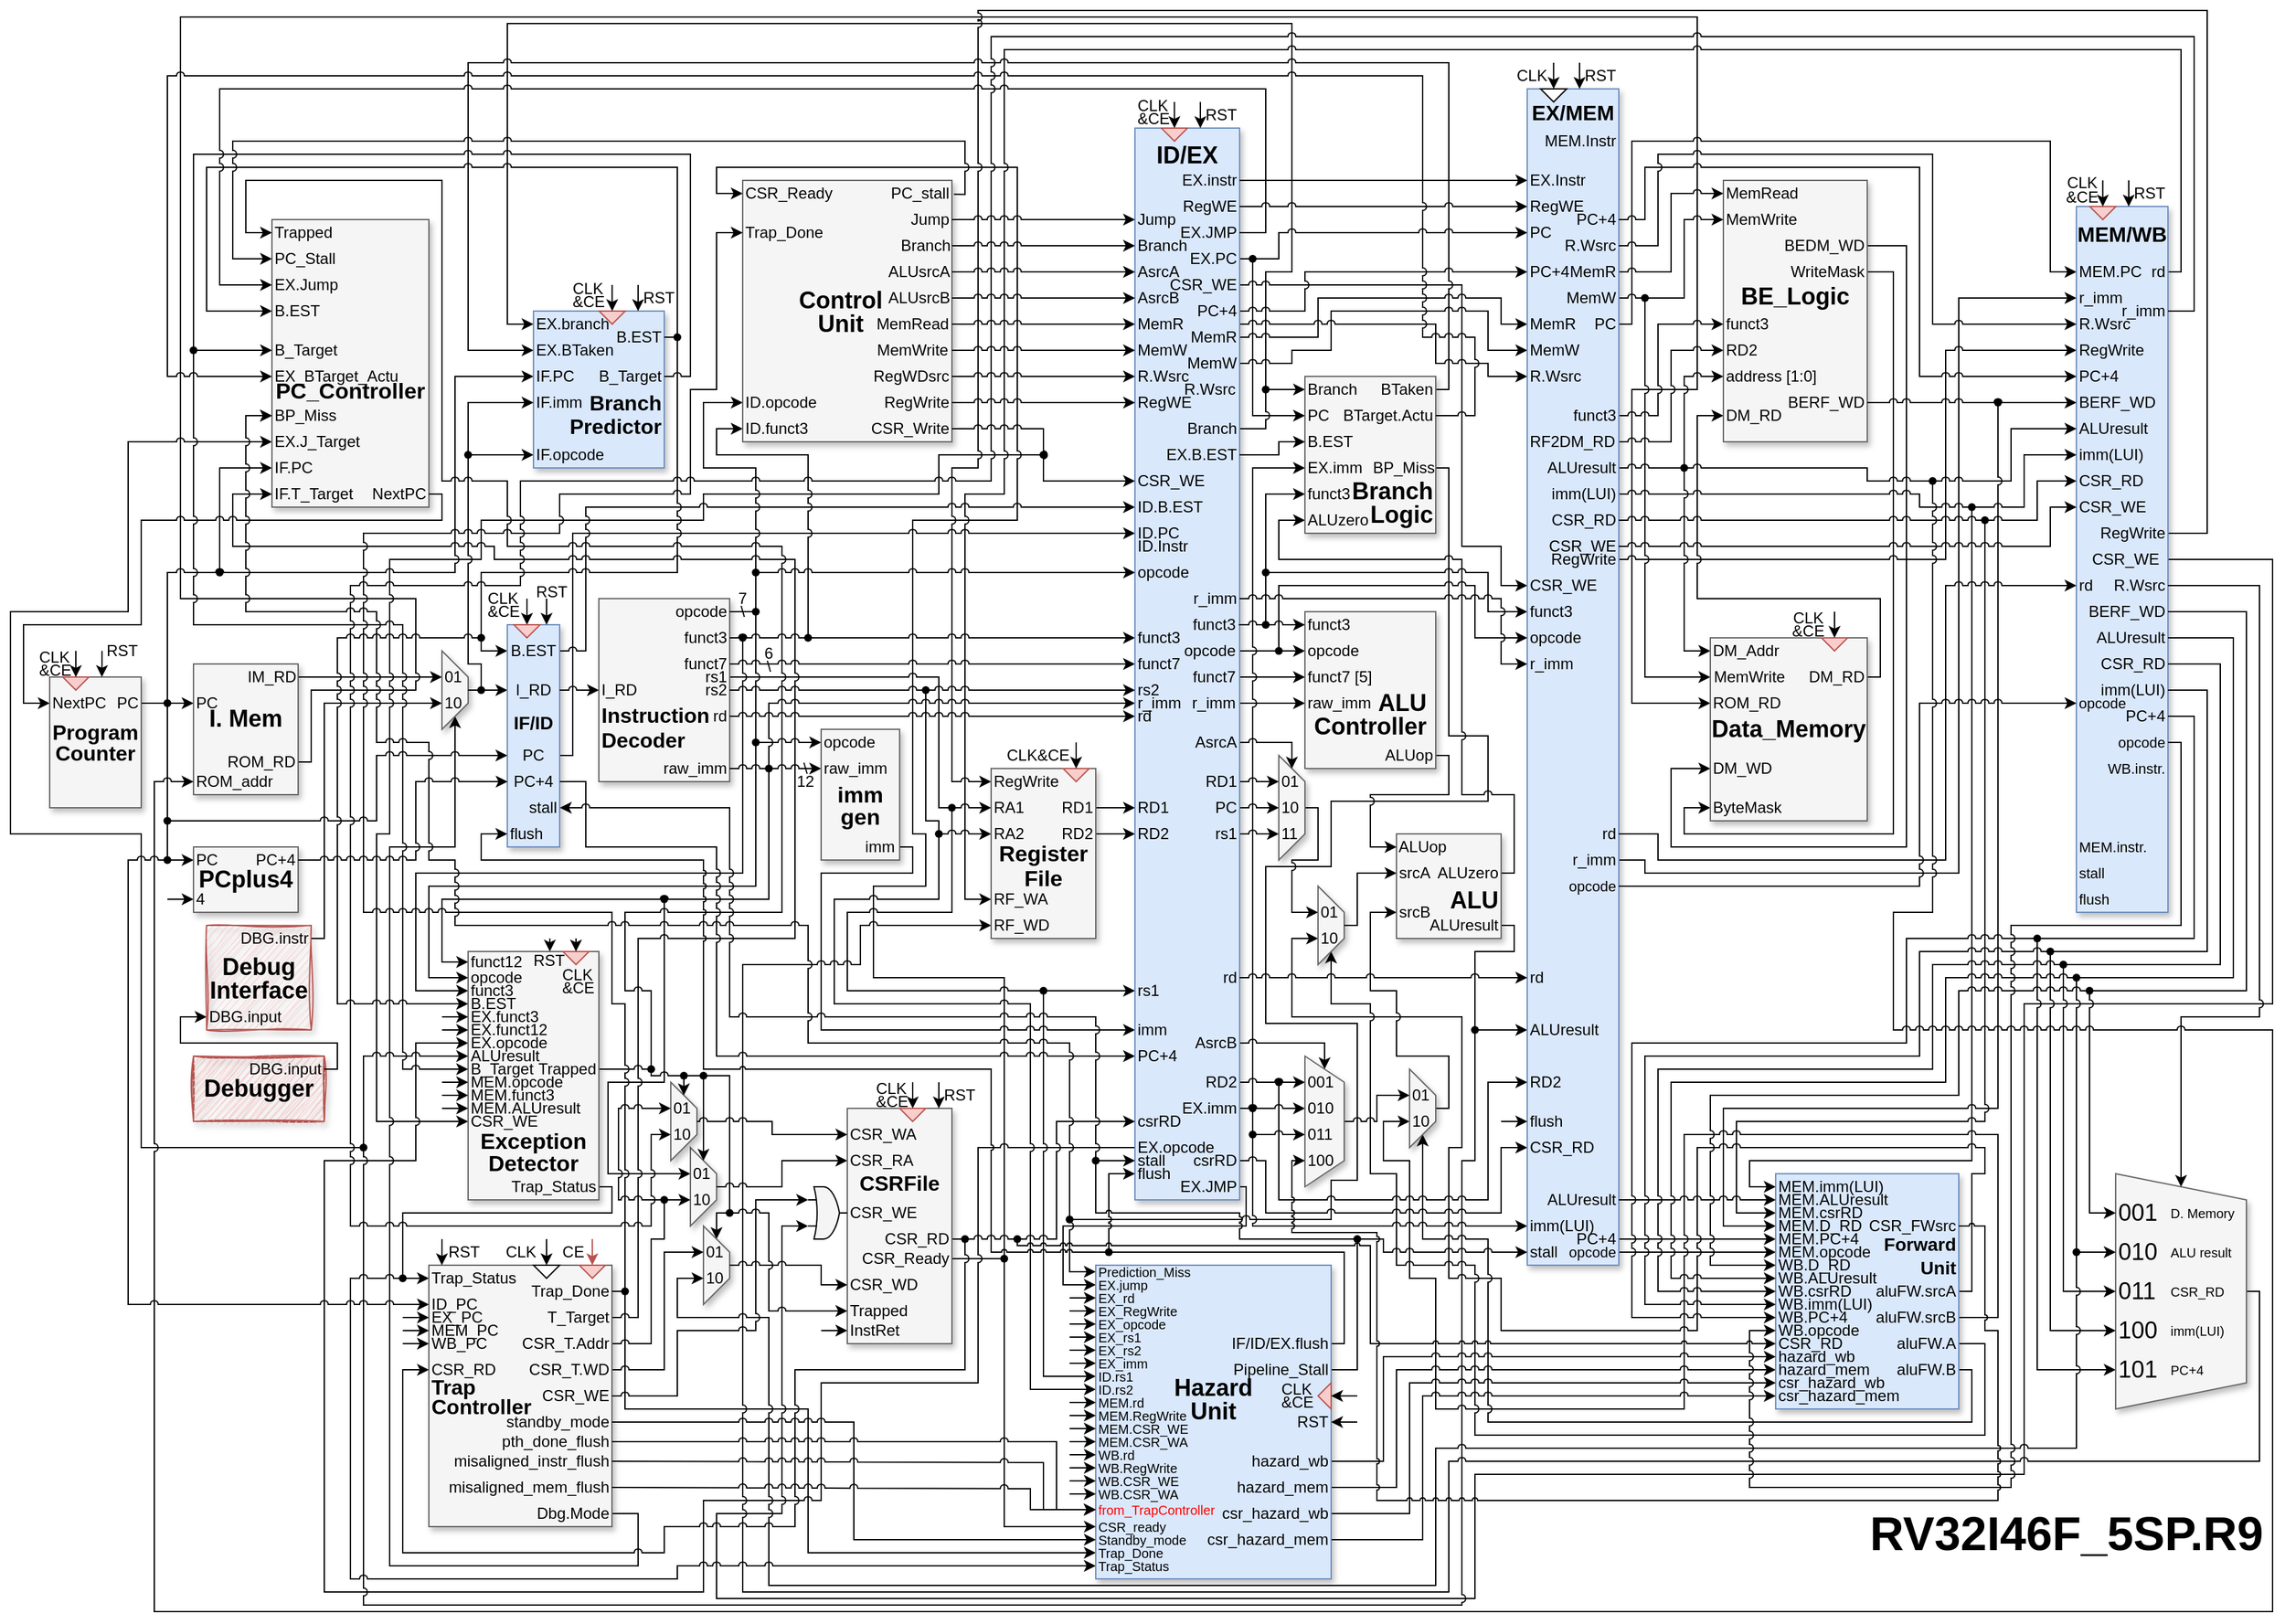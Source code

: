 <mxfile version="28.0.4">
  <diagram name="Main_Diagram" id="IyJyeaVujQpDEMYP9gq8">
    <mxGraphModel dx="3169" dy="1744" grid="1" gridSize="10" guides="1" tooltips="1" connect="1" arrows="1" fold="1" page="1" pageScale="1.5" pageWidth="1169" pageHeight="827" background="none" math="0" shadow="0">
      <root>
        <mxCell id="rKWjRTj_p7avdpBBxaFx-0" style=";html=1;" />
        <mxCell id="rKWjRTj_p7avdpBBxaFx-1" style=";html=1;" parent="rKWjRTj_p7avdpBBxaFx-0" />
        <mxCell id="1uaseDLiihfWzXESSKq0-1" style="edgeStyle=orthogonalEdgeStyle;rounded=0;orthogonalLoop=1;jettySize=auto;html=1;entryX=0;entryY=0.5;entryDx=0;entryDy=0;jumpStyle=arc;" edge="1" parent="rKWjRTj_p7avdpBBxaFx-1" source="1uaseDLiihfWzXESSKq0-0" target="JgIaHYdiGCYeEWAIr3UM-109">
          <mxGeometry relative="1" as="geometry">
            <mxPoint x="507" y="690" as="sourcePoint" />
            <mxPoint x="527" y="900" as="targetPoint" />
            <Array as="points">
              <mxPoint x="510" y="830" />
              <mxPoint x="467" y="830" />
              <mxPoint x="467" y="900" />
            </Array>
          </mxGeometry>
        </mxCell>
        <mxCell id="QH7dUR0WgAF6dCg62yjj-21" style="edgeStyle=orthogonalEdgeStyle;rounded=0;orthogonalLoop=1;jettySize=auto;html=1;entryX=0;entryY=0.5;entryDx=0;entryDy=0;exitX=1;exitY=0.5;exitDx=0;exitDy=0;jumpStyle=arc;fontColor=#000000;" parent="rKWjRTj_p7avdpBBxaFx-1" source="AtOpXRvQ1cODiHBoJD79-9" target="JgIaHYdiGCYeEWAIr3UM-47" edge="1">
          <mxGeometry relative="1" as="geometry">
            <mxPoint x="310" y="520" as="sourcePoint" />
            <Array as="points">
              <mxPoint x="290" y="520" />
              <mxPoint x="290" y="520" />
            </Array>
          </mxGeometry>
        </mxCell>
        <mxCell id="3wqFMFS0n3UThIq12Ctb-8" style="edgeStyle=orthogonalEdgeStyle;rounded=0;orthogonalLoop=1;jettySize=auto;html=1;entryX=0;entryY=0.5;entryDx=0;entryDy=0;exitX=1;exitY=0.5;exitDx=0;exitDy=0;jumpStyle=arc;" parent="rKWjRTj_p7avdpBBxaFx-1" source="a5CB_nZGgRJwUNIXxzYS-28" target="3wqFMFS0n3UThIq12Ctb-7" edge="1">
          <mxGeometry relative="1" as="geometry">
            <mxPoint x="230" y="580" as="sourcePoint" />
            <mxPoint x="1310" y="535" as="targetPoint" />
            <Array as="points">
              <mxPoint x="240" y="585" />
              <mxPoint x="240" y="530" />
              <mxPoint x="320" y="530" />
              <mxPoint x="320" y="460" />
              <mxPoint x="140" y="460" />
              <mxPoint x="140" y="15" />
              <mxPoint x="1300" y="15" />
              <mxPoint x="1300" y="300" />
              <mxPoint x="1250" y="300" />
              <mxPoint x="1250" y="540" />
            </Array>
          </mxGeometry>
        </mxCell>
        <mxCell id="JgIaHYdiGCYeEWAIr3UM-138" style="edgeStyle=orthogonalEdgeStyle;rounded=0;orthogonalLoop=1;jettySize=auto;html=1;entryX=0;entryY=0.5;entryDx=0;entryDy=0;exitX=1;exitY=0.5;exitDx=0;exitDy=0;jumpStyle=arc;" parent="rKWjRTj_p7avdpBBxaFx-1" source="JgIaHYdiGCYeEWAIr3UM-131" target="JgIaHYdiGCYeEWAIr3UM-48" edge="1">
          <mxGeometry relative="1" as="geometry">
            <Array as="points">
              <mxPoint x="250" y="720" />
              <mxPoint x="250" y="540" />
            </Array>
          </mxGeometry>
        </mxCell>
        <mxCell id="ql52AtNK-vkfNPZ6vjtM-4" style="edgeStyle=orthogonalEdgeStyle;rounded=0;orthogonalLoop=1;jettySize=auto;html=1;entryX=0;entryY=0.5;entryDx=0;entryDy=0;jumpStyle=arc;" parent="rKWjRTj_p7avdpBBxaFx-1" source="ql52AtNK-vkfNPZ6vjtM-3" target="3wqFMFS0n3UThIq12Ctb-21" edge="1">
          <mxGeometry relative="1" as="geometry">
            <Array as="points">
              <mxPoint x="720" y="350" />
              <mxPoint x="720" y="380" />
              <mxPoint x="540" y="380" />
              <mxPoint x="540" y="400" />
              <mxPoint x="370" y="400" />
              <mxPoint x="370" y="430" />
              <mxPoint x="300" y="430" />
              <mxPoint x="300" y="640" />
              <mxPoint x="290" y="640" />
              <mxPoint x="290" y="860" />
            </Array>
          </mxGeometry>
        </mxCell>
        <mxCell id="3wqFMFS0n3UThIq12Ctb-15" style="edgeStyle=orthogonalEdgeStyle;rounded=0;orthogonalLoop=1;jettySize=auto;html=1;entryX=0;entryY=0.5;entryDx=0;entryDy=0;exitX=1;exitY=0.5;exitDx=0;exitDy=0;jumpStyle=arc;" parent="rKWjRTj_p7avdpBBxaFx-1" source="3wqFMFS0n3UThIq12Ctb-11" target="3wqFMFS0n3UThIq12Ctb-6" edge="1">
          <mxGeometry relative="1" as="geometry">
            <Array as="points">
              <mxPoint x="770" y="965" />
              <mxPoint x="770" y="750" />
              <mxPoint x="670" y="750" />
              <mxPoint x="670" y="680" />
              <mxPoint x="710" y="680" />
              <mxPoint x="710" y="640" />
              <mxPoint x="700" y="640" />
              <mxPoint x="700" y="400" />
              <mxPoint x="780" y="400" />
              <mxPoint x="780" y="130" />
              <mxPoint x="550" y="130" />
              <mxPoint x="550" y="150" />
            </Array>
          </mxGeometry>
        </mxCell>
        <mxCell id="c3qBYVl3uLxBAWAGGJpR-37" value="&lt;div style=&quot;line-height: 80%;&quot;&gt;&lt;div align=&quot;left&quot;&gt;CLK&lt;/div&gt;&lt;div align=&quot;left&quot;&gt;&amp;amp;CE&lt;/div&gt;&lt;/div&gt;" style="text;html=1;align=left;verticalAlign=middle;resizable=1;points=[];autosize=1;strokeColor=none;fillColor=none;movable=1;rotatable=1;deletable=1;editable=1;locked=0;connectable=1;fontColor=#000000;" parent="rKWjRTj_p7avdpBBxaFx-1" vertex="1">
          <mxGeometry x="372.5" y="450" width="50" height="30" as="geometry" />
        </mxCell>
        <mxCell id="k4_4pZNiTjWv_jJuRVGg-33" style="edgeStyle=orthogonalEdgeStyle;rounded=0;orthogonalLoop=1;jettySize=auto;html=1;entryX=0;entryY=0.5;entryDx=0;entryDy=0;jumpStyle=arc;" parent="rKWjRTj_p7avdpBBxaFx-1" source="k4_4pZNiTjWv_jJuRVGg-31" target="k4_4pZNiTjWv_jJuRVGg-32" edge="1">
          <mxGeometry relative="1" as="geometry">
            <Array as="points">
              <mxPoint x="1250" y="250" />
              <mxPoint x="1250" y="110" />
              <mxPoint x="1570" y="110" />
              <mxPoint x="1570" y="210" />
            </Array>
          </mxGeometry>
        </mxCell>
        <mxCell id="4ptQW9hU4I59-wD5qGxz-5" style="edgeStyle=orthogonalEdgeStyle;rounded=0;orthogonalLoop=1;jettySize=auto;html=1;entryX=0;entryY=0.5;entryDx=0;entryDy=0;jumpStyle=arc;" parent="rKWjRTj_p7avdpBBxaFx-1" source="B6wH3vxUL6kgeL7ijXmY-32" target="4ptQW9hU4I59-wD5qGxz-3" edge="1">
          <mxGeometry relative="1" as="geometry">
            <Array as="points">
              <mxPoint x="960" y="200" />
              <mxPoint x="960" y="320" />
            </Array>
          </mxGeometry>
        </mxCell>
        <mxCell id="AzQ3hYus189e7mx2XtR3-68" style="edgeStyle=orthogonalEdgeStyle;rounded=0;orthogonalLoop=1;jettySize=auto;html=1;entryX=0;entryY=0.5;entryDx=0;entryDy=0;" parent="rKWjRTj_p7avdpBBxaFx-1" source="AzQ3hYus189e7mx2XtR3-67" target="AzQ3hYus189e7mx2XtR3-66" edge="1">
          <mxGeometry relative="1" as="geometry">
            <Array as="points">
              <mxPoint x="480" y="1080" />
              <mxPoint x="620" y="1080" />
              <mxPoint x="620" y="1190" />
            </Array>
          </mxGeometry>
        </mxCell>
        <mxCell id="AzQ3hYus189e7mx2XtR3-11" style="edgeStyle=orthogonalEdgeStyle;rounded=0;orthogonalLoop=1;jettySize=auto;html=1;entryX=0;entryY=0.5;entryDx=0;entryDy=0;exitX=0;exitY=0.5;exitDx=0;exitDy=0;jumpStyle=arc;" parent="rKWjRTj_p7avdpBBxaFx-1" source="AzQ3hYus189e7mx2XtR3-8" target="AzQ3hYus189e7mx2XtR3-7" edge="1">
          <mxGeometry relative="1" as="geometry">
            <Array as="points">
              <mxPoint x="750" y="880" />
              <mxPoint x="750" y="1060" />
              <mxPoint x="630" y="1060" />
              <mxPoint x="630" y="1150" />
              <mxPoint x="540" y="1150" />
              <mxPoint x="540" y="1220" />
              <mxPoint x="250" y="1220" />
              <mxPoint x="250" y="890" />
              <mxPoint x="320" y="890" />
              <mxPoint x="320" y="800" />
            </Array>
          </mxGeometry>
        </mxCell>
        <mxCell id="TDYu42o31INt0U-CBsRH-10" style="edgeStyle=orthogonalEdgeStyle;rounded=0;orthogonalLoop=1;jettySize=auto;html=1;entryX=0;entryY=0.5;entryDx=0;entryDy=0;exitX=1;exitY=0.5;exitDx=0;exitDy=0;" parent="rKWjRTj_p7avdpBBxaFx-1" source="TDYu42o31INt0U-CBsRH-7" target="TDYu42o31INt0U-CBsRH-9" edge="1">
          <mxGeometry relative="1" as="geometry">
            <Array as="points">
              <mxPoint x="1260" y="660" />
              <mxPoint x="1260" y="670" />
              <mxPoint x="1500" y="670" />
              <mxPoint x="1500" y="230" />
            </Array>
          </mxGeometry>
        </mxCell>
        <mxCell id="LxnLJ7tZBreVN0Wk1MoX-2" style="edgeStyle=orthogonalEdgeStyle;rounded=0;orthogonalLoop=1;jettySize=auto;html=1;entryX=0;entryY=0.5;entryDx=0;entryDy=0;jumpStyle=arc;" parent="rKWjRTj_p7avdpBBxaFx-1" source="LxnLJ7tZBreVN0Wk1MoX-1" target="LxnLJ7tZBreVN0Wk1MoX-0" edge="1">
          <mxGeometry relative="1" as="geometry">
            <Array as="points">
              <mxPoint x="970" y="210" />
              <mxPoint x="990" y="210" />
              <mxPoint x="990" y="20" />
              <mxPoint x="390" y="20" />
              <mxPoint x="390" y="250" />
            </Array>
          </mxGeometry>
        </mxCell>
        <mxCell id="VFWTkapjv93F74Rx4wBM-10" style="edgeStyle=orthogonalEdgeStyle;rounded=0;orthogonalLoop=1;jettySize=auto;html=1;entryX=0;entryY=0.5;entryDx=0;entryDy=0;exitX=1;exitY=0.5;exitDx=0;exitDy=0;jumpStyle=arc;" parent="rKWjRTj_p7avdpBBxaFx-1" source="VFWTkapjv93F74Rx4wBM-9" target="rKWjRTj_p7avdpBBxaFx-143" edge="1">
          <mxGeometry relative="1" as="geometry">
            <Array as="points">
              <mxPoint x="1670" y="210" />
              <mxPoint x="1670" y="40" />
              <mxPoint x="770" y="40" />
              <mxPoint x="770" y="380" />
              <mxPoint x="740" y="380" />
              <mxPoint x="740" y="690" />
            </Array>
          </mxGeometry>
        </mxCell>
        <mxCell id="0rs96e7KKe6_U4me7k4N-11" style="edgeStyle=orthogonalEdgeStyle;rounded=0;orthogonalLoop=1;jettySize=auto;html=1;exitX=1;exitY=0.5;exitDx=0;exitDy=0;entryX=0;entryY=0.75;entryDx=0;entryDy=0;entryPerimeter=0;jumpStyle=arc;" parent="rKWjRTj_p7avdpBBxaFx-1" source="0rs96e7KKe6_U4me7k4N-10" target="720eydbcHJYxnh9R4iLw-18" edge="1">
          <mxGeometry relative="1" as="geometry">
            <mxPoint x="620" y="945" as="targetPoint" />
            <Array as="points">
              <mxPoint x="1740" y="430" />
              <mxPoint x="1740" y="770" />
              <mxPoint x="1550" y="770" />
              <mxPoint x="1550" y="1130" />
              <mxPoint x="1130" y="1130" />
              <mxPoint x="1130" y="1225" />
              <mxPoint x="550" y="1225" />
              <mxPoint x="550" y="1160" />
              <mxPoint x="600" y="1160" />
              <mxPoint x="600" y="940" />
            </Array>
            <mxPoint x="1660.0" y="435.0" as="sourcePoint" />
          </mxGeometry>
        </mxCell>
        <mxCell id="AtOpXRvQ1cODiHBoJD79-31" style="edgeStyle=orthogonalEdgeStyle;rounded=0;orthogonalLoop=1;jettySize=auto;html=1;entryX=0;entryY=0.5;entryDx=0;entryDy=0;exitX=1;exitY=0.5;exitDx=0;exitDy=0;jumpStyle=arc;" parent="rKWjRTj_p7avdpBBxaFx-1" source="rKWjRTj_p7avdpBBxaFx-262" target="AtOpXRvQ1cODiHBoJD79-25" edge="1">
          <mxGeometry relative="1" as="geometry">
            <Array as="points">
              <mxPoint x="1450" y="210" />
              <mxPoint x="1450" y="640" />
              <mxPoint x="1290" y="640" />
              <mxPoint x="1290" y="620" />
            </Array>
          </mxGeometry>
        </mxCell>
        <mxCell id="0rs96e7KKe6_U4me7k4N-5" style="edgeStyle=orthogonalEdgeStyle;rounded=0;orthogonalLoop=1;jettySize=auto;html=1;entryX=0;entryY=0.5;entryDx=0;entryDy=0;jumpStyle=arc;" parent="rKWjRTj_p7avdpBBxaFx-1" source="0rs96e7KKe6_U4me7k4N-3" target="0rs96e7KKe6_U4me7k4N-4" edge="1">
          <mxGeometry relative="1" as="geometry">
            <Array as="points">
              <mxPoint x="1120" y="220" />
              <mxPoint x="1120" y="420" />
              <mxPoint x="1150" y="420" />
              <mxPoint x="1150" y="450" />
            </Array>
          </mxGeometry>
        </mxCell>
        <mxCell id="720eydbcHJYxnh9R4iLw-64" style="edgeStyle=orthogonalEdgeStyle;rounded=0;orthogonalLoop=1;jettySize=auto;html=1;entryX=0;entryY=0.5;entryDx=0;entryDy=0;exitX=1;exitY=0.5;exitDx=0;exitDy=0;jumpStyle=arc;" parent="rKWjRTj_p7avdpBBxaFx-1" source="720eydbcHJYxnh9R4iLw-63" target="rKWjRTj_p7avdpBBxaFx-146" edge="1">
          <mxGeometry relative="1" as="geometry">
            <Array as="points">
              <mxPoint x="1690" y="410" />
              <mxPoint x="1690" y="10" />
              <mxPoint x="750" y="10" />
              <mxPoint x="750" y="360" />
              <mxPoint x="730" y="360" />
              <mxPoint x="730" y="600" />
            </Array>
          </mxGeometry>
        </mxCell>
        <mxCell id="720eydbcHJYxnh9R4iLw-62" style="edgeStyle=orthogonalEdgeStyle;rounded=0;orthogonalLoop=1;jettySize=auto;html=1;entryX=0;entryY=0.5;entryDx=0;entryDy=0;jumpStyle=arc;" parent="rKWjRTj_p7avdpBBxaFx-1" source="720eydbcHJYxnh9R4iLw-60" target="720eydbcHJYxnh9R4iLw-61" edge="1">
          <mxGeometry relative="1" as="geometry">
            <Array as="points">
              <mxPoint x="1490" y="430" />
              <mxPoint x="1490" y="270" />
            </Array>
          </mxGeometry>
        </mxCell>
        <mxCell id="AtOpXRvQ1cODiHBoJD79-30" style="edgeStyle=orthogonalEdgeStyle;rounded=0;orthogonalLoop=1;jettySize=auto;html=1;entryX=0;entryY=0.5;entryDx=0;entryDy=0;exitX=1;exitY=0.5;exitDx=0;exitDy=0;" parent="rKWjRTj_p7avdpBBxaFx-1" source="rKWjRTj_p7avdpBBxaFx-261" target="AtOpXRvQ1cODiHBoJD79-20" edge="1">
          <mxGeometry relative="1" as="geometry">
            <Array as="points">
              <mxPoint x="1460" y="190" />
              <mxPoint x="1460" y="650" />
              <mxPoint x="1280" y="650" />
              <mxPoint x="1280" y="590" />
            </Array>
          </mxGeometry>
        </mxCell>
        <mxCell id="AtOpXRvQ1cODiHBoJD79-27" style="edgeStyle=orthogonalEdgeStyle;rounded=0;orthogonalLoop=1;jettySize=auto;html=1;entryX=0;entryY=0.5;entryDx=0;entryDy=0;jumpStyle=arc;" parent="rKWjRTj_p7avdpBBxaFx-1" source="AtOpXRvQ1cODiHBoJD79-19" target="rKWjRTj_p7avdpBBxaFx-258" edge="1">
          <mxGeometry relative="1" as="geometry">
            <Array as="points">
              <mxPoint x="1440" y="520" />
              <mxPoint x="1440" y="460" />
              <mxPoint x="1300" y="460" />
              <mxPoint x="1300" y="320" />
            </Array>
          </mxGeometry>
        </mxCell>
        <mxCell id="Txa9tMvUcDBbSgKf41Lw-2" style="edgeStyle=orthogonalEdgeStyle;rounded=0;orthogonalLoop=1;jettySize=auto;html=1;entryX=0;entryY=0.5;entryDx=0;entryDy=0;exitX=1;exitY=0.5;exitDx=0;exitDy=0;jumpStyle=arc;" parent="rKWjRTj_p7avdpBBxaFx-1" source="Txa9tMvUcDBbSgKf41Lw-1" target="Q4umBD1i_-kKrqVHQ_Vt-113" edge="1">
          <mxGeometry relative="1" as="geometry">
            <Array as="points">
              <mxPoint x="1250" y="950" />
              <mxPoint x="1250" y="950" />
            </Array>
          </mxGeometry>
        </mxCell>
        <mxCell id="pg34h2l6JsX9uO-Ny-EB-5" style="edgeStyle=orthogonalEdgeStyle;rounded=0;orthogonalLoop=1;jettySize=auto;html=1;entryX=0;entryY=0.5;entryDx=0;entryDy=0;jumpStyle=arc;" parent="rKWjRTj_p7avdpBBxaFx-1" source="pg34h2l6JsX9uO-Ny-EB-4" target="rKWjRTj_p7avdpBBxaFx-101" edge="1">
          <mxGeometry relative="1" as="geometry">
            <Array as="points">
              <mxPoint x="1130" y="890" />
              <mxPoint x="1120" y="890" />
              <mxPoint x="1120" y="1230" />
              <mxPoint x="280" y="1230" />
              <mxPoint x="280" y="880" />
              <mxPoint x="110" y="880" />
              <mxPoint x="110" y="640" />
              <mxPoint x="10" y="640" />
              <mxPoint x="10" y="470" />
              <mxPoint x="100" y="470" />
              <mxPoint x="100" y="340" />
            </Array>
          </mxGeometry>
        </mxCell>
        <mxCell id="B6wH3vxUL6kgeL7ijXmY-61" style="edgeStyle=orthogonalEdgeStyle;rounded=0;orthogonalLoop=1;jettySize=auto;html=1;entryX=0;entryY=0.5;entryDx=0;entryDy=0;jumpStyle=arc;exitX=1;exitY=0.5;exitDx=0;exitDy=0;" parent="rKWjRTj_p7avdpBBxaFx-1" source="B6wH3vxUL6kgeL7ijXmY-60" target="B6wH3vxUL6kgeL7ijXmY-59" edge="1">
          <mxGeometry relative="1" as="geometry">
            <Array as="points">
              <mxPoint x="955" y="910" />
              <mxPoint x="955" y="940" />
              <mxPoint x="815" y="940" />
              <mxPoint x="815" y="985" />
            </Array>
            <mxPoint x="955" y="910" as="sourcePoint" />
            <mxPoint x="845" y="1020" as="targetPoint" />
          </mxGeometry>
        </mxCell>
        <mxCell id="B6wH3vxUL6kgeL7ijXmY-51" style="edgeStyle=orthogonalEdgeStyle;rounded=0;orthogonalLoop=1;jettySize=auto;html=1;entryX=0;entryY=0.5;entryDx=0;entryDy=0;jumpStyle=arc;exitX=1;exitY=0.5;exitDx=0;exitDy=0;" parent="rKWjRTj_p7avdpBBxaFx-1" source="B6wH3vxUL6kgeL7ijXmY-49" target="B6wH3vxUL6kgeL7ijXmY-23" edge="1">
          <mxGeometry relative="1" as="geometry">
            <Array as="points">
              <mxPoint x="1110" y="360" />
              <mxPoint x="1110" y="565" />
              <mxPoint x="1140" y="565" />
              <mxPoint x="1140" y="615" />
              <mxPoint x="1020" y="615" />
              <mxPoint x="1020" y="665" />
              <mxPoint x="970" y="665" />
              <mxPoint x="970" y="785" />
              <mxPoint x="1040" y="785" />
              <mxPoint x="1040" y="905" />
              <mxPoint x="1020" y="905" />
              <mxPoint x="1020" y="935" />
              <mxPoint x="820" y="935" />
              <mxPoint x="820" y="975" />
            </Array>
            <mxPoint x="1100" y="355" as="sourcePoint" />
            <mxPoint x="840" y="1005" as="targetPoint" />
          </mxGeometry>
        </mxCell>
        <mxCell id="BOsaGUXpU3cYRgBNuP7A-9" style="edgeStyle=orthogonalEdgeStyle;rounded=0;orthogonalLoop=1;jettySize=auto;html=1;entryX=0;entryY=0.5;entryDx=0;entryDy=0;jumpStyle=arc;exitX=1;exitY=0.5;exitDx=0;exitDy=0;" parent="rKWjRTj_p7avdpBBxaFx-1" source="pg34h2l6JsX9uO-Ny-EB-6" target="BOsaGUXpU3cYRgBNuP7A-8" edge="1">
          <mxGeometry relative="1" as="geometry">
            <Array as="points">
              <mxPoint x="440" y="580" />
              <mxPoint x="440" y="410" />
              <mxPoint x="870" y="410" />
            </Array>
          </mxGeometry>
        </mxCell>
        <mxCell id="B6wH3vxUL6kgeL7ijXmY-45" style="edgeStyle=orthogonalEdgeStyle;rounded=0;orthogonalLoop=1;jettySize=auto;html=1;entryX=0;entryY=0.5;entryDx=0;entryDy=0;jumpStyle=arc;" parent="rKWjRTj_p7avdpBBxaFx-1" source="B6wH3vxUL6kgeL7ijXmY-40" target="B6wH3vxUL6kgeL7ijXmY-44" edge="1">
          <mxGeometry relative="1" as="geometry">
            <Array as="points">
              <mxPoint x="450" y="500" />
              <mxPoint x="450" y="390" />
            </Array>
          </mxGeometry>
        </mxCell>
        <mxCell id="B6wH3vxUL6kgeL7ijXmY-43" style="edgeStyle=orthogonalEdgeStyle;rounded=0;orthogonalLoop=1;jettySize=auto;html=1;entryX=0;entryY=0.5;entryDx=0;entryDy=0;jumpStyle=arc;" parent="rKWjRTj_p7avdpBBxaFx-1" source="B6wH3vxUL6kgeL7ijXmY-41" target="B6wH3vxUL6kgeL7ijXmY-40" edge="1">
          <mxGeometry relative="1" as="geometry">
            <Array as="points">
              <mxPoint x="520" y="440" />
              <mxPoint x="370" y="440" />
              <mxPoint x="370" y="500" />
            </Array>
          </mxGeometry>
        </mxCell>
        <mxCell id="B6wH3vxUL6kgeL7ijXmY-29" style="edgeStyle=orthogonalEdgeStyle;rounded=0;orthogonalLoop=1;jettySize=auto;html=1;entryX=0;entryY=0.5;entryDx=0;entryDy=0;jumpStyle=arc;" parent="rKWjRTj_p7avdpBBxaFx-1" source="B6wH3vxUL6kgeL7ijXmY-28" target="BOsaGUXpU3cYRgBNuP7A-17" edge="1">
          <mxGeometry relative="1" as="geometry">
            <Array as="points">
              <mxPoint x="170" y="360" />
            </Array>
          </mxGeometry>
        </mxCell>
        <mxCell id="JgIaHYdiGCYeEWAIr3UM-41" value="" style="group" parent="rKWjRTj_p7avdpBBxaFx-1" vertex="1" connectable="0">
          <mxGeometry x="210" y="210" width="120" height="180" as="geometry" />
        </mxCell>
        <mxCell id="rKWjRTj_p7avdpBBxaFx-18" value="&lt;div&gt;&lt;b style=&quot;background-color: transparent; color: light-dark(rgb(0, 0, 0), rgb(237, 237, 237));&quot;&gt;&lt;font style=&quot;font-size: 17px;&quot;&gt;&lt;span style=&quot;background-color: transparent;&quot;&gt;&lt;br&gt;&lt;/span&gt;&lt;/font&gt;&lt;/b&gt;&lt;/div&gt;&lt;div&gt;&lt;b style=&quot;background-color: transparent; color: light-dark(rgb(0, 0, 0), rgb(237, 237, 237));&quot;&gt;&lt;font style=&quot;font-size: 17px;&quot;&gt;&lt;span style=&quot;background-color: transparent;&quot;&gt;&lt;br&gt;&lt;/span&gt;&lt;/font&gt;&lt;/b&gt;&lt;/div&gt;&lt;div&gt;&lt;b style=&quot;background-color: transparent; color: light-dark(rgb(0, 0, 0), rgb(237, 237, 237));&quot;&gt;&lt;font style=&quot;font-size: 17px;&quot;&gt;&lt;span style=&quot;background-color: transparent;&quot;&gt;PC_Cont&lt;/span&gt;&lt;span style=&quot;background-color: transparent; color: light-dark(rgb(0, 0, 0), rgb(237, 237, 237));&quot;&gt;roller&lt;/span&gt;&lt;/font&gt;&lt;/b&gt;&lt;/div&gt;" style="whiteSpace=wrap;html=1;shadow=1;fontSize=18;fillColor=#f5f5f5;strokeColor=#666666;fontColor=#000000;" parent="JgIaHYdiGCYeEWAIr3UM-41" vertex="1">
          <mxGeometry y="-40" width="120" height="220" as="geometry" />
        </mxCell>
        <mxCell id="rKWjRTj_p7avdpBBxaFx-114" value="B_Target" style="text;html=1;align=left;verticalAlign=middle;whiteSpace=wrap;rounded=0;fontColor=#000000;" parent="JgIaHYdiGCYeEWAIr3UM-41" vertex="1">
          <mxGeometry y="50" width="60" height="20" as="geometry" />
        </mxCell>
        <mxCell id="rKWjRTj_p7avdpBBxaFx-116" value="NextPC" style="text;html=1;align=right;verticalAlign=middle;whiteSpace=wrap;rounded=0;fontColor=#000000;" parent="JgIaHYdiGCYeEWAIr3UM-41" vertex="1">
          <mxGeometry x="70" y="160" width="50" height="20" as="geometry" />
        </mxCell>
        <mxCell id="JgIaHYdiGCYeEWAIr3UM-43" value="IF.T_Target" style="text;html=1;align=left;verticalAlign=middle;whiteSpace=wrap;rounded=0;fontColor=#000000;" parent="JgIaHYdiGCYeEWAIr3UM-41" vertex="1">
          <mxGeometry y="160" width="50" height="20" as="geometry" />
        </mxCell>
        <mxCell id="BOsaGUXpU3cYRgBNuP7A-17" value="IF.PC" style="text;html=1;align=left;verticalAlign=middle;whiteSpace=wrap;rounded=0;fontColor=#000000;" parent="JgIaHYdiGCYeEWAIr3UM-41" vertex="1">
          <mxGeometry y="140" width="40" height="20" as="geometry" />
        </mxCell>
        <mxCell id="rKWjRTj_p7avdpBBxaFx-101" value="EX.J_Target" style="text;html=1;align=left;verticalAlign=middle;whiteSpace=wrap;rounded=0;fontColor=#000000;" parent="JgIaHYdiGCYeEWAIr3UM-41" vertex="1">
          <mxGeometry y="120" width="80" height="20" as="geometry" />
        </mxCell>
        <mxCell id="BNV3mxiPnaE1k_Qo1RKy-6" value="EX_BTarget_Actu" style="text;html=1;align=left;verticalAlign=middle;whiteSpace=wrap;rounded=0;container=0;fontColor=#000000;" parent="JgIaHYdiGCYeEWAIr3UM-41" vertex="1">
          <mxGeometry y="70" width="60" height="20" as="geometry" />
        </mxCell>
        <mxCell id="rKWjRTj_p7avdpBBxaFx-113" value="EX.Jump" style="text;html=1;align=left;verticalAlign=middle;whiteSpace=wrap;rounded=0;fontColor=#000000;" parent="JgIaHYdiGCYeEWAIr3UM-41" vertex="1">
          <mxGeometry width="40" height="20" as="geometry" />
        </mxCell>
        <mxCell id="rKWjRTj_p7avdpBBxaFx-115" value="B.EST" style="text;html=1;align=left;verticalAlign=middle;whiteSpace=wrap;rounded=0;fontColor=#000000;" parent="JgIaHYdiGCYeEWAIr3UM-41" vertex="1">
          <mxGeometry y="20" width="50" height="20" as="geometry" />
        </mxCell>
        <mxCell id="JgIaHYdiGCYeEWAIr3UM-42" value="Trapped" style="text;html=1;align=left;verticalAlign=middle;whiteSpace=wrap;rounded=0;container=0;fontColor=#000000;" parent="JgIaHYdiGCYeEWAIr3UM-41" vertex="1">
          <mxGeometry y="-40" width="60" height="20" as="geometry" />
        </mxCell>
        <mxCell id="ydbZoacijMYy8Sy9qp8M-73" value="BP_Miss" style="text;html=1;align=left;verticalAlign=middle;whiteSpace=wrap;rounded=0;container=0;fontColor=#000000;" parent="JgIaHYdiGCYeEWAIr3UM-41" vertex="1">
          <mxGeometry y="100" width="60" height="20" as="geometry" />
        </mxCell>
        <mxCell id="B6wH3vxUL6kgeL7ijXmY-7" value="" style="group" parent="rKWjRTj_p7avdpBBxaFx-1" vertex="1" connectable="0">
          <mxGeometry x="1590" y="280" width="80" height="420" as="geometry" />
        </mxCell>
        <mxCell id="rPl4eGBsOIYsRQZaSB17-168" value="&lt;div&gt;&lt;b&gt;&lt;font style=&quot;font-size: 16px;&quot;&gt;MEM/WB&lt;/font&gt;&lt;/b&gt;&lt;/div&gt;&lt;div&gt;&lt;b&gt;&lt;font style=&quot;font-size: 16px;&quot;&gt;&lt;br&gt;&lt;/font&gt;&lt;/b&gt;&lt;/div&gt;&lt;div&gt;&lt;b&gt;&lt;font style=&quot;font-size: 16px;&quot;&gt;&lt;br&gt;&lt;/font&gt;&lt;/b&gt;&lt;/div&gt;&lt;div&gt;&lt;b&gt;&lt;font style=&quot;font-size: 16px;&quot;&gt;&lt;br&gt;&lt;/font&gt;&lt;/b&gt;&lt;/div&gt;&lt;div&gt;&lt;br&gt;&lt;/div&gt;&lt;div&gt;&lt;b&gt;&lt;font style=&quot;font-size: 16px;&quot;&gt;&lt;br&gt;&lt;/font&gt;&lt;/b&gt;&lt;/div&gt;&lt;div&gt;&lt;b&gt;&lt;font style=&quot;font-size: 16px;&quot;&gt;&lt;br&gt;&lt;/font&gt;&lt;/b&gt;&lt;/div&gt;&lt;div&gt;&lt;br&gt;&lt;/div&gt;&lt;div&gt;&lt;br&gt;&lt;/div&gt;&lt;div&gt;&lt;br&gt;&lt;/div&gt;&lt;div&gt;&lt;b&gt;&lt;font style=&quot;font-size: 16px;&quot;&gt;&lt;br&gt;&lt;/font&gt;&lt;/b&gt;&lt;/div&gt;&lt;div&gt;&lt;b&gt;&lt;font style=&quot;font-size: 16px;&quot;&gt;&lt;br&gt;&lt;/font&gt;&lt;/b&gt;&lt;/div&gt;&lt;div&gt;&lt;b&gt;&lt;font style=&quot;font-size: 16px;&quot;&gt;&lt;br&gt;&lt;/font&gt;&lt;/b&gt;&lt;/div&gt;&lt;div&gt;&lt;b&gt;&lt;font style=&quot;font-size: 16px;&quot;&gt;&lt;br&gt;&lt;/font&gt;&lt;/b&gt;&lt;/div&gt;&lt;div&gt;&lt;b&gt;&lt;font style=&quot;font-size: 16px;&quot;&gt;&lt;br&gt;&lt;/font&gt;&lt;/b&gt;&lt;/div&gt;&lt;div&gt;&lt;b&gt;&lt;font style=&quot;font-size: 16px;&quot;&gt;&lt;br&gt;&lt;/font&gt;&lt;/b&gt;&lt;/div&gt;&lt;div&gt;&lt;br&gt;&lt;/div&gt;&lt;div&gt;&lt;br&gt;&lt;/div&gt;&lt;div&gt;&lt;br&gt;&lt;/div&gt;&lt;div&gt;&lt;br&gt;&lt;/div&gt;&lt;div&gt;&lt;br&gt;&lt;/div&gt;&lt;div&gt;&lt;br&gt;&lt;/div&gt;&lt;div&gt;&lt;br&gt;&lt;/div&gt;&lt;div&gt;&lt;br&gt;&lt;/div&gt;" style="whiteSpace=wrap;html=1;shadow=1;fontSize=18;fillColor=#dae8fc;strokeColor=#6c8ebf;container=0;" parent="B6wH3vxUL6kgeL7ijXmY-7" vertex="1">
          <mxGeometry y="-120" width="70" height="540" as="geometry" />
        </mxCell>
        <mxCell id="rPl4eGBsOIYsRQZaSB17-169" value="BERF_WD" style="text;html=1;align=left;verticalAlign=middle;whiteSpace=wrap;rounded=0;container=0;fontColor=#000000;" parent="B6wH3vxUL6kgeL7ijXmY-7" vertex="1">
          <mxGeometry y="20" width="80" height="20" as="geometry" />
        </mxCell>
        <mxCell id="rPl4eGBsOIYsRQZaSB17-170" value="imm(LUI)" style="text;html=1;align=left;verticalAlign=middle;whiteSpace=wrap;rounded=0;container=0;fontColor=#000000;" parent="B6wH3vxUL6kgeL7ijXmY-7" vertex="1">
          <mxGeometry y="60" width="60" height="20" as="geometry" />
        </mxCell>
        <mxCell id="rPl4eGBsOIYsRQZaSB17-171" value="ALUresult" style="text;html=1;align=left;verticalAlign=middle;whiteSpace=wrap;rounded=0;container=0;fontColor=#000000;" parent="B6wH3vxUL6kgeL7ijXmY-7" vertex="1">
          <mxGeometry y="40" width="60" height="20" as="geometry" />
        </mxCell>
        <mxCell id="rPl4eGBsOIYsRQZaSB17-172" value="CSR_RD" style="text;html=1;align=left;verticalAlign=middle;whiteSpace=wrap;rounded=0;container=0;fontColor=#000000;" parent="B6wH3vxUL6kgeL7ijXmY-7" vertex="1">
          <mxGeometry y="80" width="50" height="20" as="geometry" />
        </mxCell>
        <mxCell id="rPl4eGBsOIYsRQZaSB17-175" value="CSR_RD" style="text;html=1;align=right;verticalAlign=middle;whiteSpace=wrap;rounded=0;container=0;fontColor=#000000;" parent="B6wH3vxUL6kgeL7ijXmY-7" vertex="1">
          <mxGeometry x="10" y="220" width="60" height="20" as="geometry" />
        </mxCell>
        <mxCell id="rPl4eGBsOIYsRQZaSB17-176" value="imm(LUI)" style="text;html=1;align=right;verticalAlign=middle;whiteSpace=wrap;rounded=0;container=0;fontColor=#000000;" parent="B6wH3vxUL6kgeL7ijXmY-7" vertex="1">
          <mxGeometry x="10" y="240" width="60" height="20" as="geometry" />
        </mxCell>
        <mxCell id="rPl4eGBsOIYsRQZaSB17-174" value="ALUresult" style="text;html=1;align=right;verticalAlign=middle;whiteSpace=wrap;rounded=0;container=0;fontColor=#000000;" parent="B6wH3vxUL6kgeL7ijXmY-7" vertex="1">
          <mxGeometry x="10" y="200" width="60" height="20" as="geometry" />
        </mxCell>
        <mxCell id="rPl4eGBsOIYsRQZaSB17-173" value="BERF_WD" style="text;html=1;align=right;verticalAlign=middle;whiteSpace=wrap;rounded=0;container=0;fontColor=#000000;" parent="B6wH3vxUL6kgeL7ijXmY-7" vertex="1">
          <mxGeometry x="10" y="180" width="60" height="20" as="geometry" />
        </mxCell>
        <mxCell id="rPl4eGBsOIYsRQZaSB17-19" value="R.Wsrc" style="text;html=1;align=right;verticalAlign=middle;whiteSpace=wrap;rounded=0;container=0;fontColor=#000000;" parent="B6wH3vxUL6kgeL7ijXmY-7" vertex="1">
          <mxGeometry x="10" y="160" width="60" height="20" as="geometry" />
        </mxCell>
        <mxCell id="Q4umBD1i_-kKrqVHQ_Vt-91" value="PC+4" style="text;html=1;align=left;verticalAlign=middle;whiteSpace=wrap;rounded=0;fontColor=#000000;" parent="B6wH3vxUL6kgeL7ijXmY-7" vertex="1">
          <mxGeometry width="40" height="20" as="geometry" />
        </mxCell>
        <mxCell id="Q4umBD1i_-kKrqVHQ_Vt-94" value="PC+4" style="text;html=1;align=right;verticalAlign=middle;whiteSpace=wrap;rounded=0;fontColor=#000000;" parent="B6wH3vxUL6kgeL7ijXmY-7" vertex="1">
          <mxGeometry x="30" y="260" width="40" height="20" as="geometry" />
        </mxCell>
        <mxCell id="0rs96e7KKe6_U4me7k4N-7" value="CSR_WE" style="text;html=1;align=left;verticalAlign=middle;whiteSpace=wrap;rounded=0;container=0;fontColor=#000000;" parent="B6wH3vxUL6kgeL7ijXmY-7" vertex="1">
          <mxGeometry y="100" width="60" height="20" as="geometry" />
        </mxCell>
        <mxCell id="AtOpXRvQ1cODiHBoJD79-3" value="R.Wsrc" style="text;html=1;align=left;verticalAlign=middle;whiteSpace=wrap;rounded=0;container=0;fontColor=#000000;" parent="B6wH3vxUL6kgeL7ijXmY-7" vertex="1">
          <mxGeometry y="-40" width="60" height="20" as="geometry" />
        </mxCell>
        <mxCell id="0rs96e7KKe6_U4me7k4N-10" value="CSR_WE" style="text;html=1;align=left;verticalAlign=middle;whiteSpace=wrap;rounded=0;container=0;fontColor=#000000;" parent="B6wH3vxUL6kgeL7ijXmY-7" vertex="1">
          <mxGeometry x="10" y="140" width="60" height="20" as="geometry" />
        </mxCell>
        <mxCell id="VFWTkapjv93F74Rx4wBM-7" value="rd" style="text;html=1;align=left;verticalAlign=middle;whiteSpace=wrap;rounded=0;container=0;fontColor=#000000;" parent="B6wH3vxUL6kgeL7ijXmY-7" vertex="1">
          <mxGeometry y="160" width="20" height="20" as="geometry" />
        </mxCell>
        <mxCell id="TDYu42o31INt0U-CBsRH-9" value="r_imm" style="text;html=1;align=left;verticalAlign=middle;whiteSpace=wrap;rounded=0;container=0;fontColor=#000000;" parent="B6wH3vxUL6kgeL7ijXmY-7" vertex="1">
          <mxGeometry y="-60" width="53.333" height="20" as="geometry" />
        </mxCell>
        <mxCell id="720eydbcHJYxnh9R4iLw-63" value="RegWrite" style="text;html=1;align=right;verticalAlign=middle;whiteSpace=wrap;rounded=0;container=0;fontColor=#000000;" parent="B6wH3vxUL6kgeL7ijXmY-7" vertex="1">
          <mxGeometry x="10" y="120" width="60" height="20" as="geometry" />
        </mxCell>
        <mxCell id="ydbZoacijMYy8Sy9qp8M-51" value="&lt;div style=&quot;line-height: 100%;&quot;&gt;opcode&lt;/div&gt;" style="text;html=1;align=right;verticalAlign=middle;whiteSpace=wrap;rounded=0;container=0;fontColor=#000000;fontSize=11;" parent="B6wH3vxUL6kgeL7ijXmY-7" vertex="1">
          <mxGeometry y="250" width="40" height="20" as="geometry" />
        </mxCell>
        <mxCell id="ydbZoacijMYy8Sy9qp8M-53" value="&lt;div style=&quot;line-height: 100%;&quot;&gt;opcode&lt;/div&gt;" style="text;html=1;align=right;verticalAlign=middle;whiteSpace=wrap;rounded=0;container=0;fontColor=#000000;fontSize=11;" parent="B6wH3vxUL6kgeL7ijXmY-7" vertex="1">
          <mxGeometry x="30" y="280" width="40" height="20" as="geometry" />
        </mxCell>
        <mxCell id="a5CB_nZGgRJwUNIXxzYS-22" value="&lt;div style=&quot;line-height: 100%;&quot;&gt;stall&lt;/div&gt;" style="text;html=1;align=left;verticalAlign=middle;whiteSpace=wrap;rounded=0;container=0;fontColor=#000000;fontSize=11;" parent="B6wH3vxUL6kgeL7ijXmY-7" vertex="1">
          <mxGeometry y="380" width="40" height="20" as="geometry" />
        </mxCell>
        <mxCell id="a5CB_nZGgRJwUNIXxzYS-23" value="&lt;div style=&quot;line-height: 100%;&quot;&gt;flush&lt;/div&gt;" style="text;html=1;align=left;verticalAlign=middle;whiteSpace=wrap;rounded=0;container=0;fontColor=#000000;fontSize=11;" parent="B6wH3vxUL6kgeL7ijXmY-7" vertex="1">
          <mxGeometry y="400" width="40" height="20" as="geometry" />
        </mxCell>
        <mxCell id="a5CB_nZGgRJwUNIXxzYS-25" value="&lt;div style=&quot;line-height: 100%;&quot;&gt;MEM.instr.&lt;/div&gt;" style="text;html=1;align=left;verticalAlign=middle;whiteSpace=wrap;rounded=0;container=0;fontColor=#000000;fontSize=11;" parent="B6wH3vxUL6kgeL7ijXmY-7" vertex="1">
          <mxGeometry y="360" width="40" height="20" as="geometry" />
        </mxCell>
        <mxCell id="a5CB_nZGgRJwUNIXxzYS-26" value="&lt;div style=&quot;line-height: 100%;&quot;&gt;WB.instr.&lt;/div&gt;" style="text;html=1;align=right;verticalAlign=middle;whiteSpace=wrap;rounded=0;container=0;fontColor=#000000;fontSize=11;" parent="B6wH3vxUL6kgeL7ijXmY-7" vertex="1">
          <mxGeometry x="30" y="300" width="40" height="20" as="geometry" />
        </mxCell>
        <mxCell id="pg34h2l6JsX9uO-Ny-EB-2" style="edgeStyle=orthogonalEdgeStyle;rounded=0;orthogonalLoop=1;jettySize=auto;html=1;entryX=0;entryY=0.5;entryDx=0;entryDy=0;jumpStyle=arc;" parent="rKWjRTj_p7avdpBBxaFx-1" source="rKWjRTj_p7avdpBBxaFx-46" target="pg34h2l6JsX9uO-Ny-EB-0" edge="1">
          <mxGeometry relative="1" as="geometry">
            <Array as="points">
              <mxPoint x="130" y="440" />
              <mxPoint x="350" y="440" />
              <mxPoint x="350" y="290" />
            </Array>
          </mxGeometry>
        </mxCell>
        <mxCell id="rKWjRTj_p7avdpBBxaFx-31" style="edgeStyle=orthogonalEdgeStyle;rounded=0;orthogonalLoop=1;jettySize=auto;html=1;entryX=0;entryY=0.5;entryDx=0;entryDy=0;exitDx=0;exitDy=0;jumpStyle=arc;exitPerimeter=0;fontColor=#000000;" parent="rKWjRTj_p7avdpBBxaFx-1" source="6SGfMAVqhEcrRElv5X5W-6" target="JdxsYVur4gZCgjobztrS-32" edge="1">
          <mxGeometry relative="1" as="geometry">
            <mxPoint x="640" y="220" as="targetPoint" />
            <Array as="points">
              <mxPoint x="580" y="360" />
              <mxPoint x="540" y="360" />
              <mxPoint x="540" y="310" />
            </Array>
            <mxPoint x="510.02" y="480" as="sourcePoint" />
          </mxGeometry>
        </mxCell>
        <mxCell id="S1G6gGBsO_CwsRmXK9Q5-4" style="edgeStyle=orthogonalEdgeStyle;rounded=0;orthogonalLoop=1;jettySize=auto;html=1;entryX=0;entryY=0.5;entryDx=0;entryDy=0;jumpStyle=arc;" parent="rKWjRTj_p7avdpBBxaFx-1" source="S1G6gGBsO_CwsRmXK9Q5-3" target="S1G6gGBsO_CwsRmXK9Q5-1" edge="1">
          <mxGeometry relative="1" as="geometry">
            <Array as="points">
              <mxPoint x="370" y="510" />
              <mxPoint x="360" y="510" />
              <mxPoint x="360" y="350" />
            </Array>
          </mxGeometry>
        </mxCell>
        <mxCell id="Q4umBD1i_-kKrqVHQ_Vt-139" style="edgeStyle=orthogonalEdgeStyle;rounded=0;orthogonalLoop=1;jettySize=auto;html=1;entryX=0;entryY=0.5;entryDx=0;entryDy=0;exitX=1;exitY=0.5;exitDx=0;exitDy=0;jumpStyle=arc;" parent="rKWjRTj_p7avdpBBxaFx-1" source="Q4umBD1i_-kKrqVHQ_Vt-138" target="Q4umBD1i_-kKrqVHQ_Vt-52" edge="1">
          <mxGeometry relative="1" as="geometry">
            <Array as="points">
              <mxPoint x="1250" y="960" />
              <mxPoint x="1250" y="960" />
            </Array>
          </mxGeometry>
        </mxCell>
        <mxCell id="rPl4eGBsOIYsRQZaSB17-192" style="edgeStyle=orthogonalEdgeStyle;rounded=0;orthogonalLoop=1;jettySize=auto;html=1;entryX=0;entryY=0.5;entryDx=0;entryDy=0;exitX=1;exitY=0.5;exitDx=0;exitDy=0;jumpStyle=arc;" parent="rKWjRTj_p7avdpBBxaFx-1" source="rKWjRTj_p7avdpBBxaFx-97" target="rPl4eGBsOIYsRQZaSB17-15" edge="1">
          <mxGeometry relative="1" as="geometry">
            <Array as="points">
              <mxPoint x="1160" y="710" />
              <mxPoint x="1160" y="730" />
              <mxPoint x="1130" y="730" />
              <mxPoint x="1130" y="790" />
            </Array>
          </mxGeometry>
        </mxCell>
        <mxCell id="rPl4eGBsOIYsRQZaSB17-180" style="edgeStyle=orthogonalEdgeStyle;rounded=0;orthogonalLoop=1;jettySize=auto;html=1;entryX=0;entryY=0.5;entryDx=0;entryDy=0;jumpStyle=arc;" parent="rKWjRTj_p7avdpBBxaFx-1" source="rPl4eGBsOIYsRQZaSB17-179" target="rPl4eGBsOIYsRQZaSB17-171" edge="1">
          <mxGeometry relative="1" as="geometry">
            <Array as="points">
              <mxPoint x="1430" y="360" />
              <mxPoint x="1430" y="370" />
              <mxPoint x="1540" y="370" />
              <mxPoint x="1540" y="330" />
            </Array>
          </mxGeometry>
        </mxCell>
        <mxCell id="Q4umBD1i_-kKrqVHQ_Vt-76" style="edgeStyle=orthogonalEdgeStyle;rounded=0;orthogonalLoop=1;jettySize=auto;html=1;entryX=0;entryY=0.5;entryDx=0;entryDy=0;jumpStyle=arc;strokeColor=#000000;" parent="rKWjRTj_p7avdpBBxaFx-1" source="Q4umBD1i_-kKrqVHQ_Vt-75" target="Q4umBD1i_-kKrqVHQ_Vt-77" edge="1">
          <mxGeometry relative="1" as="geometry">
            <mxPoint x="1130" y="1020" as="targetPoint" />
            <Array as="points">
              <mxPoint x="1510" y="890" />
              <mxPoint x="1340" y="890" />
              <mxPoint x="1340" y="910" />
            </Array>
          </mxGeometry>
        </mxCell>
        <mxCell id="Q4umBD1i_-kKrqVHQ_Vt-70" style="edgeStyle=orthogonalEdgeStyle;rounded=0;orthogonalLoop=1;jettySize=auto;html=1;entryX=0;entryY=0.5;entryDx=0;entryDy=0;jumpStyle=arc;strokeColor=#000000;" parent="rKWjRTj_p7avdpBBxaFx-1" source="Q4umBD1i_-kKrqVHQ_Vt-69" target="Q4umBD1i_-kKrqVHQ_Vt-68" edge="1">
          <mxGeometry relative="1" as="geometry">
            <Array as="points">
              <mxPoint x="1530" y="850" />
              <mxPoint x="1320" y="850" />
              <mxPoint x="1320" y="940" />
            </Array>
          </mxGeometry>
        </mxCell>
        <mxCell id="Q4umBD1i_-kKrqVHQ_Vt-73" style="edgeStyle=orthogonalEdgeStyle;rounded=0;orthogonalLoop=1;jettySize=auto;html=1;entryX=0;entryY=0.5;entryDx=0;entryDy=0;jumpStyle=arc;strokeColor=#000000;" parent="rKWjRTj_p7avdpBBxaFx-1" source="Q4umBD1i_-kKrqVHQ_Vt-72" target="Q4umBD1i_-kKrqVHQ_Vt-74" edge="1">
          <mxGeometry relative="1" as="geometry">
            <mxPoint x="1160" y="1040" as="targetPoint" />
            <Array as="points">
              <mxPoint x="1520" y="860" />
              <mxPoint x="1330" y="860" />
              <mxPoint x="1330" y="930" />
            </Array>
          </mxGeometry>
        </mxCell>
        <mxCell id="Q4umBD1i_-kKrqVHQ_Vt-120" style="edgeStyle=orthogonalEdgeStyle;rounded=0;orthogonalLoop=1;jettySize=auto;html=1;entryX=0;entryY=0.5;entryDx=0;entryDy=0;jumpStyle=arc;exitX=1;exitY=0.5;exitDx=0;exitDy=0;" parent="rKWjRTj_p7avdpBBxaFx-1" source="Q4umBD1i_-kKrqVHQ_Vt-118" target="Q4umBD1i_-kKrqVHQ_Vt-12" edge="1">
          <mxGeometry relative="1" as="geometry">
            <Array as="points">
              <mxPoint x="1530" y="1010" />
              <mxPoint x="1530" y="870" />
              <mxPoint x="1290" y="870" />
              <mxPoint x="1290" y="1080" />
              <mxPoint x="1100" y="1080" />
              <mxPoint x="1100" y="980" />
              <mxPoint x="1080" y="980" />
              <mxPoint x="1080" y="890" />
              <mxPoint x="1060" y="890" />
              <mxPoint x="1060" y="860" />
            </Array>
          </mxGeometry>
        </mxCell>
        <mxCell id="Q4umBD1i_-kKrqVHQ_Vt-119" style="edgeStyle=orthogonalEdgeStyle;rounded=0;orthogonalLoop=1;jettySize=auto;html=1;entryX=0;entryY=0.5;entryDx=0;entryDy=0;exitX=1;exitY=0.5;exitDx=0;exitDy=0;jumpStyle=arc;" parent="rKWjRTj_p7avdpBBxaFx-1" source="Q4umBD1i_-kKrqVHQ_Vt-117" target="Q4umBD1i_-kKrqVHQ_Vt-5" edge="1">
          <mxGeometry relative="1" as="geometry">
            <Array as="points">
              <mxPoint x="1510" y="990" />
              <mxPoint x="1510" y="900" />
              <mxPoint x="1520" y="900" />
              <mxPoint x="1520" y="880" />
              <mxPoint x="1300" y="880" />
              <mxPoint x="1300" y="1020" />
              <mxPoint x="1150" y="1020" />
              <mxPoint x="1150" y="980" />
              <mxPoint x="1110" y="980" />
              <mxPoint x="1110" y="880" />
              <mxPoint x="1120" y="880" />
              <mxPoint x="1120" y="780" />
              <mxPoint x="990" y="780" />
              <mxPoint x="990" y="720" />
            </Array>
          </mxGeometry>
        </mxCell>
        <mxCell id="Q4umBD1i_-kKrqVHQ_Vt-96" style="edgeStyle=orthogonalEdgeStyle;rounded=0;orthogonalLoop=1;jettySize=auto;html=1;entryX=0;entryY=0.5;entryDx=0;entryDy=0;exitX=1;exitY=0.5;exitDx=0;exitDy=0;jumpStyle=arc;" parent="rKWjRTj_p7avdpBBxaFx-1" source="Q4umBD1i_-kKrqVHQ_Vt-94" target="Sg_0BgGoRNo6tfmOOr9p-19" edge="1">
          <mxGeometry relative="1" as="geometry">
            <Array as="points">
              <mxPoint x="1680" y="550" />
              <mxPoint x="1680" y="720" />
              <mxPoint x="1560" y="720" />
              <mxPoint x="1560" y="1050" />
            </Array>
          </mxGeometry>
        </mxCell>
        <mxCell id="Q4umBD1i_-kKrqVHQ_Vt-35" style="edgeStyle=orthogonalEdgeStyle;rounded=0;orthogonalLoop=1;jettySize=auto;html=1;jumpStyle=arc;exitX=1;exitY=0.5;exitDx=0;exitDy=0;entryX=0;entryY=0.5;entryDx=0;entryDy=0;" parent="rKWjRTj_p7avdpBBxaFx-1" source="rKWjRTj_p7avdpBBxaFx-183" target="Q4umBD1i_-kKrqVHQ_Vt-27" edge="1">
          <mxGeometry relative="1" as="geometry">
            <Array as="points">
              <mxPoint x="720" y="520" />
              <mxPoint x="720" y="620" />
              <mxPoint x="730" y="620" />
              <mxPoint x="730" y="700" />
              <mxPoint x="650" y="700" />
              <mxPoint x="650" y="760" />
              <mxPoint x="800" y="760" />
              <mxPoint x="800" y="1055" />
            </Array>
            <mxPoint x="830" y="1070" as="targetPoint" />
          </mxGeometry>
        </mxCell>
        <mxCell id="Q4umBD1i_-kKrqVHQ_Vt-34" style="edgeStyle=orthogonalEdgeStyle;rounded=0;orthogonalLoop=1;jettySize=auto;html=1;entryX=0;entryY=0.5;entryDx=0;entryDy=0;jumpStyle=arc;" parent="rKWjRTj_p7avdpBBxaFx-1" source="Q4umBD1i_-kKrqVHQ_Vt-31" target="Q4umBD1i_-kKrqVHQ_Vt-26" edge="1">
          <mxGeometry relative="1" as="geometry">
            <mxPoint x="790" y="1000" as="targetPoint" />
            <Array as="points">
              <mxPoint x="720" y="690" />
              <mxPoint x="640" y="690" />
              <mxPoint x="640" y="770" />
              <mxPoint x="790" y="770" />
              <mxPoint x="790" y="1065" />
            </Array>
          </mxGeometry>
        </mxCell>
        <mxCell id="c3qBYVl3uLxBAWAGGJpR-93" style="edgeStyle=orthogonalEdgeStyle;rounded=0;orthogonalLoop=1;jettySize=auto;html=1;entryX=0;entryY=0.5;entryDx=0;entryDy=0;jumpStyle=arc;" parent="rKWjRTj_p7avdpBBxaFx-1" source="BcOnm3LyP_LG9oRJOaX2-1" target="c3qBYVl3uLxBAWAGGJpR-69" edge="1">
          <mxGeometry relative="1" as="geometry">
            <Array as="points">
              <mxPoint x="700" y="650" />
              <mxPoint x="700" y="670" />
              <mxPoint x="630" y="670" />
              <mxPoint x="630" y="790" />
            </Array>
          </mxGeometry>
        </mxCell>
        <mxCell id="rKWjRTj_p7avdpBBxaFx-180" value="&lt;div style=&quot;line-height: 100%;&quot;&gt;&lt;div&gt;&lt;b&gt;&lt;font style=&quot;font-size: 16px;&quot;&gt;&lt;span style=&quot;background-color: transparent;&quot;&gt;&lt;br&gt;&lt;/span&gt;&lt;/font&gt;&lt;/b&gt;&lt;/div&gt;&lt;div&gt;&lt;b&gt;&lt;font style=&quot;font-size: 16px;&quot;&gt;&lt;span style=&quot;background-color: transparent;&quot;&gt;&lt;br&gt;&lt;/span&gt;&lt;/font&gt;&lt;/b&gt;&lt;/div&gt;&lt;div&gt;&lt;b&gt;&lt;font style=&quot;font-size: 16px;&quot;&gt;&lt;span style=&quot;background-color: transparent;&quot;&gt;&lt;br&gt;&lt;/span&gt;&lt;/font&gt;&lt;/b&gt;&lt;/div&gt;&lt;div&gt;&lt;font style=&quot;font-size: 16px;&quot;&gt;&lt;b&gt;&lt;font&gt;&lt;span style=&quot;background-color: transparent;&quot;&gt;I&lt;/span&gt;&lt;/font&gt;&lt;/b&gt;&lt;b style=&quot;background-color: transparent; color: light-dark(rgb(0, 0, 0), rgb(237, 237, 237));&quot;&gt;&lt;span style=&quot;background-color: transparent;&quot;&gt;nstruction&lt;/span&gt;&lt;/b&gt;&lt;/font&gt;&lt;/div&gt;&lt;div&gt;&lt;font style=&quot;font-size: 16px;&quot;&gt;&lt;b style=&quot;&quot;&gt;Decoder&lt;/b&gt;&lt;/font&gt;&lt;/div&gt;&lt;/div&gt;" style="whiteSpace=wrap;html=1;shadow=1;fontSize=18;fillColor=#f5f5f5;strokeColor=#666666;fontColor=#000000;align=left;" parent="rKWjRTj_p7avdpBBxaFx-1" vertex="1">
          <mxGeometry x="460" y="460" width="100" height="140" as="geometry" />
        </mxCell>
        <mxCell id="rKWjRTj_p7avdpBBxaFx-184" value="rs2" style="text;html=1;align=right;verticalAlign=middle;whiteSpace=wrap;rounded=0;fontColor=#000000;" parent="rKWjRTj_p7avdpBBxaFx-1" vertex="1">
          <mxGeometry x="540" y="520" width="20" height="20" as="geometry" />
        </mxCell>
        <mxCell id="Q4umBD1i_-kKrqVHQ_Vt-8" style="edgeStyle=orthogonalEdgeStyle;rounded=0;orthogonalLoop=1;jettySize=auto;html=1;entryX=1;entryY=0.5;entryDx=0;entryDy=0;exitX=1;exitY=0.5;exitDx=0;exitDy=0;jumpStyle=arc;" parent="rKWjRTj_p7avdpBBxaFx-1" source="Q4umBD1i_-kKrqVHQ_Vt-7" target="Q4umBD1i_-kKrqVHQ_Vt-3" edge="1">
          <mxGeometry relative="1" as="geometry">
            <Array as="points">
              <mxPoint x="1520" y="1030" />
              <mxPoint x="1520" y="1100" />
              <mxPoint x="1130" y="1100" />
              <mxPoint x="1130" y="970" />
              <mxPoint x="1070" y="970" />
              <mxPoint x="1070" y="900" />
              <mxPoint x="1050" y="900" />
              <mxPoint x="1050" y="770" />
              <mxPoint x="1020" y="770" />
            </Array>
          </mxGeometry>
        </mxCell>
        <mxCell id="Q4umBD1i_-kKrqVHQ_Vt-20" style="edgeStyle=orthogonalEdgeStyle;rounded=0;orthogonalLoop=1;jettySize=auto;html=1;entryX=0;entryY=0.5;entryDx=0;entryDy=0;exitX=0.5;exitY=0;exitDx=0;exitDy=0;jumpStyle=arc;" parent="rKWjRTj_p7avdpBBxaFx-1" source="Q4umBD1i_-kKrqVHQ_Vt-10" target="rKWjRTj_p7avdpBBxaFx-99" edge="1">
          <mxGeometry relative="1" as="geometry">
            <Array as="points">
              <mxPoint x="1110" y="850" />
              <mxPoint x="1110" y="810" />
              <mxPoint x="1070" y="810" />
              <mxPoint x="1070" y="760" />
              <mxPoint x="1050" y="760" />
              <mxPoint x="1050" y="700" />
            </Array>
          </mxGeometry>
        </mxCell>
        <mxCell id="Q4umBD1i_-kKrqVHQ_Vt-16" style="edgeStyle=orthogonalEdgeStyle;rounded=0;orthogonalLoop=1;jettySize=auto;html=1;entryX=1;entryY=0.5;entryDx=0;entryDy=0;exitX=1;exitY=0.5;exitDx=0;exitDy=0;jumpStyle=arc;" parent="rKWjRTj_p7avdpBBxaFx-1" source="Q4umBD1i_-kKrqVHQ_Vt-15" target="Q4umBD1i_-kKrqVHQ_Vt-10" edge="1">
          <mxGeometry relative="1" as="geometry">
            <Array as="points">
              <mxPoint x="1510" y="1050" />
              <mxPoint x="1510" y="1090" />
              <mxPoint x="1140" y="1090" />
              <mxPoint x="1140" y="950" />
              <mxPoint x="1090" y="950" />
            </Array>
          </mxGeometry>
        </mxCell>
        <mxCell id="JgIaHYdiGCYeEWAIr3UM-94" style="edgeStyle=orthogonalEdgeStyle;rounded=0;orthogonalLoop=1;jettySize=auto;html=1;entryX=0;entryY=0.5;entryDx=0;entryDy=0;exitX=1;exitY=0.5;exitDx=0;exitDy=0;jumpStyle=arc;" parent="rKWjRTj_p7avdpBBxaFx-1" source="720eydbcHJYxnh9R4iLw-11" target="JgIaHYdiGCYeEWAIr3UM-43" edge="1">
          <mxGeometry relative="1" as="geometry">
            <Array as="points">
              <mxPoint x="490" y="1010" />
              <mxPoint x="490" y="720" />
              <mxPoint x="610" y="720" />
              <mxPoint x="610" y="430" />
              <mxPoint x="380" y="430" />
              <mxPoint x="380" y="420" />
              <mxPoint x="180" y="420" />
              <mxPoint x="180" y="380" />
            </Array>
            <mxPoint x="470" y="930" as="sourcePoint" />
          </mxGeometry>
        </mxCell>
        <mxCell id="rPl4eGBsOIYsRQZaSB17-40" style="edgeStyle=orthogonalEdgeStyle;rounded=0;orthogonalLoop=1;jettySize=auto;html=1;entryX=0;entryY=0.5;entryDx=0;entryDy=0;jumpStyle=arc;" parent="rKWjRTj_p7avdpBBxaFx-1" source="rPl4eGBsOIYsRQZaSB17-39" target="rKWjRTj_p7avdpBBxaFx-251" edge="1">
          <mxGeometry relative="1" as="geometry">
            <Array as="points">
              <mxPoint x="970" y="480" />
              <mxPoint x="970" y="390" />
            </Array>
          </mxGeometry>
        </mxCell>
        <mxCell id="JgIaHYdiGCYeEWAIr3UM-118" style="edgeStyle=orthogonalEdgeStyle;rounded=0;orthogonalLoop=1;jettySize=auto;html=1;entryX=0;entryY=0.5;entryDx=0;entryDy=0;jumpStyle=arc;" parent="rKWjRTj_p7avdpBBxaFx-1" source="JgIaHYdiGCYeEWAIr3UM-117" target="JgIaHYdiGCYeEWAIr3UM-102" edge="1">
          <mxGeometry relative="1" as="geometry">
            <Array as="points">
              <mxPoint x="560" y="825" />
              <mxPoint x="560" y="930" />
              <mxPoint x="550" y="930" />
            </Array>
          </mxGeometry>
        </mxCell>
        <mxCell id="JgIaHYdiGCYeEWAIr3UM-83" style="edgeStyle=orthogonalEdgeStyle;rounded=0;orthogonalLoop=1;jettySize=auto;html=1;entryX=0;entryY=0.5;entryDx=0;entryDy=0;exitX=1;exitY=0.5;exitDx=0;exitDy=0;jumpStyle=arc;" parent="rKWjRTj_p7avdpBBxaFx-1" source="JgIaHYdiGCYeEWAIr3UM-53" target="720eydbcHJYxnh9R4iLw-13" edge="1">
          <mxGeometry relative="1" as="geometry">
            <Array as="points">
              <mxPoint x="470" y="910" />
              <mxPoint x="470" y="930" />
              <mxPoint x="310" y="930" />
              <mxPoint x="310" y="980" />
            </Array>
            <mxPoint x="350" y="930" as="targetPoint" />
          </mxGeometry>
        </mxCell>
        <mxCell id="JgIaHYdiGCYeEWAIr3UM-88" style="edgeStyle=orthogonalEdgeStyle;rounded=0;orthogonalLoop=1;jettySize=auto;html=1;entryX=1;entryY=0.5;entryDx=0;entryDy=0;exitX=1;exitY=0.5;exitDx=0;exitDy=0;jumpStyle=arc;" parent="rKWjRTj_p7avdpBBxaFx-1" source="720eydbcHJYxnh9R4iLw-16" target="JgIaHYdiGCYeEWAIr3UM-46" edge="1">
          <mxGeometry relative="1" as="geometry">
            <Array as="points">
              <mxPoint x="490" y="1160" />
              <mxPoint x="490" y="1200" />
              <mxPoint x="300" y="1200" />
              <mxPoint x="300" y="650" />
              <mxPoint x="350" y="650" />
            </Array>
            <mxPoint x="470" y="1060" as="sourcePoint" />
          </mxGeometry>
        </mxCell>
        <mxCell id="JgIaHYdiGCYeEWAIr3UM-67" style="edgeStyle=orthogonalEdgeStyle;rounded=0;orthogonalLoop=1;jettySize=auto;html=1;entryX=0;entryY=0.5;entryDx=0;entryDy=0;exitX=1;exitY=0.5;exitDx=0;exitDy=0;jumpStyle=arc;" parent="rKWjRTj_p7avdpBBxaFx-1" source="JgIaHYdiGCYeEWAIr3UM-54" target="JgIaHYdiGCYeEWAIr3UM-42" edge="1">
          <mxGeometry relative="1" as="geometry">
            <Array as="points">
              <mxPoint x="500" y="820" />
              <mxPoint x="500" y="760" />
              <mxPoint x="480" y="760" />
              <mxPoint x="480" y="700" />
              <mxPoint x="600" y="700" />
              <mxPoint x="600" y="420" />
              <mxPoint x="390" y="420" />
              <mxPoint x="390" y="370" />
              <mxPoint x="340" y="370" />
              <mxPoint x="340" y="140" />
              <mxPoint x="190" y="140" />
              <mxPoint x="190" y="180" />
            </Array>
          </mxGeometry>
        </mxCell>
        <mxCell id="JgIaHYdiGCYeEWAIr3UM-64" style="edgeStyle=orthogonalEdgeStyle;rounded=0;orthogonalLoop=1;jettySize=auto;html=1;entryX=0;entryY=0.5;entryDx=0;entryDy=0;jumpStyle=arc;" parent="rKWjRTj_p7avdpBBxaFx-1" source="JgIaHYdiGCYeEWAIr3UM-63" target="JgIaHYdiGCYeEWAIr3UM-57" edge="1">
          <mxGeometry relative="1" as="geometry">
            <Array as="points">
              <mxPoint x="570" y="670" />
              <mxPoint x="320" y="670" />
              <mxPoint x="320" y="760" />
            </Array>
          </mxGeometry>
        </mxCell>
        <mxCell id="6SGfMAVqhEcrRElv5X5W-26" value="" style="edgeStyle=orthogonalEdgeStyle;rounded=0;orthogonalLoop=1;jettySize=auto;html=1;entryDx=0;entryDy=0;exitX=0.633;exitY=0.6;exitDx=0;exitDy=0;jumpStyle=arc;exitPerimeter=0;endArrow=none;startFill=0;fontColor=#000000;" parent="rKWjRTj_p7avdpBBxaFx-1" source="O00OZB_N-vknSkEfnoMU-0" target="6SGfMAVqhEcrRElv5X5W-6" edge="1">
          <mxGeometry relative="1" as="geometry">
            <mxPoint x="640" y="170" as="targetPoint" />
            <Array as="points">
              <mxPoint x="580" y="450" />
              <mxPoint x="580" y="450" />
            </Array>
            <mxPoint x="610" y="470" as="sourcePoint" />
          </mxGeometry>
        </mxCell>
        <mxCell id="rKWjRTj_p7avdpBBxaFx-60" style="edgeStyle=orthogonalEdgeStyle;rounded=0;orthogonalLoop=1;jettySize=auto;html=1;entryX=0;entryY=0.5;entryDx=0;entryDy=0;jumpStyle=arc;fontColor=#000000;" parent="rKWjRTj_p7avdpBBxaFx-1" source="rKWjRTj_p7avdpBBxaFx-47" target="JdxsYVur4gZCgjobztrS-39" edge="1">
          <mxGeometry relative="1" as="geometry">
            <Array as="points">
              <mxPoint x="620" y="350" />
              <mxPoint x="550" y="350" />
              <mxPoint x="550" y="330" />
            </Array>
            <mxPoint x="640" y="260" as="targetPoint" />
          </mxGeometry>
        </mxCell>
        <mxCell id="O00OZB_N-vknSkEfnoMU-3" style="edgeStyle=orthogonalEdgeStyle;rounded=0;orthogonalLoop=1;jettySize=auto;html=1;entryX=0;entryY=0.5;entryDx=0;entryDy=0;endArrow=classic;startFill=0;endFill=1;fontColor=#000000;jumpStyle=arc;" parent="rKWjRTj_p7avdpBBxaFx-1" source="O00OZB_N-vknSkEfnoMU-0" target="O00OZB_N-vknSkEfnoMU-2" edge="1">
          <mxGeometry relative="1" as="geometry">
            <Array as="points">
              <mxPoint x="580" y="570" />
            </Array>
            <mxPoint x="600" y="590" as="targetPoint" />
          </mxGeometry>
        </mxCell>
        <mxCell id="rKWjRTj_p7avdpBBxaFx-19" value="" style="shape=waypoint;sketch=0;size=6;pointerEvents=1;points=[];fillColor=none;resizable=0;rotatable=0;perimeter=centerPerimeter;snapToPoint=1;fontColor=#000000;" parent="rKWjRTj_p7avdpBBxaFx-1" vertex="1">
          <mxGeometry x="1580" y="950" width="20" height="20" as="geometry" />
        </mxCell>
        <mxCell id="rKWjRTj_p7avdpBBxaFx-30" style="edgeStyle=orthogonalEdgeStyle;rounded=0;orthogonalLoop=1;jettySize=auto;html=1;entryX=0;entryY=0.5;entryDx=0;entryDy=0;jumpStyle=arc;exitX=1;exitY=0.5;exitDx=0;exitDy=0;fontColor=#000000;" parent="rKWjRTj_p7avdpBBxaFx-1" source="rKWjRTj_p7avdpBBxaFx-100" target="rKWjRTj_p7avdpBBxaFx-248" edge="1">
          <mxGeometry relative="1" as="geometry">
            <Array as="points">
              <mxPoint x="1160" y="670" />
              <mxPoint x="1160" y="610" />
              <mxPoint x="1120" y="610" />
              <mxPoint x="1120" y="430" />
              <mxPoint x="980" y="430" />
              <mxPoint x="980" y="400" />
            </Array>
          </mxGeometry>
        </mxCell>
        <mxCell id="JgIaHYdiGCYeEWAIr3UM-92" style="edgeStyle=orthogonalEdgeStyle;rounded=0;orthogonalLoop=1;jettySize=auto;html=1;entryX=0;entryY=0.5;entryDx=0;entryDy=0;" parent="rKWjRTj_p7avdpBBxaFx-1" source="rKWjRTj_p7avdpBBxaFx-46" target="AtOpXRvQ1cODiHBoJD79-8" edge="1">
          <mxGeometry relative="1" as="geometry">
            <Array as="points" />
            <mxPoint x="150" y="540" as="targetPoint" />
          </mxGeometry>
        </mxCell>
        <mxCell id="rKWjRTj_p7avdpBBxaFx-46" value="" style="shape=waypoint;sketch=0;size=6;pointerEvents=1;points=[];fillColor=none;resizable=0;rotatable=0;perimeter=centerPerimeter;snapToPoint=1;fontColor=#000000;" parent="rKWjRTj_p7avdpBBxaFx-1" vertex="1">
          <mxGeometry x="120" y="530" width="20" height="20" as="geometry" />
        </mxCell>
        <mxCell id="rKWjRTj_p7avdpBBxaFx-47" value="" style="shape=waypoint;sketch=0;size=6;pointerEvents=1;points=[];fillColor=none;resizable=0;rotatable=0;perimeter=centerPerimeter;snapToPoint=1;fontColor=#000000;" parent="rKWjRTj_p7avdpBBxaFx-1" vertex="1">
          <mxGeometry x="610" y="480" width="20" height="20" as="geometry" />
        </mxCell>
        <mxCell id="rKWjRTj_p7avdpBBxaFx-73" value="" style="edgeStyle=orthogonalEdgeStyle;rounded=0;orthogonalLoop=1;jettySize=auto;html=1;jumpStyle=arc;exitX=1;exitY=0.5;exitDx=0;exitDy=0;fontColor=#000000;endArrow=none;startFill=0;" parent="rKWjRTj_p7avdpBBxaFx-1" source="rKWjRTj_p7avdpBBxaFx-221" target="rKWjRTj_p7avdpBBxaFx-46" edge="1">
          <mxGeometry relative="1" as="geometry">
            <mxPoint x="140" y="600" as="sourcePoint" />
            <mxPoint x="230" y="530.0" as="targetPoint" />
          </mxGeometry>
        </mxCell>
        <mxCell id="rKWjRTj_p7avdpBBxaFx-94" value="" style="group;fontColor=#000000;" parent="rKWjRTj_p7avdpBBxaFx-1" vertex="1" connectable="0">
          <mxGeometry x="1070" y="620" width="80" height="130" as="geometry" />
        </mxCell>
        <mxCell id="rKWjRTj_p7avdpBBxaFx-95" value="&lt;div&gt;&lt;b&gt;&lt;br&gt;&lt;/b&gt;&lt;/div&gt;&lt;b&gt;ALU&lt;/b&gt;" style="whiteSpace=wrap;html=1;shadow=1;fontSize=18;fillColor=#f5f5f5;strokeColor=#666666;resizeWidth=0;comic=0;rotatable=1;treeFolding=0;collapsible=0;dropTarget=0;container=0;portConstraintRotation=0;fontColor=#000000;align=right;" parent="rKWjRTj_p7avdpBBxaFx-94" vertex="1">
          <mxGeometry y="20" width="80" height="80" as="geometry" />
        </mxCell>
        <mxCell id="rKWjRTj_p7avdpBBxaFx-96" value="ALUop" style="text;html=1;align=center;verticalAlign=middle;whiteSpace=wrap;rounded=0;container=0;fontColor=#000000;" parent="rKWjRTj_p7avdpBBxaFx-94" vertex="1">
          <mxGeometry y="20" width="40" height="20" as="geometry" />
        </mxCell>
        <mxCell id="rKWjRTj_p7avdpBBxaFx-97" value="ALUresult" style="text;html=1;align=right;verticalAlign=middle;whiteSpace=wrap;rounded=0;container=0;fontColor=#000000;" parent="rKWjRTj_p7avdpBBxaFx-94" vertex="1">
          <mxGeometry x="20" y="80" width="60" height="20" as="geometry" />
        </mxCell>
        <mxCell id="rKWjRTj_p7avdpBBxaFx-98" value="srcA" style="text;html=1;align=left;verticalAlign=middle;whiteSpace=wrap;rounded=0;container=0;fontColor=#000000;" parent="rKWjRTj_p7avdpBBxaFx-94" vertex="1">
          <mxGeometry y="40" width="30" height="20" as="geometry" />
        </mxCell>
        <mxCell id="rKWjRTj_p7avdpBBxaFx-99" value="srcB" style="text;html=1;align=left;verticalAlign=middle;whiteSpace=wrap;rounded=0;container=0;fontColor=#000000;" parent="rKWjRTj_p7avdpBBxaFx-94" vertex="1">
          <mxGeometry y="70" width="30" height="20" as="geometry" />
        </mxCell>
        <mxCell id="rKWjRTj_p7avdpBBxaFx-100" value="ALUzero" style="text;html=1;align=right;verticalAlign=middle;whiteSpace=wrap;rounded=0;container=0;fontColor=#000000;" parent="rKWjRTj_p7avdpBBxaFx-94" vertex="1">
          <mxGeometry x="30" y="40" width="50" height="20" as="geometry" />
        </mxCell>
        <mxCell id="rKWjRTj_p7avdpBBxaFx-135" style="edgeStyle=orthogonalEdgeStyle;rounded=0;orthogonalLoop=1;jettySize=auto;html=1;entryX=0;entryY=0.5;entryDx=0;entryDy=0;jumpStyle=arc;fontColor=#000000;exitX=0.5;exitY=0;exitDx=0;exitDy=0;" parent="rKWjRTj_p7avdpBBxaFx-1" source="-K79wRiN6wr9RuviuwhO-21" target="Q4umBD1i_-kKrqVHQ_Vt-4" edge="1">
          <mxGeometry relative="1" as="geometry">
            <mxPoint x="1370" y="970" as="sourcePoint" />
            <Array as="points">
              <mxPoint x="1010" y="620" />
              <mxPoint x="1010" y="660" />
              <mxPoint x="990" y="660" />
              <mxPoint x="990" y="700" />
            </Array>
          </mxGeometry>
        </mxCell>
        <mxCell id="rKWjRTj_p7avdpBBxaFx-197" value="" style="shape=waypoint;sketch=0;size=6;pointerEvents=1;points=[];fillColor=none;resizable=0;rotatable=0;perimeter=centerPerimeter;snapToPoint=1;fontColor=#000000;" parent="rKWjRTj_p7avdpBBxaFx-1" vertex="1">
          <mxGeometry x="580" y="580" width="20" height="20" as="geometry" />
        </mxCell>
        <mxCell id="rKWjRTj_p7avdpBBxaFx-234" style="edgeStyle=orthogonalEdgeStyle;rounded=0;orthogonalLoop=1;jettySize=auto;html=1;entryX=0;entryY=0.5;entryDx=0;entryDy=0;exitX=1;exitY=0.5;exitDx=0;exitDy=0;jumpStyle=arc;fontColor=#000000;" parent="rKWjRTj_p7avdpBBxaFx-1" source="rKWjRTj_p7avdpBBxaFx-184" target="rKWjRTj_p7avdpBBxaFx-142" edge="1">
          <mxGeometry relative="1" as="geometry">
            <Array as="points">
              <mxPoint x="710" y="530" />
              <mxPoint x="710" y="630" />
              <mxPoint x="720" y="630" />
              <mxPoint x="720" y="640" />
              <mxPoint x="760" y="640" />
            </Array>
          </mxGeometry>
        </mxCell>
        <mxCell id="rKWjRTj_p7avdpBBxaFx-235" style="edgeStyle=orthogonalEdgeStyle;rounded=0;orthogonalLoop=1;jettySize=auto;html=1;entryX=0;entryY=0.5;entryDx=0;entryDy=0;jumpStyle=arc;fontColor=#000000;" parent="rKWjRTj_p7avdpBBxaFx-1" source="Q4umBD1i_-kKrqVHQ_Vt-30" target="rKWjRTj_p7avdpBBxaFx-141" edge="1">
          <mxGeometry relative="1" as="geometry">
            <Array as="points">
              <mxPoint x="760" y="620" />
            </Array>
          </mxGeometry>
        </mxCell>
        <mxCell id="rKWjRTj_p7avdpBBxaFx-236" style="edgeStyle=orthogonalEdgeStyle;rounded=0;orthogonalLoop=1;jettySize=auto;html=1;entryX=0;entryY=0.5;entryDx=0;entryDy=0;jumpStyle=arc;flowAnimation=0;shadow=0;exitX=0.5;exitY=0;exitDx=0;exitDy=0;fontColor=#000000;" parent="rKWjRTj_p7avdpBBxaFx-1" source="rKWjRTj_p7avdpBBxaFx-166" target="rKWjRTj_p7avdpBBxaFx-144" edge="1">
          <mxGeometry relative="1" as="geometry">
            <Array as="points">
              <mxPoint x="1730" y="990" />
              <mxPoint x="1730" y="1120" />
              <mxPoint x="1110" y="1120" />
              <mxPoint x="1110" y="1220" />
              <mxPoint x="570" y="1220" />
              <mxPoint x="570" y="740" />
              <mxPoint x="660" y="740" />
              <mxPoint x="660" y="710" />
            </Array>
          </mxGeometry>
        </mxCell>
        <mxCell id="rKWjRTj_p7avdpBBxaFx-252" value="" style="group;fontColor=#000000;" parent="rKWjRTj_p7avdpBBxaFx-1" vertex="1" connectable="0">
          <mxGeometry x="1320" y="140" width="110" height="200" as="geometry" />
        </mxCell>
        <mxCell id="rKWjRTj_p7avdpBBxaFx-253" value="&lt;b&gt;BE_Logic&lt;/b&gt;&lt;div&gt;&lt;br&gt;&lt;/div&gt;" style="whiteSpace=wrap;html=1;shadow=1;fontSize=18;fillColor=#f5f5f5;strokeColor=#666666;container=0;fontColor=#000000;" parent="rKWjRTj_p7avdpBBxaFx-252" vertex="1">
          <mxGeometry width="110" height="200" as="geometry" />
        </mxCell>
        <mxCell id="rKWjRTj_p7avdpBBxaFx-254" value="MemWrite" style="text;html=1;align=left;verticalAlign=middle;whiteSpace=wrap;rounded=0;container=0;fontColor=#000000;" parent="rKWjRTj_p7avdpBBxaFx-252" vertex="1">
          <mxGeometry y="20" width="60" height="20" as="geometry" />
        </mxCell>
        <mxCell id="rKWjRTj_p7avdpBBxaFx-255" value="MemRead" style="text;html=1;align=left;verticalAlign=middle;whiteSpace=wrap;rounded=0;container=0;fontColor=#000000;" parent="rKWjRTj_p7avdpBBxaFx-252" vertex="1">
          <mxGeometry width="60" height="20" as="geometry" />
        </mxCell>
        <mxCell id="rKWjRTj_p7avdpBBxaFx-256" value="BERF_WD" style="text;html=1;align=right;verticalAlign=middle;whiteSpace=wrap;rounded=0;container=0;fontColor=#000000;" parent="rKWjRTj_p7avdpBBxaFx-252" vertex="1">
          <mxGeometry x="50" y="160" width="60" height="20" as="geometry" />
        </mxCell>
        <mxCell id="rKWjRTj_p7avdpBBxaFx-257" value="funct3" style="text;html=1;align=left;verticalAlign=middle;whiteSpace=wrap;rounded=0;container=0;fontColor=#000000;" parent="rKWjRTj_p7avdpBBxaFx-252" vertex="1">
          <mxGeometry y="100" width="40" height="20" as="geometry" />
        </mxCell>
        <mxCell id="rKWjRTj_p7avdpBBxaFx-258" value="DM_RD" style="text;html=1;align=left;verticalAlign=middle;whiteSpace=wrap;rounded=0;container=0;fontColor=#000000;" parent="rKWjRTj_p7avdpBBxaFx-252" vertex="1">
          <mxGeometry y="170" width="80" height="20" as="geometry" />
        </mxCell>
        <mxCell id="rKWjRTj_p7avdpBBxaFx-259" value="RD2" style="text;html=1;align=left;verticalAlign=middle;whiteSpace=wrap;rounded=0;container=0;fontColor=#000000;" parent="rKWjRTj_p7avdpBBxaFx-252" vertex="1">
          <mxGeometry y="120" width="70" height="20" as="geometry" />
        </mxCell>
        <mxCell id="rKWjRTj_p7avdpBBxaFx-260" value="address [1:0]" style="text;html=1;align=left;verticalAlign=middle;whiteSpace=wrap;rounded=0;container=0;fontColor=#000000;" parent="rKWjRTj_p7avdpBBxaFx-252" vertex="1">
          <mxGeometry y="140" width="80" height="20" as="geometry" />
        </mxCell>
        <mxCell id="rKWjRTj_p7avdpBBxaFx-261" value="BEDM_WD" style="text;html=1;align=right;verticalAlign=middle;whiteSpace=wrap;rounded=0;container=0;fontColor=#000000;" parent="rKWjRTj_p7avdpBBxaFx-252" vertex="1">
          <mxGeometry x="40" y="40" width="70" height="20" as="geometry" />
        </mxCell>
        <mxCell id="rKWjRTj_p7avdpBBxaFx-262" value="WriteMask" style="text;html=1;align=right;verticalAlign=middle;whiteSpace=wrap;rounded=0;container=0;fontColor=#000000;" parent="rKWjRTj_p7avdpBBxaFx-252" vertex="1">
          <mxGeometry x="50" y="60" width="60" height="20" as="geometry" />
        </mxCell>
        <mxCell id="rKWjRTj_p7avdpBBxaFx-61" style="edgeStyle=orthogonalEdgeStyle;rounded=0;orthogonalLoop=1;jettySize=auto;html=1;entryX=0;entryY=0.5;entryDx=0;entryDy=0;jumpStyle=arc;jumpSize=6;exitX=1;exitY=0.5;exitDx=0;exitDy=0;fontColor=#000000;" parent="rKWjRTj_p7avdpBBxaFx-1" source="rKWjRTj_p7avdpBBxaFx-188" target="c3qBYVl3uLxBAWAGGJpR-73" edge="1">
          <mxGeometry relative="1" as="geometry">
            <Array as="points">
              <mxPoint x="730" y="510" />
              <mxPoint x="730" y="510" />
            </Array>
          </mxGeometry>
        </mxCell>
        <mxCell id="O00OZB_N-vknSkEfnoMU-0" value="" style="shape=waypoint;sketch=0;size=6;pointerEvents=1;points=[];fillColor=none;resizable=0;rotatable=0;perimeter=centerPerimeter;snapToPoint=1;fontColor=#000000;" parent="rKWjRTj_p7avdpBBxaFx-1" vertex="1">
          <mxGeometry x="570" y="460" width="20" height="20" as="geometry" />
        </mxCell>
        <mxCell id="rKWjRTj_p7avdpBBxaFx-33" style="edgeStyle=orthogonalEdgeStyle;rounded=0;orthogonalLoop=1;jettySize=auto;html=1;entryX=0;entryY=0.5;entryDx=0;entryDy=0;jumpStyle=arc;fontColor=#000000;exitX=1;exitY=0.5;exitDx=0;exitDy=0;" parent="rKWjRTj_p7avdpBBxaFx-1" source="rKWjRTj_p7avdpBBxaFx-193" target="rKWjRTj_p7avdpBBxaFx-96" edge="1">
          <mxGeometry relative="1" as="geometry">
            <Array as="points">
              <mxPoint x="1110" y="580" />
              <mxPoint x="1110" y="610" />
              <mxPoint x="1050" y="610" />
              <mxPoint x="1050" y="650" />
            </Array>
          </mxGeometry>
        </mxCell>
        <mxCell id="rKWjRTj_p7avdpBBxaFx-5" style="edgeStyle=orthogonalEdgeStyle;rounded=0;orthogonalLoop=1;jettySize=auto;html=1;entryX=0;entryY=0.5;entryDx=0;entryDy=0;jumpStyle=arc;jumpSize=6;exitX=1;exitY=0.5;exitDx=0;exitDy=0;fontColor=#000000;" parent="rKWjRTj_p7avdpBBxaFx-1" source="rKWjRTj_p7avdpBBxaFx-116" target="rKWjRTj_p7avdpBBxaFx-220" edge="1">
          <mxGeometry relative="1" as="geometry">
            <Array as="points">
              <mxPoint x="340" y="380" />
              <mxPoint x="340" y="400" />
              <mxPoint x="110" y="400" />
              <mxPoint x="110" y="480" />
              <mxPoint x="20" y="480" />
              <mxPoint x="20" y="540" />
            </Array>
          </mxGeometry>
        </mxCell>
        <mxCell id="6SGfMAVqhEcrRElv5X5W-3" style="edgeStyle=orthogonalEdgeStyle;rounded=0;orthogonalLoop=1;jettySize=auto;html=1;entryX=0;entryY=0.5;entryDx=0;entryDy=0;fontColor=#000000;jumpStyle=arc;" parent="rKWjRTj_p7avdpBBxaFx-1" source="rKWjRTj_p7avdpBBxaFx-46" target="rKWjRTj_p7avdpBBxaFx-77" edge="1">
          <mxGeometry relative="1" as="geometry">
            <Array as="points">
              <mxPoint x="130" y="570" />
              <mxPoint x="130" y="660" />
            </Array>
            <mxPoint x="130" y="620" as="sourcePoint" />
          </mxGeometry>
        </mxCell>
        <mxCell id="6SGfMAVqhEcrRElv5X5W-7" style="edgeStyle=orthogonalEdgeStyle;rounded=0;orthogonalLoop=1;jettySize=auto;html=1;entryX=0;entryY=0.5;entryDx=0;entryDy=0;jumpStyle=arc;fontColor=#000000;" parent="rKWjRTj_p7avdpBBxaFx-1" source="6SGfMAVqhEcrRElv5X5W-6" target="c3qBYVl3uLxBAWAGGJpR-77" edge="1">
          <mxGeometry relative="1" as="geometry">
            <Array as="points" />
          </mxGeometry>
        </mxCell>
        <mxCell id="6SGfMAVqhEcrRElv5X5W-6" value="" style="shape=waypoint;sketch=0;size=6;pointerEvents=1;points=[];fillColor=none;resizable=0;rotatable=0;perimeter=centerPerimeter;snapToPoint=1;fontColor=#000000;" parent="rKWjRTj_p7avdpBBxaFx-1" vertex="1">
          <mxGeometry x="570" y="430" width="20" height="20" as="geometry" />
        </mxCell>
        <mxCell id="QgethlyDFI8PXzep3qGH-0" style="edgeStyle=orthogonalEdgeStyle;rounded=0;orthogonalLoop=1;jettySize=auto;html=1;entryX=0.621;entryY=0.444;entryDx=0;entryDy=0;entryPerimeter=0;endArrow=none;startFill=0;jumpStyle=arc;exitX=1;exitY=0.5;exitDx=0;exitDy=0;fontColor=#000000;" parent="rKWjRTj_p7avdpBBxaFx-1" source="rKWjRTj_p7avdpBBxaFx-182" target="O00OZB_N-vknSkEfnoMU-0" edge="1">
          <mxGeometry relative="1" as="geometry">
            <Array as="points">
              <mxPoint x="570" y="470" />
              <mxPoint x="570" y="470" />
            </Array>
          </mxGeometry>
        </mxCell>
        <mxCell id="rKWjRTj_p7avdpBBxaFx-4" style="edgeStyle=orthogonalEdgeStyle;rounded=0;orthogonalLoop=1;jettySize=auto;html=1;entryX=0;entryY=0.5;entryDx=0;entryDy=0;jumpStyle=arc;fontColor=#000000;" parent="rKWjRTj_p7avdpBBxaFx-1" source="rKWjRTj_p7avdpBBxaFx-197" target="c3qBYVl3uLxBAWAGGJpR-71" edge="1">
          <mxGeometry relative="1" as="geometry">
            <Array as="points">
              <mxPoint x="590" y="540" />
            </Array>
            <mxPoint x="600" y="630" as="sourcePoint" />
            <mxPoint x="1130" y="570" as="targetPoint" />
          </mxGeometry>
        </mxCell>
        <mxCell id="rKWjRTj_p7avdpBBxaFx-336" style="edgeStyle=orthogonalEdgeStyle;rounded=0;orthogonalLoop=1;jettySize=auto;html=1;entryX=0;entryY=0.5;entryDx=0;entryDy=0;exitX=1;exitY=0.5;exitDx=0;exitDy=0;jumpStyle=arc;fontColor=#000000;" parent="rKWjRTj_p7avdpBBxaFx-1" source="rKWjRTj_p7avdpBBxaFx-250" target="VbNm_5-4UO_OXs6L62YX-0" edge="1">
          <mxGeometry relative="1" as="geometry">
            <Array as="points">
              <mxPoint x="1110" y="300" />
              <mxPoint x="1110" y="50" />
              <mxPoint x="360" y="50" />
              <mxPoint x="360" y="270" />
            </Array>
          </mxGeometry>
        </mxCell>
        <mxCell id="uhy4OhNrzmBWaZpSt0tp-150" value="" style="group;fontColor=#000000;" parent="rKWjRTj_p7avdpBBxaFx-1" vertex="1" connectable="0">
          <mxGeometry x="40" y="490" width="80" height="130" as="geometry" />
        </mxCell>
        <mxCell id="rKWjRTj_p7avdpBBxaFx-219" value="&lt;div style=&quot;line-height: 80%;&quot;&gt;&lt;b&gt;&lt;font style=&quot;font-size: 16px;&quot;&gt;Program&lt;/font&gt;&lt;/b&gt;&lt;div&gt;&lt;b&gt;&lt;font style=&quot;font-size: 16px;&quot;&gt;Counter&lt;/font&gt;&lt;/b&gt;&lt;/div&gt;&lt;/div&gt;" style="whiteSpace=wrap;html=1;shadow=1;fontSize=18;fillColor=#f5f5f5;strokeColor=#666666;fontColor=#000000;" parent="uhy4OhNrzmBWaZpSt0tp-150" vertex="1">
          <mxGeometry y="30" width="70" height="100" as="geometry" />
        </mxCell>
        <mxCell id="rKWjRTj_p7avdpBBxaFx-220" value="NextPC" style="text;html=1;align=left;verticalAlign=middle;whiteSpace=wrap;rounded=0;fontColor=#000000;" parent="uhy4OhNrzmBWaZpSt0tp-150" vertex="1">
          <mxGeometry y="40" width="50" height="20" as="geometry" />
        </mxCell>
        <mxCell id="rKWjRTj_p7avdpBBxaFx-221" value="PC" style="text;html=1;align=right;verticalAlign=middle;whiteSpace=wrap;rounded=0;fontColor=#000000;" parent="uhy4OhNrzmBWaZpSt0tp-150" vertex="1">
          <mxGeometry x="50" y="40" width="20" height="20" as="geometry" />
        </mxCell>
        <mxCell id="rKWjRTj_p7avdpBBxaFx-222" value="" style="edgeStyle=elbowEdgeStyle;rounded=0;html=1;startArrow=none;startFill=0;jettySize=auto;orthogonalLoop=1;fontSize=18;elbow=vertical;entryX=0.75;entryY=0;entryDx=0;entryDy=0;fontColor=#000000;" parent="uhy4OhNrzmBWaZpSt0tp-150" edge="1">
          <mxGeometry relative="1" as="geometry">
            <mxPoint x="40" y="10" as="sourcePoint" />
            <mxPoint x="39.92" y="30" as="targetPoint" />
          </mxGeometry>
        </mxCell>
        <mxCell id="rKWjRTj_p7avdpBBxaFx-223" value="RST" style="text;html=1;align=center;verticalAlign=middle;resizable=1;points=[];autosize=1;strokeColor=none;fillColor=none;movable=1;rotatable=1;deletable=1;editable=1;locked=0;connectable=1;fontColor=#000000;" parent="uhy4OhNrzmBWaZpSt0tp-150" vertex="1">
          <mxGeometry x="40" width="30" height="20" as="geometry" />
        </mxCell>
        <mxCell id="rKWjRTj_p7avdpBBxaFx-291" value="" style="triangle;whiteSpace=wrap;html=1;rotation=90;fillColor=#f8cecc;strokeColor=#b85450;" parent="uhy4OhNrzmBWaZpSt0tp-150" vertex="1">
          <mxGeometry x="15" y="25" width="10" height="20" as="geometry" />
        </mxCell>
        <mxCell id="rKWjRTj_p7avdpBBxaFx-292" value="" style="edgeStyle=none;orthogonalLoop=1;jettySize=auto;html=1;rounded=0;fontColor=#000000;" parent="uhy4OhNrzmBWaZpSt0tp-150" edge="1">
          <mxGeometry width="100" relative="1" as="geometry">
            <mxPoint x="19.98" y="10" as="sourcePoint" />
            <mxPoint x="20" y="30" as="targetPoint" />
            <Array as="points" />
          </mxGeometry>
        </mxCell>
        <mxCell id="3wqFMFS0n3UThIq12Ctb-0" value="&lt;div style=&quot;line-height: 80%;&quot;&gt;&lt;div align=&quot;left&quot;&gt;CLK&lt;/div&gt;&lt;div align=&quot;left&quot;&gt;&amp;amp;CE&lt;/div&gt;&lt;/div&gt;" style="text;html=1;align=left;verticalAlign=middle;resizable=1;points=[];autosize=1;strokeColor=none;fillColor=none;movable=1;rotatable=1;deletable=1;editable=1;locked=0;connectable=1;fontColor=#000000;" parent="uhy4OhNrzmBWaZpSt0tp-150" vertex="1">
          <mxGeometry x="-10" y="10" width="50" height="20" as="geometry" />
        </mxCell>
        <mxCell id="uhy4OhNrzmBWaZpSt0tp-153" value="" style="group;fontColor=#000000;" parent="rKWjRTj_p7avdpBBxaFx-1" vertex="1" connectable="0">
          <mxGeometry x="130" y="650" width="100" height="80" as="geometry" />
        </mxCell>
        <mxCell id="rKWjRTj_p7avdpBBxaFx-80" value="" style="endArrow=classic;html=1;rounded=0;entryX=0;entryY=0.5;entryDx=0;entryDy=0;fontColor=#000000;" parent="uhy4OhNrzmBWaZpSt0tp-153" target="rKWjRTj_p7avdpBBxaFx-79" edge="1">
          <mxGeometry width="50" height="50" relative="1" as="geometry">
            <mxPoint y="40" as="sourcePoint" />
            <mxPoint x="40.0" y="-20" as="targetPoint" />
          </mxGeometry>
        </mxCell>
        <mxCell id="rKWjRTj_p7avdpBBxaFx-76" value="&lt;b&gt;PCplus4&lt;/b&gt;" style="whiteSpace=wrap;html=1;shadow=1;fontSize=18;fillColor=#f5f5f5;strokeColor=#666666;fontColor=#000000;container=0;" parent="uhy4OhNrzmBWaZpSt0tp-153" vertex="1">
          <mxGeometry x="20" width="80" height="50" as="geometry" />
        </mxCell>
        <mxCell id="rKWjRTj_p7avdpBBxaFx-77" value="PC" style="text;html=1;align=left;verticalAlign=middle;whiteSpace=wrap;rounded=0;container=0;fontColor=#000000;" parent="uhy4OhNrzmBWaZpSt0tp-153" vertex="1">
          <mxGeometry x="20" width="20" height="20" as="geometry" />
        </mxCell>
        <mxCell id="rKWjRTj_p7avdpBBxaFx-78" value="PC+4" style="text;html=1;align=right;verticalAlign=middle;whiteSpace=wrap;rounded=0;container=0;fontColor=#000000;" parent="uhy4OhNrzmBWaZpSt0tp-153" vertex="1">
          <mxGeometry x="50" width="50" height="20" as="geometry" />
        </mxCell>
        <mxCell id="rKWjRTj_p7avdpBBxaFx-79" value="4" style="text;html=1;align=left;verticalAlign=middle;whiteSpace=wrap;rounded=0;container=0;fontColor=#000000;" parent="uhy4OhNrzmBWaZpSt0tp-153" vertex="1">
          <mxGeometry x="20" y="30" width="10" height="20" as="geometry" />
        </mxCell>
        <mxCell id="uhy4OhNrzmBWaZpSt0tp-185" value="" style="group;fontColor=#000000;" parent="rKWjRTj_p7avdpBBxaFx-1" vertex="1" connectable="0">
          <mxGeometry x="1620" y="900" width="100" height="180" as="geometry" />
        </mxCell>
        <mxCell id="rKWjRTj_p7avdpBBxaFx-165" value="&lt;div&gt;&lt;br&gt;&lt;/div&gt;" style="text;html=1;align=center;verticalAlign=middle;whiteSpace=wrap;rounded=0;fontFamily=Helvetica;fontSize=18;fontColor=#000000;container=0;" parent="uhy4OhNrzmBWaZpSt0tp-185" vertex="1">
          <mxGeometry y="70" width="60" height="30" as="geometry" />
        </mxCell>
        <mxCell id="rKWjRTj_p7avdpBBxaFx-166" value="" style="shape=trapezoid;perimeter=trapezoidPerimeter;whiteSpace=wrap;html=1;fixedSize=1;shadow=1;strokeColor=#666666;align=center;verticalAlign=middle;fontFamily=Helvetica;fontSize=18;fillColor=#f5f5f5;rotation=90;container=0;fontColor=#000000;" parent="uhy4OhNrzmBWaZpSt0tp-185" vertex="1">
          <mxGeometry x="-40" y="40" width="180" height="100" as="geometry" />
        </mxCell>
        <mxCell id="rKWjRTj_p7avdpBBxaFx-167" value="&lt;span style=&quot;font-size: 18px;&quot;&gt;001&lt;/span&gt;" style="text;html=1;align=left;verticalAlign=middle;whiteSpace=wrap;rounded=0;container=0;fontColor=#000000;" parent="uhy4OhNrzmBWaZpSt0tp-185" vertex="1">
          <mxGeometry y="20" width="30" height="20" as="geometry" />
        </mxCell>
        <mxCell id="rKWjRTj_p7avdpBBxaFx-168" value="&lt;span style=&quot;font-size: 18px;&quot;&gt;010&lt;/span&gt;" style="text;html=1;align=left;verticalAlign=middle;whiteSpace=wrap;rounded=0;container=0;fontColor=#000000;" parent="uhy4OhNrzmBWaZpSt0tp-185" vertex="1">
          <mxGeometry y="50" width="40" height="20" as="geometry" />
        </mxCell>
        <mxCell id="rKWjRTj_p7avdpBBxaFx-169" value="&lt;span style=&quot;font-size: 18px;&quot;&gt;011&lt;/span&gt;" style="text;html=1;align=left;verticalAlign=middle;whiteSpace=wrap;rounded=0;container=0;fontColor=#000000;" parent="uhy4OhNrzmBWaZpSt0tp-185" vertex="1">
          <mxGeometry y="70" width="30" height="40" as="geometry" />
        </mxCell>
        <mxCell id="rKWjRTj_p7avdpBBxaFx-170" value="&lt;font style=&quot;font-size: 10px;&quot;&gt;D. Memory&lt;/font&gt;" style="text;html=1;align=left;verticalAlign=middle;whiteSpace=wrap;rounded=0;container=0;fontColor=#000000;" parent="uhy4OhNrzmBWaZpSt0tp-185" vertex="1">
          <mxGeometry x="40" y="20" width="60" height="20" as="geometry" />
        </mxCell>
        <mxCell id="rKWjRTj_p7avdpBBxaFx-171" value="&lt;font style=&quot;font-size: 10px;&quot;&gt;ALU result&lt;/font&gt;" style="text;html=1;align=left;verticalAlign=middle;whiteSpace=wrap;rounded=0;container=0;fontColor=#000000;" parent="uhy4OhNrzmBWaZpSt0tp-185" vertex="1">
          <mxGeometry x="40" y="50" width="60" height="20" as="geometry" />
        </mxCell>
        <mxCell id="rKWjRTj_p7avdpBBxaFx-172" value="&lt;span style=&quot;font-size: 10px;&quot;&gt;CSR_RD&lt;/span&gt;" style="text;html=1;align=left;verticalAlign=middle;whiteSpace=wrap;rounded=0;container=0;fontColor=#000000;" parent="uhy4OhNrzmBWaZpSt0tp-185" vertex="1">
          <mxGeometry x="40" y="80" width="60" height="20" as="geometry" />
        </mxCell>
        <mxCell id="rKWjRTj_p7avdpBBxaFx-173" value="&lt;span style=&quot;font-size: 18px;&quot;&gt;100&lt;/span&gt;" style="text;html=1;align=left;verticalAlign=middle;whiteSpace=wrap;rounded=0;container=0;fontColor=#000000;" parent="uhy4OhNrzmBWaZpSt0tp-185" vertex="1">
          <mxGeometry y="100" width="30" height="40" as="geometry" />
        </mxCell>
        <mxCell id="rKWjRTj_p7avdpBBxaFx-174" value="&lt;span style=&quot;font-size: 10px;&quot;&gt;imm(LUI)&lt;/span&gt;" style="text;html=1;align=left;verticalAlign=middle;whiteSpace=wrap;rounded=0;container=0;fontColor=#000000;" parent="uhy4OhNrzmBWaZpSt0tp-185" vertex="1">
          <mxGeometry x="40" y="110" width="60" height="20" as="geometry" />
        </mxCell>
        <mxCell id="Sg_0BgGoRNo6tfmOOr9p-19" value="&lt;span style=&quot;font-size: 18px;&quot;&gt;101&lt;/span&gt;" style="text;html=1;align=left;verticalAlign=middle;whiteSpace=wrap;rounded=0;container=0;fontColor=#000000;" parent="uhy4OhNrzmBWaZpSt0tp-185" vertex="1">
          <mxGeometry y="140" width="30" height="20" as="geometry" />
        </mxCell>
        <mxCell id="Sg_0BgGoRNo6tfmOOr9p-20" value="&lt;span style=&quot;font-size: 10px;&quot;&gt;PC+4&lt;/span&gt;" style="text;html=1;align=left;verticalAlign=middle;whiteSpace=wrap;rounded=0;container=0;fontColor=#000000;" parent="uhy4OhNrzmBWaZpSt0tp-185" vertex="1">
          <mxGeometry x="40" y="140" width="30" height="20" as="geometry" />
        </mxCell>
        <mxCell id="JgIaHYdiGCYeEWAIr3UM-45" value="" style="group" parent="rKWjRTj_p7avdpBBxaFx-1" vertex="1" connectable="0">
          <mxGeometry x="340" y="500" width="20" height="60" as="geometry" />
        </mxCell>
        <mxCell id="JgIaHYdiGCYeEWAIr3UM-46" value="" style="shape=trapezoid;perimeter=trapezoidPerimeter;whiteSpace=wrap;html=1;fixedSize=1;shadow=1;strokeColor=#666666;align=center;verticalAlign=middle;fontFamily=Helvetica;fontSize=18;fillColor=#f5f5f5;rotation=90;container=0;fontColor=#000000;" parent="JgIaHYdiGCYeEWAIr3UM-45" vertex="1">
          <mxGeometry x="-20" y="20" width="60" height="20" as="geometry" />
        </mxCell>
        <mxCell id="JgIaHYdiGCYeEWAIr3UM-47" value="01" style="text;html=1;align=left;verticalAlign=middle;whiteSpace=wrap;rounded=0;container=0;fontColor=#000000;" parent="JgIaHYdiGCYeEWAIr3UM-45" vertex="1">
          <mxGeometry y="10" width="20" height="20" as="geometry" />
        </mxCell>
        <mxCell id="JgIaHYdiGCYeEWAIr3UM-48" value="10" style="text;html=1;align=left;verticalAlign=middle;whiteSpace=wrap;rounded=0;container=0;fontColor=#000000;" parent="JgIaHYdiGCYeEWAIr3UM-45" vertex="1">
          <mxGeometry y="30" width="20" height="20" as="geometry" />
        </mxCell>
        <mxCell id="JgIaHYdiGCYeEWAIr3UM-51" value="" style="group" parent="rKWjRTj_p7avdpBBxaFx-1" vertex="1" connectable="0">
          <mxGeometry x="360.0" y="770" width="120.0" height="150" as="geometry" />
        </mxCell>
        <mxCell id="JgIaHYdiGCYeEWAIr3UM-52" value="&lt;div style=&quot;line-height: 90%;&quot;&gt;&lt;div&gt;&lt;b&gt;&lt;font style=&quot;font-size: 17px;&quot;&gt;&lt;br&gt;&lt;/font&gt;&lt;/b&gt;&lt;/div&gt;&lt;div&gt;&lt;b&gt;&lt;font style=&quot;font-size: 17px;&quot;&gt;&lt;br&gt;&lt;/font&gt;&lt;/b&gt;&lt;/div&gt;&lt;div&gt;&lt;b&gt;&lt;font style=&quot;font-size: 17px;&quot;&gt;&lt;br&gt;&lt;/font&gt;&lt;/b&gt;&lt;/div&gt;&lt;div&gt;&lt;br&gt;&lt;/div&gt;&lt;div&gt;&lt;br&gt;&lt;/div&gt;&lt;div&gt;&lt;br&gt;&lt;/div&gt;&lt;div&gt;&lt;br&gt;&lt;/div&gt;&lt;b&gt;&lt;font style=&quot;font-size: 17px; line-height: 90%;&quot;&gt;Exception&lt;/font&gt;&lt;/b&gt;&lt;div&gt;&lt;b&gt;&lt;font style=&quot;font-size: 17px; line-height: 90%;&quot;&gt;Detector&lt;/font&gt;&lt;/b&gt;&lt;/div&gt;&lt;/div&gt;" style="whiteSpace=wrap;html=1;shadow=1;fontSize=18;fillColor=#f5f5f5;strokeColor=#666666;container=0;fontColor=#000000;" parent="JgIaHYdiGCYeEWAIr3UM-51" vertex="1">
          <mxGeometry y="-40" width="100" height="190" as="geometry" />
        </mxCell>
        <mxCell id="JgIaHYdiGCYeEWAIr3UM-53" value="Trap_Status" style="text;html=1;align=right;verticalAlign=middle;whiteSpace=wrap;rounded=0;container=0;fontColor=#000000;" parent="JgIaHYdiGCYeEWAIr3UM-51" vertex="1">
          <mxGeometry x="20" y="130" width="80" height="20" as="geometry" />
        </mxCell>
        <mxCell id="JgIaHYdiGCYeEWAIr3UM-54" value="Trapped" style="text;html=1;align=right;verticalAlign=middle;whiteSpace=wrap;rounded=0;fontColor=#000000;" parent="JgIaHYdiGCYeEWAIr3UM-51" vertex="1">
          <mxGeometry x="50" y="40" width="50" height="20" as="geometry" />
        </mxCell>
        <mxCell id="AtOpXRvQ1cODiHBoJD79-12" value="ALUresult" style="text;html=1;align=left;verticalAlign=middle;whiteSpace=wrap;rounded=0;container=0;fontColor=#000000;" parent="JgIaHYdiGCYeEWAIr3UM-51" vertex="1">
          <mxGeometry x="-5.684e-14" y="30" width="50" height="20" as="geometry" />
        </mxCell>
        <mxCell id="AtOpXRvQ1cODiHBoJD79-13" value="B_Target" style="text;html=1;align=left;verticalAlign=middle;whiteSpace=wrap;rounded=0;container=0;fontColor=#000000;" parent="JgIaHYdiGCYeEWAIr3UM-51" vertex="1">
          <mxGeometry x="-5.684e-14" y="40" width="50" height="20" as="geometry" />
        </mxCell>
        <mxCell id="4ptQW9hU4I59-wD5qGxz-0" value="B.EST" style="text;html=1;align=left;verticalAlign=middle;whiteSpace=wrap;rounded=0;fontColor=#000000;" parent="JgIaHYdiGCYeEWAIr3UM-51" vertex="1">
          <mxGeometry x="-5.684e-14" y="-10" width="40" height="20" as="geometry" />
        </mxCell>
        <mxCell id="VQc9xJqvsnkWTSjtF8wX-9" value="&lt;div style=&quot;line-height: 80%;&quot;&gt;&lt;div align=&quot;left&quot;&gt;CLK&lt;/div&gt;&lt;div align=&quot;left&quot;&gt;&amp;amp;CE&lt;/div&gt;&lt;/div&gt;" style="text;html=1;align=left;verticalAlign=middle;resizable=1;points=[];autosize=1;strokeColor=none;fillColor=none;movable=1;rotatable=1;deletable=1;editable=1;locked=0;connectable=1;fontColor=#000000;" parent="JgIaHYdiGCYeEWAIr3UM-51" vertex="1">
          <mxGeometry x="70" y="-32" width="50" height="30" as="geometry" />
        </mxCell>
        <mxCell id="VQc9xJqvsnkWTSjtF8wX-14" value="EX.funct3" style="text;html=1;align=left;verticalAlign=middle;whiteSpace=wrap;rounded=0;container=0;fontColor=#000000;" parent="JgIaHYdiGCYeEWAIr3UM-51" vertex="1">
          <mxGeometry width="50" height="20" as="geometry" />
        </mxCell>
        <mxCell id="VQc9xJqvsnkWTSjtF8wX-15" value="EX.funct12" style="text;html=1;align=left;verticalAlign=middle;whiteSpace=wrap;rounded=0;container=0;fontColor=#000000;" parent="JgIaHYdiGCYeEWAIr3UM-51" vertex="1">
          <mxGeometry y="10" width="50" height="20" as="geometry" />
        </mxCell>
        <mxCell id="VQc9xJqvsnkWTSjtF8wX-16" value="MEM.opcode" style="text;html=1;align=left;verticalAlign=middle;whiteSpace=wrap;rounded=0;container=0;fontColor=#000000;" parent="JgIaHYdiGCYeEWAIr3UM-51" vertex="1">
          <mxGeometry x="-5.684e-14" y="50" width="50" height="20" as="geometry" />
        </mxCell>
        <mxCell id="VQc9xJqvsnkWTSjtF8wX-17" value="MEM.funct3" style="text;html=1;align=left;verticalAlign=middle;whiteSpace=wrap;rounded=0;container=0;fontColor=#000000;" parent="JgIaHYdiGCYeEWAIr3UM-51" vertex="1">
          <mxGeometry x="-5.684e-14" y="60" width="50" height="20" as="geometry" />
        </mxCell>
        <mxCell id="AzQ3hYus189e7mx2XtR3-7" value="EX.opcode" style="text;html=1;align=left;verticalAlign=middle;whiteSpace=wrap;rounded=0;container=0;fontColor=#000000;" parent="JgIaHYdiGCYeEWAIr3UM-51" vertex="1">
          <mxGeometry y="20" width="50" height="20" as="geometry" />
        </mxCell>
        <mxCell id="VQc9xJqvsnkWTSjtF8wX-18" value="MEM.ALUresult" style="text;html=1;align=left;verticalAlign=middle;whiteSpace=wrap;rounded=0;container=0;fontColor=#000000;" parent="JgIaHYdiGCYeEWAIr3UM-51" vertex="1">
          <mxGeometry x="-5.684e-14" y="70" width="50" height="20" as="geometry" />
        </mxCell>
        <mxCell id="3wqFMFS0n3UThIq12Ctb-21" value="CSR_WE" style="text;html=1;align=left;verticalAlign=middle;whiteSpace=wrap;rounded=0;container=0;fontColor=#000000;" parent="JgIaHYdiGCYeEWAIr3UM-51" vertex="1">
          <mxGeometry x="-5.684e-14" y="80" width="50" height="20" as="geometry" />
        </mxCell>
        <mxCell id="JgIaHYdiGCYeEWAIr3UM-62" style="edgeStyle=orthogonalEdgeStyle;rounded=0;orthogonalLoop=1;jettySize=auto;html=1;entryX=0;entryY=0.5;entryDx=0;entryDy=0;jumpStyle=arc;" parent="rKWjRTj_p7avdpBBxaFx-1" source="JgIaHYdiGCYeEWAIr3UM-61" target="JgIaHYdiGCYeEWAIr3UM-56" edge="1">
          <mxGeometry relative="1" as="geometry">
            <Array as="points">
              <mxPoint x="580" y="680" />
              <mxPoint x="330" y="680" />
              <mxPoint x="330" y="750" />
            </Array>
          </mxGeometry>
        </mxCell>
        <mxCell id="JgIaHYdiGCYeEWAIr3UM-61" value="" style="shape=waypoint;sketch=0;size=6;pointerEvents=1;points=[];fillColor=none;resizable=0;rotatable=0;perimeter=centerPerimeter;snapToPoint=1;" parent="rKWjRTj_p7avdpBBxaFx-1" vertex="1">
          <mxGeometry x="570" y="560" width="20" height="20" as="geometry" />
        </mxCell>
        <mxCell id="JgIaHYdiGCYeEWAIr3UM-63" value="" style="shape=waypoint;sketch=0;size=6;pointerEvents=1;points=[];fillColor=none;resizable=0;rotatable=0;perimeter=centerPerimeter;snapToPoint=1;" parent="rKWjRTj_p7avdpBBxaFx-1" vertex="1">
          <mxGeometry x="560" y="480" width="20" height="20" as="geometry" />
        </mxCell>
        <mxCell id="rKWjRTj_p7avdpBBxaFx-40" style="edgeStyle=orthogonalEdgeStyle;rounded=0;orthogonalLoop=1;jettySize=auto;html=1;entryX=0;entryY=0.5;entryDx=0;entryDy=0;jumpStyle=arc;exitX=1;exitY=0.5;exitDx=0;exitDy=0;fontColor=#000000;" parent="rKWjRTj_p7avdpBBxaFx-1" source="rKWjRTj_p7avdpBBxaFx-186" target="BcOnm3LyP_LG9oRJOaX2-2" edge="1">
          <mxGeometry relative="1" as="geometry">
            <Array as="points">
              <mxPoint x="590" y="590" />
              <mxPoint x="590" y="590" />
            </Array>
            <mxPoint x="630" y="610" as="targetPoint" />
          </mxGeometry>
        </mxCell>
        <mxCell id="JgIaHYdiGCYeEWAIr3UM-101" value="" style="group" parent="rKWjRTj_p7avdpBBxaFx-1" vertex="1" connectable="0">
          <mxGeometry x="540" y="940" width="20" height="60" as="geometry" />
        </mxCell>
        <mxCell id="JgIaHYdiGCYeEWAIr3UM-102" value="" style="shape=trapezoid;perimeter=trapezoidPerimeter;whiteSpace=wrap;html=1;fixedSize=1;shadow=1;strokeColor=#666666;align=center;verticalAlign=middle;fontFamily=Helvetica;fontSize=18;fillColor=#f5f5f5;rotation=90;container=0;fontColor=#000000;" parent="JgIaHYdiGCYeEWAIr3UM-101" vertex="1">
          <mxGeometry x="-20" y="20" width="60" height="20" as="geometry" />
        </mxCell>
        <mxCell id="JgIaHYdiGCYeEWAIr3UM-103" value="01" style="text;html=1;align=left;verticalAlign=middle;whiteSpace=wrap;rounded=0;container=0;fontColor=#000000;" parent="JgIaHYdiGCYeEWAIr3UM-101" vertex="1">
          <mxGeometry y="10" width="20" height="20" as="geometry" />
        </mxCell>
        <mxCell id="JgIaHYdiGCYeEWAIr3UM-104" value="10" style="text;html=1;align=left;verticalAlign=middle;whiteSpace=wrap;rounded=0;container=0;fontColor=#000000;" parent="JgIaHYdiGCYeEWAIr3UM-101" vertex="1">
          <mxGeometry y="30" width="20" height="20" as="geometry" />
        </mxCell>
        <mxCell id="JgIaHYdiGCYeEWAIr3UM-105" style="edgeStyle=orthogonalEdgeStyle;rounded=0;orthogonalLoop=1;jettySize=auto;html=1;entryX=0;entryY=0.5;entryDx=0;entryDy=0;exitX=1;exitY=0.5;exitDx=0;exitDy=0;jumpStyle=arc;" parent="rKWjRTj_p7avdpBBxaFx-1" source="720eydbcHJYxnh9R4iLw-12" target="JgIaHYdiGCYeEWAIr3UM-103" edge="1">
          <mxGeometry relative="1" as="geometry">
            <Array as="points">
              <mxPoint x="510" y="1050" />
              <mxPoint x="510" y="960" />
            </Array>
            <mxPoint x="470" y="1020" as="sourcePoint" />
          </mxGeometry>
        </mxCell>
        <mxCell id="JgIaHYdiGCYeEWAIr3UM-107" value="" style="group" parent="rKWjRTj_p7avdpBBxaFx-1" vertex="1" connectable="0">
          <mxGeometry x="530" y="880" width="20" height="60" as="geometry" />
        </mxCell>
        <mxCell id="JgIaHYdiGCYeEWAIr3UM-108" value="" style="shape=trapezoid;perimeter=trapezoidPerimeter;whiteSpace=wrap;html=1;fixedSize=1;shadow=1;strokeColor=#666666;align=center;verticalAlign=middle;fontFamily=Helvetica;fontSize=18;fillColor=#f5f5f5;rotation=90;container=0;fontColor=#000000;" parent="JgIaHYdiGCYeEWAIr3UM-107" vertex="1">
          <mxGeometry x="-20" y="20" width="60" height="20" as="geometry" />
        </mxCell>
        <mxCell id="JgIaHYdiGCYeEWAIr3UM-109" value="01" style="text;html=1;align=left;verticalAlign=middle;whiteSpace=wrap;rounded=0;container=0;fontColor=#000000;" parent="JgIaHYdiGCYeEWAIr3UM-107" vertex="1">
          <mxGeometry y="10" width="20" height="20" as="geometry" />
        </mxCell>
        <mxCell id="JgIaHYdiGCYeEWAIr3UM-110" value="10" style="text;html=1;align=left;verticalAlign=middle;whiteSpace=wrap;rounded=0;container=0;fontColor=#000000;" parent="JgIaHYdiGCYeEWAIr3UM-107" vertex="1">
          <mxGeometry y="30" width="20" height="20" as="geometry" />
        </mxCell>
        <mxCell id="JgIaHYdiGCYeEWAIr3UM-111" style="edgeStyle=orthogonalEdgeStyle;rounded=0;orthogonalLoop=1;jettySize=auto;html=1;entryX=0;entryY=0.5;entryDx=0;entryDy=0;jumpStyle=arc;exitX=1;exitY=0.5;exitDx=0;exitDy=0;" parent="rKWjRTj_p7avdpBBxaFx-1" source="720eydbcHJYxnh9R4iLw-14" target="JgIaHYdiGCYeEWAIr3UM-110" edge="1">
          <mxGeometry relative="1" as="geometry">
            <Array as="points">
              <mxPoint x="500" y="1030" />
              <mxPoint x="500" y="950" />
              <mxPoint x="510" y="950" />
              <mxPoint x="510" y="920" />
            </Array>
            <mxPoint x="470" y="970" as="sourcePoint" />
          </mxGeometry>
        </mxCell>
        <mxCell id="JgIaHYdiGCYeEWAIr3UM-113" value="" style="shape=waypoint;sketch=0;size=6;pointerEvents=1;points=[];fillColor=none;resizable=0;rotatable=0;perimeter=centerPerimeter;snapToPoint=1;" parent="rKWjRTj_p7avdpBBxaFx-1" vertex="1">
          <mxGeometry x="490" y="810" width="20" height="20" as="geometry" />
        </mxCell>
        <mxCell id="JgIaHYdiGCYeEWAIr3UM-117" value="" style="shape=waypoint;sketch=0;size=6;pointerEvents=1;points=[];fillColor=none;resizable=0;rotatable=0;perimeter=centerPerimeter;snapToPoint=1;" parent="rKWjRTj_p7avdpBBxaFx-1" vertex="1">
          <mxGeometry x="530" y="815" width="20" height="20" as="geometry" />
        </mxCell>
        <mxCell id="JgIaHYdiGCYeEWAIr3UM-114" style="edgeStyle=orthogonalEdgeStyle;rounded=0;orthogonalLoop=1;jettySize=auto;html=1;entryX=0;entryY=0.5;entryDx=0;entryDy=0;jumpStyle=arc;" parent="rKWjRTj_p7avdpBBxaFx-1" source="JgIaHYdiGCYeEWAIr3UM-113" target="JgIaHYdiGCYeEWAIr3UM-108" edge="1">
          <mxGeometry relative="1" as="geometry">
            <Array as="points">
              <mxPoint x="500" y="825" />
              <mxPoint x="540" y="825" />
            </Array>
          </mxGeometry>
        </mxCell>
        <mxCell id="JgIaHYdiGCYeEWAIr3UM-139" value="" style="group" parent="rKWjRTj_p7avdpBBxaFx-1" vertex="1" connectable="0">
          <mxGeometry x="140" y="710" width="120" height="150" as="geometry" />
        </mxCell>
        <mxCell id="JgIaHYdiGCYeEWAIr3UM-136" value="" style="group;fillColor=#f8cecc;strokeColor=#b85450;sketch=1;curveFitting=1;jiggle=2;" parent="JgIaHYdiGCYeEWAIr3UM-139" vertex="1" connectable="0">
          <mxGeometry x="10" y="100" width="100" height="50" as="geometry" />
        </mxCell>
        <mxCell id="JgIaHYdiGCYeEWAIr3UM-133" value="&lt;b&gt;Debugger&lt;/b&gt;" style="whiteSpace=wrap;html=1;shadow=1;fontSize=18;fillColor=#f8cecc;strokeColor=#b85450;sketch=1;curveFitting=1;jiggle=2;" parent="JgIaHYdiGCYeEWAIr3UM-136" vertex="1">
          <mxGeometry width="100" height="50" as="geometry" />
        </mxCell>
        <mxCell id="JgIaHYdiGCYeEWAIr3UM-135" value="&lt;span style=&quot;&quot;&gt;DBG.input&lt;/span&gt;" style="text;html=1;align=right;verticalAlign=middle;whiteSpace=wrap;rounded=0;fontColor=#000000;" parent="JgIaHYdiGCYeEWAIr3UM-136" vertex="1">
          <mxGeometry x="40" width="60" height="20" as="geometry" />
        </mxCell>
        <mxCell id="JgIaHYdiGCYeEWAIr3UM-137" style="edgeStyle=orthogonalEdgeStyle;rounded=0;orthogonalLoop=1;jettySize=auto;html=1;entryX=0;entryY=0.5;entryDx=0;entryDy=0;exitX=1;exitY=0.5;exitDx=0;exitDy=0;" parent="JgIaHYdiGCYeEWAIr3UM-139" source="JgIaHYdiGCYeEWAIr3UM-135" target="JgIaHYdiGCYeEWAIr3UM-130" edge="1">
          <mxGeometry relative="1" as="geometry">
            <Array as="points">
              <mxPoint x="120" y="110" />
              <mxPoint x="120" y="90" />
              <mxPoint y="90" />
              <mxPoint y="70" />
            </Array>
          </mxGeometry>
        </mxCell>
        <mxCell id="JgIaHYdiGCYeEWAIr3UM-129" value="&lt;div style=&quot;line-height: 100%;&quot;&gt;&lt;b&gt;Debug&lt;br&gt;&lt;/b&gt;&lt;div&gt;&lt;b&gt;Interface&lt;/b&gt;&lt;/div&gt;&lt;/div&gt;" style="whiteSpace=wrap;html=1;shadow=1;fontSize=18;fillColor=#f8cecc;strokeColor=#b85450;sketch=1;curveFitting=1;jiggle=2;" parent="JgIaHYdiGCYeEWAIr3UM-139" vertex="1">
          <mxGeometry x="20" width="80" height="80" as="geometry" />
        </mxCell>
        <mxCell id="JgIaHYdiGCYeEWAIr3UM-130" value="DBG.input" style="text;html=1;align=left;verticalAlign=middle;whiteSpace=wrap;rounded=0;fontColor=#000000;" parent="JgIaHYdiGCYeEWAIr3UM-139" vertex="1">
          <mxGeometry x="20" y="60" width="60" height="20" as="geometry" />
        </mxCell>
        <mxCell id="JgIaHYdiGCYeEWAIr3UM-131" value="DBG.instr" style="text;html=1;align=right;verticalAlign=middle;whiteSpace=wrap;rounded=0;fontColor=#000000;" parent="JgIaHYdiGCYeEWAIr3UM-139" vertex="1">
          <mxGeometry x="40" width="60" height="20" as="geometry" />
        </mxCell>
        <mxCell id="RK87eD5SHGvoIwkKjAqP-11" style="edgeStyle=orthogonalEdgeStyle;rounded=0;orthogonalLoop=1;jettySize=auto;html=1;entryX=0;entryY=0.5;entryDx=0;entryDy=0;jumpStyle=arc;exitX=0.5;exitY=0;exitDx=0;exitDy=0;" parent="rKWjRTj_p7avdpBBxaFx-1" source="JgIaHYdiGCYeEWAIr3UM-46" target="c3qBYVl3uLxBAWAGGJpR-40" edge="1">
          <mxGeometry relative="1" as="geometry">
            <Array as="points">
              <mxPoint x="370" y="530" />
              <mxPoint x="370" y="530" />
            </Array>
          </mxGeometry>
        </mxCell>
        <mxCell id="H1wEKd1QD8Cg6_AVb5Zq-14" value="&lt;div style=&quot;line-height: 80%;&quot;&gt;&lt;div&gt;\&lt;br&gt;12&lt;/div&gt;&lt;/div&gt;" style="text;html=1;align=center;verticalAlign=middle;whiteSpace=wrap;rounded=0;rotation=0;" parent="rKWjRTj_p7avdpBBxaFx-1" vertex="1">
          <mxGeometry x="612.5" y="580" width="10" height="30" as="geometry" />
        </mxCell>
        <mxCell id="7qn7BEYuhYaQ12xySHM_-20" value="" style="group" parent="rKWjRTj_p7avdpBBxaFx-1" vertex="1" connectable="0">
          <mxGeometry x="570" y="140" width="160" height="200" as="geometry" />
        </mxCell>
        <mxCell id="JdxsYVur4gZCgjobztrS-29" value="&lt;div style=&quot;line-height: 100%;&quot;&gt;&lt;div&gt;&lt;b&gt;&lt;span style=&quot;background-color: transparent;&quot;&gt;Control&amp;nbsp;&amp;nbsp;&lt;/span&gt;&lt;br&gt;&lt;/b&gt;&lt;/div&gt;&lt;div&gt;&lt;b&gt;Unit&amp;nbsp;&amp;nbsp;&lt;/b&gt;&lt;/div&gt;&lt;/div&gt;" style="whiteSpace=wrap;html=1;shadow=1;fontSize=18;fillColor=#f5f5f5;strokeColor=#666666;container=0;fontColor=#000000;" parent="7qn7BEYuhYaQ12xySHM_-20" vertex="1">
          <mxGeometry width="160" height="200" as="geometry" />
        </mxCell>
        <mxCell id="JdxsYVur4gZCgjobztrS-30" value="ALUsrcA" style="text;html=1;align=center;verticalAlign=middle;whiteSpace=wrap;rounded=0;container=0;fontColor=#000000;" parent="7qn7BEYuhYaQ12xySHM_-20" vertex="1">
          <mxGeometry x="110" y="60" width="50" height="20" as="geometry" />
        </mxCell>
        <mxCell id="JdxsYVur4gZCgjobztrS-31" value="RegWrite" style="text;html=1;align=right;verticalAlign=middle;whiteSpace=wrap;rounded=0;container=0;fontColor=#000000;" parent="7qn7BEYuhYaQ12xySHM_-20" vertex="1">
          <mxGeometry x="100" y="160" width="60" height="20" as="geometry" />
        </mxCell>
        <mxCell id="JdxsYVur4gZCgjobztrS-32" value="ID.opcode" style="text;html=1;align=left;verticalAlign=middle;whiteSpace=wrap;rounded=0;container=0;fontColor=#000000;" parent="7qn7BEYuhYaQ12xySHM_-20" vertex="1">
          <mxGeometry y="160" width="60" height="20" as="geometry" />
        </mxCell>
        <mxCell id="JdxsYVur4gZCgjobztrS-33" value="RegWDsrc" style="text;html=1;align=right;verticalAlign=middle;whiteSpace=wrap;rounded=0;container=0;fontColor=#000000;" parent="7qn7BEYuhYaQ12xySHM_-20" vertex="1">
          <mxGeometry x="100" y="140" width="60" height="20" as="geometry" />
        </mxCell>
        <mxCell id="JdxsYVur4gZCgjobztrS-34" value="MemRead" style="text;html=1;align=center;verticalAlign=middle;whiteSpace=wrap;rounded=0;container=0;fontColor=#000000;" parent="7qn7BEYuhYaQ12xySHM_-20" vertex="1">
          <mxGeometry x="100" y="100" width="60" height="20" as="geometry" />
        </mxCell>
        <mxCell id="JdxsYVur4gZCgjobztrS-35" value="ALUsrcB" style="text;html=1;align=center;verticalAlign=middle;whiteSpace=wrap;rounded=0;container=0;fontColor=#000000;" parent="7qn7BEYuhYaQ12xySHM_-20" vertex="1">
          <mxGeometry x="110" y="80" width="50" height="20" as="geometry" />
        </mxCell>
        <mxCell id="JdxsYVur4gZCgjobztrS-36" value="MemWrite" style="text;html=1;align=center;verticalAlign=middle;whiteSpace=wrap;rounded=0;container=0;fontColor=#000000;" parent="7qn7BEYuhYaQ12xySHM_-20" vertex="1">
          <mxGeometry x="100" y="120" width="60" height="20" as="geometry" />
        </mxCell>
        <mxCell id="JdxsYVur4gZCgjobztrS-37" value="Branch" style="text;html=1;align=center;verticalAlign=middle;whiteSpace=wrap;rounded=0;container=0;fontColor=#000000;" parent="7qn7BEYuhYaQ12xySHM_-20" vertex="1">
          <mxGeometry x="120" y="40" width="40" height="20" as="geometry" />
        </mxCell>
        <mxCell id="JdxsYVur4gZCgjobztrS-38" value="&lt;font&gt;Jump&lt;/font&gt;" style="text;html=1;align=right;verticalAlign=middle;whiteSpace=wrap;rounded=0;container=0;fontColor=#000000;" parent="7qn7BEYuhYaQ12xySHM_-20" vertex="1">
          <mxGeometry x="40" y="20" width="120" height="20" as="geometry" />
        </mxCell>
        <mxCell id="JdxsYVur4gZCgjobztrS-39" value="ID.funct3" style="text;html=1;align=left;verticalAlign=middle;whiteSpace=wrap;rounded=0;container=0;fontColor=#000000;" parent="7qn7BEYuhYaQ12xySHM_-20" vertex="1">
          <mxGeometry y="180" width="40" height="20" as="geometry" />
        </mxCell>
        <mxCell id="JdxsYVur4gZCgjobztrS-40" value="CSR_Write" style="text;html=1;align=right;verticalAlign=middle;whiteSpace=wrap;rounded=0;container=0;fontColor=#000000;" parent="7qn7BEYuhYaQ12xySHM_-20" vertex="1">
          <mxGeometry x="100" y="180" width="60" height="20" as="geometry" />
        </mxCell>
        <mxCell id="JdxsYVur4gZCgjobztrS-42" value="PC_stall" style="text;html=1;align=right;verticalAlign=middle;whiteSpace=wrap;rounded=0;container=0;fontColor=#000000;" parent="7qn7BEYuhYaQ12xySHM_-20" vertex="1">
          <mxGeometry x="100" width="60" height="20" as="geometry" />
        </mxCell>
        <mxCell id="720eydbcHJYxnh9R4iLw-53" value="Trap_Done" style="text;html=1;align=left;verticalAlign=middle;whiteSpace=wrap;rounded=0;container=0;fontColor=#000000;" parent="7qn7BEYuhYaQ12xySHM_-20" vertex="1">
          <mxGeometry y="30" width="60" height="20" as="geometry" />
        </mxCell>
        <mxCell id="3wqFMFS0n3UThIq12Ctb-6" value="CSR_Ready" style="text;html=1;align=left;verticalAlign=middle;whiteSpace=wrap;rounded=0;container=0;fontColor=#000000;" parent="7qn7BEYuhYaQ12xySHM_-20" vertex="1">
          <mxGeometry width="60" height="20" as="geometry" />
        </mxCell>
        <mxCell id="7qn7BEYuhYaQ12xySHM_-22" value="&lt;div style=&quot;line-height: 80%;&quot;&gt;7&lt;/div&gt;&lt;div style=&quot;line-height: 80%;&quot;&gt;\&lt;br&gt;&lt;/div&gt;" style="text;html=1;align=center;verticalAlign=middle;whiteSpace=wrap;rounded=0;rotation=0;" parent="rKWjRTj_p7avdpBBxaFx-1" vertex="1">
          <mxGeometry x="565" y="450" width="10" height="30" as="geometry" />
        </mxCell>
        <mxCell id="7qn7BEYuhYaQ12xySHM_-27" value="&lt;div style=&quot;line-height: 80%;&quot;&gt;6&lt;/div&gt;&lt;div style=&quot;line-height: 80%;&quot;&gt;\&lt;br&gt;&lt;/div&gt;" style="text;html=1;align=center;verticalAlign=middle;whiteSpace=wrap;rounded=0;rotation=0;" parent="rKWjRTj_p7avdpBBxaFx-1" vertex="1">
          <mxGeometry x="585" y="492" width="10" height="30" as="geometry" />
        </mxCell>
        <mxCell id="rKWjRTj_p7avdpBBxaFx-181" value="I_RD" style="text;html=1;align=left;verticalAlign=middle;whiteSpace=wrap;rounded=0;fontColor=#000000;" parent="rKWjRTj_p7avdpBBxaFx-1" vertex="1">
          <mxGeometry x="460" y="520" width="40" height="20" as="geometry" />
        </mxCell>
        <mxCell id="rKWjRTj_p7avdpBBxaFx-182" value="opcode" style="text;html=1;align=right;verticalAlign=middle;whiteSpace=wrap;rounded=0;fontColor=#000000;" parent="rKWjRTj_p7avdpBBxaFx-1" vertex="1">
          <mxGeometry x="510" y="460" width="50" height="20" as="geometry" />
        </mxCell>
        <mxCell id="rKWjRTj_p7avdpBBxaFx-183" value="&lt;div style=&quot;&quot;&gt;&lt;span style=&quot;background-color: transparent;&quot;&gt;rs1&lt;/span&gt;&lt;/div&gt;" style="text;html=1;align=right;verticalAlign=middle;whiteSpace=wrap;rounded=0;fontColor=#000000;" parent="rKWjRTj_p7avdpBBxaFx-1" vertex="1">
          <mxGeometry x="540" y="510" width="20" height="20" as="geometry" />
        </mxCell>
        <mxCell id="rKWjRTj_p7avdpBBxaFx-185" value="rd" style="text;html=1;align=right;verticalAlign=middle;whiteSpace=wrap;rounded=0;fontColor=#000000;" parent="rKWjRTj_p7avdpBBxaFx-1" vertex="1">
          <mxGeometry x="540" y="540" width="20" height="20" as="geometry" />
        </mxCell>
        <mxCell id="rKWjRTj_p7avdpBBxaFx-186" value="raw_imm" style="text;html=1;align=right;verticalAlign=middle;whiteSpace=wrap;rounded=0;fontColor=#000000;" parent="rKWjRTj_p7avdpBBxaFx-1" vertex="1">
          <mxGeometry x="500" y="580" width="60" height="20" as="geometry" />
        </mxCell>
        <mxCell id="c3qBYVl3uLxBAWAGGJpR-87" style="edgeStyle=orthogonalEdgeStyle;rounded=0;orthogonalLoop=1;jettySize=auto;html=1;entryX=0;entryY=0.5;entryDx=0;entryDy=0;jumpStyle=arc;" parent="rKWjRTj_p7avdpBBxaFx-1" source="rKWjRTj_p7avdpBBxaFx-187" target="c3qBYVl3uLxBAWAGGJpR-75" edge="1">
          <mxGeometry relative="1" as="geometry" />
        </mxCell>
        <mxCell id="rKWjRTj_p7avdpBBxaFx-187" value="funct3" style="text;html=1;align=right;verticalAlign=middle;whiteSpace=wrap;rounded=0;fontColor=#000000;" parent="rKWjRTj_p7avdpBBxaFx-1" vertex="1">
          <mxGeometry x="520" y="480" width="40" height="20" as="geometry" />
        </mxCell>
        <mxCell id="rKWjRTj_p7avdpBBxaFx-188" value="funct7" style="text;html=1;align=right;verticalAlign=middle;whiteSpace=wrap;rounded=0;fontColor=#000000;" parent="rKWjRTj_p7avdpBBxaFx-1" vertex="1">
          <mxGeometry x="520" y="500" width="40" height="20" as="geometry" />
        </mxCell>
        <mxCell id="c3qBYVl3uLxBAWAGGJpR-31" value="" style="group;fontColor=#000000;" parent="rKWjRTj_p7avdpBBxaFx-1" vertex="1" connectable="0">
          <mxGeometry x="390" y="440" width="50" height="210" as="geometry" />
        </mxCell>
        <mxCell id="c3qBYVl3uLxBAWAGGJpR-32" value="&lt;div&gt;&lt;b&gt;&lt;font style=&quot;font-size: 14px;&quot;&gt;IF/ID&lt;/font&gt;&lt;/b&gt;&lt;/div&gt;&lt;div&gt;&lt;br&gt;&lt;/div&gt;" style="whiteSpace=wrap;html=1;shadow=1;fontSize=18;fillColor=#dae8fc;strokeColor=#6c8ebf;" parent="c3qBYVl3uLxBAWAGGJpR-31" vertex="1">
          <mxGeometry y="40" width="40" height="170" as="geometry" />
        </mxCell>
        <mxCell id="c3qBYVl3uLxBAWAGGJpR-36" value="" style="group" parent="c3qBYVl3uLxBAWAGGJpR-31" vertex="1" connectable="0">
          <mxGeometry y="20" width="40.18" height="30" as="geometry" />
        </mxCell>
        <mxCell id="k4_4pZNiTjWv_jJuRVGg-26" value="" style="edgeStyle=none;orthogonalLoop=1;jettySize=auto;html=1;rounded=0;fontColor=#000000;" parent="c3qBYVl3uLxBAWAGGJpR-36" edge="1">
          <mxGeometry width="100" relative="1" as="geometry">
            <mxPoint x="30" as="sourcePoint" />
            <mxPoint x="30" y="20" as="targetPoint" />
            <Array as="points" />
          </mxGeometry>
        </mxCell>
        <mxCell id="c3qBYVl3uLxBAWAGGJpR-40" value="I_RD" style="text;html=1;align=center;verticalAlign=middle;whiteSpace=wrap;rounded=0;fontColor=#000000;" parent="c3qBYVl3uLxBAWAGGJpR-31" vertex="1">
          <mxGeometry y="80" width="40" height="20" as="geometry" />
        </mxCell>
        <mxCell id="Q4umBD1i_-kKrqVHQ_Vt-80" value="PC+4" style="text;html=1;align=center;verticalAlign=middle;whiteSpace=wrap;rounded=0;fontColor=#000000;" parent="c3qBYVl3uLxBAWAGGJpR-31" vertex="1">
          <mxGeometry x="0.18" y="150" width="40" height="20" as="geometry" />
        </mxCell>
        <mxCell id="pg34h2l6JsX9uO-Ny-EB-6" value="PC" style="text;html=1;align=center;verticalAlign=middle;whiteSpace=wrap;rounded=0;fontColor=#000000;" parent="c3qBYVl3uLxBAWAGGJpR-31" vertex="1">
          <mxGeometry y="130" width="40" height="20" as="geometry" />
        </mxCell>
        <mxCell id="B6wH3vxUL6kgeL7ijXmY-1" value="flush" style="text;html=1;align=left;verticalAlign=middle;whiteSpace=wrap;rounded=0;fontColor=#000000;" parent="c3qBYVl3uLxBAWAGGJpR-31" vertex="1">
          <mxGeometry y="190" width="40" height="20" as="geometry" />
        </mxCell>
        <mxCell id="B6wH3vxUL6kgeL7ijXmY-40" value="B.EST" style="text;html=1;align=center;verticalAlign=middle;whiteSpace=wrap;rounded=0;fontColor=#000000;" parent="c3qBYVl3uLxBAWAGGJpR-31" vertex="1">
          <mxGeometry y="50" width="40" height="20" as="geometry" />
        </mxCell>
        <mxCell id="c3qBYVl3uLxBAWAGGJpR-39" value="" style="edgeStyle=none;orthogonalLoop=1;jettySize=auto;html=1;rounded=0;fontColor=#000000;" parent="c3qBYVl3uLxBAWAGGJpR-31" edge="1">
          <mxGeometry width="100" relative="1" as="geometry">
            <mxPoint x="15" y="20" as="sourcePoint" />
            <mxPoint x="15" y="40" as="targetPoint" />
            <Array as="points" />
          </mxGeometry>
        </mxCell>
        <mxCell id="c3qBYVl3uLxBAWAGGJpR-38" value="" style="triangle;whiteSpace=wrap;html=1;rotation=90;fillColor=#f8cecc;strokeColor=#b85450;" parent="c3qBYVl3uLxBAWAGGJpR-31" vertex="1">
          <mxGeometry x="10" y="35" width="10" height="20" as="geometry" />
        </mxCell>
        <mxCell id="k4_4pZNiTjWv_jJuRVGg-27" value="&lt;div align=&quot;left&quot;&gt;RST&lt;/div&gt;" style="text;html=1;align=left;verticalAlign=middle;resizable=1;points=[];autosize=1;strokeColor=none;fillColor=none;movable=1;rotatable=1;deletable=1;editable=1;locked=0;connectable=1;fontColor=#000000;" parent="c3qBYVl3uLxBAWAGGJpR-31" vertex="1">
          <mxGeometry x="20" width="30" height="30" as="geometry" />
        </mxCell>
        <mxCell id="ydbZoacijMYy8Sy9qp8M-68" value="stall" style="text;html=1;align=right;verticalAlign=middle;whiteSpace=wrap;rounded=0;fontColor=#000000;" parent="c3qBYVl3uLxBAWAGGJpR-31" vertex="1">
          <mxGeometry x="0.18" y="170" width="40" height="20" as="geometry" />
        </mxCell>
        <mxCell id="c3qBYVl3uLxBAWAGGJpR-89" style="edgeStyle=orthogonalEdgeStyle;rounded=0;orthogonalLoop=1;jettySize=auto;html=1;exitX=1;exitY=0.5;exitDx=0;exitDy=0;entryX=0;entryY=0.5;entryDx=0;entryDy=0;" parent="rKWjRTj_p7avdpBBxaFx-1" source="rKWjRTj_p7avdpBBxaFx-145" target="c3qBYVl3uLxBAWAGGJpR-59" edge="1">
          <mxGeometry relative="1" as="geometry">
            <Array as="points" />
            <mxPoint x="890" y="590" as="targetPoint" />
          </mxGeometry>
        </mxCell>
        <mxCell id="c3qBYVl3uLxBAWAGGJpR-90" style="edgeStyle=orthogonalEdgeStyle;rounded=0;orthogonalLoop=1;jettySize=auto;html=1;endArrow=classic;startFill=0;jumpStyle=arc;entryX=0;entryY=0.5;entryDx=0;entryDy=0;endFill=1;" parent="rKWjRTj_p7avdpBBxaFx-1" source="rKWjRTj_p7avdpBBxaFx-197" target="AtOpXRvQ1cODiHBoJD79-10" edge="1">
          <mxGeometry relative="1" as="geometry">
            <Array as="points">
              <mxPoint x="590" y="690" />
              <mxPoint x="340" y="690" />
              <mxPoint x="340" y="738" />
            </Array>
            <mxPoint x="500" y="700" as="targetPoint" />
          </mxGeometry>
        </mxCell>
        <mxCell id="c3qBYVl3uLxBAWAGGJpR-92" style="edgeStyle=orthogonalEdgeStyle;rounded=0;orthogonalLoop=1;jettySize=auto;html=1;entryX=0;entryY=0.5;entryDx=0;entryDy=0;exitX=1;exitY=0.5;exitDx=0;exitDy=0;" parent="rKWjRTj_p7avdpBBxaFx-1" source="rKWjRTj_p7avdpBBxaFx-147" target="c3qBYVl3uLxBAWAGGJpR-68" edge="1">
          <mxGeometry relative="1" as="geometry">
            <Array as="points">
              <mxPoint x="850" y="640" />
              <mxPoint x="850" y="640" />
              <mxPoint x="870" y="640" />
            </Array>
          </mxGeometry>
        </mxCell>
        <mxCell id="JgIaHYdiGCYeEWAIr3UM-112" style="edgeStyle=orthogonalEdgeStyle;rounded=0;orthogonalLoop=1;jettySize=auto;html=1;entryX=0;entryY=0.5;entryDx=0;entryDy=0;jumpStyle=arc;" parent="rKWjRTj_p7avdpBBxaFx-1" source="JgIaHYdiGCYeEWAIr3UM-108" target="720eydbcHJYxnh9R4iLw-29" edge="1">
          <mxGeometry relative="1" as="geometry">
            <mxPoint x="620" y="920" as="targetPoint" />
          </mxGeometry>
        </mxCell>
        <mxCell id="M2dWlPUUvrE8JDQcAbjd-2" style="edgeStyle=orthogonalEdgeStyle;rounded=0;orthogonalLoop=1;jettySize=auto;html=1;entryX=0;entryY=0.5;entryDx=0;entryDy=0;exitX=1;exitY=0.5;exitDx=0;exitDy=0;jumpStyle=arc;" parent="rKWjRTj_p7avdpBBxaFx-1" source="c3qBYVl3uLxBAWAGGJpR-78" target="rKWjRTj_p7avdpBBxaFx-194" edge="1">
          <mxGeometry relative="1" as="geometry">
            <Array as="points">
              <mxPoint x="960" y="500" />
              <mxPoint x="960" y="500" />
            </Array>
          </mxGeometry>
        </mxCell>
        <mxCell id="M2dWlPUUvrE8JDQcAbjd-4" style="edgeStyle=orthogonalEdgeStyle;rounded=0;orthogonalLoop=1;jettySize=auto;html=1;entryX=0;entryY=0.5;entryDx=0;entryDy=0;exitX=1;exitY=0.5;exitDx=0;exitDy=0;jumpStyle=arc;" parent="rKWjRTj_p7avdpBBxaFx-1" source="c3qBYVl3uLxBAWAGGJpR-74" target="rKWjRTj_p7avdpBBxaFx-192" edge="1">
          <mxGeometry relative="1" as="geometry">
            <Array as="points">
              <mxPoint x="960" y="520" />
              <mxPoint x="960" y="520" />
            </Array>
          </mxGeometry>
        </mxCell>
        <mxCell id="rPl4eGBsOIYsRQZaSB17-0" style="edgeStyle=orthogonalEdgeStyle;rounded=0;orthogonalLoop=1;jettySize=auto;html=1;entryX=0;entryY=0.5;entryDx=0;entryDy=0;exitX=1;exitY=0.5;exitDx=0;exitDy=0;jumpStyle=arc;" parent="rKWjRTj_p7avdpBBxaFx-1" source="c3qBYVl3uLxBAWAGGJpR-72" target="rKWjRTj_p7avdpBBxaFx-195" edge="1">
          <mxGeometry relative="1" as="geometry">
            <Array as="points">
              <mxPoint x="960" y="540" />
              <mxPoint x="960" y="540" />
            </Array>
          </mxGeometry>
        </mxCell>
        <mxCell id="rPl4eGBsOIYsRQZaSB17-9" value="" style="shape=waypoint;sketch=0;size=6;pointerEvents=1;points=[];fillColor=none;resizable=0;rotatable=0;perimeter=centerPerimeter;snapToPoint=1;" parent="rKWjRTj_p7avdpBBxaFx-1" vertex="1">
          <mxGeometry x="950" y="860" width="20" height="20" as="geometry" />
        </mxCell>
        <mxCell id="rPl4eGBsOIYsRQZaSB17-34" style="edgeStyle=orthogonalEdgeStyle;rounded=0;orthogonalLoop=1;jettySize=auto;html=1;entryX=0;entryY=0.5;entryDx=0;entryDy=0;exitX=1;exitY=0.5;exitDx=0;exitDy=0;jumpStyle=arc;" parent="rKWjRTj_p7avdpBBxaFx-1" source="c3qBYVl3uLxBAWAGGJpR-48" target="rKWjRTj_p7avdpBBxaFx-249" edge="1">
          <mxGeometry relative="1" as="geometry">
            <Array as="points">
              <mxPoint x="970" y="330" />
              <mxPoint x="970" y="300" />
            </Array>
          </mxGeometry>
        </mxCell>
        <mxCell id="rPl4eGBsOIYsRQZaSB17-35" style="edgeStyle=orthogonalEdgeStyle;rounded=0;orthogonalLoop=1;jettySize=auto;html=1;entryX=0;entryY=0.5;entryDx=0;entryDy=0;exitX=1;exitY=0.5;exitDx=0;exitDy=0;jumpStyle=arc;" parent="rKWjRTj_p7avdpBBxaFx-1" source="c3qBYVl3uLxBAWAGGJpR-56" target="rPl4eGBsOIYsRQZaSB17-23" edge="1">
          <mxGeometry relative="1" as="geometry">
            <Array as="points">
              <mxPoint x="990" y="280" />
              <mxPoint x="990" y="270" />
              <mxPoint x="1020" y="270" />
              <mxPoint x="1020" y="240" />
              <mxPoint x="1140" y="240" />
              <mxPoint x="1140" y="270" />
            </Array>
          </mxGeometry>
        </mxCell>
        <mxCell id="rPl4eGBsOIYsRQZaSB17-36" style="edgeStyle=orthogonalEdgeStyle;rounded=0;orthogonalLoop=1;jettySize=auto;html=1;entryX=0;entryY=0.5;entryDx=0;entryDy=0;exitX=1;exitY=0.5;exitDx=0;exitDy=0;jumpStyle=arc;" parent="rKWjRTj_p7avdpBBxaFx-1" source="c3qBYVl3uLxBAWAGGJpR-54" target="rPl4eGBsOIYsRQZaSB17-22" edge="1">
          <mxGeometry relative="1" as="geometry">
            <Array as="points">
              <mxPoint x="1010" y="260" />
              <mxPoint x="1010" y="230" />
              <mxPoint x="1150" y="230" />
              <mxPoint x="1150" y="250" />
            </Array>
          </mxGeometry>
        </mxCell>
        <mxCell id="rPl4eGBsOIYsRQZaSB17-37" style="edgeStyle=orthogonalEdgeStyle;rounded=0;orthogonalLoop=1;jettySize=auto;html=1;entryX=0;entryY=0.5;entryDx=0;entryDy=0;exitX=1;exitY=0.5;exitDx=0;exitDy=0;jumpStyle=arc;" parent="rKWjRTj_p7avdpBBxaFx-1" source="c3qBYVl3uLxBAWAGGJpR-58" target="rPl4eGBsOIYsRQZaSB17-18" edge="1">
          <mxGeometry relative="1" as="geometry">
            <Array as="points">
              <mxPoint x="949" y="250" />
              <mxPoint x="1100" y="250" />
              <mxPoint x="1100" y="280" />
              <mxPoint x="1140" y="280" />
              <mxPoint x="1140" y="290" />
            </Array>
          </mxGeometry>
        </mxCell>
        <mxCell id="rPl4eGBsOIYsRQZaSB17-42" style="edgeStyle=orthogonalEdgeStyle;rounded=0;orthogonalLoop=1;jettySize=auto;html=1;entryX=0;entryY=0.5;entryDx=0;entryDy=0;jumpStyle=arc;" parent="rKWjRTj_p7avdpBBxaFx-1" source="rPl4eGBsOIYsRQZaSB17-41" target="rPl4eGBsOIYsRQZaSB17-16" edge="1">
          <mxGeometry relative="1" as="geometry">
            <mxPoint x="1170" y="460" as="targetPoint" />
            <Array as="points">
              <mxPoint x="1140" y="440" />
              <mxPoint x="1140" y="470" />
            </Array>
          </mxGeometry>
        </mxCell>
        <mxCell id="rPl4eGBsOIYsRQZaSB17-47" style="edgeStyle=orthogonalEdgeStyle;rounded=0;orthogonalLoop=1;jettySize=auto;html=1;entryX=0;entryY=0.5;entryDx=0;entryDy=0;exitX=1;exitY=1;exitDx=0;exitDy=0;exitPerimeter=0;jumpStyle=arc;" parent="rKWjRTj_p7avdpBBxaFx-1" source="rPl4eGBsOIYsRQZaSB17-45" target="rPl4eGBsOIYsRQZaSB17-21" edge="1">
          <mxGeometry relative="1" as="geometry">
            <Array as="points">
              <mxPoint x="980" y="920" />
              <mxPoint x="1140" y="920" />
              <mxPoint x="1140" y="830" />
            </Array>
          </mxGeometry>
        </mxCell>
        <mxCell id="rPl4eGBsOIYsRQZaSB17-45" value="" style="shape=waypoint;sketch=0;size=6;pointerEvents=1;points=[];fillColor=none;resizable=0;rotatable=0;perimeter=centerPerimeter;snapToPoint=1;" parent="rKWjRTj_p7avdpBBxaFx-1" vertex="1">
          <mxGeometry x="970" y="820" width="20" height="20" as="geometry" />
        </mxCell>
        <mxCell id="rPl4eGBsOIYsRQZaSB17-53" style="edgeStyle=orthogonalEdgeStyle;rounded=0;orthogonalLoop=1;jettySize=auto;html=1;entryX=0;entryY=0.5;entryDx=0;entryDy=0;jumpStyle=arc;" parent="rKWjRTj_p7avdpBBxaFx-1" source="rPl4eGBsOIYsRQZaSB17-52" target="rPl4eGBsOIYsRQZaSB17-25" edge="1">
          <mxGeometry relative="1" as="geometry">
            <Array as="points">
              <mxPoint x="960" y="940" />
            </Array>
          </mxGeometry>
        </mxCell>
        <mxCell id="4ptQW9hU4I59-wD5qGxz-6" style="edgeStyle=orthogonalEdgeStyle;rounded=0;orthogonalLoop=1;jettySize=auto;html=1;entryX=0;entryY=0.5;entryDx=0;entryDy=0;jumpStyle=arc;" parent="rKWjRTj_p7avdpBBxaFx-1" source="rPl4eGBsOIYsRQZaSB17-52" target="4ptQW9hU4I59-wD5qGxz-7" edge="1">
          <mxGeometry relative="1" as="geometry">
            <mxPoint x="960" y="370" as="targetPoint" />
            <Array as="points">
              <mxPoint x="960" y="360" />
            </Array>
          </mxGeometry>
        </mxCell>
        <mxCell id="rPl4eGBsOIYsRQZaSB17-52" value="" style="shape=waypoint;sketch=0;size=6;pointerEvents=1;points=[];fillColor=none;resizable=0;rotatable=0;perimeter=centerPerimeter;snapToPoint=1;" parent="rKWjRTj_p7avdpBBxaFx-1" vertex="1">
          <mxGeometry x="950" y="840" width="20" height="20" as="geometry" />
        </mxCell>
        <mxCell id="rPl4eGBsOIYsRQZaSB17-56" style="edgeStyle=orthogonalEdgeStyle;rounded=0;orthogonalLoop=1;jettySize=auto;html=1;entryX=0;entryY=0.5;entryDx=0;entryDy=0;jumpStyle=arc;exitX=1;exitY=0.5;exitDx=0;exitDy=0;" parent="rKWjRTj_p7avdpBBxaFx-1" source="c3qBYVl3uLxBAWAGGJpR-62" target="rPl4eGBsOIYsRQZaSB17-20" edge="1">
          <mxGeometry relative="1" as="geometry">
            <Array as="points">
              <mxPoint x="970" y="890" />
              <mxPoint x="970" y="930" />
              <mxPoint x="1150" y="930" />
              <mxPoint x="1150" y="880" />
            </Array>
            <mxPoint x="970" y="890" as="sourcePoint" />
          </mxGeometry>
        </mxCell>
        <mxCell id="rPl4eGBsOIYsRQZaSB17-11" style="edgeStyle=orthogonalEdgeStyle;rounded=0;orthogonalLoop=1;jettySize=auto;html=1;entryX=0;entryY=0.5;entryDx=0;entryDy=0;exitX=1;exitY=0.5;exitDx=0;exitDy=0;jumpStyle=arc;" parent="rKWjRTj_p7avdpBBxaFx-1" source="c3qBYVl3uLxBAWAGGJpR-52" target="JdxsYVur4gZCgjobztrS-144" edge="1">
          <mxGeometry relative="1" as="geometry">
            <Array as="points">
              <mxPoint x="1015" y="800" />
            </Array>
          </mxGeometry>
        </mxCell>
        <mxCell id="rPl4eGBsOIYsRQZaSB17-58" style="edgeStyle=orthogonalEdgeStyle;rounded=0;orthogonalLoop=1;jettySize=auto;html=1;entryX=0;entryY=0.5;entryDx=0;entryDy=0;exitX=1;exitY=0.5;exitDx=0;exitDy=0;jumpStyle=arc;" parent="rKWjRTj_p7avdpBBxaFx-1" source="rPl4eGBsOIYsRQZaSB17-29" target="rKWjRTj_p7avdpBBxaFx-255" edge="1">
          <mxGeometry relative="1" as="geometry" />
        </mxCell>
        <mxCell id="rPl4eGBsOIYsRQZaSB17-59" style="edgeStyle=orthogonalEdgeStyle;rounded=0;orthogonalLoop=1;jettySize=auto;html=1;entryX=0;entryY=0.5;entryDx=0;entryDy=0;exitX=1;exitY=0.5;exitDx=0;exitDy=0;jumpStyle=arc;" parent="rKWjRTj_p7avdpBBxaFx-1" source="rPl4eGBsOIYsRQZaSB17-28" target="rKWjRTj_p7avdpBBxaFx-254" edge="1">
          <mxGeometry relative="1" as="geometry">
            <Array as="points">
              <mxPoint x="1290" y="230" />
              <mxPoint x="1290" y="170" />
            </Array>
          </mxGeometry>
        </mxCell>
        <mxCell id="rPl4eGBsOIYsRQZaSB17-144" style="edgeStyle=orthogonalEdgeStyle;rounded=0;orthogonalLoop=1;jettySize=auto;html=1;entryX=0;entryY=0.5;entryDx=0;entryDy=0;jumpStyle=arc;" parent="rKWjRTj_p7avdpBBxaFx-1" source="rPl4eGBsOIYsRQZaSB17-143" target="AtOpXRvQ1cODiHBoJD79-26" edge="1">
          <mxGeometry relative="1" as="geometry">
            <Array as="points">
              <mxPoint x="1260" y="520" />
            </Array>
            <mxPoint x="1340" y="700" as="targetPoint" />
          </mxGeometry>
        </mxCell>
        <mxCell id="rPl4eGBsOIYsRQZaSB17-143" value="" style="shape=waypoint;sketch=0;size=6;pointerEvents=1;points=[];fillColor=none;resizable=0;rotatable=0;perimeter=centerPerimeter;snapToPoint=1;" parent="rKWjRTj_p7avdpBBxaFx-1" vertex="1">
          <mxGeometry x="1250" y="220" width="20" height="20" as="geometry" />
        </mxCell>
        <mxCell id="rPl4eGBsOIYsRQZaSB17-60" style="edgeStyle=orthogonalEdgeStyle;rounded=0;orthogonalLoop=1;jettySize=auto;html=1;entryX=0;entryY=0.5;entryDx=0;entryDy=0;exitX=1;exitY=0.5;exitDx=0;exitDy=0;jumpStyle=arc;" parent="rKWjRTj_p7avdpBBxaFx-1" source="rPl4eGBsOIYsRQZaSB17-24" target="rKWjRTj_p7avdpBBxaFx-259" edge="1">
          <mxGeometry relative="1" as="geometry">
            <Array as="points">
              <mxPoint x="1280" y="340" />
              <mxPoint x="1280" y="270" />
            </Array>
          </mxGeometry>
        </mxCell>
        <mxCell id="rPl4eGBsOIYsRQZaSB17-61" style="edgeStyle=orthogonalEdgeStyle;rounded=0;orthogonalLoop=1;jettySize=auto;html=1;entryX=0;entryY=0.5;entryDx=0;entryDy=0;exitX=1;exitY=0.5;exitDx=0;exitDy=0;jumpStyle=arc;" parent="rKWjRTj_p7avdpBBxaFx-1" source="rPl4eGBsOIYsRQZaSB17-17" target="rKWjRTj_p7avdpBBxaFx-257" edge="1">
          <mxGeometry relative="1" as="geometry">
            <Array as="points">
              <mxPoint x="1270" y="320" />
              <mxPoint x="1270" y="250" />
            </Array>
          </mxGeometry>
        </mxCell>
        <mxCell id="rPl4eGBsOIYsRQZaSB17-62" style="edgeStyle=orthogonalEdgeStyle;rounded=0;orthogonalLoop=1;jettySize=auto;html=1;entryX=0;entryY=0.5;entryDx=0;entryDy=0;jumpStyle=arc;exitX=1;exitY=0.5;exitDx=0;exitDy=0;" parent="rKWjRTj_p7avdpBBxaFx-1" source="rPl4eGBsOIYsRQZaSB17-14" target="rKWjRTj_p7avdpBBxaFx-260" edge="1">
          <mxGeometry relative="1" as="geometry">
            <Array as="points">
              <mxPoint x="1290" y="360" />
              <mxPoint x="1290" y="290" />
            </Array>
          </mxGeometry>
        </mxCell>
        <mxCell id="rPl4eGBsOIYsRQZaSB17-138" style="edgeStyle=orthogonalEdgeStyle;rounded=0;orthogonalLoop=1;jettySize=auto;html=1;entryX=0;entryY=0.5;entryDx=0;entryDy=0;exitX=1;exitY=0.5;exitDx=0;exitDy=0;jumpStyle=arc;" parent="rKWjRTj_p7avdpBBxaFx-1" source="rPl4eGBsOIYsRQZaSB17-19" target="rKWjRTj_p7avdpBBxaFx-166" edge="1">
          <mxGeometry relative="1" as="geometry">
            <Array as="points">
              <mxPoint x="1730" y="450" />
              <mxPoint x="1730" y="780" />
              <mxPoint x="1670" y="780" />
            </Array>
          </mxGeometry>
        </mxCell>
        <mxCell id="rPl4eGBsOIYsRQZaSB17-178" style="edgeStyle=orthogonalEdgeStyle;rounded=0;orthogonalLoop=1;jettySize=auto;html=1;entryX=0;entryY=0.5;entryDx=0;entryDy=0;jumpStyle=arc;exitX=1;exitY=0.5;exitDx=0;exitDy=0;" parent="rKWjRTj_p7avdpBBxaFx-1" source="rKWjRTj_p7avdpBBxaFx-256" target="rPl4eGBsOIYsRQZaSB17-169" edge="1">
          <mxGeometry relative="1" as="geometry">
            <Array as="points">
              <mxPoint x="1480" y="310" />
              <mxPoint x="1480" y="310" />
            </Array>
          </mxGeometry>
        </mxCell>
        <mxCell id="rPl4eGBsOIYsRQZaSB17-179" value="" style="shape=waypoint;sketch=0;size=6;pointerEvents=1;points=[];fillColor=none;resizable=0;rotatable=0;perimeter=centerPerimeter;snapToPoint=1;" parent="rKWjRTj_p7avdpBBxaFx-1" vertex="1">
          <mxGeometry x="1280" y="350" width="20" height="20" as="geometry" />
        </mxCell>
        <mxCell id="rPl4eGBsOIYsRQZaSB17-181" style="edgeStyle=orthogonalEdgeStyle;rounded=0;orthogonalLoop=1;jettySize=auto;html=1;entryX=0;entryY=0.5;entryDx=0;entryDy=0;jumpStyle=arc;exitX=1;exitY=0.5;exitDx=0;exitDy=0;" parent="rKWjRTj_p7avdpBBxaFx-1" source="rPl4eGBsOIYsRQZaSB17-26" target="rPl4eGBsOIYsRQZaSB17-170" edge="1">
          <mxGeometry relative="1" as="geometry">
            <Array as="points">
              <mxPoint x="1470" y="380" />
              <mxPoint x="1470" y="390" />
              <mxPoint x="1550" y="390" />
              <mxPoint x="1550" y="350" />
            </Array>
          </mxGeometry>
        </mxCell>
        <mxCell id="rPl4eGBsOIYsRQZaSB17-183" style="edgeStyle=orthogonalEdgeStyle;rounded=0;orthogonalLoop=1;jettySize=auto;html=1;entryX=0;entryY=0.5;entryDx=0;entryDy=0;exitX=1;exitY=0.5;exitDx=0;exitDy=0;jumpStyle=arc;" parent="rKWjRTj_p7avdpBBxaFx-1" source="rPl4eGBsOIYsRQZaSB17-176" target="rKWjRTj_p7avdpBBxaFx-173" edge="1">
          <mxGeometry relative="1" as="geometry">
            <Array as="points">
              <mxPoint x="1690" y="530" />
              <mxPoint x="1690" y="730" />
              <mxPoint x="1570" y="730" />
              <mxPoint x="1570" y="1020" />
            </Array>
          </mxGeometry>
        </mxCell>
        <mxCell id="rPl4eGBsOIYsRQZaSB17-184" style="edgeStyle=orthogonalEdgeStyle;rounded=0;orthogonalLoop=1;jettySize=auto;html=1;entryX=0;entryY=0.5;entryDx=0;entryDy=0;exitX=1;exitY=0.5;exitDx=0;exitDy=0;jumpStyle=arc;" parent="rKWjRTj_p7avdpBBxaFx-1" source="rPl4eGBsOIYsRQZaSB17-175" target="rKWjRTj_p7avdpBBxaFx-169" edge="1">
          <mxGeometry relative="1" as="geometry">
            <Array as="points">
              <mxPoint x="1700" y="510" />
              <mxPoint x="1700" y="740" />
              <mxPoint x="1580" y="740" />
              <mxPoint x="1580" y="990" />
            </Array>
          </mxGeometry>
        </mxCell>
        <mxCell id="rPl4eGBsOIYsRQZaSB17-187" style="edgeStyle=orthogonalEdgeStyle;rounded=0;orthogonalLoop=1;jettySize=auto;html=1;entryX=0;entryY=0.5;entryDx=0;entryDy=0;exitX=1;exitY=0.5;exitDx=0;exitDy=0;jumpStyle=arc;" parent="rKWjRTj_p7avdpBBxaFx-1" source="rPl4eGBsOIYsRQZaSB17-173" target="rKWjRTj_p7avdpBBxaFx-167" edge="1">
          <mxGeometry relative="1" as="geometry">
            <Array as="points">
              <mxPoint x="1720" y="470" />
              <mxPoint x="1720" y="760" />
              <mxPoint x="1600" y="760" />
              <mxPoint x="1600" y="930" />
            </Array>
          </mxGeometry>
        </mxCell>
        <mxCell id="rPl4eGBsOIYsRQZaSB17-188" style="edgeStyle=orthogonalEdgeStyle;rounded=0;orthogonalLoop=1;jettySize=auto;html=1;entryX=0;entryY=0.5;entryDx=0;entryDy=0;exitX=1;exitY=0.5;exitDx=0;exitDy=0;jumpStyle=arc;" parent="rKWjRTj_p7avdpBBxaFx-1" source="rPl4eGBsOIYsRQZaSB17-174" target="rKWjRTj_p7avdpBBxaFx-168" edge="1">
          <mxGeometry relative="1" as="geometry">
            <Array as="points">
              <mxPoint x="1710" y="490" />
              <mxPoint x="1710" y="750" />
              <mxPoint x="1590" y="750" />
              <mxPoint x="1590" y="960" />
            </Array>
          </mxGeometry>
        </mxCell>
        <mxCell id="-K79wRiN6wr9RuviuwhO-36" style="edgeStyle=orthogonalEdgeStyle;rounded=0;orthogonalLoop=1;jettySize=auto;html=1;entryX=0;entryY=0.5;entryDx=0;entryDy=0;jumpStyle=arc;fontColor=#000000;" parent="rKWjRTj_p7avdpBBxaFx-1" source="rKWjRTj_p7avdpBBxaFx-19" target="JgIaHYdiGCYeEWAIr3UM-104" edge="1">
          <mxGeometry relative="1" as="geometry">
            <Array as="points">
              <mxPoint x="1590" y="1110" />
              <mxPoint x="1100" y="1110" />
              <mxPoint x="1100" y="1215" />
              <mxPoint x="590" y="1215" />
              <mxPoint x="590" y="1010" />
              <mxPoint x="520" y="1010" />
              <mxPoint x="520" y="980" />
            </Array>
            <mxPoint x="540" y="985" as="targetPoint" />
            <mxPoint x="1590.0" y="965" as="sourcePoint" />
          </mxGeometry>
        </mxCell>
        <mxCell id="rPl4eGBsOIYsRQZaSB17-190" value="" style="group" parent="rKWjRTj_p7avdpBBxaFx-1" vertex="1" connectable="0">
          <mxGeometry x="630" y="560" width="60" height="100" as="geometry" />
        </mxCell>
        <mxCell id="rKWjRTj_p7avdpBBxaFx-149" value="&lt;div style=&quot;line-height: 90%;&quot;&gt;&lt;b&gt;&lt;font style=&quot;font-size: 17px; line-height: 90%;&quot;&gt;&lt;br&gt;&lt;/font&gt;&lt;/b&gt;&lt;/div&gt;&lt;div style=&quot;line-height: 90%;&quot;&gt;&lt;b&gt;&lt;font style=&quot;font-size: 17px; line-height: 90%;&quot;&gt;imm&lt;/font&gt;&lt;/b&gt;&lt;div&gt;&lt;b&gt;&lt;font style=&quot;font-size: 17px; line-height: 90%;&quot;&gt;gen&lt;/font&gt;&lt;/b&gt;&lt;/div&gt;&lt;/div&gt;" style="whiteSpace=wrap;html=1;shadow=1;fontSize=18;fillColor=#f5f5f5;strokeColor=#666666;container=0;fontColor=#000000;" parent="rPl4eGBsOIYsRQZaSB17-190" vertex="1">
          <mxGeometry width="60" height="100" as="geometry" />
        </mxCell>
        <mxCell id="O00OZB_N-vknSkEfnoMU-2" value="opcode" style="text;html=1;align=left;verticalAlign=middle;whiteSpace=wrap;rounded=0;fontColor=#000000;" parent="rPl4eGBsOIYsRQZaSB17-190" vertex="1">
          <mxGeometry width="50" height="20" as="geometry" />
        </mxCell>
        <mxCell id="BcOnm3LyP_LG9oRJOaX2-1" value="imm" style="text;html=1;align=center;verticalAlign=middle;whiteSpace=wrap;rounded=0;container=0;fontColor=#000000;" parent="rPl4eGBsOIYsRQZaSB17-190" vertex="1">
          <mxGeometry x="30" y="80" width="30" height="20" as="geometry" />
        </mxCell>
        <mxCell id="BcOnm3LyP_LG9oRJOaX2-2" value="raw_imm" style="text;html=1;align=left;verticalAlign=middle;whiteSpace=wrap;rounded=0;fontColor=#000000;" parent="rPl4eGBsOIYsRQZaSB17-190" vertex="1">
          <mxGeometry y="20" width="60" height="20" as="geometry" />
        </mxCell>
        <mxCell id="rPl4eGBsOIYsRQZaSB17-198" value="" style="group" parent="rKWjRTj_p7avdpBBxaFx-1" vertex="1" connectable="0">
          <mxGeometry x="1000" y="470" width="100" height="120" as="geometry" />
        </mxCell>
        <mxCell id="rKWjRTj_p7avdpBBxaFx-190" value="&lt;div style=&quot;line-height: 100%;&quot;&gt;&lt;div style=&quot;text-align: right;&quot;&gt;&lt;b style=&quot;background-color: transparent; color: light-dark(rgb(0, 0, 0), rgb(237, 237, 237));&quot;&gt;&lt;span style=&quot;background-color: transparent;&quot;&gt;&lt;br&gt;&lt;/span&gt;&lt;/b&gt;&lt;/div&gt;&lt;div style=&quot;text-align: right;&quot;&gt;&lt;b style=&quot;background-color: transparent; color: light-dark(rgb(0, 0, 0), rgb(237, 237, 237));&quot;&gt;&lt;span style=&quot;background-color: transparent;&quot;&gt;&lt;br&gt;&lt;/span&gt;&lt;/b&gt;&lt;/div&gt;&lt;div style=&quot;text-align: right;&quot;&gt;&lt;b style=&quot;background-color: transparent; color: light-dark(rgb(0, 0, 0), rgb(237, 237, 237));&quot;&gt;&lt;span style=&quot;background-color: transparent;&quot;&gt;ALU&lt;/span&gt;&lt;/b&gt;&lt;/div&gt;&lt;div style=&quot;text-align: right;&quot;&gt;&lt;b&gt;Controller&lt;/b&gt;&lt;/div&gt;&lt;div&gt;&lt;/div&gt;&lt;/div&gt;" style="whiteSpace=wrap;html=1;shadow=1;fontSize=18;fillColor=#f5f5f5;strokeColor=#666666;fontColor=#000000;" parent="rPl4eGBsOIYsRQZaSB17-198" vertex="1">
          <mxGeometry width="100" height="120" as="geometry" />
        </mxCell>
        <mxCell id="rKWjRTj_p7avdpBBxaFx-191" value="funct3" style="text;html=1;align=left;verticalAlign=middle;whiteSpace=wrap;rounded=0;fontColor=#000000;" parent="rPl4eGBsOIYsRQZaSB17-198" vertex="1">
          <mxGeometry width="40" height="20" as="geometry" />
        </mxCell>
        <mxCell id="rKWjRTj_p7avdpBBxaFx-192" value="funct7 [5]" style="text;html=1;align=left;verticalAlign=middle;whiteSpace=wrap;rounded=0;fontColor=#000000;" parent="rPl4eGBsOIYsRQZaSB17-198" vertex="1">
          <mxGeometry y="40" width="60" height="20" as="geometry" />
        </mxCell>
        <mxCell id="rKWjRTj_p7avdpBBxaFx-193" value="ALUop" style="text;html=1;align=right;verticalAlign=middle;whiteSpace=wrap;rounded=0;fontColor=#000000;" parent="rPl4eGBsOIYsRQZaSB17-198" vertex="1">
          <mxGeometry x="60" y="100" width="40" height="20" as="geometry" />
        </mxCell>
        <mxCell id="rKWjRTj_p7avdpBBxaFx-194" value="opcode" style="text;html=1;align=left;verticalAlign=middle;whiteSpace=wrap;rounded=0;fontColor=#000000;" parent="rPl4eGBsOIYsRQZaSB17-198" vertex="1">
          <mxGeometry y="20" width="60" height="20" as="geometry" />
        </mxCell>
        <mxCell id="rKWjRTj_p7avdpBBxaFx-195" value="raw_imm" style="text;html=1;align=left;verticalAlign=middle;whiteSpace=wrap;rounded=0;fontColor=#000000;" parent="rPl4eGBsOIYsRQZaSB17-198" vertex="1">
          <mxGeometry y="60" width="50" height="20" as="geometry" />
        </mxCell>
        <mxCell id="Q4umBD1i_-kKrqVHQ_Vt-2" value="" style="group" parent="rKWjRTj_p7avdpBBxaFx-1" vertex="1" connectable="0">
          <mxGeometry x="1010" y="680" width="20" height="60" as="geometry" />
        </mxCell>
        <mxCell id="Q4umBD1i_-kKrqVHQ_Vt-3" value="" style="shape=trapezoid;perimeter=trapezoidPerimeter;whiteSpace=wrap;html=1;fixedSize=1;shadow=1;strokeColor=#666666;align=center;verticalAlign=middle;fontFamily=Helvetica;fontSize=18;fillColor=#f5f5f5;rotation=90;container=0;fontColor=#000000;" parent="Q4umBD1i_-kKrqVHQ_Vt-2" vertex="1">
          <mxGeometry x="-20" y="20" width="60" height="20" as="geometry" />
        </mxCell>
        <mxCell id="Q4umBD1i_-kKrqVHQ_Vt-4" value="01" style="text;html=1;align=left;verticalAlign=middle;whiteSpace=wrap;rounded=0;container=0;fontColor=#000000;" parent="Q4umBD1i_-kKrqVHQ_Vt-2" vertex="1">
          <mxGeometry y="10" width="20" height="20" as="geometry" />
        </mxCell>
        <mxCell id="Q4umBD1i_-kKrqVHQ_Vt-5" value="10" style="text;html=1;align=left;verticalAlign=middle;whiteSpace=wrap;rounded=0;container=0;fontColor=#000000;" parent="Q4umBD1i_-kKrqVHQ_Vt-2" vertex="1">
          <mxGeometry y="30" width="20" height="20" as="geometry" />
        </mxCell>
        <mxCell id="Q4umBD1i_-kKrqVHQ_Vt-6" style="edgeStyle=orthogonalEdgeStyle;rounded=0;orthogonalLoop=1;jettySize=auto;html=1;entryX=0;entryY=0.5;entryDx=0;entryDy=0;exitX=0.5;exitY=0;exitDx=0;exitDy=0;jumpStyle=arc;" parent="rKWjRTj_p7avdpBBxaFx-1" source="Q4umBD1i_-kKrqVHQ_Vt-3" target="rKWjRTj_p7avdpBBxaFx-98" edge="1">
          <mxGeometry relative="1" as="geometry">
            <Array as="points">
              <mxPoint x="1040" y="710" />
              <mxPoint x="1040" y="670" />
            </Array>
          </mxGeometry>
        </mxCell>
        <mxCell id="Q4umBD1i_-kKrqVHQ_Vt-9" value="" style="group" parent="rKWjRTj_p7avdpBBxaFx-1" vertex="1" connectable="0">
          <mxGeometry x="1080" y="820" width="20" height="60" as="geometry" />
        </mxCell>
        <mxCell id="Q4umBD1i_-kKrqVHQ_Vt-10" value="" style="shape=trapezoid;perimeter=trapezoidPerimeter;whiteSpace=wrap;html=1;fixedSize=1;shadow=1;strokeColor=#666666;align=center;verticalAlign=middle;fontFamily=Helvetica;fontSize=18;fillColor=#f5f5f5;rotation=90;container=0;fontColor=#000000;" parent="Q4umBD1i_-kKrqVHQ_Vt-9" vertex="1">
          <mxGeometry x="-20" y="20" width="60" height="20" as="geometry" />
        </mxCell>
        <mxCell id="Q4umBD1i_-kKrqVHQ_Vt-11" value="01" style="text;html=1;align=left;verticalAlign=middle;whiteSpace=wrap;rounded=0;container=0;fontColor=#000000;" parent="Q4umBD1i_-kKrqVHQ_Vt-9" vertex="1">
          <mxGeometry y="10" width="20" height="20" as="geometry" />
        </mxCell>
        <mxCell id="Q4umBD1i_-kKrqVHQ_Vt-12" value="10" style="text;html=1;align=left;verticalAlign=middle;whiteSpace=wrap;rounded=0;container=0;fontColor=#000000;" parent="Q4umBD1i_-kKrqVHQ_Vt-9" vertex="1">
          <mxGeometry y="30" width="20" height="20" as="geometry" />
        </mxCell>
        <mxCell id="Q4umBD1i_-kKrqVHQ_Vt-13" value="" style="group" parent="rKWjRTj_p7avdpBBxaFx-1" vertex="1" connectable="0">
          <mxGeometry x="1170" y="120" width="70" height="850" as="geometry" />
        </mxCell>
        <mxCell id="rPl4eGBsOIYsRQZaSB17-13" value="&lt;div&gt;&lt;b&gt;&lt;font style=&quot;font-size: 16px;&quot;&gt;EX/MEM&lt;/font&gt;&lt;/b&gt;&lt;/div&gt;&lt;div&gt;&lt;b&gt;&lt;font style=&quot;font-size: 16px;&quot;&gt;&lt;br&gt;&lt;/font&gt;&lt;/b&gt;&lt;/div&gt;&lt;div&gt;&lt;b&gt;&lt;font style=&quot;font-size: 16px;&quot;&gt;&lt;br&gt;&lt;/font&gt;&lt;/b&gt;&lt;/div&gt;&lt;div&gt;&lt;br&gt;&lt;/div&gt;&lt;div&gt;&lt;br&gt;&lt;/div&gt;&lt;div&gt;&lt;b&gt;&lt;font style=&quot;font-size: 16px;&quot;&gt;&lt;br&gt;&lt;/font&gt;&lt;/b&gt;&lt;/div&gt;&lt;div&gt;&lt;b&gt;&lt;font style=&quot;font-size: 16px;&quot;&gt;&lt;br&gt;&lt;/font&gt;&lt;/b&gt;&lt;/div&gt;&lt;div&gt;&lt;b&gt;&lt;font style=&quot;font-size: 16px;&quot;&gt;&lt;br&gt;&lt;/font&gt;&lt;/b&gt;&lt;/div&gt;&lt;div&gt;&lt;b&gt;&lt;font style=&quot;font-size: 16px;&quot;&gt;&lt;br&gt;&lt;/font&gt;&lt;/b&gt;&lt;/div&gt;&lt;div&gt;&lt;b&gt;&lt;font style=&quot;font-size: 16px;&quot;&gt;&lt;br&gt;&lt;/font&gt;&lt;/b&gt;&lt;/div&gt;&lt;div&gt;&lt;b&gt;&lt;font style=&quot;font-size: 16px;&quot;&gt;&lt;br&gt;&lt;/font&gt;&lt;/b&gt;&lt;/div&gt;&lt;div&gt;&lt;b&gt;&lt;font style=&quot;font-size: 16px;&quot;&gt;&lt;br&gt;&lt;/font&gt;&lt;/b&gt;&lt;/div&gt;&lt;div&gt;&lt;b&gt;&lt;font style=&quot;font-size: 16px;&quot;&gt;&lt;br&gt;&lt;/font&gt;&lt;/b&gt;&lt;/div&gt;&lt;div&gt;&lt;b&gt;&lt;font style=&quot;font-size: 16px;&quot;&gt;&lt;br&gt;&lt;/font&gt;&lt;/b&gt;&lt;/div&gt;&lt;div&gt;&lt;b&gt;&lt;font style=&quot;font-size: 16px;&quot;&gt;&lt;br&gt;&lt;/font&gt;&lt;/b&gt;&lt;/div&gt;&lt;div&gt;&lt;b&gt;&lt;font style=&quot;font-size: 16px;&quot;&gt;&lt;br&gt;&lt;/font&gt;&lt;/b&gt;&lt;/div&gt;&lt;div&gt;&lt;b&gt;&lt;font style=&quot;font-size: 16px;&quot;&gt;&lt;br&gt;&lt;/font&gt;&lt;/b&gt;&lt;/div&gt;&lt;div&gt;&lt;b&gt;&lt;font style=&quot;font-size: 16px;&quot;&gt;&lt;br&gt;&lt;/font&gt;&lt;/b&gt;&lt;/div&gt;&lt;div&gt;&lt;b&gt;&lt;font style=&quot;font-size: 16px;&quot;&gt;&lt;br&gt;&lt;/font&gt;&lt;/b&gt;&lt;/div&gt;&lt;div&gt;&lt;b&gt;&lt;font style=&quot;font-size: 16px;&quot;&gt;&lt;br&gt;&lt;/font&gt;&lt;/b&gt;&lt;/div&gt;&lt;div&gt;&lt;b&gt;&lt;font style=&quot;font-size: 16px;&quot;&gt;&lt;br&gt;&lt;/font&gt;&lt;/b&gt;&lt;/div&gt;&lt;div&gt;&lt;b&gt;&lt;font style=&quot;font-size: 16px;&quot;&gt;&lt;br&gt;&lt;/font&gt;&lt;/b&gt;&lt;/div&gt;&lt;div&gt;&lt;b&gt;&lt;font style=&quot;font-size: 16px;&quot;&gt;&lt;br&gt;&lt;/font&gt;&lt;/b&gt;&lt;/div&gt;&lt;div&gt;&lt;b&gt;&lt;font style=&quot;font-size: 16px;&quot;&gt;&lt;br&gt;&lt;/font&gt;&lt;/b&gt;&lt;/div&gt;&lt;div&gt;&lt;b&gt;&lt;font style=&quot;font-size: 16px;&quot;&gt;&lt;br&gt;&lt;/font&gt;&lt;/b&gt;&lt;/div&gt;&lt;div&gt;&lt;b&gt;&lt;font style=&quot;font-size: 16px;&quot;&gt;&lt;br&gt;&lt;/font&gt;&lt;/b&gt;&lt;/div&gt;&lt;div&gt;&lt;b&gt;&lt;font style=&quot;font-size: 16px;&quot;&gt;&lt;br&gt;&lt;/font&gt;&lt;/b&gt;&lt;/div&gt;&lt;div&gt;&lt;b&gt;&lt;font style=&quot;font-size: 16px;&quot;&gt;&lt;br&gt;&lt;/font&gt;&lt;/b&gt;&lt;/div&gt;&lt;div&gt;&lt;b&gt;&lt;font style=&quot;font-size: 16px;&quot;&gt;&lt;br&gt;&lt;/font&gt;&lt;/b&gt;&lt;/div&gt;&lt;div&gt;&lt;b&gt;&lt;font style=&quot;font-size: 16px;&quot;&gt;&lt;br&gt;&lt;/font&gt;&lt;/b&gt;&lt;/div&gt;&lt;div&gt;&lt;b&gt;&lt;font style=&quot;font-size: 16px;&quot;&gt;&lt;br&gt;&lt;/font&gt;&lt;/b&gt;&lt;/div&gt;&lt;div&gt;&lt;b&gt;&lt;font style=&quot;font-size: 16px;&quot;&gt;&lt;br&gt;&lt;/font&gt;&lt;/b&gt;&lt;/div&gt;&lt;div&gt;&lt;b&gt;&lt;font style=&quot;font-size: 16px;&quot;&gt;&lt;br&gt;&lt;/font&gt;&lt;/b&gt;&lt;/div&gt;&lt;div&gt;&lt;b&gt;&lt;font style=&quot;font-size: 16px;&quot;&gt;&lt;br&gt;&lt;/font&gt;&lt;/b&gt;&lt;/div&gt;&lt;div&gt;&lt;b&gt;&lt;font style=&quot;font-size: 16px;&quot;&gt;&lt;br&gt;&lt;/font&gt;&lt;/b&gt;&lt;/div&gt;&lt;div&gt;&lt;b&gt;&lt;font style=&quot;font-size: 16px;&quot;&gt;&lt;br&gt;&lt;/font&gt;&lt;/b&gt;&lt;/div&gt;&lt;div&gt;&lt;b&gt;&lt;font style=&quot;font-size: 16px;&quot;&gt;&lt;br&gt;&lt;/font&gt;&lt;/b&gt;&lt;/div&gt;&lt;div&gt;&lt;b&gt;&lt;font style=&quot;font-size: 16px;&quot;&gt;&lt;br&gt;&lt;/font&gt;&lt;/b&gt;&lt;/div&gt;&lt;div&gt;&lt;b&gt;&lt;font style=&quot;font-size: 16px;&quot;&gt;&lt;br&gt;&lt;/font&gt;&lt;/b&gt;&lt;/div&gt;&lt;div&gt;&lt;b&gt;&lt;font style=&quot;font-size: 16px;&quot;&gt;&lt;br&gt;&lt;/font&gt;&lt;/b&gt;&lt;/div&gt;&lt;div&gt;&lt;br&gt;&lt;/div&gt;" style="whiteSpace=wrap;html=1;shadow=1;fontSize=18;fillColor=#dae8fc;strokeColor=#6c8ebf;container=0;" parent="Q4umBD1i_-kKrqVHQ_Vt-13" vertex="1">
          <mxGeometry y="-50" width="70" height="900" as="geometry" />
        </mxCell>
        <mxCell id="rPl4eGBsOIYsRQZaSB17-14" value="ALUresult" style="text;html=1;align=right;verticalAlign=middle;whiteSpace=wrap;rounded=0;container=0;fontColor=#000000;" parent="Q4umBD1i_-kKrqVHQ_Vt-13" vertex="1">
          <mxGeometry x="10" y="230" width="60" height="20" as="geometry" />
        </mxCell>
        <mxCell id="rPl4eGBsOIYsRQZaSB17-15" value="ALUresult" style="text;html=1;align=left;verticalAlign=middle;whiteSpace=wrap;rounded=0;container=0;fontColor=#000000;" parent="Q4umBD1i_-kKrqVHQ_Vt-13" vertex="1">
          <mxGeometry y="660" width="60" height="20" as="geometry" />
        </mxCell>
        <mxCell id="rPl4eGBsOIYsRQZaSB17-16" value="funct3" style="text;html=1;align=left;verticalAlign=middle;whiteSpace=wrap;rounded=0;fontColor=#000000;container=0;" parent="Q4umBD1i_-kKrqVHQ_Vt-13" vertex="1">
          <mxGeometry y="340" width="40" height="20" as="geometry" />
        </mxCell>
        <mxCell id="rPl4eGBsOIYsRQZaSB17-17" value="funct3" style="text;html=1;align=right;verticalAlign=middle;whiteSpace=wrap;rounded=0;fontColor=#000000;container=0;" parent="Q4umBD1i_-kKrqVHQ_Vt-13" vertex="1">
          <mxGeometry x="30" y="190" width="40" height="20" as="geometry" />
        </mxCell>
        <mxCell id="rPl4eGBsOIYsRQZaSB17-18" value="R.Wsrc" style="text;html=1;align=left;verticalAlign=middle;whiteSpace=wrap;rounded=0;container=0;fontColor=#000000;" parent="Q4umBD1i_-kKrqVHQ_Vt-13" vertex="1">
          <mxGeometry y="160" width="60" height="20" as="geometry" />
        </mxCell>
        <mxCell id="rPl4eGBsOIYsRQZaSB17-20" value="CSR_RD" style="text;html=1;align=left;verticalAlign=middle;whiteSpace=wrap;rounded=0;container=0;fontColor=#000000;" parent="Q4umBD1i_-kKrqVHQ_Vt-13" vertex="1">
          <mxGeometry y="750" width="50" height="20" as="geometry" />
        </mxCell>
        <mxCell id="rPl4eGBsOIYsRQZaSB17-21" value="RD2" style="text;html=1;align=left;verticalAlign=middle;whiteSpace=wrap;rounded=0;container=0;fontColor=#000000;fontSize=12;" parent="Q4umBD1i_-kKrqVHQ_Vt-13" vertex="1">
          <mxGeometry y="700" width="70" height="20" as="geometry" />
        </mxCell>
        <mxCell id="rPl4eGBsOIYsRQZaSB17-22" value="MemR" style="text;html=1;align=left;verticalAlign=middle;whiteSpace=wrap;rounded=0;container=0;fontColor=#000000;" parent="Q4umBD1i_-kKrqVHQ_Vt-13" vertex="1">
          <mxGeometry y="120" width="40" height="20" as="geometry" />
        </mxCell>
        <mxCell id="rPl4eGBsOIYsRQZaSB17-23" value="MemW" style="text;html=1;align=left;verticalAlign=middle;whiteSpace=wrap;rounded=0;container=0;fontColor=#000000;" parent="Q4umBD1i_-kKrqVHQ_Vt-13" vertex="1">
          <mxGeometry y="140" width="40" height="20" as="geometry" />
        </mxCell>
        <mxCell id="rPl4eGBsOIYsRQZaSB17-24" value="RF2DM_RD" style="text;html=1;align=left;verticalAlign=middle;whiteSpace=wrap;rounded=0;container=0;fontColor=#000000;" parent="Q4umBD1i_-kKrqVHQ_Vt-13" vertex="1">
          <mxGeometry y="210" width="70" height="20" as="geometry" />
        </mxCell>
        <mxCell id="rPl4eGBsOIYsRQZaSB17-25" value="imm(LUI)" style="text;html=1;align=left;verticalAlign=middle;whiteSpace=wrap;rounded=0;container=0;fontColor=#000000;" parent="Q4umBD1i_-kKrqVHQ_Vt-13" vertex="1">
          <mxGeometry y="810" width="60" height="20" as="geometry" />
        </mxCell>
        <mxCell id="rPl4eGBsOIYsRQZaSB17-26" value="imm(LUI)" style="text;html=1;align=right;verticalAlign=middle;whiteSpace=wrap;rounded=0;container=0;fontColor=#000000;" parent="Q4umBD1i_-kKrqVHQ_Vt-13" vertex="1">
          <mxGeometry x="10" y="250" width="60" height="20" as="geometry" />
        </mxCell>
        <mxCell id="rPl4eGBsOIYsRQZaSB17-27" value="CSR_RD" style="text;html=1;align=right;verticalAlign=middle;whiteSpace=wrap;rounded=0;container=0;fontColor=#000000;" parent="Q4umBD1i_-kKrqVHQ_Vt-13" vertex="1">
          <mxGeometry x="10" y="270" width="60" height="20" as="geometry" />
        </mxCell>
        <mxCell id="rPl4eGBsOIYsRQZaSB17-28" value="MemW" style="text;html=1;align=right;verticalAlign=middle;whiteSpace=wrap;rounded=0;container=0;fontColor=#000000;" parent="Q4umBD1i_-kKrqVHQ_Vt-13" vertex="1">
          <mxGeometry x="30" y="100" width="40" height="20" as="geometry" />
        </mxCell>
        <mxCell id="rPl4eGBsOIYsRQZaSB17-29" value="MemR" style="text;html=1;align=right;verticalAlign=middle;whiteSpace=wrap;rounded=0;container=0;fontColor=#000000;" parent="Q4umBD1i_-kKrqVHQ_Vt-13" vertex="1">
          <mxGeometry x="30" y="80" width="40" height="20" as="geometry" />
        </mxCell>
        <mxCell id="Q4umBD1i_-kKrqVHQ_Vt-86" value="PC+4" style="text;html=1;align=left;verticalAlign=middle;whiteSpace=wrap;rounded=0;fontColor=#000000;" parent="Q4umBD1i_-kKrqVHQ_Vt-13" vertex="1">
          <mxGeometry y="80" width="40" height="20" as="geometry" />
        </mxCell>
        <mxCell id="Q4umBD1i_-kKrqVHQ_Vt-90" value="PC+4" style="text;html=1;align=right;verticalAlign=middle;whiteSpace=wrap;rounded=0;fontColor=#000000;" parent="Q4umBD1i_-kKrqVHQ_Vt-13" vertex="1">
          <mxGeometry x="30" y="40" width="40" height="20" as="geometry" />
        </mxCell>
        <mxCell id="Q4umBD1i_-kKrqVHQ_Vt-136" value="opcode" style="text;html=1;align=left;verticalAlign=middle;whiteSpace=wrap;rounded=0;fontColor=#000000;" parent="Q4umBD1i_-kKrqVHQ_Vt-13" vertex="1">
          <mxGeometry y="360" width="60" height="20" as="geometry" />
        </mxCell>
        <mxCell id="Q4umBD1i_-kKrqVHQ_Vt-138" value="&lt;div style=&quot;line-height: 100%;&quot;&gt;opcode&lt;/div&gt;" style="text;html=1;align=right;verticalAlign=middle;whiteSpace=wrap;rounded=0;container=0;fontColor=#000000;fontSize=11;" parent="Q4umBD1i_-kKrqVHQ_Vt-13" vertex="1">
          <mxGeometry x="30" y="830" width="40" height="20" as="geometry" />
        </mxCell>
        <mxCell id="Txa9tMvUcDBbSgKf41Lw-0" value="ALUresult" style="text;html=1;align=right;verticalAlign=middle;whiteSpace=wrap;rounded=0;container=0;fontColor=#000000;" parent="Q4umBD1i_-kKrqVHQ_Vt-13" vertex="1">
          <mxGeometry y="790" width="70" height="20" as="geometry" />
        </mxCell>
        <mxCell id="Txa9tMvUcDBbSgKf41Lw-1" value="PC+4" style="text;html=1;align=right;verticalAlign=middle;whiteSpace=wrap;rounded=0;fontColor=#000000;" parent="Q4umBD1i_-kKrqVHQ_Vt-13" vertex="1">
          <mxGeometry x="30" y="820" width="40" height="20" as="geometry" />
        </mxCell>
        <mxCell id="AtOpXRvQ1cODiHBoJD79-4" value="R.Wsrc" style="text;html=1;align=right;verticalAlign=middle;whiteSpace=wrap;rounded=0;container=0;fontColor=#000000;" parent="Q4umBD1i_-kKrqVHQ_Vt-13" vertex="1">
          <mxGeometry x="10" y="60" width="60" height="20" as="geometry" />
        </mxCell>
        <mxCell id="720eydbcHJYxnh9R4iLw-58" value="RegWE" style="text;html=1;align=left;verticalAlign=middle;whiteSpace=wrap;rounded=0;container=0;fontColor=#000000;" parent="Q4umBD1i_-kKrqVHQ_Vt-13" vertex="1">
          <mxGeometry y="30" width="60" height="20" as="geometry" />
        </mxCell>
        <mxCell id="720eydbcHJYxnh9R4iLw-60" value="RegWrite" style="text;html=1;align=right;verticalAlign=middle;whiteSpace=wrap;rounded=0;container=0;fontColor=#000000;" parent="Q4umBD1i_-kKrqVHQ_Vt-13" vertex="1">
          <mxGeometry x="10" y="300" width="60" height="20" as="geometry" />
        </mxCell>
        <mxCell id="0rs96e7KKe6_U4me7k4N-4" value="CSR_WE" style="text;html=1;align=left;verticalAlign=middle;whiteSpace=wrap;rounded=0;container=0;fontColor=#000000;" parent="Q4umBD1i_-kKrqVHQ_Vt-13" vertex="1">
          <mxGeometry y="320" width="60" height="20" as="geometry" />
        </mxCell>
        <mxCell id="0rs96e7KKe6_U4me7k4N-6" value="CSR_WE" style="text;html=1;align=right;verticalAlign=middle;whiteSpace=wrap;rounded=0;container=0;fontColor=#000000;" parent="Q4umBD1i_-kKrqVHQ_Vt-13" vertex="1">
          <mxGeometry x="10" y="290" width="60" height="20" as="geometry" />
        </mxCell>
        <mxCell id="VFWTkapjv93F74Rx4wBM-4" value="rd" style="text;html=1;align=left;verticalAlign=middle;whiteSpace=wrap;rounded=0;container=0;fontColor=#000000;" parent="Q4umBD1i_-kKrqVHQ_Vt-13" vertex="1">
          <mxGeometry y="620" width="35.556" height="20" as="geometry" />
        </mxCell>
        <mxCell id="VFWTkapjv93F74Rx4wBM-6" value="rd" style="text;html=1;align=right;verticalAlign=middle;whiteSpace=wrap;rounded=0;container=0;fontColor=#000000;" parent="Q4umBD1i_-kKrqVHQ_Vt-13" vertex="1">
          <mxGeometry x="50" y="510" width="20" height="20" as="geometry" />
        </mxCell>
        <mxCell id="TDYu42o31INt0U-CBsRH-2" value="r_imm" style="text;html=1;align=left;verticalAlign=middle;whiteSpace=wrap;rounded=0;container=0;fontColor=#000000;" parent="Q4umBD1i_-kKrqVHQ_Vt-13" vertex="1">
          <mxGeometry y="380" width="53.333" height="20" as="geometry" />
        </mxCell>
        <mxCell id="TDYu42o31INt0U-CBsRH-7" value="r_imm" style="text;html=1;align=right;verticalAlign=middle;whiteSpace=wrap;rounded=0;container=0;fontColor=#000000;" parent="Q4umBD1i_-kKrqVHQ_Vt-13" vertex="1">
          <mxGeometry x="20" y="530" width="50" height="20" as="geometry" />
        </mxCell>
        <mxCell id="AzQ3hYus189e7mx2XtR3-70" value="stall" style="text;html=1;align=left;verticalAlign=middle;whiteSpace=wrap;rounded=0;fontColor=#000000;" parent="Q4umBD1i_-kKrqVHQ_Vt-13" vertex="1">
          <mxGeometry y="830" width="40" height="20" as="geometry" />
        </mxCell>
        <mxCell id="k4_4pZNiTjWv_jJuRVGg-28" value="PC" style="text;html=1;align=left;verticalAlign=middle;whiteSpace=wrap;rounded=0;container=0;fontColor=#000000;" parent="Q4umBD1i_-kKrqVHQ_Vt-13" vertex="1">
          <mxGeometry y="50" width="40" height="20" as="geometry" />
        </mxCell>
        <mxCell id="k4_4pZNiTjWv_jJuRVGg-31" value="PC" style="text;html=1;align=right;verticalAlign=middle;whiteSpace=wrap;rounded=0;fontColor=#000000;" parent="Q4umBD1i_-kKrqVHQ_Vt-13" vertex="1">
          <mxGeometry x="30" y="120" width="40" height="20" as="geometry" />
        </mxCell>
        <mxCell id="ydbZoacijMYy8Sy9qp8M-50" value="&lt;div style=&quot;line-height: 100%;&quot;&gt;opcode&lt;/div&gt;" style="text;html=1;align=right;verticalAlign=middle;whiteSpace=wrap;rounded=0;container=0;fontColor=#000000;fontSize=11;" parent="Q4umBD1i_-kKrqVHQ_Vt-13" vertex="1">
          <mxGeometry x="30" y="550" width="40" height="20" as="geometry" />
        </mxCell>
        <mxCell id="VQc9xJqvsnkWTSjtF8wX-19" value="flush" style="text;html=1;align=left;verticalAlign=middle;whiteSpace=wrap;rounded=0;fontColor=#000000;" parent="Q4umBD1i_-kKrqVHQ_Vt-13" vertex="1">
          <mxGeometry y="730" width="40" height="20" as="geometry" />
        </mxCell>
        <mxCell id="VQc9xJqvsnkWTSjtF8wX-21" value="EX.Instr" style="text;html=1;align=left;verticalAlign=middle;whiteSpace=wrap;rounded=0;fontColor=#000000;" parent="Q4umBD1i_-kKrqVHQ_Vt-13" vertex="1">
          <mxGeometry y="10" width="40" height="20" as="geometry" />
        </mxCell>
        <mxCell id="VQc9xJqvsnkWTSjtF8wX-23" value="MEM.Instr" style="text;html=1;align=right;verticalAlign=middle;whiteSpace=wrap;rounded=0;fontColor=#000000;" parent="Q4umBD1i_-kKrqVHQ_Vt-13" vertex="1">
          <mxGeometry x="30" y="-20" width="40" height="20" as="geometry" />
        </mxCell>
        <mxCell id="Q4umBD1i_-kKrqVHQ_Vt-14" style="edgeStyle=orthogonalEdgeStyle;rounded=0;orthogonalLoop=1;jettySize=auto;html=1;entryX=0;entryY=0.5;entryDx=0;entryDy=0;jumpStyle=arc;exitX=0.5;exitY=0;exitDx=0;exitDy=0;" parent="rKWjRTj_p7avdpBBxaFx-1" source="JdxsYVur4gZCgjobztrS-144" target="Q4umBD1i_-kKrqVHQ_Vt-11" edge="1">
          <mxGeometry relative="1" as="geometry">
            <Array as="points" />
          </mxGeometry>
        </mxCell>
        <mxCell id="rPl4eGBsOIYsRQZaSB17-6" style="edgeStyle=orthogonalEdgeStyle;rounded=0;orthogonalLoop=1;jettySize=auto;html=1;entryX=0;entryY=0.5;entryDx=0;entryDy=0;exitX=1;exitY=0.5;exitDx=0;exitDy=0;jumpStyle=arc;" parent="rKWjRTj_p7avdpBBxaFx-1" source="c3qBYVl3uLxBAWAGGJpR-67" target="JdxsYVur4gZCgjobztrS-146" edge="1">
          <mxGeometry relative="1" as="geometry">
            <Array as="points">
              <mxPoint x="960" y="830" />
              <mxPoint x="960" y="830" />
            </Array>
          </mxGeometry>
        </mxCell>
        <mxCell id="rPl4eGBsOIYsRQZaSB17-8" style="edgeStyle=orthogonalEdgeStyle;rounded=0;orthogonalLoop=1;jettySize=auto;html=1;entryX=0;entryY=0.5;entryDx=0;entryDy=0;exitX=1;exitY=0.5;exitDx=0;exitDy=0;jumpStyle=arc;" parent="rKWjRTj_p7avdpBBxaFx-1" source="c3qBYVl3uLxBAWAGGJpR-70" target="JdxsYVur4gZCgjobztrS-145" edge="1">
          <mxGeometry relative="1" as="geometry" />
        </mxCell>
        <mxCell id="rPl4eGBsOIYsRQZaSB17-10" style="edgeStyle=orthogonalEdgeStyle;rounded=0;orthogonalLoop=1;jettySize=auto;html=1;entryX=0;entryY=0.5;entryDx=0;entryDy=0;jumpStyle=arc;" parent="rKWjRTj_p7avdpBBxaFx-1" source="rPl4eGBsOIYsRQZaSB17-9" target="JdxsYVur4gZCgjobztrS-147" edge="1">
          <mxGeometry relative="1" as="geometry">
            <mxPoint x="1010" y="890" as="targetPoint" />
            <Array as="points">
              <mxPoint x="970" y="870" />
              <mxPoint x="970" y="870" />
            </Array>
          </mxGeometry>
        </mxCell>
        <mxCell id="Q4umBD1i_-kKrqVHQ_Vt-30" value="" style="shape=waypoint;sketch=0;size=6;pointerEvents=1;points=[];fillColor=none;resizable=0;rotatable=0;perimeter=centerPerimeter;snapToPoint=1;" parent="rKWjRTj_p7avdpBBxaFx-1" vertex="1">
          <mxGeometry x="720" y="610" width="20" height="20" as="geometry" />
        </mxCell>
        <mxCell id="Q4umBD1i_-kKrqVHQ_Vt-31" value="" style="shape=waypoint;sketch=0;size=6;pointerEvents=1;points=[];fillColor=none;resizable=0;rotatable=0;perimeter=centerPerimeter;snapToPoint=1;" parent="rKWjRTj_p7avdpBBxaFx-1" vertex="1">
          <mxGeometry x="710" y="630" width="20" height="20" as="geometry" />
        </mxCell>
        <mxCell id="VFWTkapjv93F74Rx4wBM-2" style="edgeStyle=orthogonalEdgeStyle;rounded=0;orthogonalLoop=1;jettySize=auto;html=1;entryX=0;entryY=0.5;entryDx=0;entryDy=0;jumpStyle=arc;exitX=1;exitY=0.5;exitDx=0;exitDy=0;" parent="rKWjRTj_p7avdpBBxaFx-1" source="rKWjRTj_p7avdpBBxaFx-185" target="VFWTkapjv93F74Rx4wBM-1" edge="1">
          <mxGeometry relative="1" as="geometry">
            <mxPoint x="700" y="560" as="sourcePoint" />
          </mxGeometry>
        </mxCell>
        <mxCell id="M2dWlPUUvrE8JDQcAbjd-1" style="edgeStyle=orthogonalEdgeStyle;rounded=0;orthogonalLoop=1;jettySize=auto;html=1;entryX=0;entryY=0.5;entryDx=0;entryDy=0;jumpStyle=arc;" parent="rKWjRTj_p7avdpBBxaFx-1" source="M2dWlPUUvrE8JDQcAbjd-0" target="720eydbcHJYxnh9R4iLw-15" edge="1">
          <mxGeometry relative="1" as="geometry">
            <Array as="points">
              <mxPoint x="740" y="1050" />
              <mxPoint x="610" y="1050" />
              <mxPoint x="610" y="1170" />
              <mxPoint x="510" y="1170" />
              <mxPoint x="510" y="1190" />
              <mxPoint x="310" y="1190" />
              <mxPoint x="310" y="1050" />
            </Array>
            <mxPoint x="350" y="1060" as="targetPoint" />
          </mxGeometry>
        </mxCell>
        <mxCell id="Q4umBD1i_-kKrqVHQ_Vt-41" style="edgeStyle=orthogonalEdgeStyle;rounded=0;orthogonalLoop=1;jettySize=auto;html=1;entryX=0;entryY=0.5;entryDx=0;entryDy=0;jumpStyle=arc;" parent="rKWjRTj_p7avdpBBxaFx-1" source="Q4umBD1i_-kKrqVHQ_Vt-40" target="Q4umBD1i_-kKrqVHQ_Vt-38" edge="1">
          <mxGeometry relative="1" as="geometry" />
        </mxCell>
        <mxCell id="Q4umBD1i_-kKrqVHQ_Vt-40" value="" style="shape=waypoint;sketch=0;size=6;pointerEvents=1;points=[];fillColor=none;resizable=0;rotatable=0;perimeter=centerPerimeter;snapToPoint=1;" parent="rKWjRTj_p7avdpBBxaFx-1" vertex="1">
          <mxGeometry x="790" y="750" width="20" height="20" as="geometry" />
        </mxCell>
        <mxCell id="Q4umBD1i_-kKrqVHQ_Vt-53" style="edgeStyle=orthogonalEdgeStyle;rounded=0;orthogonalLoop=1;jettySize=auto;html=1;entryX=0;entryY=0.5;entryDx=0;entryDy=0;jumpStyle=arc;exitX=1;exitY=0.5;exitDx=0;exitDy=0;" parent="rKWjRTj_p7avdpBBxaFx-1" source="Q4umBD1i_-kKrqVHQ_Vt-51" target="Q4umBD1i_-kKrqVHQ_Vt-126" edge="1">
          <mxGeometry relative="1" as="geometry">
            <Array as="points">
              <mxPoint x="1070" y="1140" />
              <mxPoint x="1070" y="1050" />
            </Array>
          </mxGeometry>
        </mxCell>
        <mxCell id="Q4umBD1i_-kKrqVHQ_Vt-63" value="" style="group;fontSize=10;" parent="rKWjRTj_p7avdpBBxaFx-1" vertex="1" connectable="0">
          <mxGeometry x="1360" y="940" width="140.002" height="140" as="geometry" />
        </mxCell>
        <mxCell id="Q4umBD1i_-kKrqVHQ_Vt-0" value="&lt;div style=&quot;line-height: 100%;&quot;&gt;&lt;div&gt;&lt;b&gt;&lt;font style=&quot;font-size: 14px; line-height: 100%;&quot;&gt;Forward&lt;/font&gt;&lt;/b&gt;&lt;/div&gt;&lt;div&gt;&lt;b&gt;&lt;font style=&quot;font-size: 14px; line-height: 100%;&quot;&gt;Unit&lt;/font&gt;&lt;/b&gt;&lt;/div&gt;&lt;div&gt;&lt;b&gt;&lt;font style=&quot;font-size: 14px;&quot;&gt;&lt;br&gt;&lt;/font&gt;&lt;/b&gt;&lt;/div&gt;&lt;div&gt;&lt;b&gt;&lt;font style=&quot;font-size: 14px;&quot;&gt;&lt;br&gt;&lt;/font&gt;&lt;/b&gt;&lt;/div&gt;&lt;div&gt;&lt;b&gt;&lt;font style=&quot;font-size: 14px;&quot;&gt;&lt;br&gt;&lt;/font&gt;&lt;/b&gt;&lt;/div&gt;&lt;div&gt;&lt;/div&gt;&lt;/div&gt;" style="whiteSpace=wrap;html=1;shadow=1;fontSize=18;fillColor=#dae8fc;strokeColor=#6c8ebf;container=0;align=right;" parent="Q4umBD1i_-kKrqVHQ_Vt-63" vertex="1">
          <mxGeometry y="-40" width="140" height="180" as="geometry" />
        </mxCell>
        <mxCell id="Q4umBD1i_-kKrqVHQ_Vt-7" value="aluFW.A" style="text;html=1;align=right;verticalAlign=middle;whiteSpace=wrap;rounded=0;container=0;fontColor=#000000;" parent="Q4umBD1i_-kKrqVHQ_Vt-63" vertex="1">
          <mxGeometry x="90.588" y="80" width="49.412" height="20" as="geometry" />
        </mxCell>
        <mxCell id="Q4umBD1i_-kKrqVHQ_Vt-15" value="aluFW.B" style="text;html=1;align=right;verticalAlign=middle;whiteSpace=wrap;rounded=0;container=0;fontColor=#000000;" parent="Q4umBD1i_-kKrqVHQ_Vt-63" vertex="1">
          <mxGeometry x="90.588" y="100" width="49.412" height="20" as="geometry" />
        </mxCell>
        <mxCell id="Q4umBD1i_-kKrqVHQ_Vt-117" value="aluFW.srcA" style="text;html=1;align=right;verticalAlign=middle;whiteSpace=wrap;rounded=0;container=0;fontColor=#000000;" parent="Q4umBD1i_-kKrqVHQ_Vt-63" vertex="1">
          <mxGeometry x="90.588" y="40" width="49.412" height="20" as="geometry" />
        </mxCell>
        <mxCell id="Q4umBD1i_-kKrqVHQ_Vt-118" value="aluFW.srcB" style="text;html=1;align=right;verticalAlign=middle;whiteSpace=wrap;rounded=0;container=0;fontColor=#000000;" parent="Q4umBD1i_-kKrqVHQ_Vt-63" vertex="1">
          <mxGeometry x="90.588" y="60" width="49.412" height="20" as="geometry" />
        </mxCell>
        <mxCell id="Q4umBD1i_-kKrqVHQ_Vt-126" value="hazard_mem" style="text;html=1;align=left;verticalAlign=middle;whiteSpace=wrap;rounded=0;container=0;fontColor=#000000;" parent="Q4umBD1i_-kKrqVHQ_Vt-63" vertex="1">
          <mxGeometry y="100" width="49.412" height="20" as="geometry" />
        </mxCell>
        <mxCell id="k4_4pZNiTjWv_jJuRVGg-41" value="hazard_wb" style="text;html=1;align=left;verticalAlign=middle;whiteSpace=wrap;rounded=0;container=0;fontColor=#000000;" parent="Q4umBD1i_-kKrqVHQ_Vt-63" vertex="1">
          <mxGeometry y="90" width="49.412" height="20" as="geometry" />
        </mxCell>
        <mxCell id="k4_4pZNiTjWv_jJuRVGg-45" value="csr_hazard_mem" style="text;html=1;align=left;verticalAlign=middle;whiteSpace=wrap;rounded=0;container=0;fontColor=#000000;" parent="Q4umBD1i_-kKrqVHQ_Vt-63" vertex="1">
          <mxGeometry y="120" width="80" height="20" as="geometry" />
        </mxCell>
        <mxCell id="k4_4pZNiTjWv_jJuRVGg-46" value="csr_hazard_wb" style="text;html=1;align=left;verticalAlign=middle;whiteSpace=wrap;rounded=0;container=0;fontColor=#000000;" parent="Q4umBD1i_-kKrqVHQ_Vt-63" vertex="1">
          <mxGeometry y="110" width="80" height="20" as="geometry" />
        </mxCell>
        <mxCell id="k4_4pZNiTjWv_jJuRVGg-49" value="CSR_RD" style="text;html=1;align=left;verticalAlign=middle;whiteSpace=wrap;rounded=0;container=0;fontColor=#000000;" parent="Q4umBD1i_-kKrqVHQ_Vt-63" vertex="1">
          <mxGeometry y="80" width="49.412" height="20" as="geometry" />
        </mxCell>
        <mxCell id="k4_4pZNiTjWv_jJuRVGg-34" value="WB.opcode" style="text;html=1;align=left;verticalAlign=middle;whiteSpace=wrap;rounded=0;container=0;fontColor=#000000;" parent="Q4umBD1i_-kKrqVHQ_Vt-63" vertex="1">
          <mxGeometry y="70" width="49.412" height="20" as="geometry" />
        </mxCell>
        <mxCell id="k4_4pZNiTjWv_jJuRVGg-35" value="WB.ALUresult" style="text;html=1;align=left;verticalAlign=middle;whiteSpace=wrap;rounded=0;container=0;fontColor=#000000;" parent="Q4umBD1i_-kKrqVHQ_Vt-63" vertex="1">
          <mxGeometry y="30" width="49.412" height="20" as="geometry" />
        </mxCell>
        <mxCell id="k4_4pZNiTjWv_jJuRVGg-36" value="WB.D_RD" style="text;html=1;align=left;verticalAlign=middle;whiteSpace=wrap;rounded=0;container=0;fontColor=#000000;" parent="Q4umBD1i_-kKrqVHQ_Vt-63" vertex="1">
          <mxGeometry y="20" width="35" height="20" as="geometry" />
        </mxCell>
        <mxCell id="k4_4pZNiTjWv_jJuRVGg-37" value="WB.csrRD" style="text;html=1;align=left;verticalAlign=middle;whiteSpace=wrap;rounded=0;container=0;fontColor=#000000;" parent="Q4umBD1i_-kKrqVHQ_Vt-63" vertex="1">
          <mxGeometry y="40" width="43.922" height="20" as="geometry" />
        </mxCell>
        <mxCell id="k4_4pZNiTjWv_jJuRVGg-39" value="WB.PC+4" style="text;html=1;align=left;verticalAlign=middle;whiteSpace=wrap;rounded=0;fontColor=#000000;" parent="Q4umBD1i_-kKrqVHQ_Vt-63" vertex="1">
          <mxGeometry y="60" width="60" height="20" as="geometry" />
        </mxCell>
        <mxCell id="Q4umBD1i_-kKrqVHQ_Vt-52" value="MEM.opcode" style="text;html=1;align=left;verticalAlign=middle;whiteSpace=wrap;rounded=0;container=0;fontColor=#000000;" parent="Q4umBD1i_-kKrqVHQ_Vt-63" vertex="1">
          <mxGeometry x="-3.642e-14" y="10" width="49.412" height="20" as="geometry" />
        </mxCell>
        <mxCell id="Q4umBD1i_-kKrqVHQ_Vt-113" value="MEM.PC+4" style="text;html=1;align=left;verticalAlign=middle;whiteSpace=wrap;rounded=0;fontColor=#000000;" parent="Q4umBD1i_-kKrqVHQ_Vt-63" vertex="1">
          <mxGeometry width="60" height="20" as="geometry" />
        </mxCell>
        <mxCell id="Q4umBD1i_-kKrqVHQ_Vt-68" value="MEM.D_RD" style="text;html=1;align=left;verticalAlign=middle;whiteSpace=wrap;rounded=0;container=0;fontColor=#000000;" parent="Q4umBD1i_-kKrqVHQ_Vt-63" vertex="1">
          <mxGeometry y="-10" width="35" height="20" as="geometry" />
        </mxCell>
        <mxCell id="Q4umBD1i_-kKrqVHQ_Vt-74" value="MEM.csrRD" style="text;html=1;align=left;verticalAlign=middle;whiteSpace=wrap;rounded=0;container=0;fontColor=#000000;" parent="Q4umBD1i_-kKrqVHQ_Vt-63" vertex="1">
          <mxGeometry y="-20" width="43.922" height="20" as="geometry" />
        </mxCell>
        <mxCell id="Q4umBD1i_-kKrqVHQ_Vt-62" value="MEM.ALUresult" style="text;html=1;align=left;verticalAlign=middle;whiteSpace=wrap;rounded=0;container=0;fontColor=#000000;" parent="Q4umBD1i_-kKrqVHQ_Vt-63" vertex="1">
          <mxGeometry y="-30" width="49.412" height="20" as="geometry" />
        </mxCell>
        <mxCell id="Q4umBD1i_-kKrqVHQ_Vt-77" value="MEM.imm(LUI)" style="text;html=1;align=left;verticalAlign=middle;whiteSpace=wrap;rounded=0;container=0;fontColor=#000000;" parent="Q4umBD1i_-kKrqVHQ_Vt-63" vertex="1">
          <mxGeometry y="-40" width="52.5" height="20" as="geometry" />
        </mxCell>
        <mxCell id="k4_4pZNiTjWv_jJuRVGg-50" value="&lt;span style=&quot;background-color: transparent; color: light-dark(rgb(0, 0, 0), rgb(237, 237, 237));&quot;&gt;CSR_FWsrc&lt;/span&gt;" style="text;html=1;align=right;verticalAlign=middle;whiteSpace=wrap;rounded=0;container=0;fontColor=#000000;" parent="Q4umBD1i_-kKrqVHQ_Vt-63" vertex="1">
          <mxGeometry x="90.59" y="-10" width="49.412" height="20" as="geometry" />
        </mxCell>
        <mxCell id="k4_4pZNiTjWv_jJuRVGg-38" value="WB.imm(LUI)" style="text;html=1;align=left;verticalAlign=middle;whiteSpace=wrap;rounded=0;container=0;fontColor=#000000;" parent="Q4umBD1i_-kKrqVHQ_Vt-63" vertex="1">
          <mxGeometry y="50" width="52.5" height="20" as="geometry" />
        </mxCell>
        <mxCell id="Q4umBD1i_-kKrqVHQ_Vt-69" value="" style="shape=waypoint;sketch=0;size=6;pointerEvents=1;points=[];fillColor=none;resizable=0;rotatable=0;perimeter=centerPerimeter;snapToPoint=1;" parent="rKWjRTj_p7avdpBBxaFx-1" vertex="1">
          <mxGeometry x="1520" y="300" width="20" height="20" as="geometry" />
        </mxCell>
        <mxCell id="Q4umBD1i_-kKrqVHQ_Vt-72" value="" style="shape=waypoint;sketch=0;size=6;pointerEvents=1;points=[];fillColor=none;resizable=0;rotatable=0;perimeter=centerPerimeter;snapToPoint=1;" parent="rKWjRTj_p7avdpBBxaFx-1" vertex="1">
          <mxGeometry x="1510" y="390" width="20" height="20" as="geometry" />
        </mxCell>
        <mxCell id="Q4umBD1i_-kKrqVHQ_Vt-75" value="" style="shape=waypoint;sketch=0;size=6;pointerEvents=1;points=[];fillColor=none;resizable=0;rotatable=0;perimeter=centerPerimeter;snapToPoint=1;" parent="rKWjRTj_p7avdpBBxaFx-1" vertex="1">
          <mxGeometry x="1500" y="380" width="20" height="20" as="geometry" />
        </mxCell>
        <mxCell id="Q4umBD1i_-kKrqVHQ_Vt-84" style="edgeStyle=orthogonalEdgeStyle;rounded=0;orthogonalLoop=1;jettySize=auto;html=1;entryX=0;entryY=0.5;entryDx=0;entryDy=0;exitX=1;exitY=0.5;exitDx=0;exitDy=0;jumpStyle=arc;" parent="rKWjRTj_p7avdpBBxaFx-1" source="Q4umBD1i_-kKrqVHQ_Vt-80" target="Q4umBD1i_-kKrqVHQ_Vt-82" edge="1">
          <mxGeometry relative="1" as="geometry">
            <Array as="points">
              <mxPoint x="450" y="600" />
              <mxPoint x="450" y="650" />
              <mxPoint x="550" y="650" />
              <mxPoint x="550" y="810" />
            </Array>
          </mxGeometry>
        </mxCell>
        <mxCell id="Q4umBD1i_-kKrqVHQ_Vt-89" style="edgeStyle=orthogonalEdgeStyle;rounded=0;orthogonalLoop=1;jettySize=auto;html=1;entryX=0;entryY=0.5;entryDx=0;entryDy=0;jumpStyle=arc;exitX=1;exitY=0.5;exitDx=0;exitDy=0;" parent="rKWjRTj_p7avdpBBxaFx-1" source="Q4umBD1i_-kKrqVHQ_Vt-85" target="Q4umBD1i_-kKrqVHQ_Vt-86" edge="1">
          <mxGeometry relative="1" as="geometry">
            <Array as="points">
              <mxPoint x="1000" y="240" />
              <mxPoint x="1000" y="210" />
            </Array>
          </mxGeometry>
        </mxCell>
        <mxCell id="Q4umBD1i_-kKrqVHQ_Vt-93" style="edgeStyle=orthogonalEdgeStyle;rounded=0;orthogonalLoop=1;jettySize=auto;html=1;entryX=0;entryY=0.5;entryDx=0;entryDy=0;exitX=1;exitY=0.5;exitDx=0;exitDy=0;jumpStyle=arc;" parent="rKWjRTj_p7avdpBBxaFx-1" source="Q4umBD1i_-kKrqVHQ_Vt-90" target="Q4umBD1i_-kKrqVHQ_Vt-91" edge="1">
          <mxGeometry relative="1" as="geometry">
            <Array as="points">
              <mxPoint x="1260" y="170" />
              <mxPoint x="1260" y="130" />
              <mxPoint x="1470" y="130" />
              <mxPoint x="1470" y="290" />
            </Array>
          </mxGeometry>
        </mxCell>
        <mxCell id="Q4umBD1i_-kKrqVHQ_Vt-133" value="" style="group;align=right;" parent="rKWjRTj_p7avdpBBxaFx-1" vertex="1" connectable="0">
          <mxGeometry x="1000" y="320" width="100" height="100" as="geometry" />
        </mxCell>
        <mxCell id="rKWjRTj_p7avdpBBxaFx-247" value="&lt;div style=&quot;line-height: 100%;&quot;&gt;&lt;div style=&quot;&quot;&gt;&lt;b style=&quot;background-color: transparent; color: light-dark(rgb(0, 0, 0), rgb(237, 237, 237));&quot;&gt;&lt;font&gt;&lt;br&gt;&lt;/font&gt;&lt;/b&gt;&lt;/div&gt;&lt;div style=&quot;&quot;&gt;&lt;b style=&quot;background-color: transparent; color: light-dark(rgb(0, 0, 0), rgb(237, 237, 237));&quot;&gt;&lt;font&gt;&lt;br&gt;&lt;br&gt;&lt;/font&gt;&lt;/b&gt;&lt;/div&gt;&lt;div style=&quot;&quot;&gt;&lt;b style=&quot;background-color: transparent; color: light-dark(rgb(0, 0, 0), rgb(237, 237, 237));&quot;&gt;&lt;font&gt;&lt;br&gt;&lt;/font&gt;&lt;/b&gt;&lt;/div&gt;&lt;div style=&quot;&quot;&gt;&lt;b style=&quot;background-color: transparent; color: light-dark(rgb(0, 0, 0), rgb(237, 237, 237));&quot;&gt;&lt;font&gt;Branch&lt;/font&gt;&lt;/b&gt;&lt;/div&gt;&lt;div style=&quot;&quot;&gt;&lt;b&gt;&lt;font&gt;Logic&lt;/font&gt;&lt;/b&gt;&lt;/div&gt;&lt;/div&gt;" style="whiteSpace=wrap;html=1;shadow=1;fontSize=18;fillColor=#f5f5f5;fontColor=#000000;strokeColor=#666666;align=right;" parent="Q4umBD1i_-kKrqVHQ_Vt-133" vertex="1">
          <mxGeometry y="-30" width="100" height="120" as="geometry" />
        </mxCell>
        <mxCell id="rKWjRTj_p7avdpBBxaFx-248" value="ALUzero" style="text;html=1;align=left;verticalAlign=middle;whiteSpace=wrap;rounded=0;fontColor=#000000;" parent="Q4umBD1i_-kKrqVHQ_Vt-133" vertex="1">
          <mxGeometry y="70" width="50" height="20" as="geometry" />
        </mxCell>
        <mxCell id="rKWjRTj_p7avdpBBxaFx-251" value="funct3" style="text;html=1;align=left;verticalAlign=middle;whiteSpace=wrap;rounded=0;fontColor=#000000;" parent="Q4umBD1i_-kKrqVHQ_Vt-133" vertex="1">
          <mxGeometry y="50" width="40" height="20" as="geometry" />
        </mxCell>
        <mxCell id="B6wH3vxUL6kgeL7ijXmY-47" value="B.EST" style="text;html=1;align=left;verticalAlign=middle;whiteSpace=wrap;rounded=0;fontColor=#000000;" parent="Q4umBD1i_-kKrqVHQ_Vt-133" vertex="1">
          <mxGeometry y="10" width="60" height="20" as="geometry" />
        </mxCell>
        <mxCell id="B6wH3vxUL6kgeL7ijXmY-49" value="&lt;div style=&quot;&quot;&gt;&lt;span style=&quot;background-color: transparent;&quot;&gt;BP_Miss&lt;/span&gt;&lt;/div&gt;" style="text;html=1;align=left;verticalAlign=middle;whiteSpace=wrap;rounded=0;fontColor=#000000;" parent="Q4umBD1i_-kKrqVHQ_Vt-133" vertex="1">
          <mxGeometry x="50" y="30" width="50" height="20" as="geometry" />
        </mxCell>
        <mxCell id="BNV3mxiPnaE1k_Qo1RKy-5" value="BTarget.&lt;span style=&quot;background-color: transparent; color: light-dark(rgb(0, 0, 0), rgb(237, 237, 237));&quot;&gt;Actu&lt;/span&gt;" style="text;html=1;align=right;verticalAlign=middle;whiteSpace=wrap;rounded=0;fontColor=#000000;" parent="Q4umBD1i_-kKrqVHQ_Vt-133" vertex="1">
          <mxGeometry x="60" y="-10" width="40" height="20" as="geometry" />
        </mxCell>
        <mxCell id="4ptQW9hU4I59-wD5qGxz-7" value="EX.imm" style="text;html=1;align=left;verticalAlign=middle;whiteSpace=wrap;rounded=0;container=0;fontColor=#000000;" parent="Q4umBD1i_-kKrqVHQ_Vt-133" vertex="1">
          <mxGeometry y="30" width="35.556" height="20" as="geometry" />
        </mxCell>
        <mxCell id="rKWjRTj_p7avdpBBxaFx-249" value="Branch" style="text;html=1;align=left;verticalAlign=middle;whiteSpace=wrap;rounded=0;fontColor=#000000;" parent="Q4umBD1i_-kKrqVHQ_Vt-133" vertex="1">
          <mxGeometry y="-30" width="40" height="20" as="geometry" />
        </mxCell>
        <mxCell id="rKWjRTj_p7avdpBBxaFx-250" value="BTaken" style="text;html=1;align=right;verticalAlign=middle;whiteSpace=wrap;rounded=0;fontColor=#000000;" parent="Q4umBD1i_-kKrqVHQ_Vt-133" vertex="1">
          <mxGeometry x="60" y="-30" width="40" height="20" as="geometry" />
        </mxCell>
        <mxCell id="-K79wRiN6wr9RuviuwhO-20" value="" style="group;fontColor=#000000;" parent="rKWjRTj_p7avdpBBxaFx-1" vertex="1" connectable="0">
          <mxGeometry x="980" y="580" width="20" height="80" as="geometry" />
        </mxCell>
        <mxCell id="-K79wRiN6wr9RuviuwhO-21" value="" style="shape=trapezoid;perimeter=trapezoidPerimeter;whiteSpace=wrap;html=1;fixedSize=1;shadow=1;strokeColor=#666666;align=center;verticalAlign=middle;fontFamily=Helvetica;fontSize=18;fillColor=#f5f5f5;rotation=90;fontColor=#000000;" parent="-K79wRiN6wr9RuviuwhO-20" vertex="1">
          <mxGeometry x="-30" y="30" width="80" height="20" as="geometry" />
        </mxCell>
        <mxCell id="-K79wRiN6wr9RuviuwhO-22" value="10" style="text;html=1;align=left;verticalAlign=middle;whiteSpace=wrap;rounded=0;container=0;fontColor=#000000;" parent="-K79wRiN6wr9RuviuwhO-20" vertex="1">
          <mxGeometry y="30" width="20" height="20" as="geometry" />
        </mxCell>
        <mxCell id="-K79wRiN6wr9RuviuwhO-23" value="11" style="text;html=1;align=left;verticalAlign=middle;whiteSpace=wrap;rounded=0;container=0;fontColor=#000000;" parent="-K79wRiN6wr9RuviuwhO-20" vertex="1">
          <mxGeometry y="50" width="20" height="20" as="geometry" />
        </mxCell>
        <mxCell id="-K79wRiN6wr9RuviuwhO-24" value="01" style="text;html=1;align=left;verticalAlign=middle;whiteSpace=wrap;rounded=0;container=0;fontColor=#000000;" parent="-K79wRiN6wr9RuviuwhO-20" vertex="1">
          <mxGeometry y="10" width="20" height="20" as="geometry" />
        </mxCell>
        <mxCell id="rPl4eGBsOIYsRQZaSB17-2" style="edgeStyle=orthogonalEdgeStyle;rounded=0;orthogonalLoop=1;jettySize=auto;html=1;entryX=0;entryY=0.5;entryDx=0;entryDy=0;exitX=1;exitY=0.5;exitDx=0;exitDy=0;jumpStyle=arc;" parent="rKWjRTj_p7avdpBBxaFx-1" source="c3qBYVl3uLxBAWAGGJpR-60" target="-K79wRiN6wr9RuviuwhO-24" edge="1">
          <mxGeometry relative="1" as="geometry" />
        </mxCell>
        <mxCell id="rPl4eGBsOIYsRQZaSB17-3" style="edgeStyle=orthogonalEdgeStyle;rounded=0;orthogonalLoop=1;jettySize=auto;html=1;entryX=0;entryY=0.5;entryDx=0;entryDy=0;exitX=1;exitY=0.5;exitDx=0;exitDy=0;jumpStyle=arc;" parent="rKWjRTj_p7avdpBBxaFx-1" source="c3qBYVl3uLxBAWAGGJpR-64" target="-K79wRiN6wr9RuviuwhO-22" edge="1">
          <mxGeometry relative="1" as="geometry" />
        </mxCell>
        <mxCell id="rPl4eGBsOIYsRQZaSB17-4" style="edgeStyle=orthogonalEdgeStyle;rounded=0;orthogonalLoop=1;jettySize=auto;html=1;entryX=0;entryY=0.5;entryDx=0;entryDy=0;exitX=1;exitY=0.5;exitDx=0;exitDy=0;jumpStyle=arc;" parent="rKWjRTj_p7avdpBBxaFx-1" source="c3qBYVl3uLxBAWAGGJpR-66" target="-K79wRiN6wr9RuviuwhO-23" edge="1">
          <mxGeometry relative="1" as="geometry" />
        </mxCell>
        <mxCell id="rPl4eGBsOIYsRQZaSB17-5" style="edgeStyle=orthogonalEdgeStyle;rounded=0;orthogonalLoop=1;jettySize=auto;html=1;entryX=0;entryY=0.5;entryDx=0;entryDy=0;exitX=1;exitY=0.5;exitDx=0;exitDy=0;jumpStyle=arc;" parent="rKWjRTj_p7avdpBBxaFx-1" source="c3qBYVl3uLxBAWAGGJpR-50" target="-K79wRiN6wr9RuviuwhO-21" edge="1">
          <mxGeometry relative="1" as="geometry">
            <Array as="points">
              <mxPoint x="990" y="570" />
            </Array>
          </mxGeometry>
        </mxCell>
        <mxCell id="rPl4eGBsOIYsRQZaSB17-39" value="" style="shape=waypoint;sketch=0;size=6;pointerEvents=1;points=[];fillColor=none;resizable=0;rotatable=0;perimeter=centerPerimeter;snapToPoint=1;" parent="rKWjRTj_p7avdpBBxaFx-1" vertex="1">
          <mxGeometry x="960" y="470" width="20" height="20" as="geometry" />
        </mxCell>
        <mxCell id="rPl4eGBsOIYsRQZaSB17-41" value="" style="shape=waypoint;sketch=0;size=6;pointerEvents=1;points=[];fillColor=none;resizable=0;rotatable=0;perimeter=centerPerimeter;snapToPoint=1;" parent="rKWjRTj_p7avdpBBxaFx-1" vertex="1">
          <mxGeometry x="960" y="430" width="20" height="20" as="geometry" />
        </mxCell>
        <mxCell id="Q4umBD1i_-kKrqVHQ_Vt-137" style="edgeStyle=orthogonalEdgeStyle;rounded=0;orthogonalLoop=1;jettySize=auto;html=1;entryX=0;entryY=0.5;entryDx=0;entryDy=0;jumpStyle=arc;" parent="rKWjRTj_p7avdpBBxaFx-1" source="Q4umBD1i_-kKrqVHQ_Vt-134" target="Q4umBD1i_-kKrqVHQ_Vt-136" edge="1">
          <mxGeometry relative="1" as="geometry">
            <Array as="points">
              <mxPoint x="980" y="450" />
              <mxPoint x="1130" y="450" />
              <mxPoint x="1130" y="490" />
            </Array>
          </mxGeometry>
        </mxCell>
        <mxCell id="Q4umBD1i_-kKrqVHQ_Vt-134" value="" style="shape=waypoint;sketch=0;size=6;pointerEvents=1;points=[];fillColor=none;resizable=0;rotatable=0;perimeter=centerPerimeter;snapToPoint=1;" parent="rKWjRTj_p7avdpBBxaFx-1" vertex="1">
          <mxGeometry x="970" y="490" width="20" height="20" as="geometry" />
        </mxCell>
        <mxCell id="Q4umBD1i_-kKrqVHQ_Vt-135" value="" style="group" parent="rKWjRTj_p7avdpBBxaFx-1" vertex="1" connectable="0">
          <mxGeometry x="870" y="120" width="80" height="820" as="geometry" />
        </mxCell>
        <mxCell id="c3qBYVl3uLxBAWAGGJpR-46" value="&lt;div&gt;ID/EX&lt;/div&gt;&lt;div&gt;&lt;br&gt;&lt;/div&gt;&lt;div&gt;&lt;br&gt;&lt;/div&gt;&lt;div&gt;&lt;br&gt;&lt;/div&gt;&lt;div&gt;&lt;br&gt;&lt;/div&gt;&lt;div&gt;&lt;br&gt;&lt;/div&gt;&lt;div&gt;&lt;br&gt;&lt;/div&gt;&lt;div&gt;&lt;br&gt;&lt;/div&gt;&lt;div&gt;&lt;br&gt;&lt;/div&gt;&lt;div&gt;&lt;br&gt;&lt;/div&gt;&lt;div&gt;&lt;br&gt;&lt;/div&gt;&lt;div&gt;&lt;br&gt;&lt;/div&gt;&lt;div&gt;&lt;br&gt;&lt;/div&gt;&lt;div&gt;&lt;br&gt;&lt;/div&gt;&lt;div&gt;&lt;br&gt;&lt;/div&gt;&lt;div&gt;&lt;br&gt;&lt;/div&gt;&lt;div&gt;&lt;br&gt;&lt;/div&gt;&lt;div&gt;&lt;br&gt;&lt;/div&gt;&lt;div&gt;&lt;br&gt;&lt;/div&gt;&lt;div&gt;&lt;br&gt;&lt;/div&gt;&lt;div&gt;&lt;br&gt;&lt;/div&gt;&lt;div&gt;&lt;br&gt;&lt;/div&gt;&lt;div&gt;&lt;br&gt;&lt;/div&gt;&lt;div&gt;&lt;br&gt;&lt;/div&gt;&lt;div&gt;&lt;br&gt;&lt;/div&gt;&lt;div&gt;&lt;br&gt;&lt;/div&gt;&lt;div&gt;&lt;br&gt;&lt;/div&gt;&lt;div&gt;&lt;br&gt;&lt;/div&gt;&lt;div&gt;&lt;br&gt;&lt;/div&gt;&lt;div&gt;&lt;br&gt;&lt;/div&gt;&lt;div&gt;&lt;br&gt;&lt;/div&gt;&lt;div&gt;&lt;br&gt;&lt;/div&gt;&lt;div&gt;&lt;br&gt;&lt;/div&gt;&lt;div&gt;&lt;br&gt;&lt;/div&gt;&lt;div&gt;&lt;br&gt;&lt;/div&gt;&lt;div&gt;&lt;br&gt;&lt;/div&gt;&lt;div&gt;&lt;br&gt;&lt;/div&gt;" style="whiteSpace=wrap;html=1;shadow=1;fontSize=18;fillColor=#dae8fc;strokeColor=#6c8ebf;fontStyle=1" parent="Q4umBD1i_-kKrqVHQ_Vt-135" vertex="1">
          <mxGeometry y="-20" width="80" height="820" as="geometry" />
        </mxCell>
        <mxCell id="c3qBYVl3uLxBAWAGGJpR-47" value="Branch" style="text;html=1;align=left;verticalAlign=middle;whiteSpace=wrap;rounded=0;container=0;fontColor=#000000;" parent="Q4umBD1i_-kKrqVHQ_Vt-135" vertex="1">
          <mxGeometry y="60" width="35.556" height="20" as="geometry" />
        </mxCell>
        <mxCell id="c3qBYVl3uLxBAWAGGJpR-49" value="AsrcA" style="text;html=1;align=left;verticalAlign=middle;whiteSpace=wrap;rounded=0;container=0;fontColor=#000000;" parent="Q4umBD1i_-kKrqVHQ_Vt-135" vertex="1">
          <mxGeometry y="80" width="44.444" height="20" as="geometry" />
        </mxCell>
        <mxCell id="c3qBYVl3uLxBAWAGGJpR-51" value="AsrcB" style="text;html=1;align=left;verticalAlign=middle;whiteSpace=wrap;rounded=0;container=0;fontColor=#000000;" parent="Q4umBD1i_-kKrqVHQ_Vt-135" vertex="1">
          <mxGeometry y="100" width="44.444" height="20" as="geometry" />
        </mxCell>
        <mxCell id="c3qBYVl3uLxBAWAGGJpR-52" value="AsrcB" style="text;html=1;align=right;verticalAlign=middle;whiteSpace=wrap;rounded=0;container=0;fontColor=#000000;" parent="Q4umBD1i_-kKrqVHQ_Vt-135" vertex="1">
          <mxGeometry x="40" y="670" width="40" height="20" as="geometry" />
        </mxCell>
        <mxCell id="c3qBYVl3uLxBAWAGGJpR-53" value="MemR" style="text;html=1;align=left;verticalAlign=middle;whiteSpace=wrap;rounded=0;container=0;fontColor=#000000;" parent="Q4umBD1i_-kKrqVHQ_Vt-135" vertex="1">
          <mxGeometry y="120" width="35.556" height="20" as="geometry" />
        </mxCell>
        <mxCell id="c3qBYVl3uLxBAWAGGJpR-55" value="MemW" style="text;html=1;align=left;verticalAlign=middle;whiteSpace=wrap;rounded=0;container=0;fontColor=#000000;" parent="Q4umBD1i_-kKrqVHQ_Vt-135" vertex="1">
          <mxGeometry y="140" width="35.556" height="20" as="geometry" />
        </mxCell>
        <mxCell id="c3qBYVl3uLxBAWAGGJpR-57" value="R.Wsrc" style="text;html=1;align=left;verticalAlign=middle;whiteSpace=wrap;rounded=0;container=0;fontColor=#000000;" parent="Q4umBD1i_-kKrqVHQ_Vt-135" vertex="1">
          <mxGeometry y="160" width="35.556" height="20" as="geometry" />
        </mxCell>
        <mxCell id="c3qBYVl3uLxBAWAGGJpR-59" value="RD1" style="text;html=1;align=left;verticalAlign=middle;whiteSpace=wrap;rounded=0;container=0;fontColor=#000000;" parent="Q4umBD1i_-kKrqVHQ_Vt-135" vertex="1">
          <mxGeometry y="490" width="40" height="20" as="geometry" />
        </mxCell>
        <mxCell id="c3qBYVl3uLxBAWAGGJpR-61" value="csrRD" style="text;html=1;align=left;verticalAlign=middle;whiteSpace=wrap;rounded=0;container=0;fontColor=#000000;" parent="Q4umBD1i_-kKrqVHQ_Vt-135" vertex="1">
          <mxGeometry y="730" width="53.333" height="20" as="geometry" />
        </mxCell>
        <mxCell id="c3qBYVl3uLxBAWAGGJpR-62" value="csrRD" style="text;html=1;align=right;verticalAlign=middle;whiteSpace=wrap;rounded=0;container=0;fontColor=#000000;" parent="Q4umBD1i_-kKrqVHQ_Vt-135" vertex="1">
          <mxGeometry x="30" y="760" width="50" height="20" as="geometry" />
        </mxCell>
        <mxCell id="c3qBYVl3uLxBAWAGGJpR-67" value="RD2" style="text;html=1;align=right;verticalAlign=middle;whiteSpace=wrap;rounded=0;container=0;fontColor=#000000;" parent="Q4umBD1i_-kKrqVHQ_Vt-135" vertex="1">
          <mxGeometry x="40" y="700" width="40" height="20" as="geometry" />
        </mxCell>
        <mxCell id="c3qBYVl3uLxBAWAGGJpR-68" value="RD2" style="text;html=1;align=left;verticalAlign=middle;whiteSpace=wrap;rounded=0;container=0;fontColor=#000000;" parent="Q4umBD1i_-kKrqVHQ_Vt-135" vertex="1">
          <mxGeometry y="510" width="40" height="20" as="geometry" />
        </mxCell>
        <mxCell id="c3qBYVl3uLxBAWAGGJpR-69" value="imm" style="text;html=1;align=left;verticalAlign=middle;whiteSpace=wrap;rounded=0;container=0;fontColor=#000000;" parent="Q4umBD1i_-kKrqVHQ_Vt-135" vertex="1">
          <mxGeometry y="660" width="35.556" height="20" as="geometry" />
        </mxCell>
        <mxCell id="c3qBYVl3uLxBAWAGGJpR-70" value="EX.imm" style="text;html=1;align=right;verticalAlign=middle;whiteSpace=wrap;rounded=0;container=0;fontColor=#000000;" parent="Q4umBD1i_-kKrqVHQ_Vt-135" vertex="1">
          <mxGeometry x="20" y="720" width="60" height="20" as="geometry" />
        </mxCell>
        <mxCell id="c3qBYVl3uLxBAWAGGJpR-71" value="r_imm" style="text;html=1;align=left;verticalAlign=middle;whiteSpace=wrap;rounded=0;container=0;fontColor=#000000;" parent="Q4umBD1i_-kKrqVHQ_Vt-135" vertex="1">
          <mxGeometry y="410" width="53.333" height="20" as="geometry" />
        </mxCell>
        <mxCell id="c3qBYVl3uLxBAWAGGJpR-72" value="r_imm" style="text;html=1;align=right;verticalAlign=middle;whiteSpace=wrap;rounded=0;container=0;fontColor=#000000;" parent="Q4umBD1i_-kKrqVHQ_Vt-135" vertex="1">
          <mxGeometry x="29.35" y="410" width="50" height="20" as="geometry" />
        </mxCell>
        <mxCell id="c3qBYVl3uLxBAWAGGJpR-73" value="funct7" style="text;html=1;align=left;verticalAlign=middle;whiteSpace=wrap;rounded=0;container=0;fontColor=#000000;" parent="Q4umBD1i_-kKrqVHQ_Vt-135" vertex="1">
          <mxGeometry y="380" width="35.556" height="20" as="geometry" />
        </mxCell>
        <mxCell id="c3qBYVl3uLxBAWAGGJpR-74" value="funct7" style="text;html=1;align=right;verticalAlign=middle;whiteSpace=wrap;rounded=0;container=0;fontColor=#000000;" parent="Q4umBD1i_-kKrqVHQ_Vt-135" vertex="1">
          <mxGeometry x="39.35" y="390" width="40" height="20" as="geometry" />
        </mxCell>
        <mxCell id="c3qBYVl3uLxBAWAGGJpR-75" value="funct3" style="text;html=1;align=left;verticalAlign=middle;whiteSpace=wrap;rounded=0;container=0;fontColor=#000000;" parent="Q4umBD1i_-kKrqVHQ_Vt-135" vertex="1">
          <mxGeometry y="360" width="35.556" height="20" as="geometry" />
        </mxCell>
        <mxCell id="c3qBYVl3uLxBAWAGGJpR-76" value="funct3" style="text;html=1;align=right;verticalAlign=middle;whiteSpace=wrap;rounded=0;container=0;fontColor=#000000;" parent="Q4umBD1i_-kKrqVHQ_Vt-135" vertex="1">
          <mxGeometry x="39.35" y="350" width="40" height="20" as="geometry" />
        </mxCell>
        <mxCell id="c3qBYVl3uLxBAWAGGJpR-77" value="opcode" style="text;html=1;align=left;verticalAlign=middle;whiteSpace=wrap;rounded=0;container=0;fontColor=#000000;" parent="Q4umBD1i_-kKrqVHQ_Vt-135" vertex="1">
          <mxGeometry y="310" width="35.556" height="20" as="geometry" />
        </mxCell>
        <mxCell id="c3qBYVl3uLxBAWAGGJpR-78" value="opcode" style="text;html=1;align=right;verticalAlign=middle;whiteSpace=wrap;rounded=0;container=0;fontColor=#000000;" parent="Q4umBD1i_-kKrqVHQ_Vt-135" vertex="1">
          <mxGeometry x="20" y="370" width="59.35" height="20" as="geometry" />
        </mxCell>
        <mxCell id="c3qBYVl3uLxBAWAGGJpR-58" value="R.Wsrc" style="text;html=1;align=right;verticalAlign=middle;whiteSpace=wrap;rounded=0;container=0;fontColor=#000000;" parent="Q4umBD1i_-kKrqVHQ_Vt-135" vertex="1">
          <mxGeometry x="19.35" y="170" width="60" height="20" as="geometry" />
        </mxCell>
        <mxCell id="c3qBYVl3uLxBAWAGGJpR-48" value="Branch" style="text;html=1;align=right;verticalAlign=middle;whiteSpace=wrap;rounded=0;container=0;fontColor=#000000;" parent="Q4umBD1i_-kKrqVHQ_Vt-135" vertex="1">
          <mxGeometry x="40" y="200" width="40" height="20" as="geometry" />
        </mxCell>
        <mxCell id="c3qBYVl3uLxBAWAGGJpR-56" value="MemW" style="text;html=1;align=right;verticalAlign=middle;whiteSpace=wrap;rounded=0;container=0;fontColor=#000000;" parent="Q4umBD1i_-kKrqVHQ_Vt-135" vertex="1">
          <mxGeometry x="40" y="150" width="40" height="20" as="geometry" />
        </mxCell>
        <mxCell id="c3qBYVl3uLxBAWAGGJpR-54" value="MemR" style="text;html=1;align=right;verticalAlign=middle;whiteSpace=wrap;rounded=0;container=0;fontColor=#000000;" parent="Q4umBD1i_-kKrqVHQ_Vt-135" vertex="1">
          <mxGeometry x="40" y="130" width="40" height="20" as="geometry" />
        </mxCell>
        <mxCell id="c3qBYVl3uLxBAWAGGJpR-60" value="RD1" style="text;html=1;align=right;verticalAlign=middle;whiteSpace=wrap;rounded=0;container=0;fontColor=#000000;" parent="Q4umBD1i_-kKrqVHQ_Vt-135" vertex="1">
          <mxGeometry x="40" y="470" width="40" height="20" as="geometry" />
        </mxCell>
        <mxCell id="c3qBYVl3uLxBAWAGGJpR-64" value="PC" style="text;html=1;align=right;verticalAlign=middle;whiteSpace=wrap;rounded=0;container=0;fontColor=#000000;" parent="Q4umBD1i_-kKrqVHQ_Vt-135" vertex="1">
          <mxGeometry x="60" y="490" width="20" height="20" as="geometry" />
        </mxCell>
        <mxCell id="c3qBYVl3uLxBAWAGGJpR-66" value="rs1" style="text;html=1;align=right;verticalAlign=middle;whiteSpace=wrap;rounded=0;container=0;fontColor=#000000;" parent="Q4umBD1i_-kKrqVHQ_Vt-135" vertex="1">
          <mxGeometry x="60" y="510" width="20" height="20" as="geometry" />
        </mxCell>
        <mxCell id="c3qBYVl3uLxBAWAGGJpR-50" value="AsrcA" style="text;html=1;align=right;verticalAlign=middle;whiteSpace=wrap;rounded=0;container=0;fontColor=#000000;" parent="Q4umBD1i_-kKrqVHQ_Vt-135" vertex="1">
          <mxGeometry x="40" y="440" width="40" height="20" as="geometry" />
        </mxCell>
        <mxCell id="Q4umBD1i_-kKrqVHQ_Vt-38" value="&lt;div style=&quot;&quot;&gt;&lt;span style=&quot;background-color: transparent;&quot;&gt;rs1&lt;/span&gt;&lt;/div&gt;" style="text;html=1;align=left;verticalAlign=middle;whiteSpace=wrap;rounded=0;fontColor=#000000;" parent="Q4umBD1i_-kKrqVHQ_Vt-135" vertex="1">
          <mxGeometry y="630" width="40" height="20" as="geometry" />
        </mxCell>
        <mxCell id="Q4umBD1i_-kKrqVHQ_Vt-82" value="PC+4" style="text;html=1;align=left;verticalAlign=middle;whiteSpace=wrap;rounded=0;fontColor=#000000;" parent="Q4umBD1i_-kKrqVHQ_Vt-135" vertex="1">
          <mxGeometry y="680" width="40" height="20" as="geometry" />
        </mxCell>
        <mxCell id="Q4umBD1i_-kKrqVHQ_Vt-85" value="PC+4" style="text;html=1;align=right;verticalAlign=middle;whiteSpace=wrap;rounded=0;fontColor=#000000;" parent="Q4umBD1i_-kKrqVHQ_Vt-135" vertex="1">
          <mxGeometry x="40" y="110" width="40" height="20" as="geometry" />
        </mxCell>
        <mxCell id="BOsaGUXpU3cYRgBNuP7A-8" value="ID.PC" style="text;html=1;align=left;verticalAlign=middle;whiteSpace=wrap;rounded=0;fontColor=#000000;" parent="Q4umBD1i_-kKrqVHQ_Vt-135" vertex="1">
          <mxGeometry y="280" width="40" height="20" as="geometry" />
        </mxCell>
        <mxCell id="BOsaGUXpU3cYRgBNuP7A-24" value="Jump" style="text;html=1;align=left;verticalAlign=middle;whiteSpace=wrap;rounded=0;fontColor=#000000;" parent="Q4umBD1i_-kKrqVHQ_Vt-135" vertex="1">
          <mxGeometry y="40" width="40" height="20" as="geometry" />
        </mxCell>
        <mxCell id="BOsaGUXpU3cYRgBNuP7A-26" value="EX.JMP" style="text;html=1;align=right;verticalAlign=middle;whiteSpace=wrap;rounded=0;container=0;fontColor=#000000;" parent="Q4umBD1i_-kKrqVHQ_Vt-135" vertex="1">
          <mxGeometry x="40" y="50" width="40" height="20" as="geometry" />
        </mxCell>
        <mxCell id="B6wH3vxUL6kgeL7ijXmY-32" value="EX.PC" style="text;html=1;align=right;verticalAlign=middle;whiteSpace=wrap;rounded=0;container=0;fontColor=#000000;" parent="Q4umBD1i_-kKrqVHQ_Vt-135" vertex="1">
          <mxGeometry x="40" y="70" width="40" height="20" as="geometry" />
        </mxCell>
        <mxCell id="B6wH3vxUL6kgeL7ijXmY-44" value="ID.B.EST" style="text;html=1;align=left;verticalAlign=middle;whiteSpace=wrap;rounded=0;fontColor=#000000;" parent="Q4umBD1i_-kKrqVHQ_Vt-135" vertex="1">
          <mxGeometry y="260" width="60" height="20" as="geometry" />
        </mxCell>
        <mxCell id="B6wH3vxUL6kgeL7ijXmY-46" value="EX.B.EST" style="text;html=1;align=right;verticalAlign=middle;whiteSpace=wrap;rounded=0;fontColor=#000000;" parent="Q4umBD1i_-kKrqVHQ_Vt-135" vertex="1">
          <mxGeometry x="20" y="220" width="60" height="20" as="geometry" />
        </mxCell>
        <mxCell id="B6wH3vxUL6kgeL7ijXmY-60" value="EX.JMP" style="text;html=1;align=right;verticalAlign=middle;whiteSpace=wrap;rounded=0;container=0;fontColor=#000000;" parent="Q4umBD1i_-kKrqVHQ_Vt-135" vertex="1">
          <mxGeometry x="40" y="780" width="40" height="20" as="geometry" />
        </mxCell>
        <mxCell id="720eydbcHJYxnh9R4iLw-56" value="RegWE" style="text;html=1;align=left;verticalAlign=middle;whiteSpace=wrap;rounded=0;container=0;fontColor=#000000;" parent="Q4umBD1i_-kKrqVHQ_Vt-135" vertex="1">
          <mxGeometry x="-4.086e-14" y="180" width="60" height="20" as="geometry" />
        </mxCell>
        <mxCell id="720eydbcHJYxnh9R4iLw-57" value="RegWE" style="text;html=1;align=right;verticalAlign=middle;whiteSpace=wrap;rounded=0;container=0;fontColor=#000000;" parent="Q4umBD1i_-kKrqVHQ_Vt-135" vertex="1">
          <mxGeometry x="20" y="30" width="60" height="20" as="geometry" />
        </mxCell>
        <mxCell id="0rs96e7KKe6_U4me7k4N-1" value="CSR_WE" style="text;html=1;align=left;verticalAlign=middle;whiteSpace=wrap;rounded=0;container=0;fontColor=#000000;" parent="Q4umBD1i_-kKrqVHQ_Vt-135" vertex="1">
          <mxGeometry y="240" width="60" height="20" as="geometry" />
        </mxCell>
        <mxCell id="0rs96e7KKe6_U4me7k4N-3" value="CSR_WE" style="text;html=1;align=right;verticalAlign=middle;whiteSpace=wrap;rounded=0;container=0;fontColor=#000000;" parent="Q4umBD1i_-kKrqVHQ_Vt-135" vertex="1">
          <mxGeometry x="20" y="90" width="60" height="20" as="geometry" />
        </mxCell>
        <mxCell id="VFWTkapjv93F74Rx4wBM-1" value="rd" style="text;html=1;align=left;verticalAlign=middle;whiteSpace=wrap;rounded=0;container=0;fontColor=#000000;" parent="Q4umBD1i_-kKrqVHQ_Vt-135" vertex="1">
          <mxGeometry y="420" width="35.556" height="20" as="geometry" />
        </mxCell>
        <mxCell id="VFWTkapjv93F74Rx4wBM-3" value="rd" style="text;html=1;align=right;verticalAlign=middle;whiteSpace=wrap;rounded=0;container=0;fontColor=#000000;" parent="Q4umBD1i_-kKrqVHQ_Vt-135" vertex="1">
          <mxGeometry x="60" y="620" width="20" height="20" as="geometry" />
        </mxCell>
        <mxCell id="TDYu42o31INt0U-CBsRH-5" value="r_imm" style="text;html=1;align=right;verticalAlign=middle;whiteSpace=wrap;rounded=0;container=0;fontColor=#000000;" parent="Q4umBD1i_-kKrqVHQ_Vt-135" vertex="1">
          <mxGeometry x="30" y="330" width="50" height="20" as="geometry" />
        </mxCell>
        <mxCell id="AzQ3hYus189e7mx2XtR3-1" value="flush" style="text;html=1;align=left;verticalAlign=middle;whiteSpace=wrap;rounded=0;fontColor=#000000;" parent="Q4umBD1i_-kKrqVHQ_Vt-135" vertex="1">
          <mxGeometry y="770" width="40" height="20" as="geometry" />
        </mxCell>
        <mxCell id="AzQ3hYus189e7mx2XtR3-8" value="EX.opcode" style="text;html=1;align=left;verticalAlign=middle;whiteSpace=wrap;rounded=0;container=0;fontColor=#000000;" parent="Q4umBD1i_-kKrqVHQ_Vt-135" vertex="1">
          <mxGeometry y="750" width="60" height="20" as="geometry" />
        </mxCell>
        <mxCell id="AzQ3hYus189e7mx2XtR3-65" value="stall" style="text;html=1;align=left;verticalAlign=middle;whiteSpace=wrap;rounded=0;fontColor=#000000;" parent="Q4umBD1i_-kKrqVHQ_Vt-135" vertex="1">
          <mxGeometry y="760" width="40" height="20" as="geometry" />
        </mxCell>
        <mxCell id="ydbZoacijMYy8Sy9qp8M-64" value="rs2" style="text;html=1;align=left;verticalAlign=middle;whiteSpace=wrap;rounded=0;container=0;fontColor=#000000;" parent="Q4umBD1i_-kKrqVHQ_Vt-135" vertex="1">
          <mxGeometry x="2.709e-14" y="400" width="35.556" height="20" as="geometry" />
        </mxCell>
        <mxCell id="a5CB_nZGgRJwUNIXxzYS-31" value="ID.Instr" style="text;html=1;align=left;verticalAlign=middle;whiteSpace=wrap;rounded=0;fontColor=#000000;" parent="Q4umBD1i_-kKrqVHQ_Vt-135" vertex="1">
          <mxGeometry y="290" width="40" height="20" as="geometry" />
        </mxCell>
        <mxCell id="VQc9xJqvsnkWTSjtF8wX-0" value="EX.instr" style="text;html=1;align=right;verticalAlign=middle;whiteSpace=wrap;rounded=0;container=0;fontColor=#000000;" parent="Q4umBD1i_-kKrqVHQ_Vt-135" vertex="1">
          <mxGeometry x="20" y="10" width="60" height="20" as="geometry" />
        </mxCell>
        <mxCell id="M2dWlPUUvrE8JDQcAbjd-3" style="edgeStyle=orthogonalEdgeStyle;rounded=0;orthogonalLoop=1;jettySize=auto;html=1;entryX=0;entryY=0.5;entryDx=0;entryDy=0;exitX=1;exitY=0.5;exitDx=0;exitDy=0;jumpStyle=arc;" parent="rKWjRTj_p7avdpBBxaFx-1" source="c3qBYVl3uLxBAWAGGJpR-76" target="rKWjRTj_p7avdpBBxaFx-191" edge="1">
          <mxGeometry relative="1" as="geometry">
            <Array as="points">
              <mxPoint x="970" y="480" />
              <mxPoint x="970" y="480" />
            </Array>
          </mxGeometry>
        </mxCell>
        <mxCell id="S1G6gGBsO_CwsRmXK9Q5-0" value="&lt;div style=&quot;line-height: 100%;&quot;&gt;&lt;div&gt;&lt;b style=&quot;background-color: transparent; color: light-dark(rgb(0, 0, 0), rgb(255, 255, 255));&quot;&gt;&lt;font style=&quot;font-size: 16px;&quot;&gt;&lt;br&gt;&lt;/font&gt;&lt;/b&gt;&lt;/div&gt;&lt;div&gt;&lt;br&gt;&lt;/div&gt;&lt;div&gt;&lt;b style=&quot;background-color: transparent; color: light-dark(rgb(0, 0, 0), rgb(255, 255, 255));&quot;&gt;&lt;font style=&quot;font-size: 16px; line-height: 100%;&quot;&gt;Branch&lt;/font&gt;&lt;/b&gt;&lt;/div&gt;&lt;div&gt;&lt;b style=&quot;background-color: transparent; color: light-dark(rgb(0, 0, 0), rgb(255, 255, 255));&quot;&gt;&lt;font style=&quot;font-size: 16px; line-height: 100%;&quot;&gt;Predictor&lt;/font&gt;&lt;/b&gt;&lt;/div&gt;&lt;/div&gt;" style="whiteSpace=wrap;html=1;shadow=1;fontSize=18;fillColor=#dae8fc;strokeColor=#6c8ebf;align=right;" parent="rKWjRTj_p7avdpBBxaFx-1" vertex="1">
          <mxGeometry x="410" y="240" width="100" height="120" as="geometry" />
        </mxCell>
        <mxCell id="S1G6gGBsO_CwsRmXK9Q5-1" value="IF.opcode" style="text;html=1;align=left;verticalAlign=middle;whiteSpace=wrap;rounded=0;fontColor=#000000;" parent="rKWjRTj_p7avdpBBxaFx-1" vertex="1">
          <mxGeometry x="410" y="340" width="50" height="20" as="geometry" />
        </mxCell>
        <mxCell id="S1G6gGBsO_CwsRmXK9Q5-3" value="" style="shape=waypoint;sketch=0;size=6;pointerEvents=1;points=[];fillColor=none;resizable=0;rotatable=0;perimeter=centerPerimeter;snapToPoint=1;" parent="rKWjRTj_p7avdpBBxaFx-1" vertex="1">
          <mxGeometry x="360" y="520" width="20" height="20" as="geometry" />
        </mxCell>
        <mxCell id="VbNm_5-4UO_OXs6L62YX-0" value="EX.BTaken" style="text;html=1;align=left;verticalAlign=middle;whiteSpace=wrap;rounded=0;fontColor=#000000;" parent="rKWjRTj_p7avdpBBxaFx-1" vertex="1">
          <mxGeometry x="410" y="260" width="60" height="20" as="geometry" />
        </mxCell>
        <mxCell id="VbNm_5-4UO_OXs6L62YX-6" style="edgeStyle=orthogonalEdgeStyle;rounded=0;orthogonalLoop=1;jettySize=auto;html=1;entryX=0;entryY=0.5;entryDx=0;entryDy=0;exitX=1;exitY=0.5;exitDx=0;exitDy=0;jumpStyle=arc;" parent="rKWjRTj_p7avdpBBxaFx-1" source="VbNm_5-4UO_OXs6L62YX-5" target="rKWjRTj_p7avdpBBxaFx-115" edge="1">
          <mxGeometry relative="1" as="geometry">
            <Array as="points">
              <mxPoint x="520" y="260" />
              <mxPoint x="520" y="130" />
              <mxPoint x="160" y="130" />
              <mxPoint x="160" y="240" />
            </Array>
          </mxGeometry>
        </mxCell>
        <mxCell id="VbNm_5-4UO_OXs6L62YX-5" value="B.EST" style="text;html=1;align=right;verticalAlign=middle;whiteSpace=wrap;rounded=0;fontColor=#000000;" parent="rKWjRTj_p7avdpBBxaFx-1" vertex="1">
          <mxGeometry x="460" y="250" width="50" height="20" as="geometry" />
        </mxCell>
        <mxCell id="BOsaGUXpU3cYRgBNuP7A-6" value="" style="shape=waypoint;sketch=0;size=6;pointerEvents=1;points=[];fillColor=none;resizable=0;rotatable=0;perimeter=centerPerimeter;snapToPoint=1;" parent="rKWjRTj_p7avdpBBxaFx-1" vertex="1">
          <mxGeometry x="120" y="620" width="20" height="20" as="geometry" />
        </mxCell>
        <mxCell id="c3qBYVl3uLxBAWAGGJpR-43" style="edgeStyle=orthogonalEdgeStyle;rounded=0;orthogonalLoop=1;jettySize=auto;html=1;entryX=0;entryY=0.5;entryDx=0;entryDy=0;exitX=1;exitY=0.5;exitDx=0;exitDy=0;jumpStyle=arc;" parent="rKWjRTj_p7avdpBBxaFx-1" source="c3qBYVl3uLxBAWAGGJpR-40" target="rKWjRTj_p7avdpBBxaFx-181" edge="1">
          <mxGeometry relative="1" as="geometry">
            <Array as="points">
              <mxPoint x="450" y="530" />
              <mxPoint x="450" y="530" />
            </Array>
          </mxGeometry>
        </mxCell>
        <mxCell id="BOsaGUXpU3cYRgBNuP7A-16" style="edgeStyle=orthogonalEdgeStyle;rounded=0;orthogonalLoop=1;jettySize=auto;html=1;exitX=1;exitY=0.5;exitDx=0;exitDy=0;entryX=0;entryY=0.5;entryDx=0;entryDy=0;jumpStyle=arc;" parent="rKWjRTj_p7avdpBBxaFx-1" source="BOsaGUXpU3cYRgBNuP7A-15" target="rKWjRTj_p7avdpBBxaFx-114" edge="1">
          <mxGeometry relative="1" as="geometry">
            <mxPoint x="180" y="330" as="targetPoint" />
            <Array as="points">
              <mxPoint x="530" y="290" />
              <mxPoint x="530" y="120" />
              <mxPoint x="150" y="120" />
              <mxPoint x="150" y="270" />
            </Array>
          </mxGeometry>
        </mxCell>
        <mxCell id="BOsaGUXpU3cYRgBNuP7A-15" value="B_Target" style="text;html=1;align=right;verticalAlign=middle;whiteSpace=wrap;rounded=0;fontColor=#000000;" parent="rKWjRTj_p7avdpBBxaFx-1" vertex="1">
          <mxGeometry x="460" y="280" width="50" height="20" as="geometry" />
        </mxCell>
        <mxCell id="c3qBYVl3uLxBAWAGGJpR-79" value="" style="group" parent="rKWjRTj_p7avdpBBxaFx-1" vertex="1" connectable="0">
          <mxGeometry x="870" y="80" width="50" height="30" as="geometry" />
        </mxCell>
        <mxCell id="c3qBYVl3uLxBAWAGGJpR-80" value="&lt;div style=&quot;line-height: 80%;&quot; align=&quot;left&quot;&gt;CLK&lt;br&gt;&amp;amp;CE&lt;/div&gt;" style="text;html=1;align=left;verticalAlign=middle;resizable=1;points=[];autosize=1;strokeColor=none;fillColor=none;movable=1;rotatable=1;deletable=1;editable=1;locked=0;connectable=1;fontColor=#000000;" parent="c3qBYVl3uLxBAWAGGJpR-79" vertex="1">
          <mxGeometry y="-7.5" width="50" height="30" as="geometry" />
        </mxCell>
        <mxCell id="c3qBYVl3uLxBAWAGGJpR-81" value="" style="triangle;whiteSpace=wrap;html=1;rotation=90;fillColor=#f8cecc;strokeColor=#b85450;" parent="c3qBYVl3uLxBAWAGGJpR-79" vertex="1">
          <mxGeometry x="25.18" y="15" width="10" height="20" as="geometry" />
        </mxCell>
        <mxCell id="c3qBYVl3uLxBAWAGGJpR-82" value="" style="edgeStyle=none;orthogonalLoop=1;jettySize=auto;html=1;rounded=0;fontColor=#000000;" parent="c3qBYVl3uLxBAWAGGJpR-79" edge="1">
          <mxGeometry width="100" relative="1" as="geometry">
            <mxPoint x="30.16" as="sourcePoint" />
            <mxPoint x="30.18" y="20" as="targetPoint" />
            <Array as="points" />
          </mxGeometry>
        </mxCell>
        <mxCell id="BOsaGUXpU3cYRgBNuP7A-27" style="edgeStyle=orthogonalEdgeStyle;rounded=0;orthogonalLoop=1;jettySize=auto;html=1;entryX=0;entryY=0.5;entryDx=0;entryDy=0;exitX=1;exitY=0.5;exitDx=0;exitDy=0;jumpStyle=arc;" parent="rKWjRTj_p7avdpBBxaFx-1" source="BOsaGUXpU3cYRgBNuP7A-26" target="rKWjRTj_p7avdpBBxaFx-113" edge="1">
          <mxGeometry relative="1" as="geometry">
            <Array as="points">
              <mxPoint x="970" y="180" />
              <mxPoint x="970" y="70" />
              <mxPoint x="170" y="70" />
              <mxPoint x="170" y="220" />
            </Array>
          </mxGeometry>
        </mxCell>
        <mxCell id="pg34h2l6JsX9uO-Ny-EB-0" value="IF.PC" style="text;html=1;align=left;verticalAlign=middle;whiteSpace=wrap;rounded=0;fontColor=#000000;" parent="rKWjRTj_p7avdpBBxaFx-1" vertex="1">
          <mxGeometry x="410" y="280" width="40" height="20" as="geometry" />
        </mxCell>
        <mxCell id="pg34h2l6JsX9uO-Ny-EB-4" value="" style="shape=waypoint;sketch=0;size=6;pointerEvents=1;points=[];fillColor=none;resizable=0;rotatable=0;perimeter=centerPerimeter;snapToPoint=1;" parent="rKWjRTj_p7avdpBBxaFx-1" vertex="1">
          <mxGeometry x="1120" y="780" width="20" height="20" as="geometry" />
        </mxCell>
        <mxCell id="B6wH3vxUL6kgeL7ijXmY-8" style="edgeStyle=orthogonalEdgeStyle;rounded=0;orthogonalLoop=1;jettySize=auto;html=1;entryX=0;entryY=0.5;entryDx=0;entryDy=0;jumpStyle=arc;exitX=1;exitY=0.5;exitDx=0;exitDy=0;jumpSize=4;" parent="rKWjRTj_p7avdpBBxaFx-1" source="B6wH3vxUL6kgeL7ijXmY-0" target="B6wH3vxUL6kgeL7ijXmY-1" edge="1">
          <mxGeometry relative="1" as="geometry">
            <Array as="points">
              <mxPoint x="1030" y="1030" />
              <mxPoint x="1030" y="960" />
              <mxPoint x="760" y="960" />
              <mxPoint x="760" y="820" />
              <mxPoint x="540" y="820" />
              <mxPoint x="540" y="660" />
              <mxPoint x="370" y="660" />
              <mxPoint x="370" y="640" />
            </Array>
          </mxGeometry>
        </mxCell>
        <mxCell id="c3qBYVl3uLxBAWAGGJpR-94" style="edgeStyle=orthogonalEdgeStyle;rounded=0;orthogonalLoop=1;jettySize=auto;html=1;entryX=0;entryY=0.5;entryDx=0;entryDy=0;exitX=1;exitY=0.5;exitDx=0;exitDy=0;jumpStyle=arc;" parent="rKWjRTj_p7avdpBBxaFx-1" source="720eydbcHJYxnh9R4iLw-25" target="c3qBYVl3uLxBAWAGGJpR-61" edge="1">
          <mxGeometry relative="1" as="geometry">
            <mxPoint x="720" y="950" as="sourcePoint" />
            <Array as="points">
              <mxPoint x="810" y="950" />
              <mxPoint x="810" y="860" />
            </Array>
          </mxGeometry>
        </mxCell>
        <mxCell id="uhy4OhNrzmBWaZpSt0tp-146" value="PC_Stall" style="text;html=1;align=left;verticalAlign=middle;whiteSpace=wrap;rounded=0;container=0;fontColor=#000000;" parent="rKWjRTj_p7avdpBBxaFx-1" vertex="1">
          <mxGeometry x="210" y="190" width="120" height="20" as="geometry" />
        </mxCell>
        <mxCell id="B6wH3vxUL6kgeL7ijXmY-28" value="" style="shape=waypoint;sketch=0;size=6;pointerEvents=1;points=[];fillColor=none;resizable=0;rotatable=0;perimeter=centerPerimeter;snapToPoint=1;" parent="rKWjRTj_p7avdpBBxaFx-1" vertex="1">
          <mxGeometry x="160" y="430" width="20" height="20" as="geometry" />
        </mxCell>
        <mxCell id="B6wH3vxUL6kgeL7ijXmY-35" value="IF.imm" style="text;html=1;align=left;verticalAlign=middle;whiteSpace=wrap;rounded=0;fontColor=#000000;" parent="rKWjRTj_p7avdpBBxaFx-1" vertex="1">
          <mxGeometry x="410" y="300" width="40" height="20" as="geometry" />
        </mxCell>
        <mxCell id="B6wH3vxUL6kgeL7ijXmY-37" style="edgeStyle=orthogonalEdgeStyle;rounded=0;orthogonalLoop=1;jettySize=auto;html=1;entryX=0;entryY=0.5;entryDx=0;entryDy=0;" parent="rKWjRTj_p7avdpBBxaFx-1" source="B6wH3vxUL6kgeL7ijXmY-36" target="B6wH3vxUL6kgeL7ijXmY-35" edge="1">
          <mxGeometry relative="1" as="geometry">
            <Array as="points">
              <mxPoint x="360" y="310" />
            </Array>
          </mxGeometry>
        </mxCell>
        <mxCell id="B6wH3vxUL6kgeL7ijXmY-36" value="" style="shape=waypoint;sketch=0;size=6;pointerEvents=1;points=[];fillColor=none;resizable=0;rotatable=0;perimeter=centerPerimeter;snapToPoint=1;" parent="rKWjRTj_p7avdpBBxaFx-1" vertex="1">
          <mxGeometry x="350" y="340" width="20" height="20" as="geometry" />
        </mxCell>
        <mxCell id="B6wH3vxUL6kgeL7ijXmY-41" value="" style="shape=waypoint;sketch=0;size=6;pointerEvents=1;points=[];fillColor=none;resizable=0;rotatable=0;perimeter=centerPerimeter;snapToPoint=1;" parent="rKWjRTj_p7avdpBBxaFx-1" vertex="1">
          <mxGeometry x="510" y="250" width="20" height="20" as="geometry" />
        </mxCell>
        <mxCell id="B6wH3vxUL6kgeL7ijXmY-48" style="edgeStyle=orthogonalEdgeStyle;rounded=0;orthogonalLoop=1;jettySize=auto;html=1;entryX=0;entryY=0.5;entryDx=0;entryDy=0;jumpStyle=arc;" parent="rKWjRTj_p7avdpBBxaFx-1" source="B6wH3vxUL6kgeL7ijXmY-46" target="B6wH3vxUL6kgeL7ijXmY-47" edge="1">
          <mxGeometry relative="1" as="geometry">
            <Array as="points">
              <mxPoint x="980" y="350" />
              <mxPoint x="980" y="340" />
            </Array>
          </mxGeometry>
        </mxCell>
        <mxCell id="B6wH3vxUL6kgeL7ijXmY-54" value="" style="group" parent="rKWjRTj_p7avdpBBxaFx-1" vertex="1" connectable="0">
          <mxGeometry x="1000" y="810" width="30" height="100" as="geometry" />
        </mxCell>
        <mxCell id="JdxsYVur4gZCgjobztrS-144" value="" style="shape=trapezoid;perimeter=trapezoidPerimeter;whiteSpace=wrap;html=1;fixedSize=1;shadow=1;strokeColor=#666666;align=center;verticalAlign=middle;fontFamily=Helvetica;fontSize=18;fillColor=#f5f5f5;rotation=90;fontColor=#000000;size=20;" parent="B6wH3vxUL6kgeL7ijXmY-54" vertex="1">
          <mxGeometry x="-35" y="35" width="100" height="30" as="geometry" />
        </mxCell>
        <mxCell id="JdxsYVur4gZCgjobztrS-145" value="010" style="text;html=1;align=left;verticalAlign=middle;whiteSpace=wrap;rounded=0;container=0;fontColor=#000000;" parent="B6wH3vxUL6kgeL7ijXmY-54" vertex="1">
          <mxGeometry y="30" width="20" height="20" as="geometry" />
        </mxCell>
        <mxCell id="JdxsYVur4gZCgjobztrS-146" value="001" style="text;html=1;align=left;verticalAlign=middle;whiteSpace=wrap;rounded=0;container=0;fontColor=#000000;" parent="B6wH3vxUL6kgeL7ijXmY-54" vertex="1">
          <mxGeometry y="10" width="20" height="20" as="geometry" />
        </mxCell>
        <mxCell id="JdxsYVur4gZCgjobztrS-147" value="011" style="text;html=1;align=left;verticalAlign=middle;whiteSpace=wrap;rounded=0;container=0;fontColor=#000000;" parent="B6wH3vxUL6kgeL7ijXmY-54" vertex="1">
          <mxGeometry y="50" width="20" height="20" as="geometry" />
        </mxCell>
        <mxCell id="JdxsYVur4gZCgjobztrS-148" value="100" style="text;html=1;align=left;verticalAlign=middle;whiteSpace=wrap;rounded=0;container=0;fontColor=#000000;" parent="B6wH3vxUL6kgeL7ijXmY-54" vertex="1">
          <mxGeometry y="70" width="20" height="20" as="geometry" />
        </mxCell>
        <mxCell id="Q4umBD1i_-kKrqVHQ_Vt-67" style="edgeStyle=orthogonalEdgeStyle;rounded=0;orthogonalLoop=1;jettySize=auto;html=1;entryX=0;entryY=0.5;entryDx=0;entryDy=0;jumpStyle=arc;exitX=1;exitY=0.5;exitDx=0;exitDy=0;" parent="rKWjRTj_p7avdpBBxaFx-1" source="Txa9tMvUcDBbSgKf41Lw-0" target="Q4umBD1i_-kKrqVHQ_Vt-62" edge="1">
          <mxGeometry relative="1" as="geometry">
            <Array as="points">
              <mxPoint x="1300" y="920" />
              <mxPoint x="1300" y="920" />
            </Array>
            <mxPoint x="1130" y="810" as="sourcePoint" />
          </mxGeometry>
        </mxCell>
        <mxCell id="AtOpXRvQ1cODiHBoJD79-5" style="edgeStyle=orthogonalEdgeStyle;rounded=0;orthogonalLoop=1;jettySize=auto;html=1;entryX=0;entryY=0.5;entryDx=0;entryDy=0;exitX=1;exitY=0.5;exitDx=0;exitDy=0;jumpStyle=arc;" parent="rKWjRTj_p7avdpBBxaFx-1" source="AtOpXRvQ1cODiHBoJD79-4" target="AtOpXRvQ1cODiHBoJD79-3" edge="1">
          <mxGeometry relative="1" as="geometry">
            <Array as="points">
              <mxPoint x="1270" y="190" />
              <mxPoint x="1270" y="120" />
              <mxPoint x="1480" y="120" />
              <mxPoint x="1480" y="250" />
            </Array>
          </mxGeometry>
        </mxCell>
        <mxCell id="AtOpXRvQ1cODiHBoJD79-6" value="" style="group;fillColor=#f5f5f5;fontColor=#000000;strokeColor=#666666;" parent="rKWjRTj_p7avdpBBxaFx-1" vertex="1" connectable="0">
          <mxGeometry x="150" y="530" width="80" height="80" as="geometry" />
        </mxCell>
        <mxCell id="AtOpXRvQ1cODiHBoJD79-7" value="&lt;div style=&quot;line-height: 100%;&quot;&gt;&lt;b&gt;I. Mem&lt;/b&gt;&lt;div&gt;&lt;/div&gt;&lt;/div&gt;&lt;div style=&quot;line-height: 100%;&quot;&gt;&lt;b&gt;&lt;br&gt;&lt;/b&gt;&lt;/div&gt;" style="whiteSpace=wrap;html=1;shadow=1;fontSize=18;fillColor=#f5f5f5;strokeColor=#666666;fontColor=#000000;" parent="AtOpXRvQ1cODiHBoJD79-6" vertex="1">
          <mxGeometry y="-20" width="80" height="100" as="geometry" />
        </mxCell>
        <mxCell id="AtOpXRvQ1cODiHBoJD79-8" value="PC" style="text;html=1;align=left;verticalAlign=middle;whiteSpace=wrap;rounded=0;fontColor=#000000;" parent="AtOpXRvQ1cODiHBoJD79-6" vertex="1">
          <mxGeometry width="20" height="20" as="geometry" />
        </mxCell>
        <mxCell id="a5CB_nZGgRJwUNIXxzYS-27" value="ROM_addr" style="text;html=1;align=left;verticalAlign=middle;whiteSpace=wrap;rounded=0;fontColor=#000000;" parent="AtOpXRvQ1cODiHBoJD79-6" vertex="1">
          <mxGeometry y="60" width="60" height="20" as="geometry" />
        </mxCell>
        <mxCell id="a5CB_nZGgRJwUNIXxzYS-28" value="ROM_RD" style="text;html=1;align=right;verticalAlign=middle;whiteSpace=wrap;rounded=0;fontColor=#000000;" parent="AtOpXRvQ1cODiHBoJD79-6" vertex="1">
          <mxGeometry x="20" y="45" width="60" height="20" as="geometry" />
        </mxCell>
        <mxCell id="AtOpXRvQ1cODiHBoJD79-15" style="edgeStyle=orthogonalEdgeStyle;rounded=0;orthogonalLoop=1;jettySize=auto;html=1;entryX=0;entryY=0.5;entryDx=0;entryDy=0;jumpStyle=arc;" parent="rKWjRTj_p7avdpBBxaFx-1" source="AtOpXRvQ1cODiHBoJD79-14" target="AtOpXRvQ1cODiHBoJD79-12" edge="1">
          <mxGeometry relative="1" as="geometry">
            <Array as="points">
              <mxPoint x="280" y="810" />
            </Array>
          </mxGeometry>
        </mxCell>
        <mxCell id="AtOpXRvQ1cODiHBoJD79-14" value="" style="shape=waypoint;sketch=0;size=6;pointerEvents=1;points=[];fillColor=none;resizable=0;rotatable=0;perimeter=centerPerimeter;snapToPoint=1;" parent="rKWjRTj_p7avdpBBxaFx-1" vertex="1">
          <mxGeometry x="270" y="870" width="20" height="20" as="geometry" />
        </mxCell>
        <mxCell id="AtOpXRvQ1cODiHBoJD79-16" value="" style="group" parent="rKWjRTj_p7avdpBBxaFx-1" vertex="1" connectable="0">
          <mxGeometry x="1310" y="460" width="120" height="170" as="geometry" />
        </mxCell>
        <mxCell id="AtOpXRvQ1cODiHBoJD79-17" value="&lt;div&gt;&lt;span style=&quot;background-color: transparent;&quot;&gt;&lt;b&gt;Data_Memory&lt;/b&gt;&lt;/span&gt;&lt;/div&gt;" style="whiteSpace=wrap;html=1;shadow=1;fontSize=18;fillColor=#f5f5f5;strokeColor=#666666;container=0;fontColor=#000000;" parent="AtOpXRvQ1cODiHBoJD79-16" vertex="1">
          <mxGeometry y="30" width="120" height="140" as="geometry" />
        </mxCell>
        <mxCell id="AtOpXRvQ1cODiHBoJD79-18" value="DM_Addr" style="text;html=1;align=left;verticalAlign=middle;whiteSpace=wrap;rounded=0;container=0;fontColor=#000000;" parent="AtOpXRvQ1cODiHBoJD79-16" vertex="1">
          <mxGeometry y="30" width="60" height="20" as="geometry" />
        </mxCell>
        <mxCell id="AtOpXRvQ1cODiHBoJD79-19" value="DM_RD" style="text;html=1;align=right;verticalAlign=middle;whiteSpace=wrap;rounded=0;container=0;fontColor=#000000;" parent="AtOpXRvQ1cODiHBoJD79-16" vertex="1">
          <mxGeometry x="60" y="50" width="60" height="20" as="geometry" />
        </mxCell>
        <mxCell id="AtOpXRvQ1cODiHBoJD79-20" value="DM_WD" style="text;html=1;align=left;verticalAlign=middle;whiteSpace=wrap;rounded=0;container=0;fontColor=#000000;" parent="AtOpXRvQ1cODiHBoJD79-16" vertex="1">
          <mxGeometry y="120" width="60" height="20" as="geometry" />
        </mxCell>
        <mxCell id="AtOpXRvQ1cODiHBoJD79-21" value="" style="group;rotation=90;" parent="AtOpXRvQ1cODiHBoJD79-16" vertex="1" connectable="0">
          <mxGeometry x="50" y="5" width="40" height="30" as="geometry" />
        </mxCell>
        <mxCell id="AtOpXRvQ1cODiHBoJD79-22" value="" style="triangle;whiteSpace=wrap;html=1;rotation=90;container=0;fillColor=#f8cecc;strokeColor=#b85450;" parent="AtOpXRvQ1cODiHBoJD79-21" vertex="1">
          <mxGeometry x="40" y="20" width="10" height="20" as="geometry" />
        </mxCell>
        <mxCell id="AtOpXRvQ1cODiHBoJD79-23" value="" style="endArrow=classic;html=1;rounded=0;entryX=0;entryY=0.5;entryDx=0;entryDy=0;fontColor=#000000;" parent="AtOpXRvQ1cODiHBoJD79-21" target="AtOpXRvQ1cODiHBoJD79-22" edge="1">
          <mxGeometry width="50" height="50" relative="1" as="geometry">
            <mxPoint x="45" y="5" as="sourcePoint" />
            <mxPoint x="15" y="145" as="targetPoint" />
          </mxGeometry>
        </mxCell>
        <mxCell id="AtOpXRvQ1cODiHBoJD79-24" value="&lt;div style=&quot;line-height: 80%;&quot;&gt;CLK&lt;br&gt;&amp;amp;CE&lt;/div&gt;" style="text;html=1;align=center;verticalAlign=middle;whiteSpace=wrap;rounded=0;container=0;fontColor=#000000;rotation=0;" parent="AtOpXRvQ1cODiHBoJD79-21" vertex="1">
          <mxGeometry x="10" y="5" width="30" height="20" as="geometry" />
        </mxCell>
        <mxCell id="AtOpXRvQ1cODiHBoJD79-25" value="ByteMask" style="text;html=1;align=left;verticalAlign=middle;whiteSpace=wrap;rounded=0;container=0;fontColor=#000000;" parent="AtOpXRvQ1cODiHBoJD79-16" vertex="1">
          <mxGeometry y="150" width="70" height="20" as="geometry" />
        </mxCell>
        <mxCell id="AtOpXRvQ1cODiHBoJD79-26" value="MemWrite" style="text;html=1;align=center;verticalAlign=middle;whiteSpace=wrap;rounded=0;container=0;fontColor=#000000;" parent="AtOpXRvQ1cODiHBoJD79-16" vertex="1">
          <mxGeometry y="50" width="60" height="20" as="geometry" />
        </mxCell>
        <mxCell id="3wqFMFS0n3UThIq12Ctb-7" value="ROM_RD" style="text;html=1;align=left;verticalAlign=middle;whiteSpace=wrap;rounded=0;container=0;fontColor=#000000;" parent="AtOpXRvQ1cODiHBoJD79-16" vertex="1">
          <mxGeometry y="70" width="60" height="20" as="geometry" />
        </mxCell>
        <mxCell id="AtOpXRvQ1cODiHBoJD79-29" style="edgeStyle=orthogonalEdgeStyle;rounded=0;orthogonalLoop=1;jettySize=auto;html=1;entryX=0;entryY=0.5;entryDx=0;entryDy=0;jumpStyle=arc;" parent="rKWjRTj_p7avdpBBxaFx-1" source="rPl4eGBsOIYsRQZaSB17-179" target="AtOpXRvQ1cODiHBoJD79-18" edge="1">
          <mxGeometry relative="1" as="geometry">
            <Array as="points">
              <mxPoint x="1290" y="500" />
            </Array>
          </mxGeometry>
        </mxCell>
        <mxCell id="720eydbcHJYxnh9R4iLw-1" style="edgeStyle=orthogonalEdgeStyle;rounded=0;orthogonalLoop=1;jettySize=auto;html=1;entryX=0;entryY=0.5;entryDx=0;entryDy=0;jumpStyle=arc;" parent="rKWjRTj_p7avdpBBxaFx-1" source="720eydbcHJYxnh9R4iLw-0" target="AtOpXRvQ1cODiHBoJD79-13" edge="1">
          <mxGeometry relative="1" as="geometry">
            <Array as="points">
              <mxPoint x="150" y="480" />
              <mxPoint x="310" y="480" />
              <mxPoint x="310" y="820" />
            </Array>
          </mxGeometry>
        </mxCell>
        <mxCell id="720eydbcHJYxnh9R4iLw-0" value="" style="shape=waypoint;sketch=0;size=6;pointerEvents=1;points=[];fillColor=none;resizable=0;rotatable=0;perimeter=centerPerimeter;snapToPoint=1;" parent="rKWjRTj_p7avdpBBxaFx-1" vertex="1">
          <mxGeometry x="140" y="260" width="20" height="20" as="geometry" />
        </mxCell>
        <mxCell id="720eydbcHJYxnh9R4iLw-2" value="" style="group;align=left;" parent="rKWjRTj_p7avdpBBxaFx-1" vertex="1" connectable="0">
          <mxGeometry x="330" y="930" width="140" height="240" as="geometry" />
        </mxCell>
        <mxCell id="720eydbcHJYxnh9R4iLw-3" value="&lt;div style=&quot;line-height: 80%;&quot;&gt;&lt;div&gt;&lt;b style=&quot;background-color: transparent; color: light-dark(rgb(0, 0, 0), rgb(237, 237, 237));&quot;&gt;&lt;font style=&quot;font-size: 16px; line-height: 80%;&quot;&gt;Trap&lt;/font&gt;&lt;/b&gt;&lt;/div&gt;&lt;div&gt;&lt;b&gt;&lt;font style=&quot;font-size: 16px; line-height: 80%;&quot;&gt;Controller&lt;/font&gt;&lt;/b&gt;&lt;/div&gt;&lt;div&gt;&lt;/div&gt;&lt;/div&gt;" style="whiteSpace=wrap;html=1;shadow=1;fontSize=18;fillColor=#f5f5f5;strokeColor=#666666;container=0;fontColor=#000000;align=left;" parent="720eydbcHJYxnh9R4iLw-2" vertex="1">
          <mxGeometry y="40" width="140" height="200" as="geometry" />
        </mxCell>
        <mxCell id="720eydbcHJYxnh9R4iLw-6" value="CLK" style="text;html=1;align=center;verticalAlign=middle;resizable=1;points=[];autosize=1;strokeColor=none;fillColor=none;movable=1;rotatable=1;deletable=1;editable=1;locked=0;connectable=1;container=0;fontColor=#000000;" parent="720eydbcHJYxnh9R4iLw-2" vertex="1">
          <mxGeometry x="50" y="20" width="40" height="20" as="geometry" />
        </mxCell>
        <mxCell id="720eydbcHJYxnh9R4iLw-7" value="" style="triangle;whiteSpace=wrap;html=1;rotation=90;container=0;fontColor=#000000;" parent="720eydbcHJYxnh9R4iLw-2" vertex="1">
          <mxGeometry x="85" y="35" width="10" height="20" as="geometry" />
        </mxCell>
        <mxCell id="720eydbcHJYxnh9R4iLw-8" value="" style="edgeStyle=none;orthogonalLoop=1;jettySize=auto;html=1;rounded=0;fontColor=#000000;" parent="720eydbcHJYxnh9R4iLw-2" edge="1">
          <mxGeometry width="100" relative="1" as="geometry">
            <mxPoint x="89.98" y="20" as="sourcePoint" />
            <mxPoint x="90" y="40" as="targetPoint" />
            <Array as="points" />
          </mxGeometry>
        </mxCell>
        <mxCell id="720eydbcHJYxnh9R4iLw-9" value="Trap_Done" style="text;html=1;align=right;verticalAlign=middle;whiteSpace=wrap;rounded=0;container=0;fontColor=#000000;" parent="720eydbcHJYxnh9R4iLw-2" vertex="1">
          <mxGeometry x="80" y="50" width="60" height="20" as="geometry" />
        </mxCell>
        <mxCell id="720eydbcHJYxnh9R4iLw-11" value="T_Target" style="text;html=1;align=right;verticalAlign=middle;whiteSpace=wrap;rounded=0;container=0;fontColor=#000000;" parent="720eydbcHJYxnh9R4iLw-2" vertex="1">
          <mxGeometry x="90" y="70" width="50" height="20" as="geometry" />
        </mxCell>
        <mxCell id="720eydbcHJYxnh9R4iLw-12" value="CSR_T.WD" style="text;html=1;align=right;verticalAlign=middle;whiteSpace=wrap;rounded=0;container=0;fontColor=#000000;" parent="720eydbcHJYxnh9R4iLw-2" vertex="1">
          <mxGeometry x="60" y="110" width="80" height="20" as="geometry" />
        </mxCell>
        <mxCell id="720eydbcHJYxnh9R4iLw-13" value="Trap_Status" style="text;html=1;align=left;verticalAlign=middle;whiteSpace=wrap;rounded=0;container=0;fontColor=#000000;" parent="720eydbcHJYxnh9R4iLw-2" vertex="1">
          <mxGeometry y="40" width="70" height="20" as="geometry" />
        </mxCell>
        <mxCell id="720eydbcHJYxnh9R4iLw-14" value="CSR_T.Addr" style="text;html=1;align=right;verticalAlign=middle;whiteSpace=wrap;rounded=0;container=0;fontColor=#000000;" parent="720eydbcHJYxnh9R4iLw-2" vertex="1">
          <mxGeometry x="60" y="90" width="80" height="20" as="geometry" />
        </mxCell>
        <mxCell id="720eydbcHJYxnh9R4iLw-15" value="CSR_RD" style="text;html=1;align=left;verticalAlign=middle;whiteSpace=wrap;rounded=0;container=0;fontColor=#000000;" parent="720eydbcHJYxnh9R4iLw-2" vertex="1">
          <mxGeometry y="110" width="60" height="20" as="geometry" />
        </mxCell>
        <mxCell id="720eydbcHJYxnh9R4iLw-16" value="Dbg.Mode" style="text;html=1;align=right;verticalAlign=middle;whiteSpace=wrap;rounded=0;container=0;fontColor=#000000;" parent="720eydbcHJYxnh9R4iLw-2" vertex="1">
          <mxGeometry x="80" y="220" width="60" height="20" as="geometry" />
        </mxCell>
        <mxCell id="720eydbcHJYxnh9R4iLw-17" value="CSR_WE" style="text;html=1;align=right;verticalAlign=middle;whiteSpace=wrap;rounded=0;container=0;fontColor=#000000;" parent="720eydbcHJYxnh9R4iLw-2" vertex="1">
          <mxGeometry x="80" y="130" width="60" height="20" as="geometry" />
        </mxCell>
        <mxCell id="a5CB_nZGgRJwUNIXxzYS-4" value="&lt;div align=&quot;right&quot;&gt;RST&lt;/div&gt;" style="text;html=1;align=right;verticalAlign=middle;resizable=1;points=[];autosize=1;strokeColor=none;fillColor=none;movable=1;rotatable=1;deletable=1;editable=1;locked=0;connectable=1;container=0;fontColor=#000000;" parent="720eydbcHJYxnh9R4iLw-2" vertex="1">
          <mxGeometry y="20" width="40" height="20" as="geometry" />
        </mxCell>
        <mxCell id="a5CB_nZGgRJwUNIXxzYS-5" value="" style="edgeStyle=elbowEdgeStyle;rounded=0;html=1;startArrow=none;startFill=0;jettySize=auto;orthogonalLoop=1;fontSize=18;elbow=vertical;entryX=0.75;entryY=0;entryDx=0;entryDy=0;fontColor=#000000;" parent="720eydbcHJYxnh9R4iLw-2" edge="1">
          <mxGeometry relative="1" as="geometry">
            <mxPoint x="10" y="20" as="sourcePoint" />
            <mxPoint x="9.92" y="40" as="targetPoint" />
          </mxGeometry>
        </mxCell>
        <mxCell id="a5CB_nZGgRJwUNIXxzYS-6" value="CE" style="text;html=1;align=center;verticalAlign=middle;resizable=1;points=[];autosize=1;strokeColor=none;fillColor=none;movable=1;rotatable=1;deletable=1;editable=1;locked=0;connectable=1;container=0;fontColor=#000000;" parent="720eydbcHJYxnh9R4iLw-2" vertex="1">
          <mxGeometry x="100" y="20" width="20" height="20" as="geometry" />
        </mxCell>
        <mxCell id="a5CB_nZGgRJwUNIXxzYS-7" value="" style="triangle;whiteSpace=wrap;html=1;rotation=90;container=0;fillColor=#f8cecc;strokeColor=#b85450;" parent="720eydbcHJYxnh9R4iLw-2" vertex="1">
          <mxGeometry x="120" y="35" width="10" height="20" as="geometry" />
        </mxCell>
        <mxCell id="a5CB_nZGgRJwUNIXxzYS-8" value="" style="edgeStyle=none;orthogonalLoop=1;jettySize=auto;html=1;rounded=0;fontColor=#000000;fillColor=#f8cecc;strokeColor=#b85450;" parent="720eydbcHJYxnh9R4iLw-2" edge="1">
          <mxGeometry width="100" relative="1" as="geometry">
            <mxPoint x="124.98" y="20" as="sourcePoint" />
            <mxPoint x="125" y="40" as="targetPoint" />
            <Array as="points" />
          </mxGeometry>
        </mxCell>
        <mxCell id="720eydbcHJYxnh9R4iLw-10" value="EX_PC" style="text;html=1;align=left;verticalAlign=middle;whiteSpace=wrap;rounded=0;container=0;fontColor=#000000;" parent="720eydbcHJYxnh9R4iLw-2" vertex="1">
          <mxGeometry y="70" width="30" height="20" as="geometry" />
        </mxCell>
        <mxCell id="a5CB_nZGgRJwUNIXxzYS-9" value="MEM_PC" style="text;html=1;align=left;verticalAlign=middle;whiteSpace=wrap;rounded=0;container=0;fontColor=#000000;" parent="720eydbcHJYxnh9R4iLw-2" vertex="1">
          <mxGeometry y="80" width="30" height="20" as="geometry" />
        </mxCell>
        <mxCell id="a5CB_nZGgRJwUNIXxzYS-11" value="" style="edgeStyle=elbowEdgeStyle;rounded=0;html=1;startArrow=none;startFill=0;jettySize=auto;orthogonalLoop=1;fontSize=18;elbow=vertical;fontColor=#000000;entryX=0;entryY=0.5;entryDx=0;entryDy=0;" parent="720eydbcHJYxnh9R4iLw-2" target="720eydbcHJYxnh9R4iLw-10" edge="1">
          <mxGeometry relative="1" as="geometry">
            <mxPoint x="-20" y="80" as="sourcePoint" />
            <mxPoint y="70.02" as="targetPoint" />
          </mxGeometry>
        </mxCell>
        <mxCell id="a5CB_nZGgRJwUNIXxzYS-12" value="" style="edgeStyle=elbowEdgeStyle;rounded=0;html=1;startArrow=none;startFill=0;jettySize=auto;orthogonalLoop=1;fontSize=18;elbow=vertical;fontColor=#000000;entryX=0;entryY=0.5;entryDx=0;entryDy=0;" parent="720eydbcHJYxnh9R4iLw-2" target="a5CB_nZGgRJwUNIXxzYS-9" edge="1">
          <mxGeometry relative="1" as="geometry">
            <mxPoint x="-20" y="90.04" as="sourcePoint" />
            <mxPoint y="90.04" as="targetPoint" />
          </mxGeometry>
        </mxCell>
        <mxCell id="a5CB_nZGgRJwUNIXxzYS-17" value="misaligned_instr_flush" style="text;html=1;align=right;verticalAlign=middle;whiteSpace=wrap;rounded=0;container=0;fontColor=#000000;" parent="720eydbcHJYxnh9R4iLw-2" vertex="1">
          <mxGeometry x="20" y="180" width="120" height="20" as="geometry" />
        </mxCell>
        <mxCell id="a5CB_nZGgRJwUNIXxzYS-18" value="misaligned_mem_flush" style="text;html=1;align=right;verticalAlign=middle;whiteSpace=wrap;rounded=0;container=0;fontColor=#000000;" parent="720eydbcHJYxnh9R4iLw-2" vertex="1">
          <mxGeometry x="20" y="200" width="120" height="20" as="geometry" />
        </mxCell>
        <mxCell id="a5CB_nZGgRJwUNIXxzYS-19" value="pth_done_flush" style="text;html=1;align=right;verticalAlign=middle;whiteSpace=wrap;rounded=0;container=0;fontColor=#000000;" parent="720eydbcHJYxnh9R4iLw-2" vertex="1">
          <mxGeometry x="20" y="165" width="120" height="20" as="geometry" />
        </mxCell>
        <mxCell id="a5CB_nZGgRJwUNIXxzYS-21" value="standby_mode" style="text;html=1;align=right;verticalAlign=middle;whiteSpace=wrap;rounded=0;container=0;fontColor=#000000;" parent="720eydbcHJYxnh9R4iLw-2" vertex="1">
          <mxGeometry x="20" y="150" width="120" height="20" as="geometry" />
        </mxCell>
        <mxCell id="3wqFMFS0n3UThIq12Ctb-22" value="ID_PC" style="text;html=1;align=left;verticalAlign=middle;whiteSpace=wrap;rounded=0;container=0;fontColor=#000000;" parent="720eydbcHJYxnh9R4iLw-2" vertex="1">
          <mxGeometry y="60" width="30" height="20" as="geometry" />
        </mxCell>
        <mxCell id="3wqFMFS0n3UThIq12Ctb-24" value="WB_PC" style="text;html=1;align=left;verticalAlign=middle;whiteSpace=wrap;rounded=0;container=0;fontColor=#000000;" parent="720eydbcHJYxnh9R4iLw-2" vertex="1">
          <mxGeometry y="90" width="30" height="20" as="geometry" />
        </mxCell>
        <mxCell id="M2dWlPUUvrE8JDQcAbjd-0" value="" style="shape=waypoint;sketch=0;size=6;pointerEvents=1;points=[];fillColor=none;resizable=0;rotatable=0;perimeter=centerPerimeter;snapToPoint=1;" parent="rKWjRTj_p7avdpBBxaFx-1" vertex="1">
          <mxGeometry x="730" y="940" width="20" height="20" as="geometry" />
        </mxCell>
        <mxCell id="720eydbcHJYxnh9R4iLw-19" value="" style="group;fontColor=#000000;" parent="rKWjRTj_p7avdpBBxaFx-1" vertex="1" connectable="0">
          <mxGeometry x="630" y="860" width="120" height="170" as="geometry" />
        </mxCell>
        <mxCell id="720eydbcHJYxnh9R4iLw-22" value="&lt;div&gt;&lt;font style=&quot;font-size: 16px;&quot;&gt;&lt;b&gt;&lt;span style=&quot;background-color: transparent;&quot;&gt;CSR&lt;/span&gt;&lt;span style=&quot;background-color: transparent;&quot;&gt;File&lt;/span&gt;&lt;/b&gt;&lt;/font&gt;&lt;/div&gt;&lt;div&gt;&lt;font style=&quot;font-size: 16px;&quot;&gt;&lt;b&gt;&lt;span style=&quot;background-color: transparent;&quot;&gt;&lt;br&gt;&lt;/span&gt;&lt;/b&gt;&lt;/font&gt;&lt;/div&gt;&lt;div&gt;&lt;font style=&quot;font-size: 16px;&quot;&gt;&lt;b&gt;&lt;span style=&quot;background-color: transparent;&quot;&gt;&lt;br&gt;&lt;/span&gt;&lt;/b&gt;&lt;/font&gt;&lt;/div&gt;&lt;div&gt;&lt;font style=&quot;font-size: 16px;&quot;&gt;&lt;b&gt;&lt;span style=&quot;background-color: transparent;&quot;&gt;&lt;br&gt;&lt;/span&gt;&lt;/b&gt;&lt;/font&gt;&lt;/div&gt;" style="whiteSpace=wrap;html=1;shadow=1;fontSize=18;fillColor=#f5f5f5;strokeColor=#666666;container=0;fontColor=#000000;" parent="720eydbcHJYxnh9R4iLw-19" vertex="1">
          <mxGeometry x="20" y="-10" width="80" height="180" as="geometry" />
        </mxCell>
        <mxCell id="720eydbcHJYxnh9R4iLw-23" value="CSR_WE" style="text;html=1;align=left;verticalAlign=middle;whiteSpace=wrap;rounded=0;container=0;fontColor=#000000;" parent="720eydbcHJYxnh9R4iLw-19" vertex="1">
          <mxGeometry x="20" y="60" width="60" height="20" as="geometry" />
        </mxCell>
        <mxCell id="720eydbcHJYxnh9R4iLw-24" value="CSR_WD" style="text;html=1;align=left;verticalAlign=middle;whiteSpace=wrap;rounded=0;container=0;fontColor=#000000;" parent="720eydbcHJYxnh9R4iLw-19" vertex="1">
          <mxGeometry x="20" y="115" width="60" height="20" as="geometry" />
        </mxCell>
        <mxCell id="720eydbcHJYxnh9R4iLw-25" value="CSR_RD" style="text;html=1;align=right;verticalAlign=middle;whiteSpace=wrap;rounded=0;container=0;fontColor=#000000;" parent="720eydbcHJYxnh9R4iLw-19" vertex="1">
          <mxGeometry x="40" y="80" width="60" height="20" as="geometry" />
        </mxCell>
        <mxCell id="720eydbcHJYxnh9R4iLw-29" value="CSR_RA" style="text;html=1;align=left;verticalAlign=middle;whiteSpace=wrap;rounded=0;container=0;fontColor=#000000;" parent="720eydbcHJYxnh9R4iLw-19" vertex="1">
          <mxGeometry x="20" y="20" width="60" height="20" as="geometry" />
        </mxCell>
        <mxCell id="720eydbcHJYxnh9R4iLw-18" value="" style="verticalLabelPosition=bottom;shadow=0;dashed=0;align=center;html=1;verticalAlign=top;shape=mxgraph.electrical.logic_gates.logic_gate;operation=or;fillColor=#f5f5f5;fontColor=#333333;strokeColor=#000000;" parent="720eydbcHJYxnh9R4iLw-19" vertex="1">
          <mxGeometry x="-10" y="50" width="30" height="40" as="geometry" />
        </mxCell>
        <mxCell id="4ptQW9hU4I59-wD5qGxz-8" value="CSR_WA" style="text;html=1;align=left;verticalAlign=middle;whiteSpace=wrap;rounded=0;container=0;fontColor=#000000;" parent="720eydbcHJYxnh9R4iLw-19" vertex="1">
          <mxGeometry x="20" width="60" height="20" as="geometry" />
        </mxCell>
        <mxCell id="3wqFMFS0n3UThIq12Ctb-9" value="Trapped" style="text;html=1;align=left;verticalAlign=middle;whiteSpace=wrap;rounded=0;container=0;fontColor=#000000;" parent="720eydbcHJYxnh9R4iLw-19" vertex="1">
          <mxGeometry x="20" y="135" width="60" height="20" as="geometry" />
        </mxCell>
        <mxCell id="3wqFMFS0n3UThIq12Ctb-10" value="InstRet" style="text;html=1;align=left;verticalAlign=middle;whiteSpace=wrap;rounded=0;container=0;fontColor=#000000;" parent="720eydbcHJYxnh9R4iLw-19" vertex="1">
          <mxGeometry x="20" y="150" width="60" height="20" as="geometry" />
        </mxCell>
        <mxCell id="3wqFMFS0n3UThIq12Ctb-11" value="CSR_Ready" style="text;html=1;align=right;verticalAlign=middle;whiteSpace=wrap;rounded=0;container=0;fontColor=#000000;" parent="720eydbcHJYxnh9R4iLw-19" vertex="1">
          <mxGeometry x="30" y="95" width="70" height="20" as="geometry" />
        </mxCell>
        <mxCell id="720eydbcHJYxnh9R4iLw-30" style="edgeStyle=orthogonalEdgeStyle;rounded=0;orthogonalLoop=1;jettySize=auto;html=1;entryX=0;entryY=0.25;entryDx=0;entryDy=0;entryPerimeter=0;exitX=1;exitY=0.5;exitDx=0;exitDy=0;jumpStyle=arc;" parent="rKWjRTj_p7avdpBBxaFx-1" source="720eydbcHJYxnh9R4iLw-17" target="720eydbcHJYxnh9R4iLw-18" edge="1">
          <mxGeometry relative="1" as="geometry">
            <Array as="points">
              <mxPoint x="520" y="1070" />
              <mxPoint x="520" y="1020" />
              <mxPoint x="580" y="1020" />
              <mxPoint x="580" y="920" />
            </Array>
          </mxGeometry>
        </mxCell>
        <mxCell id="JgIaHYdiGCYeEWAIr3UM-106" style="edgeStyle=orthogonalEdgeStyle;rounded=0;orthogonalLoop=1;jettySize=auto;html=1;entryX=0;entryY=0.5;entryDx=0;entryDy=0;jumpStyle=arc;exitX=0.5;exitY=0;exitDx=0;exitDy=0;" parent="rKWjRTj_p7avdpBBxaFx-1" source="JgIaHYdiGCYeEWAIr3UM-102" target="720eydbcHJYxnh9R4iLw-24" edge="1">
          <mxGeometry relative="1" as="geometry">
            <Array as="points">
              <mxPoint x="630" y="970" />
              <mxPoint x="630" y="985" />
            </Array>
            <mxPoint x="620" y="970" as="targetPoint" />
          </mxGeometry>
        </mxCell>
        <mxCell id="720eydbcHJYxnh9R4iLw-52" style="edgeStyle=orthogonalEdgeStyle;rounded=0;orthogonalLoop=1;jettySize=auto;html=1;entryX=0;entryY=0.5;entryDx=0;entryDy=0;jumpStyle=arc;exitX=1.026;exitY=0.533;exitDx=0;exitDy=0;exitPerimeter=0;" parent="rKWjRTj_p7avdpBBxaFx-1" source="JdxsYVur4gZCgjobztrS-42" target="uhy4OhNrzmBWaZpSt0tp-146" edge="1">
          <mxGeometry relative="1" as="geometry">
            <mxPoint x="750" y="160" as="sourcePoint" />
            <Array as="points">
              <mxPoint x="740" y="151" />
              <mxPoint x="740" y="110" />
              <mxPoint x="180" y="110" />
              <mxPoint x="180" y="200" />
            </Array>
          </mxGeometry>
        </mxCell>
        <mxCell id="720eydbcHJYxnh9R4iLw-54" style="edgeStyle=orthogonalEdgeStyle;rounded=0;orthogonalLoop=1;jettySize=auto;html=1;entryX=0;entryY=0.5;entryDx=0;entryDy=0;exitX=1;exitY=0.5;exitDx=0;exitDy=0;jumpStyle=arc;" parent="rKWjRTj_p7avdpBBxaFx-1" source="720eydbcHJYxnh9R4iLw-9" target="720eydbcHJYxnh9R4iLw-53" edge="1">
          <mxGeometry relative="1" as="geometry">
            <Array as="points">
              <mxPoint x="480" y="990" />
              <mxPoint x="480" y="770" />
              <mxPoint x="470" y="770" />
              <mxPoint x="470" y="700" />
              <mxPoint x="280" y="700" />
              <mxPoint x="280" y="410" />
              <mxPoint x="430" y="410" />
              <mxPoint x="430" y="380" />
              <mxPoint x="530" y="380" />
              <mxPoint x="530" y="300" />
              <mxPoint x="550" y="300" />
              <mxPoint x="550" y="180" />
            </Array>
          </mxGeometry>
        </mxCell>
        <mxCell id="720eydbcHJYxnh9R4iLw-59" style="edgeStyle=orthogonalEdgeStyle;rounded=0;orthogonalLoop=1;jettySize=auto;html=1;entryX=0;entryY=0.5;entryDx=0;entryDy=0;jumpStyle=arc;" parent="rKWjRTj_p7avdpBBxaFx-1" source="720eydbcHJYxnh9R4iLw-57" target="720eydbcHJYxnh9R4iLw-58" edge="1">
          <mxGeometry relative="1" as="geometry" />
        </mxCell>
        <mxCell id="0rs96e7KKe6_U4me7k4N-8" style="edgeStyle=orthogonalEdgeStyle;rounded=0;orthogonalLoop=1;jettySize=auto;html=1;entryX=0;entryY=0.5;entryDx=0;entryDy=0;exitX=1;exitY=0.5;exitDx=0;exitDy=0;jumpStyle=arc;" parent="rKWjRTj_p7avdpBBxaFx-1" source="0rs96e7KKe6_U4me7k4N-6" target="0rs96e7KKe6_U4me7k4N-7" edge="1">
          <mxGeometry relative="1" as="geometry">
            <Array as="points">
              <mxPoint x="1570" y="420" />
              <mxPoint x="1570" y="390" />
            </Array>
          </mxGeometry>
        </mxCell>
        <mxCell id="rPl4eGBsOIYsRQZaSB17-182" style="edgeStyle=orthogonalEdgeStyle;rounded=0;orthogonalLoop=1;jettySize=auto;html=1;entryX=0;entryY=0.5;entryDx=0;entryDy=0;jumpStyle=arc;exitX=1;exitY=0.5;exitDx=0;exitDy=0;" parent="rKWjRTj_p7avdpBBxaFx-1" source="rPl4eGBsOIYsRQZaSB17-27" target="rPl4eGBsOIYsRQZaSB17-172" edge="1">
          <mxGeometry relative="1" as="geometry">
            <Array as="points">
              <mxPoint x="1560" y="400" />
              <mxPoint x="1560" y="370" />
            </Array>
          </mxGeometry>
        </mxCell>
        <mxCell id="720eydbcHJYxnh9R4iLw-61" value="RegWrite" style="text;html=1;align=left;verticalAlign=middle;whiteSpace=wrap;rounded=0;container=0;fontColor=#000000;" parent="rKWjRTj_p7avdpBBxaFx-1" vertex="1">
          <mxGeometry x="1590" y="260" width="60" height="20" as="geometry" />
        </mxCell>
        <mxCell id="VFWTkapjv93F74Rx4wBM-5" style="edgeStyle=orthogonalEdgeStyle;rounded=0;orthogonalLoop=1;jettySize=auto;html=1;entryX=0;entryY=0.5;entryDx=0;entryDy=0;jumpStyle=arc;" parent="rKWjRTj_p7avdpBBxaFx-1" source="VFWTkapjv93F74Rx4wBM-3" target="VFWTkapjv93F74Rx4wBM-4" edge="1">
          <mxGeometry relative="1" as="geometry" />
        </mxCell>
        <mxCell id="VFWTkapjv93F74Rx4wBM-8" style="edgeStyle=orthogonalEdgeStyle;rounded=0;orthogonalLoop=1;jettySize=auto;html=1;entryX=0;entryY=0.5;entryDx=0;entryDy=0;jumpStyle=arc;exitX=1;exitY=0.5;exitDx=0;exitDy=0;" parent="rKWjRTj_p7avdpBBxaFx-1" source="VFWTkapjv93F74Rx4wBM-6" target="VFWTkapjv93F74Rx4wBM-7" edge="1">
          <mxGeometry relative="1" as="geometry">
            <Array as="points">
              <mxPoint x="1270" y="640" />
              <mxPoint x="1270" y="660" />
              <mxPoint x="1490" y="660" />
              <mxPoint x="1490" y="450" />
            </Array>
          </mxGeometry>
        </mxCell>
        <mxCell id="VFWTkapjv93F74Rx4wBM-12" value="" style="group" parent="rKWjRTj_p7avdpBBxaFx-1" vertex="1" connectable="0">
          <mxGeometry x="760" y="570" width="80" height="150" as="geometry" />
        </mxCell>
        <mxCell id="rKWjRTj_p7avdpBBxaFx-329" value="&lt;div&gt;CLK&amp;amp;CE&lt;/div&gt;" style="text;html=1;align=left;verticalAlign=middle;whiteSpace=wrap;rounded=0;container=0;fontColor=#000000;spacing=2;spacingLeft=0;" parent="VFWTkapjv93F74Rx4wBM-12" vertex="1">
          <mxGeometry x="10" width="60" height="20" as="geometry" />
        </mxCell>
        <mxCell id="rKWjRTj_p7avdpBBxaFx-140" value="&lt;div style=&quot;line-height: 110%;&quot;&gt;&lt;b style=&quot;background-color: transparent; color: light-dark(rgb(0, 0, 0), rgb(237, 237, 237));&quot;&gt;&lt;font style=&quot;font-size: 17px;&quot;&gt;&lt;br&gt;&lt;/font&gt;&lt;/b&gt;&lt;/div&gt;&lt;div style=&quot;line-height: 110%;&quot;&gt;&lt;b style=&quot;background-color: transparent; color: light-dark(rgb(0, 0, 0), rgb(237, 237, 237));&quot;&gt;&lt;font style=&quot;font-size: 17px;&quot;&gt;Register&lt;/font&gt;&lt;/b&gt;&lt;/div&gt;&lt;div style=&quot;line-height: 110%;&quot;&gt;&lt;div&gt;&lt;b style=&quot;background-color: transparent; color: light-dark(rgb(0, 0, 0), rgb(237, 237, 237));&quot;&gt;&lt;font style=&quot;font-size: 17px;&quot;&gt;File&lt;/font&gt;&lt;/b&gt;&lt;/div&gt;&lt;/div&gt;" style="whiteSpace=wrap;html=1;shadow=1;fontSize=18;fillColor=#f5f5f5;strokeColor=#666666;container=0;fontColor=#000000;" parent="VFWTkapjv93F74Rx4wBM-12" vertex="1">
          <mxGeometry y="20" width="80" height="130" as="geometry" />
        </mxCell>
        <mxCell id="rKWjRTj_p7avdpBBxaFx-141" value="RA1" style="text;html=1;align=left;verticalAlign=middle;whiteSpace=wrap;rounded=0;container=0;fontColor=#000000;" parent="VFWTkapjv93F74Rx4wBM-12" vertex="1">
          <mxGeometry y="40" width="40" height="20" as="geometry" />
        </mxCell>
        <mxCell id="rKWjRTj_p7avdpBBxaFx-142" value="RA2" style="text;html=1;align=left;verticalAlign=middle;whiteSpace=wrap;rounded=0;container=0;fontColor=#000000;" parent="VFWTkapjv93F74Rx4wBM-12" vertex="1">
          <mxGeometry y="60" width="40" height="20" as="geometry" />
        </mxCell>
        <mxCell id="rKWjRTj_p7avdpBBxaFx-143" value="RF_WA" style="text;html=1;align=left;verticalAlign=middle;whiteSpace=wrap;rounded=0;container=0;fontColor=#000000;" parent="VFWTkapjv93F74Rx4wBM-12" vertex="1">
          <mxGeometry y="110" width="40" height="20" as="geometry" />
        </mxCell>
        <mxCell id="rKWjRTj_p7avdpBBxaFx-144" value="RF_WD" style="text;html=1;align=left;verticalAlign=middle;whiteSpace=wrap;rounded=0;container=0;fontColor=#000000;" parent="VFWTkapjv93F74Rx4wBM-12" vertex="1">
          <mxGeometry y="130" width="60" height="20" as="geometry" />
        </mxCell>
        <mxCell id="rKWjRTj_p7avdpBBxaFx-145" value="RD1" style="text;html=1;align=right;verticalAlign=middle;whiteSpace=wrap;rounded=0;container=0;fontColor=#000000;" parent="VFWTkapjv93F74Rx4wBM-12" vertex="1">
          <mxGeometry x="40" y="40" width="40" height="20" as="geometry" />
        </mxCell>
        <mxCell id="rKWjRTj_p7avdpBBxaFx-146" value="RegWrite" style="text;html=1;align=left;verticalAlign=middle;whiteSpace=wrap;rounded=0;container=0;fontColor=#000000;" parent="VFWTkapjv93F74Rx4wBM-12" vertex="1">
          <mxGeometry y="20" width="60" height="20" as="geometry" />
        </mxCell>
        <mxCell id="rKWjRTj_p7avdpBBxaFx-147" value="RD2" style="text;html=1;align=right;verticalAlign=middle;whiteSpace=wrap;rounded=0;container=0;fontColor=#000000;" parent="VFWTkapjv93F74Rx4wBM-12" vertex="1">
          <mxGeometry x="40" y="60" width="40" height="20" as="geometry" />
        </mxCell>
        <mxCell id="rKWjRTj_p7avdpBBxaFx-330" value="" style="triangle;whiteSpace=wrap;html=1;rotation=90;container=0;fillColor=#f8cecc;strokeColor=#b85450;" parent="VFWTkapjv93F74Rx4wBM-12" vertex="1">
          <mxGeometry x="60" y="15" width="10" height="20" as="geometry" />
        </mxCell>
        <mxCell id="O00OZB_N-vknSkEfnoMU-7" value="" style="endArrow=classic;html=1;rounded=0;entryX=0;entryY=0.5;entryDx=0;entryDy=0;fontColor=#000000;" parent="VFWTkapjv93F74Rx4wBM-12" target="rKWjRTj_p7avdpBBxaFx-330" edge="1">
          <mxGeometry width="50" height="50" relative="1" as="geometry">
            <mxPoint x="65" as="sourcePoint" />
            <mxPoint x="105" y="115" as="targetPoint" />
          </mxGeometry>
        </mxCell>
        <mxCell id="LxnLJ7tZBreVN0Wk1MoX-0" value="EX.branch" style="text;html=1;align=left;verticalAlign=middle;whiteSpace=wrap;rounded=0;fontColor=#000000;" parent="rKWjRTj_p7avdpBBxaFx-1" vertex="1">
          <mxGeometry x="410" y="240" width="40" height="20" as="geometry" />
        </mxCell>
        <mxCell id="LxnLJ7tZBreVN0Wk1MoX-1" value="" style="shape=waypoint;sketch=0;size=6;pointerEvents=1;points=[];fillColor=none;resizable=0;rotatable=0;perimeter=centerPerimeter;snapToPoint=1;" parent="rKWjRTj_p7avdpBBxaFx-1" vertex="1">
          <mxGeometry x="960" y="290" width="20" height="20" as="geometry" />
        </mxCell>
        <mxCell id="TDYu42o31INt0U-CBsRH-6" style="edgeStyle=orthogonalEdgeStyle;rounded=0;orthogonalLoop=1;jettySize=auto;html=1;entryX=0;entryY=0.5;entryDx=0;entryDy=0;jumpStyle=arc;" parent="rKWjRTj_p7avdpBBxaFx-1" source="TDYu42o31INt0U-CBsRH-5" target="TDYu42o31INt0U-CBsRH-2" edge="1">
          <mxGeometry relative="1" as="geometry">
            <Array as="points">
              <mxPoint x="1150" y="460" />
              <mxPoint x="1150" y="510" />
            </Array>
          </mxGeometry>
        </mxCell>
        <mxCell id="VFWTkapjv93F74Rx4wBM-9" value="rd" style="text;html=1;align=right;verticalAlign=middle;whiteSpace=wrap;rounded=0;container=0;fontColor=#000000;" parent="rKWjRTj_p7avdpBBxaFx-1" vertex="1">
          <mxGeometry x="1640" y="200" width="20" height="20" as="geometry" />
        </mxCell>
        <mxCell id="TDYu42o31INt0U-CBsRH-11" value="r_imm" style="text;html=1;align=right;verticalAlign=middle;whiteSpace=wrap;rounded=0;container=0;fontColor=#000000;" parent="rKWjRTj_p7avdpBBxaFx-1" vertex="1">
          <mxGeometry x="1610" y="230" width="50" height="20" as="geometry" />
        </mxCell>
        <mxCell id="AzQ3hYus189e7mx2XtR3-2" style="edgeStyle=orthogonalEdgeStyle;rounded=0;orthogonalLoop=1;jettySize=auto;html=1;entryX=0;entryY=0.5;entryDx=0;entryDy=0;jumpStyle=arc;jumpSize=4;" parent="rKWjRTj_p7avdpBBxaFx-1" source="AzQ3hYus189e7mx2XtR3-12" target="AzQ3hYus189e7mx2XtR3-1" edge="1">
          <mxGeometry relative="1" as="geometry">
            <mxPoint x="1020" y="1030" as="sourcePoint" />
            <Array as="points">
              <mxPoint x="850" y="900" />
            </Array>
          </mxGeometry>
        </mxCell>
        <mxCell id="AzQ3hYus189e7mx2XtR3-12" value="" style="shape=waypoint;sketch=0;size=6;pointerEvents=1;points=[];fillColor=none;resizable=0;rotatable=0;perimeter=centerPerimeter;snapToPoint=1;" parent="rKWjRTj_p7avdpBBxaFx-1" vertex="1">
          <mxGeometry x="840" y="950" width="20" height="20" as="geometry" />
        </mxCell>
        <mxCell id="AzQ3hYus189e7mx2XtR3-69" style="edgeStyle=orthogonalEdgeStyle;rounded=0;orthogonalLoop=1;jettySize=auto;html=1;entryX=0;entryY=0.5;entryDx=0;entryDy=0;exitX=1;exitY=0.5;exitDx=0;exitDy=0;jumpStyle=arc;jumpSize=4;" parent="rKWjRTj_p7avdpBBxaFx-1" source="AzQ3hYus189e7mx2XtR3-13" target="AzQ3hYus189e7mx2XtR3-65" edge="1">
          <mxGeometry relative="1" as="geometry">
            <Array as="points">
              <mxPoint x="1040" y="1050" />
              <mxPoint x="1040" y="950" />
              <mxPoint x="950" y="950" />
              <mxPoint x="950" y="930" />
              <mxPoint x="840" y="930" />
              <mxPoint x="840" y="890" />
            </Array>
          </mxGeometry>
        </mxCell>
        <mxCell id="AzQ3hYus189e7mx2XtR3-67" value="" style="shape=waypoint;sketch=0;size=6;pointerEvents=1;points=[];fillColor=none;resizable=0;rotatable=0;perimeter=centerPerimeter;snapToPoint=1;" parent="rKWjRTj_p7avdpBBxaFx-1" vertex="1">
          <mxGeometry x="470" y="980" width="20" height="20" as="geometry" />
        </mxCell>
        <mxCell id="AzQ3hYus189e7mx2XtR3-73" style="edgeStyle=orthogonalEdgeStyle;rounded=0;orthogonalLoop=1;jettySize=auto;html=1;entryX=0;entryY=0.5;entryDx=0;entryDy=0;jumpStyle=arc;" parent="rKWjRTj_p7avdpBBxaFx-1" source="AzQ3hYus189e7mx2XtR3-72" target="AzQ3hYus189e7mx2XtR3-70" edge="1">
          <mxGeometry relative="1" as="geometry">
            <Array as="points">
              <mxPoint x="1060" y="950" />
              <mxPoint x="1060" y="960" />
            </Array>
          </mxGeometry>
        </mxCell>
        <mxCell id="AzQ3hYus189e7mx2XtR3-72" value="" style="shape=waypoint;sketch=0;size=6;pointerEvents=1;points=[];fillColor=none;resizable=0;rotatable=0;perimeter=centerPerimeter;snapToPoint=1;" parent="rKWjRTj_p7avdpBBxaFx-1" vertex="1">
          <mxGeometry x="1030" y="940" width="20" height="20" as="geometry" />
        </mxCell>
        <mxCell id="BNV3mxiPnaE1k_Qo1RKy-2" style="edgeStyle=orthogonalEdgeStyle;rounded=0;orthogonalLoop=1;jettySize=auto;html=1;entryX=0;entryY=0.5;entryDx=0;entryDy=0;jumpStyle=arc;" parent="rKWjRTj_p7avdpBBxaFx-1" source="BNV3mxiPnaE1k_Qo1RKy-0" target="BNV3mxiPnaE1k_Qo1RKy-1" edge="1">
          <mxGeometry relative="1" as="geometry">
            <Array as="points">
              <mxPoint x="270" y="980" />
              <mxPoint x="270" y="1210" />
              <mxPoint x="520" y="1210" />
              <mxPoint x="520" y="1200" />
            </Array>
          </mxGeometry>
        </mxCell>
        <mxCell id="BNV3mxiPnaE1k_Qo1RKy-0" value="" style="shape=waypoint;sketch=0;size=6;pointerEvents=1;points=[];fillColor=none;resizable=0;rotatable=0;perimeter=centerPerimeter;snapToPoint=1;" parent="rKWjRTj_p7avdpBBxaFx-1" vertex="1">
          <mxGeometry x="300" y="970" width="20" height="20" as="geometry" />
        </mxCell>
        <mxCell id="BNV3mxiPnaE1k_Qo1RKy-7" style="edgeStyle=orthogonalEdgeStyle;rounded=0;orthogonalLoop=1;jettySize=auto;html=1;entryX=0;entryY=0.5;entryDx=0;entryDy=0;exitX=1;exitY=0.5;exitDx=0;exitDy=0;jumpStyle=arc;" parent="rKWjRTj_p7avdpBBxaFx-1" source="BNV3mxiPnaE1k_Qo1RKy-5" target="BNV3mxiPnaE1k_Qo1RKy-6" edge="1">
          <mxGeometry relative="1" as="geometry">
            <Array as="points">
              <mxPoint x="1130" y="320" />
              <mxPoint x="1130" y="260" />
              <mxPoint x="1090" y="260" />
              <mxPoint x="1090" y="60" />
              <mxPoint x="130" y="60" />
              <mxPoint x="130" y="290" />
            </Array>
          </mxGeometry>
        </mxCell>
        <mxCell id="4ptQW9hU4I59-wD5qGxz-1" value="" style="shape=waypoint;sketch=0;size=6;pointerEvents=1;points=[];fillColor=none;resizable=0;rotatable=0;perimeter=centerPerimeter;snapToPoint=1;" parent="rKWjRTj_p7avdpBBxaFx-1" vertex="1">
          <mxGeometry x="360" y="480" width="20" height="20" as="geometry" />
        </mxCell>
        <mxCell id="720eydbcHJYxnh9R4iLw-20" value="RST" style="text;html=1;align=right;verticalAlign=middle;whiteSpace=wrap;rounded=0;container=0;fontColor=#000000;" parent="rKWjRTj_p7avdpBBxaFx-1" vertex="1">
          <mxGeometry x="720" y="830" width="30" height="20" as="geometry" />
        </mxCell>
        <mxCell id="720eydbcHJYxnh9R4iLw-21" value="" style="edgeStyle=none;orthogonalLoop=1;jettySize=auto;html=1;rounded=0;entryX=0;entryY=0.5;entryDx=0;entryDy=0;fontColor=#000000;" parent="rKWjRTj_p7avdpBBxaFx-1" target="720eydbcHJYxnh9R4iLw-26" edge="1">
          <mxGeometry width="100" relative="1" as="geometry">
            <mxPoint x="700" y="830" as="sourcePoint" />
            <mxPoint x="653" y="847.22" as="targetPoint" />
            <Array as="points" />
          </mxGeometry>
        </mxCell>
        <mxCell id="720eydbcHJYxnh9R4iLw-26" value="" style="triangle;whiteSpace=wrap;html=1;rotation=90;container=0;fillColor=#f8cecc;strokeColor=#b85450;" parent="rKWjRTj_p7avdpBBxaFx-1" vertex="1">
          <mxGeometry x="695" y="845" width="10" height="20" as="geometry" />
        </mxCell>
        <mxCell id="720eydbcHJYxnh9R4iLw-27" value="" style="endArrow=classic;html=1;rounded=0;fontColor=#000000;" parent="rKWjRTj_p7avdpBBxaFx-1" edge="1">
          <mxGeometry width="50" height="50" relative="1" as="geometry">
            <mxPoint x="720" y="830" as="sourcePoint" />
            <mxPoint x="720" y="850" as="targetPoint" />
          </mxGeometry>
        </mxCell>
        <mxCell id="720eydbcHJYxnh9R4iLw-28" value="&lt;div style=&quot;line-height: 80%;&quot;&gt;CLK&lt;div&gt;&amp;amp;CE&lt;/div&gt;&lt;/div&gt;" style="text;html=1;align=left;verticalAlign=middle;whiteSpace=wrap;rounded=0;container=0;fontColor=#000000;" parent="rKWjRTj_p7avdpBBxaFx-1" vertex="1">
          <mxGeometry x="670" y="830" width="30" height="20" as="geometry" />
        </mxCell>
        <mxCell id="k4_4pZNiTjWv_jJuRVGg-0" value="RST" style="text;html=1;align=right;verticalAlign=middle;whiteSpace=wrap;rounded=0;container=0;fontColor=#000000;" parent="rKWjRTj_p7avdpBBxaFx-1" vertex="1">
          <mxGeometry x="920" y="80" width="30" height="20" as="geometry" />
        </mxCell>
        <mxCell id="k4_4pZNiTjWv_jJuRVGg-1" value="" style="endArrow=classic;html=1;rounded=0;fontColor=#000000;" parent="rKWjRTj_p7avdpBBxaFx-1" edge="1">
          <mxGeometry width="50" height="50" relative="1" as="geometry">
            <mxPoint x="920" y="80" as="sourcePoint" />
            <mxPoint x="920" y="100" as="targetPoint" />
          </mxGeometry>
        </mxCell>
        <mxCell id="k4_4pZNiTjWv_jJuRVGg-2" value="" style="group" parent="rKWjRTj_p7avdpBBxaFx-1" vertex="1" connectable="0">
          <mxGeometry x="1160" y="50" width="40.18" height="30" as="geometry" />
        </mxCell>
        <mxCell id="k4_4pZNiTjWv_jJuRVGg-3" value="&lt;div align=&quot;left&quot;&gt;CLK&lt;/div&gt;" style="text;html=1;align=left;verticalAlign=middle;resizable=1;points=[];autosize=1;strokeColor=none;fillColor=none;movable=1;rotatable=1;deletable=1;editable=1;locked=0;connectable=1;fontColor=#000000;" parent="k4_4pZNiTjWv_jJuRVGg-2" vertex="1">
          <mxGeometry width="40" height="20" as="geometry" />
        </mxCell>
        <mxCell id="k4_4pZNiTjWv_jJuRVGg-4" value="" style="triangle;whiteSpace=wrap;html=1;rotation=90;fontColor=#000000;" parent="k4_4pZNiTjWv_jJuRVGg-2" vertex="1">
          <mxGeometry x="25.18" y="15" width="10" height="20" as="geometry" />
        </mxCell>
        <mxCell id="k4_4pZNiTjWv_jJuRVGg-5" value="" style="edgeStyle=none;orthogonalLoop=1;jettySize=auto;html=1;rounded=0;fontColor=#000000;" parent="k4_4pZNiTjWv_jJuRVGg-2" edge="1">
          <mxGeometry width="100" relative="1" as="geometry">
            <mxPoint x="30.16" as="sourcePoint" />
            <mxPoint x="30.18" y="20" as="targetPoint" />
            <Array as="points" />
          </mxGeometry>
        </mxCell>
        <mxCell id="k4_4pZNiTjWv_jJuRVGg-6" value="RST" style="text;html=1;align=right;verticalAlign=middle;whiteSpace=wrap;rounded=0;container=0;fontColor=#000000;" parent="rKWjRTj_p7avdpBBxaFx-1" vertex="1">
          <mxGeometry x="1210" y="50" width="30" height="20" as="geometry" />
        </mxCell>
        <mxCell id="k4_4pZNiTjWv_jJuRVGg-7" value="" style="endArrow=classic;html=1;rounded=0;fontColor=#000000;" parent="rKWjRTj_p7avdpBBxaFx-1" edge="1">
          <mxGeometry width="50" height="50" relative="1" as="geometry">
            <mxPoint x="1210" y="50" as="sourcePoint" />
            <mxPoint x="1210" y="70" as="targetPoint" />
          </mxGeometry>
        </mxCell>
        <mxCell id="k4_4pZNiTjWv_jJuRVGg-14" value="" style="group" parent="rKWjRTj_p7avdpBBxaFx-1" vertex="1" connectable="0">
          <mxGeometry x="1580" y="140" width="50" height="30" as="geometry" />
        </mxCell>
        <mxCell id="k4_4pZNiTjWv_jJuRVGg-15" value="&lt;div style=&quot;line-height: 90%;&quot;&gt;&lt;div&gt;CLK&lt;/div&gt;&lt;div&gt;&amp;amp;CE&lt;/div&gt;&lt;/div&gt;" style="text;html=1;align=center;verticalAlign=middle;resizable=1;points=[];autosize=1;strokeColor=none;fillColor=none;movable=1;rotatable=1;deletable=1;editable=1;locked=0;connectable=1;fontColor=#000000;" parent="k4_4pZNiTjWv_jJuRVGg-14" vertex="1">
          <mxGeometry x="-11" y="-13" width="50" height="40" as="geometry" />
        </mxCell>
        <mxCell id="k4_4pZNiTjWv_jJuRVGg-16" value="" style="triangle;whiteSpace=wrap;html=1;rotation=90;fillColor=#f8cecc;strokeColor=#b85450;" parent="k4_4pZNiTjWv_jJuRVGg-14" vertex="1">
          <mxGeometry x="25.18" y="15" width="10" height="20" as="geometry" />
        </mxCell>
        <mxCell id="k4_4pZNiTjWv_jJuRVGg-17" value="" style="edgeStyle=none;orthogonalLoop=1;jettySize=auto;html=1;rounded=0;fontColor=#000000;" parent="k4_4pZNiTjWv_jJuRVGg-14" edge="1">
          <mxGeometry width="100" relative="1" as="geometry">
            <mxPoint x="30.16" as="sourcePoint" />
            <mxPoint x="30.18" y="20" as="targetPoint" />
            <Array as="points" />
          </mxGeometry>
        </mxCell>
        <mxCell id="k4_4pZNiTjWv_jJuRVGg-18" value="RST" style="text;html=1;align=right;verticalAlign=middle;whiteSpace=wrap;rounded=0;container=0;fontColor=#000000;" parent="rKWjRTj_p7avdpBBxaFx-1" vertex="1">
          <mxGeometry x="1630" y="140" width="30" height="20" as="geometry" />
        </mxCell>
        <mxCell id="k4_4pZNiTjWv_jJuRVGg-19" value="" style="endArrow=classic;html=1;rounded=0;fontColor=#000000;" parent="rKWjRTj_p7avdpBBxaFx-1" edge="1">
          <mxGeometry width="50" height="50" relative="1" as="geometry">
            <mxPoint x="1630" y="140" as="sourcePoint" />
            <mxPoint x="1630" y="160" as="targetPoint" />
          </mxGeometry>
        </mxCell>
        <mxCell id="k4_4pZNiTjWv_jJuRVGg-20" value="" style="group" parent="rKWjRTj_p7avdpBBxaFx-1" vertex="1" connectable="0">
          <mxGeometry x="450" y="220" width="40.18" height="30" as="geometry" />
        </mxCell>
        <mxCell id="k4_4pZNiTjWv_jJuRVGg-22" value="" style="triangle;whiteSpace=wrap;html=1;rotation=90;fillColor=#f8cecc;strokeColor=#b85450;" parent="k4_4pZNiTjWv_jJuRVGg-20" vertex="1">
          <mxGeometry x="15.18" y="15" width="10" height="20" as="geometry" />
        </mxCell>
        <mxCell id="k4_4pZNiTjWv_jJuRVGg-23" value="" style="edgeStyle=none;orthogonalLoop=1;jettySize=auto;html=1;rounded=0;fontColor=#000000;" parent="k4_4pZNiTjWv_jJuRVGg-20" edge="1">
          <mxGeometry width="100" relative="1" as="geometry">
            <mxPoint x="20.16" as="sourcePoint" />
            <mxPoint x="20.18" y="20" as="targetPoint" />
            <Array as="points" />
          </mxGeometry>
        </mxCell>
        <mxCell id="k4_4pZNiTjWv_jJuRVGg-30" style="edgeStyle=orthogonalEdgeStyle;rounded=0;orthogonalLoop=1;jettySize=auto;html=1;entryX=0;entryY=0.5;entryDx=0;entryDy=0;jumpStyle=arc;" parent="rKWjRTj_p7avdpBBxaFx-1" source="k4_4pZNiTjWv_jJuRVGg-29" target="k4_4pZNiTjWv_jJuRVGg-28" edge="1">
          <mxGeometry relative="1" as="geometry">
            <Array as="points">
              <mxPoint x="980" y="200" />
              <mxPoint x="980" y="180" />
            </Array>
          </mxGeometry>
        </mxCell>
        <mxCell id="k4_4pZNiTjWv_jJuRVGg-29" value="" style="shape=waypoint;sketch=0;size=6;pointerEvents=1;points=[];fillColor=none;resizable=0;rotatable=0;perimeter=centerPerimeter;snapToPoint=1;" parent="rKWjRTj_p7avdpBBxaFx-1" vertex="1">
          <mxGeometry x="950" y="190" width="20" height="20" as="geometry" />
        </mxCell>
        <mxCell id="k4_4pZNiTjWv_jJuRVGg-32" value="MEM.PC" style="text;html=1;align=left;verticalAlign=middle;whiteSpace=wrap;rounded=0;fontColor=#000000;" parent="rKWjRTj_p7avdpBBxaFx-1" vertex="1">
          <mxGeometry x="1590" y="200" width="40" height="20" as="geometry" />
        </mxCell>
        <mxCell id="k4_4pZNiTjWv_jJuRVGg-42" style="edgeStyle=orthogonalEdgeStyle;rounded=0;orthogonalLoop=1;jettySize=auto;html=1;entryX=0;entryY=0.5;entryDx=0;entryDy=0;jumpStyle=arc;exitX=1;exitY=0.5;exitDx=0;exitDy=0;" parent="rKWjRTj_p7avdpBBxaFx-1" source="k4_4pZNiTjWv_jJuRVGg-40" target="k4_4pZNiTjWv_jJuRVGg-41" edge="1">
          <mxGeometry relative="1" as="geometry">
            <Array as="points">
              <mxPoint x="1060" y="1120" />
              <mxPoint x="1060" y="1040" />
            </Array>
          </mxGeometry>
        </mxCell>
        <mxCell id="k4_4pZNiTjWv_jJuRVGg-48" style="edgeStyle=orthogonalEdgeStyle;rounded=0;orthogonalLoop=1;jettySize=auto;html=1;entryX=0;entryY=0.5;entryDx=0;entryDy=0;jumpStyle=arc;exitX=1;exitY=0.5;exitDx=0;exitDy=0;" parent="rKWjRTj_p7avdpBBxaFx-1" source="k4_4pZNiTjWv_jJuRVGg-43" target="k4_4pZNiTjWv_jJuRVGg-45" edge="1">
          <mxGeometry relative="1" as="geometry">
            <Array as="points">
              <mxPoint x="1090" y="1180" />
              <mxPoint x="1090" y="1070" />
            </Array>
          </mxGeometry>
        </mxCell>
        <mxCell id="k4_4pZNiTjWv_jJuRVGg-47" style="edgeStyle=orthogonalEdgeStyle;rounded=0;orthogonalLoop=1;jettySize=auto;html=1;entryX=0;entryY=0.5;entryDx=0;entryDy=0;jumpStyle=arc;exitX=1;exitY=0.5;exitDx=0;exitDy=0;" parent="rKWjRTj_p7avdpBBxaFx-1" source="k4_4pZNiTjWv_jJuRVGg-44" target="k4_4pZNiTjWv_jJuRVGg-46" edge="1">
          <mxGeometry relative="1" as="geometry">
            <Array as="points">
              <mxPoint x="1080" y="1160" />
              <mxPoint x="1080" y="1060" />
            </Array>
          </mxGeometry>
        </mxCell>
        <mxCell id="4ptQW9hU4I59-wD5qGxz-3" value="PC" style="text;html=1;align=left;verticalAlign=middle;whiteSpace=wrap;rounded=0;container=0;fontColor=#000000;" parent="rKWjRTj_p7avdpBBxaFx-1" vertex="1">
          <mxGeometry x="1000" y="310" width="40" height="20" as="geometry" />
        </mxCell>
        <mxCell id="ydbZoacijMYy8Sy9qp8M-0" value="RST" style="text;html=1;align=right;verticalAlign=middle;whiteSpace=wrap;rounded=0;container=0;fontColor=#000000;" parent="rKWjRTj_p7avdpBBxaFx-1" vertex="1">
          <mxGeometry x="490" y="220" width="30" height="20" as="geometry" />
        </mxCell>
        <mxCell id="ydbZoacijMYy8Sy9qp8M-1" value="" style="endArrow=classic;html=1;rounded=0;fontColor=#000000;" parent="rKWjRTj_p7avdpBBxaFx-1" edge="1">
          <mxGeometry width="50" height="50" relative="1" as="geometry">
            <mxPoint x="490" y="220" as="sourcePoint" />
            <mxPoint x="490" y="240" as="targetPoint" />
          </mxGeometry>
        </mxCell>
        <mxCell id="ydbZoacijMYy8Sy9qp8M-2" value="" style="group" parent="rKWjRTj_p7avdpBBxaFx-1" vertex="1" connectable="0">
          <mxGeometry x="840" y="1020" width="180" height="190" as="geometry" />
        </mxCell>
        <mxCell id="Q4umBD1i_-kKrqVHQ_Vt-46" value="&lt;div style=&quot;line-height: 100%;&quot;&gt;&lt;b&gt;Hazard&lt;/b&gt;&lt;/div&gt;&lt;div style=&quot;line-height: 100%;&quot;&gt;&lt;b&gt;Unit&lt;/b&gt;&lt;/div&gt;&lt;div style=&quot;line-height: 100%;&quot;&gt;&lt;b&gt;&lt;br&gt;&lt;/b&gt;&lt;/div&gt;&lt;div style=&quot;line-height: 100%;&quot;&gt;&lt;b&gt;&lt;br&gt;&lt;/b&gt;&lt;/div&gt;" style="whiteSpace=wrap;html=1;shadow=1;fontSize=18;fillColor=#dae8fc;strokeColor=#6c8ebf;align=center;" parent="ydbZoacijMYy8Sy9qp8M-2" vertex="1">
          <mxGeometry y="-50" width="180" height="240" as="geometry" />
        </mxCell>
        <mxCell id="Q4umBD1i_-kKrqVHQ_Vt-51" value="hazard_mem" style="text;html=1;align=right;verticalAlign=middle;whiteSpace=wrap;rounded=0;container=0;fontColor=#000000;" parent="ydbZoacijMYy8Sy9qp8M-2" vertex="1">
          <mxGeometry x="120" y="110" width="60" height="20" as="geometry" />
        </mxCell>
        <mxCell id="B6wH3vxUL6kgeL7ijXmY-0" value="IF/ID/EX.flush" style="text;html=1;align=right;verticalAlign=middle;whiteSpace=wrap;rounded=0;container=0;fontColor=#000000;" parent="ydbZoacijMYy8Sy9qp8M-2" vertex="1">
          <mxGeometry x="120" width="60" height="20" as="geometry" />
        </mxCell>
        <mxCell id="AzQ3hYus189e7mx2XtR3-13" value="Pipeline_Stall" style="text;html=1;align=right;verticalAlign=middle;whiteSpace=wrap;rounded=0;container=0;fontColor=#000000;" parent="ydbZoacijMYy8Sy9qp8M-2" vertex="1">
          <mxGeometry x="120" y="20" width="60" height="20" as="geometry" />
        </mxCell>
        <mxCell id="AzQ3hYus189e7mx2XtR3-66" value="Trap_Done" style="text;html=1;align=left;verticalAlign=middle;whiteSpace=wrap;rounded=0;fontColor=#000000;fontSize=10;" parent="ydbZoacijMYy8Sy9qp8M-2" vertex="1">
          <mxGeometry y="160" width="80" height="20" as="geometry" />
        </mxCell>
        <mxCell id="BNV3mxiPnaE1k_Qo1RKy-1" value="Trap_Status" style="text;html=1;align=left;verticalAlign=middle;whiteSpace=wrap;rounded=0;container=0;fontColor=#000000;fontSize=10;" parent="ydbZoacijMYy8Sy9qp8M-2" vertex="1">
          <mxGeometry y="170" width="70" height="20" as="geometry" />
        </mxCell>
        <mxCell id="k4_4pZNiTjWv_jJuRVGg-40" value="hazard_wb" style="text;html=1;align=right;verticalAlign=middle;whiteSpace=wrap;rounded=0;container=0;fontColor=#000000;" parent="ydbZoacijMYy8Sy9qp8M-2" vertex="1">
          <mxGeometry x="120" y="90" width="60" height="20" as="geometry" />
        </mxCell>
        <mxCell id="k4_4pZNiTjWv_jJuRVGg-43" value="csr_hazard_mem" style="text;html=1;align=right;verticalAlign=middle;whiteSpace=wrap;rounded=0;container=0;fontColor=#000000;" parent="ydbZoacijMYy8Sy9qp8M-2" vertex="1">
          <mxGeometry x="100" y="150" width="80" height="20" as="geometry" />
        </mxCell>
        <mxCell id="k4_4pZNiTjWv_jJuRVGg-44" value="csr_hazard_wb" style="text;html=1;align=right;verticalAlign=middle;whiteSpace=wrap;rounded=0;container=0;fontColor=#000000;" parent="ydbZoacijMYy8Sy9qp8M-2" vertex="1">
          <mxGeometry x="100" y="130" width="80" height="20" as="geometry" />
        </mxCell>
        <mxCell id="ydbZoacijMYy8Sy9qp8M-5" value="" style="triangle;whiteSpace=wrap;html=1;rotation=-180;container=0;fontSize=10;fillColor=#f8cecc;strokeColor=#b85450;" parent="ydbZoacijMYy8Sy9qp8M-2" vertex="1">
          <mxGeometry x="170" y="40" width="10" height="20" as="geometry" />
        </mxCell>
        <mxCell id="ydbZoacijMYy8Sy9qp8M-7" value="&lt;div style=&quot;line-height: 80%;&quot;&gt;CLK&lt;div&gt;&amp;amp;CE&lt;/div&gt;&lt;/div&gt;" style="text;html=1;align=left;verticalAlign=middle;whiteSpace=wrap;rounded=0;container=0;fontColor=#000000;" parent="ydbZoacijMYy8Sy9qp8M-2" vertex="1">
          <mxGeometry x="140" y="40" width="30" height="20" as="geometry" />
        </mxCell>
        <mxCell id="ydbZoacijMYy8Sy9qp8M-3" value="RST" style="text;html=1;align=right;verticalAlign=middle;whiteSpace=wrap;rounded=0;container=0;fontColor=#000000;" parent="ydbZoacijMYy8Sy9qp8M-2" vertex="1">
          <mxGeometry x="150" y="60" width="30" height="20" as="geometry" />
        </mxCell>
        <mxCell id="VQc9xJqvsnkWTSjtF8wX-1" value="CSR_ready" style="text;html=1;align=left;verticalAlign=middle;whiteSpace=wrap;rounded=0;fontColor=#000000;fontSize=10;" parent="ydbZoacijMYy8Sy9qp8M-2" vertex="1">
          <mxGeometry y="140" width="40" height="20" as="geometry" />
        </mxCell>
        <mxCell id="VQc9xJqvsnkWTSjtF8wX-2" value="Standby_mode" style="text;html=1;align=left;verticalAlign=middle;whiteSpace=wrap;rounded=0;fontColor=#000000;fontSize=10;" parent="ydbZoacijMYy8Sy9qp8M-2" vertex="1">
          <mxGeometry y="150" width="40" height="20" as="geometry" />
        </mxCell>
        <mxCell id="B6wH3vxUL6kgeL7ijXmY-23" value="&lt;div&gt;&lt;span style=&quot;background-color: transparent;&quot;&gt;Prediction_Miss&lt;/span&gt;&lt;/div&gt;" style="text;html=1;align=left;verticalAlign=middle;whiteSpace=wrap;rounded=0;fontColor=#000000;fontSize=10;" parent="ydbZoacijMYy8Sy9qp8M-2" vertex="1">
          <mxGeometry y="-55" width="60" height="20" as="geometry" />
        </mxCell>
        <mxCell id="ydbZoacijMYy8Sy9qp8M-4" value="" style="edgeStyle=none;orthogonalLoop=1;jettySize=auto;html=1;rounded=0;entryX=0;entryY=0.5;entryDx=0;entryDy=0;fontColor=#000000;" parent="rKWjRTj_p7avdpBBxaFx-1" target="ydbZoacijMYy8Sy9qp8M-5" edge="1">
          <mxGeometry width="100" relative="1" as="geometry">
            <mxPoint x="1040" y="1070" as="sourcePoint" />
            <mxPoint x="888" y="1017.22" as="targetPoint" />
            <Array as="points" />
          </mxGeometry>
        </mxCell>
        <mxCell id="ydbZoacijMYy8Sy9qp8M-6" value="" style="endArrow=classic;html=1;rounded=0;fontColor=#000000;" parent="rKWjRTj_p7avdpBBxaFx-1" edge="1">
          <mxGeometry width="50" height="50" relative="1" as="geometry">
            <mxPoint x="1040" y="1090" as="sourcePoint" />
            <mxPoint x="1020" y="1090" as="targetPoint" />
          </mxGeometry>
        </mxCell>
        <mxCell id="ydbZoacijMYy8Sy9qp8M-40" style="edgeStyle=orthogonalEdgeStyle;rounded=0;orthogonalLoop=1;jettySize=auto;html=1;entryX=0;entryY=0.5;entryDx=0;entryDy=0;jumpStyle=arc;" parent="rKWjRTj_p7avdpBBxaFx-1" source="ydbZoacijMYy8Sy9qp8M-39" target="k4_4pZNiTjWv_jJuRVGg-36" edge="1">
          <mxGeometry relative="1" as="geometry">
            <Array as="points">
              <mxPoint x="1500" y="760" />
              <mxPoint x="1500" y="840" />
              <mxPoint x="1310" y="840" />
              <mxPoint x="1310" y="970" />
            </Array>
          </mxGeometry>
        </mxCell>
        <mxCell id="ydbZoacijMYy8Sy9qp8M-39" value="" style="shape=waypoint;sketch=0;size=6;pointerEvents=1;points=[];fillColor=none;resizable=0;rotatable=0;perimeter=centerPerimeter;snapToPoint=1;" parent="rKWjRTj_p7avdpBBxaFx-1" vertex="1">
          <mxGeometry x="1590" y="750" width="20" height="20" as="geometry" />
        </mxCell>
        <mxCell id="ydbZoacijMYy8Sy9qp8M-42" style="edgeStyle=orthogonalEdgeStyle;rounded=0;orthogonalLoop=1;jettySize=auto;html=1;entryX=0;entryY=0.5;entryDx=0;entryDy=0;jumpStyle=arc;" parent="rKWjRTj_p7avdpBBxaFx-1" source="ydbZoacijMYy8Sy9qp8M-41" target="k4_4pZNiTjWv_jJuRVGg-35" edge="1">
          <mxGeometry relative="1" as="geometry">
            <Array as="points">
              <mxPoint x="1490" y="750" />
              <mxPoint x="1490" y="830" />
              <mxPoint x="1280" y="830" />
              <mxPoint x="1280" y="980" />
            </Array>
          </mxGeometry>
        </mxCell>
        <mxCell id="ydbZoacijMYy8Sy9qp8M-41" value="" style="shape=waypoint;sketch=0;size=6;pointerEvents=1;points=[];fillColor=none;resizable=0;rotatable=0;perimeter=centerPerimeter;snapToPoint=1;" parent="rKWjRTj_p7avdpBBxaFx-1" vertex="1">
          <mxGeometry x="1580" y="740" width="20" height="20" as="geometry" />
        </mxCell>
        <mxCell id="ydbZoacijMYy8Sy9qp8M-44" style="edgeStyle=orthogonalEdgeStyle;rounded=0;orthogonalLoop=1;jettySize=auto;html=1;entryX=0;entryY=0.5;entryDx=0;entryDy=0;jumpStyle=arc;" parent="rKWjRTj_p7avdpBBxaFx-1" source="ydbZoacijMYy8Sy9qp8M-43" target="k4_4pZNiTjWv_jJuRVGg-37" edge="1">
          <mxGeometry relative="1" as="geometry">
            <Array as="points">
              <mxPoint x="1480" y="740" />
              <mxPoint x="1480" y="820" />
              <mxPoint x="1270" y="820" />
              <mxPoint x="1270" y="990" />
            </Array>
          </mxGeometry>
        </mxCell>
        <mxCell id="ydbZoacijMYy8Sy9qp8M-43" value="" style="shape=waypoint;sketch=0;size=6;pointerEvents=1;points=[];fillColor=none;resizable=0;rotatable=0;perimeter=centerPerimeter;snapToPoint=1;" parent="rKWjRTj_p7avdpBBxaFx-1" vertex="1">
          <mxGeometry x="1570" y="730" width="20" height="20" as="geometry" />
        </mxCell>
        <mxCell id="ydbZoacijMYy8Sy9qp8M-46" style="edgeStyle=orthogonalEdgeStyle;rounded=0;orthogonalLoop=1;jettySize=auto;html=1;entryX=0;entryY=0.5;entryDx=0;entryDy=0;jumpStyle=arc;" parent="rKWjRTj_p7avdpBBxaFx-1" source="ydbZoacijMYy8Sy9qp8M-45" target="k4_4pZNiTjWv_jJuRVGg-38" edge="1">
          <mxGeometry relative="1" as="geometry">
            <Array as="points">
              <mxPoint x="1470" y="730" />
              <mxPoint x="1470" y="810" />
              <mxPoint x="1260" y="810" />
              <mxPoint x="1260" y="1000" />
            </Array>
          </mxGeometry>
        </mxCell>
        <mxCell id="ydbZoacijMYy8Sy9qp8M-45" value="" style="shape=waypoint;sketch=0;size=6;pointerEvents=1;points=[];fillColor=none;resizable=0;rotatable=0;perimeter=centerPerimeter;snapToPoint=1;" parent="rKWjRTj_p7avdpBBxaFx-1" vertex="1">
          <mxGeometry x="1560" y="720" width="20" height="20" as="geometry" />
        </mxCell>
        <mxCell id="ydbZoacijMYy8Sy9qp8M-48" style="edgeStyle=orthogonalEdgeStyle;rounded=0;orthogonalLoop=1;jettySize=auto;html=1;entryX=0;entryY=1;entryDx=0;entryDy=0;jumpStyle=arc;" parent="rKWjRTj_p7avdpBBxaFx-1" source="ydbZoacijMYy8Sy9qp8M-47" target="k4_4pZNiTjWv_jJuRVGg-38" edge="1">
          <mxGeometry relative="1" as="geometry">
            <Array as="points">
              <mxPoint x="1460" y="720" />
              <mxPoint x="1460" y="800" />
              <mxPoint x="1250" y="800" />
              <mxPoint x="1250" y="1010" />
            </Array>
          </mxGeometry>
        </mxCell>
        <mxCell id="ydbZoacijMYy8Sy9qp8M-47" value="" style="shape=waypoint;sketch=0;size=6;pointerEvents=1;points=[];fillColor=none;resizable=0;rotatable=0;perimeter=centerPerimeter;snapToPoint=1;" parent="rKWjRTj_p7avdpBBxaFx-1" vertex="1">
          <mxGeometry x="1550" y="710" width="20" height="20" as="geometry" />
        </mxCell>
        <mxCell id="ydbZoacijMYy8Sy9qp8M-52" style="edgeStyle=orthogonalEdgeStyle;rounded=0;orthogonalLoop=1;jettySize=auto;html=1;entryX=0;entryY=0.5;entryDx=0;entryDy=0;exitX=1;exitY=0.5;exitDx=0;exitDy=0;jumpStyle=arc;" parent="rKWjRTj_p7avdpBBxaFx-1" source="ydbZoacijMYy8Sy9qp8M-50" target="ydbZoacijMYy8Sy9qp8M-51" edge="1">
          <mxGeometry relative="1" as="geometry">
            <Array as="points">
              <mxPoint x="1470" y="680" />
              <mxPoint x="1470" y="540" />
            </Array>
          </mxGeometry>
        </mxCell>
        <mxCell id="ydbZoacijMYy8Sy9qp8M-54" style="edgeStyle=orthogonalEdgeStyle;rounded=0;orthogonalLoop=1;jettySize=auto;html=1;entryX=0;entryY=0.5;entryDx=0;entryDy=0;exitX=1;exitY=0.5;exitDx=0;exitDy=0;jumpStyle=arc;" parent="rKWjRTj_p7avdpBBxaFx-1" source="ydbZoacijMYy8Sy9qp8M-53" target="k4_4pZNiTjWv_jJuRVGg-34" edge="1">
          <mxGeometry relative="1" as="geometry">
            <mxPoint x="1330" y="1020" as="targetPoint" />
            <Array as="points">
              <mxPoint x="1670" y="570" />
              <mxPoint x="1670" y="710" />
              <mxPoint x="1540" y="710" />
              <mxPoint x="1540" y="1140" />
              <mxPoint x="1340" y="1140" />
              <mxPoint x="1340" y="1020" />
            </Array>
          </mxGeometry>
        </mxCell>
        <mxCell id="ydbZoacijMYy8Sy9qp8M-57" style="edgeStyle=orthogonalEdgeStyle;rounded=0;orthogonalLoop=1;jettySize=auto;html=1;jumpStyle=arc;jumpSize=4;" parent="rKWjRTj_p7avdpBBxaFx-1" source="ydbZoacijMYy8Sy9qp8M-55" edge="1">
          <mxGeometry relative="1" as="geometry">
            <Array as="points">
              <mxPoint x="780" y="955" />
              <mxPoint x="1050" y="955" />
              <mxPoint x="1050" y="1030" />
            </Array>
            <mxPoint x="780" y="945" as="sourcePoint" />
            <mxPoint x="1360" y="1030" as="targetPoint" />
          </mxGeometry>
        </mxCell>
        <mxCell id="ydbZoacijMYy8Sy9qp8M-55" value="" style="shape=waypoint;sketch=0;size=6;pointerEvents=1;points=[];fillColor=none;resizable=0;rotatable=0;perimeter=centerPerimeter;snapToPoint=1;" parent="rKWjRTj_p7avdpBBxaFx-1" vertex="1">
          <mxGeometry x="770" y="940" width="20" height="20" as="geometry" />
        </mxCell>
        <mxCell id="ydbZoacijMYy8Sy9qp8M-58" style="edgeStyle=orthogonalEdgeStyle;rounded=0;orthogonalLoop=1;jettySize=auto;html=1;entryX=0;entryY=0.5;entryDx=0;entryDy=0;exitX=1;exitY=0.5;exitDx=0;exitDy=0;jumpStyle=arc;jumpSize=4;" parent="rKWjRTj_p7avdpBBxaFx-1" edge="1">
          <mxGeometry relative="1" as="geometry">
            <mxPoint x="1500.002" y="940" as="sourcePoint" />
            <mxPoint x="1000" y="890" as="targetPoint" />
            <Array as="points">
              <mxPoint x="1520" y="940" />
              <mxPoint x="1520" y="1020" />
              <mxPoint x="1530" y="1020" />
              <mxPoint x="1530" y="1150" />
              <mxPoint x="1055" y="1150" />
              <mxPoint x="1055" y="945" />
              <mxPoint x="990" y="945" />
              <mxPoint x="990" y="890" />
            </Array>
          </mxGeometry>
        </mxCell>
        <mxCell id="ydbZoacijMYy8Sy9qp8M-66" style="edgeStyle=orthogonalEdgeStyle;rounded=0;orthogonalLoop=1;jettySize=auto;html=1;entryX=0;entryY=0.5;entryDx=0;entryDy=0;jumpStyle=arc;" parent="rKWjRTj_p7avdpBBxaFx-1" source="ydbZoacijMYy8Sy9qp8M-65" target="ydbZoacijMYy8Sy9qp8M-64" edge="1">
          <mxGeometry relative="1" as="geometry" />
        </mxCell>
        <mxCell id="ydbZoacijMYy8Sy9qp8M-65" value="" style="shape=waypoint;sketch=0;size=6;pointerEvents=1;points=[];fillColor=none;resizable=0;rotatable=0;perimeter=centerPerimeter;snapToPoint=1;" parent="rKWjRTj_p7avdpBBxaFx-1" vertex="1">
          <mxGeometry x="700" y="520" width="20" height="20" as="geometry" />
        </mxCell>
        <mxCell id="ydbZoacijMYy8Sy9qp8M-71" style="edgeStyle=orthogonalEdgeStyle;rounded=0;orthogonalLoop=1;jettySize=auto;html=1;entryX=1;entryY=0.5;entryDx=0;entryDy=0;jumpStyle=arc;" parent="rKWjRTj_p7avdpBBxaFx-1" source="ydbZoacijMYy8Sy9qp8M-70" target="ydbZoacijMYy8Sy9qp8M-68" edge="1">
          <mxGeometry relative="1" as="geometry">
            <Array as="points">
              <mxPoint x="840" y="780" />
              <mxPoint x="560" y="780" />
              <mxPoint x="560" y="620" />
            </Array>
          </mxGeometry>
        </mxCell>
        <mxCell id="ydbZoacijMYy8Sy9qp8M-70" value="" style="shape=waypoint;sketch=0;size=6;pointerEvents=1;points=[];fillColor=none;resizable=0;rotatable=0;perimeter=centerPerimeter;snapToPoint=1;" parent="rKWjRTj_p7avdpBBxaFx-1" vertex="1">
          <mxGeometry x="830" y="880" width="20" height="20" as="geometry" />
        </mxCell>
        <mxCell id="ydbZoacijMYy8Sy9qp8M-74" value="" style="endArrow=classic;html=1;rounded=0;entryX=0;entryY=0.5;entryDx=0;entryDy=0;" parent="rKWjRTj_p7avdpBBxaFx-1" target="ydbZoacijMYy8Sy9qp8M-73" edge="1">
          <mxGeometry width="50" height="50" relative="1" as="geometry">
            <mxPoint x="190" y="320" as="sourcePoint" />
            <mxPoint x="290" y="300" as="targetPoint" />
          </mxGeometry>
        </mxCell>
        <mxCell id="ydbZoacijMYy8Sy9qp8M-75" value="" style="endArrow=classic;html=1;rounded=0;entryX=0;entryY=0.5;entryDx=0;entryDy=0;" parent="rKWjRTj_p7avdpBBxaFx-1" target="ydbZoacijMYy8Sy9qp8M-24" edge="1">
          <mxGeometry width="50" height="50" relative="1" as="geometry">
            <mxPoint x="820" y="995" as="sourcePoint" />
            <mxPoint x="870" y="980" as="targetPoint" />
          </mxGeometry>
        </mxCell>
        <mxCell id="ydbZoacijMYy8Sy9qp8M-76" value="" style="endArrow=classic;html=1;rounded=0;entryX=0;entryY=0.5;entryDx=0;entryDy=0;" parent="rKWjRTj_p7avdpBBxaFx-1" edge="1">
          <mxGeometry width="50" height="50" relative="1" as="geometry">
            <mxPoint x="820" y="1015" as="sourcePoint" />
            <mxPoint x="840" y="1015" as="targetPoint" />
          </mxGeometry>
        </mxCell>
        <mxCell id="ydbZoacijMYy8Sy9qp8M-77" value="" style="endArrow=classic;html=1;rounded=0;entryX=0;entryY=0.5;entryDx=0;entryDy=0;" parent="rKWjRTj_p7avdpBBxaFx-1" edge="1">
          <mxGeometry width="50" height="50" relative="1" as="geometry">
            <mxPoint x="820" y="1025" as="sourcePoint" />
            <mxPoint x="840" y="1025" as="targetPoint" />
          </mxGeometry>
        </mxCell>
        <mxCell id="ydbZoacijMYy8Sy9qp8M-78" value="" style="endArrow=classic;html=1;rounded=0;entryX=0;entryY=0.5;entryDx=0;entryDy=0;" parent="rKWjRTj_p7avdpBBxaFx-1" edge="1">
          <mxGeometry width="50" height="50" relative="1" as="geometry">
            <mxPoint x="820" y="1035" as="sourcePoint" />
            <mxPoint x="840" y="1035" as="targetPoint" />
          </mxGeometry>
        </mxCell>
        <mxCell id="ydbZoacijMYy8Sy9qp8M-79" value="" style="endArrow=classic;html=1;rounded=0;entryX=0;entryY=0.5;entryDx=0;entryDy=0;" parent="rKWjRTj_p7avdpBBxaFx-1" edge="1">
          <mxGeometry width="50" height="50" relative="1" as="geometry">
            <mxPoint x="820" y="1045" as="sourcePoint" />
            <mxPoint x="840" y="1045" as="targetPoint" />
          </mxGeometry>
        </mxCell>
        <mxCell id="ydbZoacijMYy8Sy9qp8M-81" value="" style="endArrow=classic;html=1;rounded=0;entryX=0;entryY=0.5;entryDx=0;entryDy=0;" parent="rKWjRTj_p7avdpBBxaFx-1" edge="1">
          <mxGeometry width="50" height="50" relative="1" as="geometry">
            <mxPoint x="820" y="1075" as="sourcePoint" />
            <mxPoint x="840" y="1075" as="targetPoint" />
          </mxGeometry>
        </mxCell>
        <mxCell id="ydbZoacijMYy8Sy9qp8M-82" value="" style="endArrow=classic;html=1;rounded=0;entryX=0;entryY=0.5;entryDx=0;entryDy=0;" parent="rKWjRTj_p7avdpBBxaFx-1" edge="1">
          <mxGeometry width="50" height="50" relative="1" as="geometry">
            <mxPoint x="820" y="1085" as="sourcePoint" />
            <mxPoint x="840" y="1085" as="targetPoint" />
          </mxGeometry>
        </mxCell>
        <mxCell id="ydbZoacijMYy8Sy9qp8M-83" value="" style="endArrow=classic;html=1;rounded=0;entryX=0;entryY=0.5;entryDx=0;entryDy=0;" parent="rKWjRTj_p7avdpBBxaFx-1" edge="1">
          <mxGeometry width="50" height="50" relative="1" as="geometry">
            <mxPoint x="820" y="1095" as="sourcePoint" />
            <mxPoint x="840" y="1095" as="targetPoint" />
          </mxGeometry>
        </mxCell>
        <mxCell id="ydbZoacijMYy8Sy9qp8M-84" value="" style="endArrow=classic;html=1;rounded=0;entryX=0;entryY=0.5;entryDx=0;entryDy=0;" parent="rKWjRTj_p7avdpBBxaFx-1" edge="1">
          <mxGeometry width="50" height="50" relative="1" as="geometry">
            <mxPoint x="820" y="1105" as="sourcePoint" />
            <mxPoint x="840" y="1105" as="targetPoint" />
          </mxGeometry>
        </mxCell>
        <mxCell id="ydbZoacijMYy8Sy9qp8M-85" value="" style="endArrow=classic;html=1;rounded=0;entryX=0;entryY=0.5;entryDx=0;entryDy=0;" parent="rKWjRTj_p7avdpBBxaFx-1" edge="1">
          <mxGeometry width="50" height="50" relative="1" as="geometry">
            <mxPoint x="820" y="1115" as="sourcePoint" />
            <mxPoint x="840" y="1115" as="targetPoint" />
          </mxGeometry>
        </mxCell>
        <mxCell id="ydbZoacijMYy8Sy9qp8M-86" value="" style="endArrow=classic;html=1;rounded=0;entryX=0;entryY=0.5;entryDx=0;entryDy=0;" parent="rKWjRTj_p7avdpBBxaFx-1" edge="1">
          <mxGeometry width="50" height="50" relative="1" as="geometry">
            <mxPoint x="820" y="1125" as="sourcePoint" />
            <mxPoint x="840" y="1125" as="targetPoint" />
          </mxGeometry>
        </mxCell>
        <mxCell id="ydbZoacijMYy8Sy9qp8M-87" value="" style="endArrow=classic;html=1;rounded=0;entryX=0;entryY=0.5;entryDx=0;entryDy=0;" parent="rKWjRTj_p7avdpBBxaFx-1" edge="1">
          <mxGeometry width="50" height="50" relative="1" as="geometry">
            <mxPoint x="820" y="1135" as="sourcePoint" />
            <mxPoint x="840" y="1135" as="targetPoint" />
          </mxGeometry>
        </mxCell>
        <mxCell id="ydbZoacijMYy8Sy9qp8M-88" value="" style="endArrow=classic;html=1;rounded=0;entryX=0;entryY=0.5;entryDx=0;entryDy=0;" parent="rKWjRTj_p7avdpBBxaFx-1" edge="1">
          <mxGeometry width="50" height="50" relative="1" as="geometry">
            <mxPoint x="820" y="1145" as="sourcePoint" />
            <mxPoint x="840" y="1145" as="targetPoint" />
          </mxGeometry>
        </mxCell>
        <mxCell id="ydbZoacijMYy8Sy9qp8M-89" value="" style="group" parent="rKWjRTj_p7avdpBBxaFx-1" vertex="1" connectable="0">
          <mxGeometry x="515" y="830" width="20" height="60" as="geometry" />
        </mxCell>
        <mxCell id="ydbZoacijMYy8Sy9qp8M-90" value="" style="shape=trapezoid;perimeter=trapezoidPerimeter;whiteSpace=wrap;html=1;fixedSize=1;shadow=1;strokeColor=#666666;align=center;verticalAlign=middle;fontFamily=Helvetica;fontSize=18;fillColor=#f5f5f5;rotation=90;container=0;fontColor=#000000;" parent="ydbZoacijMYy8Sy9qp8M-89" vertex="1">
          <mxGeometry x="-20" y="20" width="60" height="20" as="geometry" />
        </mxCell>
        <mxCell id="ydbZoacijMYy8Sy9qp8M-91" value="01" style="text;html=1;align=left;verticalAlign=middle;whiteSpace=wrap;rounded=0;container=0;fontColor=#000000;" parent="ydbZoacijMYy8Sy9qp8M-89" vertex="1">
          <mxGeometry y="10" width="20" height="20" as="geometry" />
        </mxCell>
        <mxCell id="ydbZoacijMYy8Sy9qp8M-92" value="10" style="text;html=1;align=left;verticalAlign=middle;whiteSpace=wrap;rounded=0;container=0;fontColor=#000000;" parent="ydbZoacijMYy8Sy9qp8M-89" vertex="1">
          <mxGeometry y="30" width="20" height="20" as="geometry" />
        </mxCell>
        <mxCell id="ydbZoacijMYy8Sy9qp8M-93" style="edgeStyle=orthogonalEdgeStyle;rounded=0;orthogonalLoop=1;jettySize=auto;html=1;entryX=0;entryY=0.5;entryDx=0;entryDy=0;jumpStyle=arc;" parent="rKWjRTj_p7avdpBBxaFx-1" source="ydbZoacijMYy8Sy9qp8M-90" target="4ptQW9hU4I59-wD5qGxz-8" edge="1">
          <mxGeometry relative="1" as="geometry" />
        </mxCell>
        <mxCell id="ydbZoacijMYy8Sy9qp8M-95" style="edgeStyle=orthogonalEdgeStyle;rounded=0;orthogonalLoop=1;jettySize=auto;html=1;entryX=0;entryY=0.5;entryDx=0;entryDy=0;" parent="rKWjRTj_p7avdpBBxaFx-1" source="ydbZoacijMYy8Sy9qp8M-94" target="ydbZoacijMYy8Sy9qp8M-90" edge="1">
          <mxGeometry relative="1" as="geometry" />
        </mxCell>
        <mxCell id="ydbZoacijMYy8Sy9qp8M-94" value="" style="shape=waypoint;sketch=0;size=6;pointerEvents=1;points=[];fillColor=none;resizable=0;rotatable=0;perimeter=centerPerimeter;snapToPoint=1;" parent="rKWjRTj_p7avdpBBxaFx-1" vertex="1">
          <mxGeometry x="515" y="815" width="20" height="20" as="geometry" />
        </mxCell>
        <mxCell id="ydbZoacijMYy8Sy9qp8M-97" style="edgeStyle=orthogonalEdgeStyle;rounded=0;orthogonalLoop=1;jettySize=auto;html=1;jumpStyle=arc;entryX=0;entryY=0.5;entryDx=0;entryDy=0;" parent="rKWjRTj_p7avdpBBxaFx-1" source="ydbZoacijMYy8Sy9qp8M-96" target="ydbZoacijMYy8Sy9qp8M-91" edge="1">
          <mxGeometry relative="1" as="geometry">
            <Array as="points">
              <mxPoint x="475" y="920" />
              <mxPoint x="475" y="850" />
            </Array>
            <mxPoint x="515" y="920" as="sourcePoint" />
            <mxPoint x="510" y="850" as="targetPoint" />
          </mxGeometry>
        </mxCell>
        <mxCell id="ydbZoacijMYy8Sy9qp8M-96" value="" style="shape=waypoint;sketch=0;size=6;pointerEvents=1;points=[];fillColor=none;resizable=0;rotatable=0;perimeter=centerPerimeter;snapToPoint=1;" parent="rKWjRTj_p7avdpBBxaFx-1" vertex="1">
          <mxGeometry x="500" y="910" width="20" height="20" as="geometry" />
        </mxCell>
        <mxCell id="BOsaGUXpU3cYRgBNuP7A-7" style="edgeStyle=orthogonalEdgeStyle;rounded=0;orthogonalLoop=1;jettySize=auto;html=1;entryX=0;entryY=0.5;entryDx=0;entryDy=0;jumpStyle=arc;" parent="rKWjRTj_p7avdpBBxaFx-1" source="BOsaGUXpU3cYRgBNuP7A-6" target="pg34h2l6JsX9uO-Ny-EB-6" edge="1">
          <mxGeometry relative="1" as="geometry">
            <Array as="points">
              <mxPoint x="290" y="580" />
            </Array>
            <mxPoint x="390.18" y="600" as="targetPoint" />
          </mxGeometry>
        </mxCell>
        <mxCell id="TDYu42o31INt0U-CBsRH-14" style="edgeStyle=orthogonalEdgeStyle;rounded=0;orthogonalLoop=1;jettySize=auto;html=1;entryX=0;entryY=0.5;entryDx=0;entryDy=0;exitX=1;exitY=0.5;exitDx=0;exitDy=0;jumpStyle=arc;" parent="rKWjRTj_p7avdpBBxaFx-1" source="TDYu42o31INt0U-CBsRH-11" target="ydbZoacijMYy8Sy9qp8M-92" edge="1">
          <mxGeometry relative="1" as="geometry">
            <mxPoint x="510" y="900.69" as="targetPoint" />
            <Array as="points">
              <mxPoint x="1680" y="240" />
              <mxPoint x="1680" y="30" />
              <mxPoint x="760" y="30" />
              <mxPoint x="760" y="370" />
              <mxPoint x="400" y="370" />
              <mxPoint x="400" y="450" />
              <mxPoint x="270" y="450" />
              <mxPoint x="270" y="940" />
              <mxPoint x="500" y="940" />
              <mxPoint x="500" y="870" />
            </Array>
          </mxGeometry>
        </mxCell>
        <mxCell id="ydbZoacijMYy8Sy9qp8M-31" value="MEM.CSR_WA" style="text;html=1;align=left;verticalAlign=middle;whiteSpace=wrap;rounded=0;fontColor=#000000;fontSize=10;" parent="rKWjRTj_p7avdpBBxaFx-1" vertex="1">
          <mxGeometry x="840" y="1095" width="40" height="20" as="geometry" />
        </mxCell>
        <mxCell id="Q4umBD1i_-kKrqVHQ_Vt-26" value="ID.rs2" style="text;html=1;align=left;verticalAlign=middle;whiteSpace=wrap;rounded=0;fontColor=#000000;fontSize=10;" parent="rKWjRTj_p7avdpBBxaFx-1" vertex="1">
          <mxGeometry x="840" y="1055" width="40" height="20" as="geometry" />
        </mxCell>
        <mxCell id="Q4umBD1i_-kKrqVHQ_Vt-27" value="&lt;div&gt;&lt;span style=&quot;background-color: transparent;&quot;&gt;ID.rs1&lt;/span&gt;&lt;/div&gt;" style="text;html=1;align=left;verticalAlign=middle;whiteSpace=wrap;rounded=0;fontColor=#000000;fontSize=10;" parent="rKWjRTj_p7avdpBBxaFx-1" vertex="1">
          <mxGeometry x="840" y="1045" width="40" height="20" as="geometry" />
        </mxCell>
        <mxCell id="Q4umBD1i_-kKrqVHQ_Vt-28" value="MEM.rd" style="text;html=1;align=left;verticalAlign=middle;whiteSpace=wrap;rounded=0;fontColor=#000000;fontSize=10;" parent="rKWjRTj_p7avdpBBxaFx-1" vertex="1">
          <mxGeometry x="840" y="1065" width="40" height="20" as="geometry" />
        </mxCell>
        <mxCell id="ydbZoacijMYy8Sy9qp8M-8" value="MEM.RegWrite" style="text;html=1;align=left;verticalAlign=middle;whiteSpace=wrap;rounded=0;fontColor=#000000;fontSize=10;" parent="rKWjRTj_p7avdpBBxaFx-1" vertex="1">
          <mxGeometry x="840" y="1075" width="40" height="20" as="geometry" />
        </mxCell>
        <mxCell id="ydbZoacijMYy8Sy9qp8M-24" value="&lt;div&gt;&lt;span style=&quot;background-color: transparent;&quot;&gt;EX_rd&lt;/span&gt;&lt;/div&gt;" style="text;html=1;align=left;verticalAlign=middle;whiteSpace=wrap;rounded=0;fontColor=#000000;fontSize=10;" parent="rKWjRTj_p7avdpBBxaFx-1" vertex="1">
          <mxGeometry x="840" y="985" width="40" height="20" as="geometry" />
        </mxCell>
        <mxCell id="ydbZoacijMYy8Sy9qp8M-25" value="&lt;div&gt;&lt;span style=&quot;background-color: transparent;&quot;&gt;EX_RegWrite&lt;/span&gt;&lt;/div&gt;" style="text;html=1;align=left;verticalAlign=middle;whiteSpace=wrap;rounded=0;fontColor=#000000;fontSize=10;" parent="rKWjRTj_p7avdpBBxaFx-1" vertex="1">
          <mxGeometry x="840" y="995" width="40" height="20" as="geometry" />
        </mxCell>
        <mxCell id="ydbZoacijMYy8Sy9qp8M-26" value="&lt;div&gt;&lt;span style=&quot;background-color: transparent;&quot;&gt;EX_opcode&lt;/span&gt;&lt;/div&gt;" style="text;html=1;align=left;verticalAlign=middle;whiteSpace=wrap;rounded=0;fontColor=#000000;fontSize=10;" parent="rKWjRTj_p7avdpBBxaFx-1" vertex="1">
          <mxGeometry x="840" y="1005" width="40" height="20" as="geometry" />
        </mxCell>
        <mxCell id="ydbZoacijMYy8Sy9qp8M-27" value="&lt;div&gt;&lt;span style=&quot;background-color: transparent;&quot;&gt;EX_rs1&lt;/span&gt;&lt;/div&gt;" style="text;html=1;align=left;verticalAlign=middle;whiteSpace=wrap;rounded=0;fontColor=#000000;fontSize=10;" parent="rKWjRTj_p7avdpBBxaFx-1" vertex="1">
          <mxGeometry x="840" y="1015" width="40" height="20" as="geometry" />
        </mxCell>
        <mxCell id="ydbZoacijMYy8Sy9qp8M-28" value="&lt;div&gt;&lt;span style=&quot;background-color: transparent;&quot;&gt;EX_rs2&lt;/span&gt;&lt;/div&gt;" style="text;html=1;align=left;verticalAlign=middle;whiteSpace=wrap;rounded=0;fontColor=#000000;fontSize=10;" parent="rKWjRTj_p7avdpBBxaFx-1" vertex="1">
          <mxGeometry x="840" y="1025" width="40" height="20" as="geometry" />
        </mxCell>
        <mxCell id="ydbZoacijMYy8Sy9qp8M-29" value="&lt;div&gt;&lt;span style=&quot;background-color: transparent;&quot;&gt;EX_imm&lt;/span&gt;&lt;/div&gt;" style="text;html=1;align=left;verticalAlign=middle;whiteSpace=wrap;rounded=0;fontColor=#000000;fontSize=10;" parent="rKWjRTj_p7avdpBBxaFx-1" vertex="1">
          <mxGeometry x="840" y="1035" width="40" height="20" as="geometry" />
        </mxCell>
        <mxCell id="ydbZoacijMYy8Sy9qp8M-30" value="MEM.CSR_WE" style="text;html=1;align=left;verticalAlign=middle;whiteSpace=wrap;rounded=0;fontColor=#000000;fontSize=10;" parent="rKWjRTj_p7avdpBBxaFx-1" vertex="1">
          <mxGeometry x="840" y="1085" width="40" height="20" as="geometry" />
        </mxCell>
        <mxCell id="ydbZoacijMYy8Sy9qp8M-61" value="WB.rd" style="text;html=1;align=left;verticalAlign=middle;whiteSpace=wrap;rounded=0;fontColor=#000000;fontSize=10;" parent="rKWjRTj_p7avdpBBxaFx-1" vertex="1">
          <mxGeometry x="840" y="1105" width="40" height="20" as="geometry" />
        </mxCell>
        <mxCell id="ydbZoacijMYy8Sy9qp8M-62" value="WB.RegWrite" style="text;html=1;align=left;verticalAlign=middle;whiteSpace=wrap;rounded=0;fontColor=#000000;fontSize=10;" parent="rKWjRTj_p7avdpBBxaFx-1" vertex="1">
          <mxGeometry x="840" y="1115" width="40" height="20" as="geometry" />
        </mxCell>
        <mxCell id="ydbZoacijMYy8Sy9qp8M-63" value="WB.CSR_WE" style="text;html=1;align=left;verticalAlign=middle;whiteSpace=wrap;rounded=0;fontColor=#000000;fontSize=10;" parent="rKWjRTj_p7avdpBBxaFx-1" vertex="1">
          <mxGeometry x="840" y="1125" width="40" height="20" as="geometry" />
        </mxCell>
        <mxCell id="VQc9xJqvsnkWTSjtF8wX-6" value="" style="endArrow=classic;html=1;rounded=0;entryX=0;entryY=0.5;entryDx=0;entryDy=0;" parent="rKWjRTj_p7avdpBBxaFx-1" edge="1">
          <mxGeometry width="50" height="50" relative="1" as="geometry">
            <mxPoint x="820" y="1005" as="sourcePoint" />
            <mxPoint x="840" y="1005" as="targetPoint" />
          </mxGeometry>
        </mxCell>
        <mxCell id="B6wH3vxUL6kgeL7ijXmY-59" value="&lt;div&gt;EX.jump&lt;/div&gt;" style="text;html=1;align=left;verticalAlign=middle;whiteSpace=wrap;rounded=0;fontColor=#000000;fontSize=10;" parent="rKWjRTj_p7avdpBBxaFx-1" vertex="1">
          <mxGeometry x="840" y="975" width="60" height="20" as="geometry" />
        </mxCell>
        <mxCell id="ydbZoacijMYy8Sy9qp8M-60" value="WB.CSR_WA" style="text;html=1;align=left;verticalAlign=middle;whiteSpace=wrap;rounded=0;fontColor=#000000;fontSize=10;" parent="rKWjRTj_p7avdpBBxaFx-1" vertex="1">
          <mxGeometry x="840" y="1135" width="40" height="20" as="geometry" />
        </mxCell>
        <mxCell id="VQc9xJqvsnkWTSjtF8wX-11" value="" style="triangle;whiteSpace=wrap;html=1;rotation=90;fillColor=#f8cecc;strokeColor=#b85450;" parent="rKWjRTj_p7avdpBBxaFx-1" vertex="1">
          <mxGeometry x="437.5" y="725" width="10" height="20" as="geometry" />
        </mxCell>
        <mxCell id="JgIaHYdiGCYeEWAIr3UM-56" value="opcode" style="text;html=1;align=left;verticalAlign=middle;whiteSpace=wrap;rounded=0;container=0;fontColor=#000000;" parent="rKWjRTj_p7avdpBBxaFx-1" vertex="1">
          <mxGeometry x="360.0" y="740" width="50" height="20" as="geometry" />
        </mxCell>
        <mxCell id="AtOpXRvQ1cODiHBoJD79-10" value="funct12" style="text;html=1;align=left;verticalAlign=middle;whiteSpace=wrap;rounded=0;fontColor=#000000;" parent="rKWjRTj_p7avdpBBxaFx-1" vertex="1">
          <mxGeometry x="360" y="728" width="100" height="20" as="geometry" />
        </mxCell>
        <mxCell id="JgIaHYdiGCYeEWAIr3UM-57" value="funct3" style="text;html=1;align=left;verticalAlign=middle;whiteSpace=wrap;rounded=0;container=0;fontColor=#000000;" parent="rKWjRTj_p7avdpBBxaFx-1" vertex="1">
          <mxGeometry x="360.0" y="750" width="33.333" height="20" as="geometry" />
        </mxCell>
        <mxCell id="VQc9xJqvsnkWTSjtF8wX-20" value="" style="endArrow=classic;html=1;rounded=0;entryX=0;entryY=0.5;entryDx=0;entryDy=0;" parent="rKWjRTj_p7avdpBBxaFx-1" target="VQc9xJqvsnkWTSjtF8wX-19" edge="1">
          <mxGeometry width="50" height="50" relative="1" as="geometry">
            <mxPoint x="1150" y="860" as="sourcePoint" />
            <mxPoint x="1110" y="840" as="targetPoint" />
          </mxGeometry>
        </mxCell>
        <mxCell id="VQc9xJqvsnkWTSjtF8wX-22" style="edgeStyle=orthogonalEdgeStyle;rounded=0;orthogonalLoop=1;jettySize=auto;html=1;entryX=0;entryY=0.5;entryDx=0;entryDy=0;" parent="rKWjRTj_p7avdpBBxaFx-1" source="VQc9xJqvsnkWTSjtF8wX-0" target="VQc9xJqvsnkWTSjtF8wX-21" edge="1">
          <mxGeometry relative="1" as="geometry" />
        </mxCell>
        <mxCell id="k4_4pZNiTjWv_jJuRVGg-21" value="&lt;div style=&quot;line-height: 80%;&quot; align=&quot;left&quot;&gt;CLK&lt;br&gt;&amp;amp;CE&lt;/div&gt;" style="text;html=1;align=left;verticalAlign=middle;resizable=1;points=[];autosize=1;strokeColor=none;fillColor=none;movable=1;rotatable=1;deletable=1;editable=1;locked=0;connectable=1;fontColor=#000000;" parent="rKWjRTj_p7avdpBBxaFx-1" vertex="1">
          <mxGeometry x="438" y="213" width="50" height="30" as="geometry" />
        </mxCell>
        <mxCell id="3wqFMFS0n3UThIq12Ctb-2" style="edgeStyle=orthogonalEdgeStyle;rounded=0;orthogonalLoop=1;jettySize=auto;html=1;entryX=0;entryY=0.5;entryDx=0;entryDy=0;jumpStyle=arc;" parent="rKWjRTj_p7avdpBBxaFx-1" source="3wqFMFS0n3UThIq12Ctb-1" target="ydbZoacijMYy8Sy9qp8M-73" edge="1">
          <mxGeometry relative="1" as="geometry">
            <Array as="points">
              <mxPoint x="820" y="800" />
              <mxPoint x="620" y="800" />
              <mxPoint x="620" y="710" />
              <mxPoint x="350" y="710" />
              <mxPoint x="350" y="660" />
              <mxPoint x="330" y="660" />
              <mxPoint x="330" y="570" />
              <mxPoint x="290" y="570" />
              <mxPoint x="290" y="470" />
              <mxPoint x="190" y="470" />
              <mxPoint x="190" y="320" />
            </Array>
          </mxGeometry>
        </mxCell>
        <mxCell id="3wqFMFS0n3UThIq12Ctb-1" value="" style="shape=waypoint;sketch=0;size=6;pointerEvents=1;points=[];fillColor=none;resizable=0;rotatable=0;perimeter=centerPerimeter;snapToPoint=1;" parent="rKWjRTj_p7avdpBBxaFx-1" vertex="1">
          <mxGeometry x="810" y="925" width="20" height="20" as="geometry" />
        </mxCell>
        <mxCell id="3wqFMFS0n3UThIq12Ctb-3" value="" style="endArrow=classic;html=1;rounded=0;" parent="rKWjRTj_p7avdpBBxaFx-1" edge="1">
          <mxGeometry width="50" height="50" relative="1" as="geometry">
            <mxPoint x="442.5" y="720" as="sourcePoint" />
            <mxPoint x="442.5" y="730" as="targetPoint" />
          </mxGeometry>
        </mxCell>
        <mxCell id="3wqFMFS0n3UThIq12Ctb-5" style="edgeStyle=orthogonalEdgeStyle;rounded=0;orthogonalLoop=1;jettySize=auto;html=1;entryX=0;entryY=0.5;entryDx=0;entryDy=0;jumpStyle=arc;" parent="rKWjRTj_p7avdpBBxaFx-1" source="3wqFMFS0n3UThIq12Ctb-4" target="a5CB_nZGgRJwUNIXxzYS-27" edge="1">
          <mxGeometry relative="1" as="geometry">
            <mxPoint x="1480" y="375" as="sourcePoint" />
            <mxPoint x="150.0" y="605" as="targetPoint" />
            <Array as="points">
              <mxPoint x="1480" y="700" />
              <mxPoint x="1450" y="700" />
              <mxPoint x="1450" y="790" />
              <mxPoint x="1740" y="790" />
              <mxPoint x="1740" y="1235" />
              <mxPoint x="120" y="1235" />
              <mxPoint x="120" y="600" />
            </Array>
          </mxGeometry>
        </mxCell>
        <mxCell id="3wqFMFS0n3UThIq12Ctb-4" value="" style="shape=waypoint;sketch=0;size=6;pointerEvents=1;points=[];fillColor=none;resizable=0;rotatable=0;perimeter=centerPerimeter;snapToPoint=1;" parent="rKWjRTj_p7avdpBBxaFx-1" vertex="1">
          <mxGeometry x="1470" y="360" width="20" height="20" as="geometry" />
        </mxCell>
        <mxCell id="AtOpXRvQ1cODiHBoJD79-9" value="IM_RD" style="text;html=1;align=center;verticalAlign=middle;whiteSpace=wrap;rounded=0;fontColor=#000000;" parent="rKWjRTj_p7avdpBBxaFx-1" vertex="1">
          <mxGeometry x="190" y="510" width="40" height="20" as="geometry" />
        </mxCell>
        <mxCell id="3wqFMFS0n3UThIq12Ctb-13" style="edgeStyle=orthogonalEdgeStyle;rounded=0;orthogonalLoop=1;jettySize=auto;html=1;entryX=0;entryY=0.5;entryDx=0;entryDy=0;jumpStyle=arc;" parent="rKWjRTj_p7avdpBBxaFx-1" source="3wqFMFS0n3UThIq12Ctb-12" target="3wqFMFS0n3UThIq12Ctb-9" edge="1">
          <mxGeometry relative="1" as="geometry">
            <Array as="points">
              <mxPoint x="590" y="930" />
              <mxPoint x="590" y="1005" />
            </Array>
          </mxGeometry>
        </mxCell>
        <mxCell id="3wqFMFS0n3UThIq12Ctb-12" value="" style="shape=waypoint;sketch=0;size=6;pointerEvents=1;points=[];fillColor=none;resizable=0;rotatable=0;perimeter=centerPerimeter;snapToPoint=1;" parent="rKWjRTj_p7avdpBBxaFx-1" vertex="1">
          <mxGeometry x="550" y="920" width="20" height="20" as="geometry" />
        </mxCell>
        <mxCell id="3wqFMFS0n3UThIq12Ctb-14" value="" style="endArrow=classic;html=1;rounded=0;entryX=0;entryY=0.5;entryDx=0;entryDy=0;" parent="rKWjRTj_p7avdpBBxaFx-1" target="3wqFMFS0n3UThIq12Ctb-10" edge="1">
          <mxGeometry width="50" height="50" relative="1" as="geometry">
            <mxPoint x="630" y="1020" as="sourcePoint" />
            <mxPoint x="720" y="930" as="targetPoint" />
          </mxGeometry>
        </mxCell>
        <mxCell id="rKWjRTj_p7avdpBBxaFx-233" style="edgeStyle=orthogonalEdgeStyle;rounded=0;orthogonalLoop=1;jettySize=auto;html=1;entryX=0;entryY=0.5;entryDx=0;entryDy=0;exitX=1;exitY=0.5;exitDx=0;exitDy=0;jumpStyle=arc;fontColor=#000000;" parent="rKWjRTj_p7avdpBBxaFx-1" source="JdxsYVur4gZCgjobztrS-31" target="720eydbcHJYxnh9R4iLw-56" edge="1">
          <mxGeometry relative="1" as="geometry">
            <Array as="points">
              <mxPoint x="810" y="310" />
              <mxPoint x="810" y="310" />
            </Array>
            <mxPoint x="800" y="310" as="sourcePoint" />
          </mxGeometry>
        </mxCell>
        <mxCell id="rKWjRTj_p7avdpBBxaFx-243" style="edgeStyle=orthogonalEdgeStyle;rounded=0;orthogonalLoop=1;jettySize=auto;html=1;entryX=0;entryY=0.5;entryDx=0;entryDy=0;jumpStyle=arc;exitX=1;exitY=0.5;exitDx=0;exitDy=0;fontColor=#000000;" parent="rKWjRTj_p7avdpBBxaFx-1" source="JdxsYVur4gZCgjobztrS-30" target="c3qBYVl3uLxBAWAGGJpR-49" edge="1">
          <mxGeometry relative="1" as="geometry">
            <Array as="points" />
            <mxPoint x="1360" y="570" as="targetPoint" />
            <mxPoint x="800" y="215" as="sourcePoint" />
          </mxGeometry>
        </mxCell>
        <mxCell id="rKWjRTj_p7avdpBBxaFx-93" style="edgeStyle=orthogonalEdgeStyle;rounded=0;orthogonalLoop=1;jettySize=auto;html=1;entryX=0;entryY=0.5;entryDx=0;entryDy=0;jumpStyle=arc;exitX=1;exitY=0.5;exitDx=0;exitDy=0;fontColor=#000000;" parent="rKWjRTj_p7avdpBBxaFx-1" source="JdxsYVur4gZCgjobztrS-37" target="c3qBYVl3uLxBAWAGGJpR-47" edge="1">
          <mxGeometry relative="1" as="geometry">
            <Array as="points" />
            <mxPoint x="800" y="190" as="sourcePoint" />
          </mxGeometry>
        </mxCell>
        <mxCell id="6SGfMAVqhEcrRElv5X5W-9" value="" style="edgeStyle=orthogonalEdgeStyle;rounded=0;orthogonalLoop=1;jettySize=auto;html=1;jumpStyle=arc;exitX=1;exitY=0.5;exitDx=0;exitDy=0;entryDx=0;entryDy=0;endArrow=classic;startFill=0;fontColor=#000000;entryX=0;entryY=0.5;endFill=1;" parent="rKWjRTj_p7avdpBBxaFx-1" source="JdxsYVur4gZCgjobztrS-34" target="c3qBYVl3uLxBAWAGGJpR-53" edge="1">
          <mxGeometry relative="1" as="geometry">
            <mxPoint x="1030.0" y="270.0" as="targetPoint" />
            <Array as="points" />
            <mxPoint x="800" y="270" as="sourcePoint" />
          </mxGeometry>
        </mxCell>
        <mxCell id="c3qBYVl3uLxBAWAGGJpR-83" style="edgeStyle=orthogonalEdgeStyle;rounded=0;orthogonalLoop=1;jettySize=auto;html=1;entryX=0;entryY=0.5;entryDx=0;entryDy=0;jumpStyle=arc;" parent="rKWjRTj_p7avdpBBxaFx-1" source="JdxsYVur4gZCgjobztrS-35" target="c3qBYVl3uLxBAWAGGJpR-51" edge="1">
          <mxGeometry relative="1" as="geometry" />
        </mxCell>
        <mxCell id="c3qBYVl3uLxBAWAGGJpR-85" style="edgeStyle=orthogonalEdgeStyle;rounded=0;orthogonalLoop=1;jettySize=auto;html=1;entryX=0;entryY=0.5;entryDx=0;entryDy=0;jumpStyle=arc;" parent="rKWjRTj_p7avdpBBxaFx-1" source="JdxsYVur4gZCgjobztrS-33" target="c3qBYVl3uLxBAWAGGJpR-57" edge="1">
          <mxGeometry relative="1" as="geometry" />
        </mxCell>
        <mxCell id="c3qBYVl3uLxBAWAGGJpR-86" style="edgeStyle=orthogonalEdgeStyle;rounded=0;orthogonalLoop=1;jettySize=auto;html=1;entryX=0;entryY=0.5;entryDx=0;entryDy=0;jumpStyle=arc;" parent="rKWjRTj_p7avdpBBxaFx-1" source="JdxsYVur4gZCgjobztrS-36" target="c3qBYVl3uLxBAWAGGJpR-55" edge="1">
          <mxGeometry relative="1" as="geometry" />
        </mxCell>
        <mxCell id="720eydbcHJYxnh9R4iLw-50" style="edgeStyle=orthogonalEdgeStyle;rounded=0;orthogonalLoop=1;jettySize=auto;html=1;entryX=0;entryY=0.5;entryDx=0;entryDy=0;exitX=1;exitY=0.5;exitDx=0;exitDy=0;jumpStyle=arc;" parent="rKWjRTj_p7avdpBBxaFx-1" source="JdxsYVur4gZCgjobztrS-38" target="BOsaGUXpU3cYRgBNuP7A-24" edge="1">
          <mxGeometry relative="1" as="geometry">
            <mxPoint x="750" y="180" as="sourcePoint" />
          </mxGeometry>
        </mxCell>
        <mxCell id="0rs96e7KKe6_U4me7k4N-2" style="edgeStyle=orthogonalEdgeStyle;rounded=0;orthogonalLoop=1;jettySize=auto;html=1;entryX=0;entryY=0.5;entryDx=0;entryDy=0;jumpStyle=arc;" parent="rKWjRTj_p7avdpBBxaFx-1" source="JdxsYVur4gZCgjobztrS-40" target="0rs96e7KKe6_U4me7k4N-1" edge="1">
          <mxGeometry relative="1" as="geometry" />
        </mxCell>
        <mxCell id="3wqFMFS0n3UThIq12Ctb-17" value="" style="endArrow=classic;html=1;rounded=0;" parent="rKWjRTj_p7avdpBBxaFx-1" edge="1">
          <mxGeometry width="50" height="50" relative="1" as="geometry">
            <mxPoint x="422.5" y="720" as="sourcePoint" />
            <mxPoint x="422.5" y="730" as="targetPoint" />
          </mxGeometry>
        </mxCell>
        <mxCell id="3wqFMFS0n3UThIq12Ctb-18" value="&lt;div style=&quot;line-height: 80%;&quot;&gt;&lt;div align=&quot;left&quot;&gt;RST&lt;/div&gt;&lt;/div&gt;" style="text;html=1;align=left;verticalAlign=middle;resizable=1;points=[];autosize=1;strokeColor=none;fillColor=none;movable=1;rotatable=1;deletable=1;editable=1;locked=0;connectable=1;fontColor=#000000;" parent="rKWjRTj_p7avdpBBxaFx-1" vertex="1">
          <mxGeometry x="408" y="727" width="35" height="20" as="geometry" />
        </mxCell>
        <mxCell id="3wqFMFS0n3UThIq12Ctb-19" value="" style="edgeStyle=none;orthogonalLoop=1;jettySize=auto;html=1;rounded=0;entryX=0;entryY=0.5;entryDx=0;entryDy=0;" parent="rKWjRTj_p7avdpBBxaFx-1" target="VQc9xJqvsnkWTSjtF8wX-14" edge="1">
          <mxGeometry width="100" relative="1" as="geometry">
            <mxPoint x="340" y="780" as="sourcePoint" />
            <mxPoint x="390" y="780" as="targetPoint" />
            <Array as="points" />
          </mxGeometry>
        </mxCell>
        <mxCell id="3wqFMFS0n3UThIq12Ctb-20" value="" style="edgeStyle=none;orthogonalLoop=1;jettySize=auto;html=1;rounded=0;entryX=0;entryY=0.5;entryDx=0;entryDy=0;" parent="rKWjRTj_p7avdpBBxaFx-1" edge="1">
          <mxGeometry width="100" relative="1" as="geometry">
            <mxPoint x="340" y="790" as="sourcePoint" />
            <mxPoint x="360" y="790" as="targetPoint" />
            <Array as="points" />
          </mxGeometry>
        </mxCell>
        <mxCell id="3wqFMFS0n3UThIq12Ctb-25" value="" style="edgeStyle=elbowEdgeStyle;rounded=0;html=1;startArrow=none;startFill=0;jettySize=auto;orthogonalLoop=1;fontSize=18;elbow=vertical;fontColor=#000000;entryX=0;entryY=0.5;entryDx=0;entryDy=0;" parent="rKWjRTj_p7avdpBBxaFx-1" edge="1">
          <mxGeometry relative="1" as="geometry">
            <mxPoint x="310" y="1030.04" as="sourcePoint" />
            <mxPoint x="330" y="1030" as="targetPoint" />
          </mxGeometry>
        </mxCell>
        <mxCell id="3wqFMFS0n3UThIq12Ctb-27" style="edgeStyle=orthogonalEdgeStyle;rounded=0;orthogonalLoop=1;jettySize=auto;html=1;entryX=0;entryY=0.5;entryDx=0;entryDy=0;" parent="rKWjRTj_p7avdpBBxaFx-1" source="3wqFMFS0n3UThIq12Ctb-26" target="VQc9xJqvsnkWTSjtF8wX-1" edge="1">
          <mxGeometry relative="1" as="geometry">
            <Array as="points">
              <mxPoint x="770" y="1170" />
            </Array>
          </mxGeometry>
        </mxCell>
        <mxCell id="3wqFMFS0n3UThIq12Ctb-26" value="" style="shape=waypoint;sketch=0;size=6;pointerEvents=1;points=[];fillColor=none;resizable=0;rotatable=0;perimeter=centerPerimeter;snapToPoint=1;" parent="rKWjRTj_p7avdpBBxaFx-1" vertex="1">
          <mxGeometry x="760" y="955" width="20" height="20" as="geometry" />
        </mxCell>
        <mxCell id="3wqFMFS0n3UThIq12Ctb-28" style="edgeStyle=orthogonalEdgeStyle;rounded=0;orthogonalLoop=1;jettySize=auto;html=1;entryX=0;entryY=0.5;entryDx=0;entryDy=0;jumpStyle=arc;" parent="rKWjRTj_p7avdpBBxaFx-1" source="a5CB_nZGgRJwUNIXxzYS-21" target="VQc9xJqvsnkWTSjtF8wX-2" edge="1">
          <mxGeometry relative="1" as="geometry" />
        </mxCell>
        <mxCell id="ql52AtNK-vkfNPZ6vjtM-8" style="edgeStyle=orthogonalEdgeStyle;rounded=0;orthogonalLoop=1;jettySize=auto;html=1;entryX=0;entryY=0.5;entryDx=0;entryDy=0;exitX=1;exitY=0.5;exitDx=0;exitDy=0;jumpStyle=arc;" parent="rKWjRTj_p7avdpBBxaFx-1" source="a5CB_nZGgRJwUNIXxzYS-19" target="ql52AtNK-vkfNPZ6vjtM-7" edge="1">
          <mxGeometry relative="1" as="geometry">
            <mxPoint x="590" y="1105" as="sourcePoint" />
            <Array as="points">
              <mxPoint x="810" y="1105" />
              <mxPoint x="810" y="1157" />
            </Array>
          </mxGeometry>
        </mxCell>
        <mxCell id="ql52AtNK-vkfNPZ6vjtM-9" style="edgeStyle=orthogonalEdgeStyle;rounded=0;orthogonalLoop=1;jettySize=auto;html=1;entryX=0;entryY=0.5;entryDx=0;entryDy=0;exitX=1;exitY=0.5;exitDx=0;exitDy=0;jumpStyle=arc;" parent="rKWjRTj_p7avdpBBxaFx-1" source="a5CB_nZGgRJwUNIXxzYS-17" target="ql52AtNK-vkfNPZ6vjtM-7" edge="1">
          <mxGeometry relative="1" as="geometry">
            <mxPoint x="590" y="1121" as="sourcePoint" />
            <Array as="points">
              <mxPoint x="470" y="1121" />
              <mxPoint x="800" y="1121" />
              <mxPoint x="800" y="1157" />
            </Array>
          </mxGeometry>
        </mxCell>
        <mxCell id="ql52AtNK-vkfNPZ6vjtM-10" style="edgeStyle=orthogonalEdgeStyle;rounded=0;orthogonalLoop=1;jettySize=auto;html=1;entryX=0;entryY=0.5;entryDx=0;entryDy=0;exitX=1;exitY=0.5;exitDx=0;exitDy=0;jumpStyle=arc;" parent="rKWjRTj_p7avdpBBxaFx-1" source="a5CB_nZGgRJwUNIXxzYS-18" target="ql52AtNK-vkfNPZ6vjtM-7" edge="1">
          <mxGeometry relative="1" as="geometry">
            <mxPoint x="590" y="1141" as="sourcePoint" />
            <Array as="points">
              <mxPoint x="470" y="1141" />
              <mxPoint x="790" y="1141" />
              <mxPoint x="790" y="1157" />
            </Array>
          </mxGeometry>
        </mxCell>
        <mxCell id="ql52AtNK-vkfNPZ6vjtM-0" value="" style="endArrow=classic;html=1;rounded=0;entryX=0;entryY=0.5;entryDx=0;entryDy=0;" parent="rKWjRTj_p7avdpBBxaFx-1" target="VQc9xJqvsnkWTSjtF8wX-16" edge="1">
          <mxGeometry width="50" height="50" relative="1" as="geometry">
            <mxPoint x="340" y="830" as="sourcePoint" />
            <mxPoint x="390" y="810" as="targetPoint" />
          </mxGeometry>
        </mxCell>
        <mxCell id="ql52AtNK-vkfNPZ6vjtM-1" value="" style="endArrow=classic;html=1;rounded=0;entryX=0;entryY=0.5;entryDx=0;entryDy=0;" parent="rKWjRTj_p7avdpBBxaFx-1" target="VQc9xJqvsnkWTSjtF8wX-17" edge="1">
          <mxGeometry width="50" height="50" relative="1" as="geometry">
            <mxPoint x="340" y="840" as="sourcePoint" />
            <mxPoint x="350" y="849.72" as="targetPoint" />
          </mxGeometry>
        </mxCell>
        <mxCell id="ql52AtNK-vkfNPZ6vjtM-2" value="" style="endArrow=classic;html=1;rounded=0;entryX=0;entryY=0.5;entryDx=0;entryDy=0;" parent="rKWjRTj_p7avdpBBxaFx-1" target="VQc9xJqvsnkWTSjtF8wX-18" edge="1">
          <mxGeometry width="50" height="50" relative="1" as="geometry">
            <mxPoint x="340" y="850" as="sourcePoint" />
            <mxPoint x="350" y="854.86" as="targetPoint" />
          </mxGeometry>
        </mxCell>
        <mxCell id="ql52AtNK-vkfNPZ6vjtM-3" value="" style="shape=waypoint;sketch=0;size=6;pointerEvents=1;points=[];fillColor=none;resizable=0;rotatable=0;perimeter=centerPerimeter;snapToPoint=1;" parent="rKWjRTj_p7avdpBBxaFx-1" vertex="1">
          <mxGeometry x="790" y="340" width="20" height="20" as="geometry" />
        </mxCell>
        <mxCell id="4ptQW9hU4I59-wD5qGxz-2" style="edgeStyle=orthogonalEdgeStyle;rounded=0;orthogonalLoop=1;jettySize=auto;html=1;entryX=0;entryY=0.5;entryDx=0;entryDy=0;jumpStyle=arc;" parent="rKWjRTj_p7avdpBBxaFx-1" source="4ptQW9hU4I59-wD5qGxz-1" target="4ptQW9hU4I59-wD5qGxz-0" edge="1">
          <mxGeometry relative="1" as="geometry">
            <Array as="points">
              <mxPoint x="260" y="490" />
              <mxPoint x="260" y="770" />
            </Array>
          </mxGeometry>
        </mxCell>
        <mxCell id="a5CB_nZGgRJwUNIXxzYS-16" style="edgeStyle=orthogonalEdgeStyle;rounded=0;orthogonalLoop=1;jettySize=auto;html=1;entryX=0;entryY=0.5;entryDx=0;entryDy=0;exitX=1;exitY=0.5;exitDx=0;exitDy=0;jumpStyle=arc;" parent="rKWjRTj_p7avdpBBxaFx-1" source="rKWjRTj_p7avdpBBxaFx-78" target="Q4umBD1i_-kKrqVHQ_Vt-80" edge="1">
          <mxGeometry relative="1" as="geometry">
            <Array as="points">
              <mxPoint x="320" y="660" />
              <mxPoint x="320" y="600" />
            </Array>
          </mxGeometry>
        </mxCell>
        <mxCell id="ql52AtNK-vkfNPZ6vjtM-6" style="edgeStyle=orthogonalEdgeStyle;rounded=0;orthogonalLoop=1;jettySize=auto;html=1;entryX=0;entryY=0.5;entryDx=0;entryDy=0;jumpStyle=arc;" parent="rKWjRTj_p7avdpBBxaFx-1" source="ql52AtNK-vkfNPZ6vjtM-5" target="3wqFMFS0n3UThIq12Ctb-22" edge="1">
          <mxGeometry relative="1" as="geometry">
            <Array as="points">
              <mxPoint x="100" y="660" />
              <mxPoint x="100" y="1000" />
            </Array>
          </mxGeometry>
        </mxCell>
        <mxCell id="ql52AtNK-vkfNPZ6vjtM-5" value="" style="shape=waypoint;sketch=0;size=6;pointerEvents=1;points=[];fillColor=none;resizable=0;rotatable=0;perimeter=centerPerimeter;snapToPoint=1;" parent="rKWjRTj_p7avdpBBxaFx-1" vertex="1">
          <mxGeometry x="120" y="650" width="20" height="20" as="geometry" />
        </mxCell>
        <mxCell id="ql52AtNK-vkfNPZ6vjtM-7" value="&lt;font style=&quot;color: rgb(255, 0, 0);&quot;&gt;from_TrapController&lt;/font&gt;" style="text;html=1;align=left;verticalAlign=middle;whiteSpace=wrap;rounded=0;fontColor=#000000;fontSize=10;" parent="rKWjRTj_p7avdpBBxaFx-1" vertex="1">
          <mxGeometry x="840" y="1147" width="40" height="20" as="geometry" />
        </mxCell>
        <mxCell id="1uaseDLiihfWzXESSKq0-0" value="" style="shape=waypoint;sketch=0;size=6;pointerEvents=1;points=[];fillColor=none;resizable=0;rotatable=0;perimeter=centerPerimeter;snapToPoint=1;" vertex="1" parent="rKWjRTj_p7avdpBBxaFx-1">
          <mxGeometry x="500" y="680" width="20" height="20" as="geometry" />
        </mxCell>
        <mxCell id="1uaseDLiihfWzXESSKq0-2" value="&lt;font style=&quot;font-size: 36px;&quot;&gt;&lt;b&gt;RV32I46F_5SP.R9&lt;/b&gt;&lt;/font&gt;" style="text;html=1;align=center;verticalAlign=middle;whiteSpace=wrap;rounded=0;" vertex="1" parent="rKWjRTj_p7avdpBBxaFx-1">
          <mxGeometry x="1430" y="1155" width="305" height="40" as="geometry" />
        </mxCell>
      </root>
    </mxGraphModel>
  </diagram>
</mxfile>
